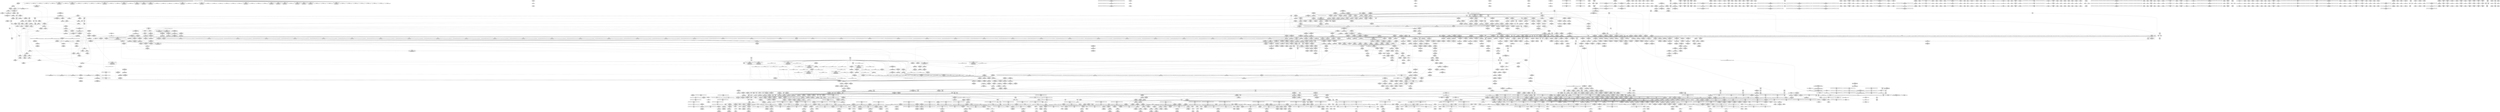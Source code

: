 digraph {
	CE0x88e40e0 [shape=record,shape=Mrecord,label="{CE0x88e40e0|GLOBAL:_current_task|Global_var:current_task|*SummSink*}"]
	CE0x5218a50 [shape=record,shape=Mrecord,label="{CE0x5218a50|tomoyo_audit_net_log:_address|Function::tomoyo_audit_net_log&Arg::address::}"]
	CE0x6fdddb0 [shape=record,shape=Mrecord,label="{CE0x6fdddb0|COLLAPSED:_GCMRE___llvm_gcov_ctr5229_internal_global_11_x_i64_zeroinitializer:_elem_0:default:}"]
	CE0x7067ee0 [shape=record,shape=Mrecord,label="{CE0x7067ee0|_call_void_mcount()_#3|*SummSink*}"]
	CE0x6c82440 [shape=record,shape=Mrecord,label="{CE0x6c82440|i64*_getelementptr_inbounds_(_2_x_i64_,_2_x_i64_*___llvm_gcov_ctr4632,_i64_0,_i64_1)|*Constant*|*SummSource*}"]
	CE0x5304e50 [shape=record,shape=Mrecord,label="{CE0x5304e50|_call_void_lockdep_rcu_suspicious(i8*_getelementptr_inbounds_(_25_x_i8_,_25_x_i8_*_.str12,_i32_0,_i32_0),_i32_1205,_i8*_getelementptr_inbounds_(_45_x_i8_,_45_x_i8_*_.str13,_i32_0,_i32_0))_#9,_!dbg_!38917|security/tomoyo/common.h,1205}"]
	CE0x6cc66f0 [shape=record,shape=Mrecord,label="{CE0x6cc66f0|tomoyo_inet_entry:_entry}"]
	CE0x536e290 [shape=record,shape=Mrecord,label="{CE0x536e290|tomoyo_inet_entry:_tmp2|security/tomoyo/network.c,469}"]
	CE0x8695960 [shape=record,shape=Mrecord,label="{CE0x8695960|tomoyo_check_inet_address:_arraydecay|security/tomoyo/network.c,513|*SummSink*}"]
	CE0x5fbc3b0 [shape=record,shape=Mrecord,label="{CE0x5fbc3b0|i64*_getelementptr_inbounds_(_19_x_i64_,_19_x_i64_*___llvm_gcov_ctr4846,_i64_0,_i64_10)|*Constant*|*SummSink*}"]
	CE0x5f35310 [shape=record,shape=Mrecord,label="{CE0x5f35310|rcu_lock_acquire18:_entry}"]
	CE0x70b6900 [shape=record,shape=Mrecord,label="{CE0x70b6900|tomoyo_get_mode:_tmp24|security/tomoyo/util.c,986|*SummSink*}"]
	CE0x7190870 [shape=record,shape=Mrecord,label="{CE0x7190870|rcu_lock_release21:_tmp7}"]
	CE0x713f6c0 [shape=record,shape=Mrecord,label="{CE0x713f6c0|tomoyo_inet_entry:_tmp18|security/tomoyo/network.c,478}"]
	CE0x5154660 [shape=record,shape=Mrecord,label="{CE0x5154660|tomoyo_get_mode:_return|*SummSource*}"]
	CE0x87d98f0 [shape=record,shape=Mrecord,label="{CE0x87d98f0|i64*_getelementptr_inbounds_(_6_x_i64_,_6_x_i64_*___llvm_gcov_ctr5427,_i64_0,_i64_5)|*Constant*|*SummSink*}"]
	CE0x7087a20 [shape=record,shape=Mrecord,label="{CE0x7087a20|_call_void_mcount()_#3}"]
	CE0x52749b0 [shape=record,shape=Mrecord,label="{CE0x52749b0|i32_-1|*Constant*|*SummSource*}"]
	CE0x6c4aac0 [shape=record,shape=Mrecord,label="{CE0x6c4aac0|tomoyo_init_request_info:_call4|security/tomoyo/util.c,1010|*SummSource*}"]
	CE0x6009b70 [shape=record,shape=Mrecord,label="{CE0x6009b70|tomoyo_check_inet_address:_skip|*SummSource*}"]
	CE0x5f4afd0 [shape=record,shape=Mrecord,label="{CE0x5f4afd0|rcu_lock_acquire18:_tmp5|include/linux/rcupdate.h,418}"]
	CE0x61b8440 [shape=record,shape=Mrecord,label="{CE0x61b8440|tomoyo_print_ipv6:_max_ip|Function::tomoyo_print_ipv6&Arg::max_ip::}"]
	CE0x5f45be0 [shape=record,shape=Mrecord,label="{CE0x5f45be0|__fswab16:_tmp}"]
	CE0x50f7ff0 [shape=record,shape=Mrecord,label="{CE0x50f7ff0|i64_ptrtoint_(i8*_blockaddress(_rcu_lock_release21,_%__here)_to_i64)|*Constant*|*SummSink*}"]
	CE0x6ca2ef0 [shape=record,shape=Mrecord,label="{CE0x6ca2ef0|tomoyo_check_inet_address:_port19|security/tomoyo/network.c,528|*SummSink*}"]
	CE0x61b16a0 [shape=record,shape=Mrecord,label="{CE0x61b16a0|tomoyo_inet_entry:_tmp14|security/tomoyo/network.c,475|*SummSink*}"]
	CE0x5e71a70 [shape=record,shape=Mrecord,label="{CE0x5e71a70|__llvm_gcov_indirect_counter_increment10:_tmp2}"]
	CE0x50dca80 [shape=record,shape=Mrecord,label="{CE0x50dca80|i8*_getelementptr_inbounds_(_25_x_i8_,_25_x_i8_*_.str12,_i32_0,_i32_0)|*Constant*|*SummSink*}"]
	CE0x6ffede0 [shape=record,shape=Mrecord,label="{CE0x6ffede0|tomoyo_init_request_info:_tmp7|security/tomoyo/util.c,1005|*SummSink*}"]
	CE0x6df8f10 [shape=record,shape=Mrecord,label="{CE0x6df8f10|rcu_lock_acquire18:_bb|*SummSource*}"]
	CE0x5458260 [shape=record,shape=Mrecord,label="{CE0x5458260|GLOBAL:___fswab16|*Constant*|*SummSource*}"]
	CE0x6d9b580 [shape=record,shape=Mrecord,label="{CE0x6d9b580|tomoyo_check_inet_address:_tmp40|security/tomoyo/network.c,532|*SummSource*}"]
	CE0x867d630 [shape=record,shape=Mrecord,label="{CE0x867d630|128:_i8*,_1208:_%struct.file*,_:_CMRE_22,23_}"]
	CE0x527a2c0 [shape=record,shape=Mrecord,label="{CE0x527a2c0|tomoyo_audit_inet_log:_tmp13|security/tomoyo/network.c,388}"]
	CE0x8877bd0 [shape=record,shape=Mrecord,label="{CE0x8877bd0|tomoyo_audit_inet_log:_add.ptr|security/tomoyo/network.c,390|*SummSink*}"]
	CE0x6022180 [shape=record,shape=Mrecord,label="{CE0x6022180|24:_i32*,_32:_i16,_34:_i8,_35:_i8,_36:_i8,_72:_i8,_:_SCMRE_39,40_}"]
	CE0x536ed80 [shape=record,shape=Mrecord,label="{CE0x536ed80|tomoyo_inet_entry:_conv|security/tomoyo/network.c,473|*SummSource*}"]
	CE0x6f18020 [shape=record,shape=Mrecord,label="{CE0x6f18020|tomoyo_inet_entry:_call|security/tomoyo/network.c,468|*SummSource*}"]
	CE0x6059f90 [shape=record,shape=Mrecord,label="{CE0x6059f90|tomoyo_check_inet_address:_port12|security/tomoyo/network.c,522|*SummSource*}"]
	CE0x87d94d0 [shape=record,shape=Mrecord,label="{CE0x87d94d0|_ret_void,_!dbg_!38911|security/tomoyo/network.c,94|*SummSource*}"]
	CE0x86d2af0 [shape=record,shape=Mrecord,label="{CE0x86d2af0|i64*_getelementptr_inbounds_(_2_x_i64_,_2_x_i64_*___llvm_gcov_ctr4038,_i64_0,_i64_0)|*Constant*}"]
	CE0x866bab0 [shape=record,shape=Mrecord,label="{CE0x866bab0|_ret_void,_!dbg_!38904|security/tomoyo/common.h,1110}"]
	CE0x524be80 [shape=record,shape=Mrecord,label="{CE0x524be80|tomoyo_read_unlock19:_bb|*SummSink*}"]
	CE0x5efeb30 [shape=record,shape=Mrecord,label="{CE0x5efeb30|get_current:_entry|*SummSink*}"]
	CE0x500d200 [shape=record,shape=Mrecord,label="{CE0x500d200|tomoyo_inet_entry:_if.then|*SummSource*}"]
	CE0x5280520 [shape=record,shape=Mrecord,label="{CE0x5280520|tomoyo_read_unlock19:_bb}"]
	CE0x5391cc0 [shape=record,shape=Mrecord,label="{CE0x5391cc0|tomoyo_inet_entry:_arrayidx2|security/tomoyo/network.c,471|*SummSink*}"]
	CE0x8898490 [shape=record,shape=Mrecord,label="{CE0x8898490|tomoyo_audit_inet_log:_param8|security/tomoyo/network.c,391|*SummSource*}"]
	CE0x5f5aa50 [shape=record,shape=Mrecord,label="{CE0x5f5aa50|_call_void_mcount()_#3}"]
	CE0x5eb4eb0 [shape=record,shape=Mrecord,label="{CE0x5eb4eb0|__llvm_gcov_indirect_counter_increment10:_tmp5}"]
	CE0x718bdc0 [shape=record,shape=Mrecord,label="{CE0x718bdc0|tomoyo_inet_entry:_address16|security/tomoyo/network.c,479|*SummSource*}"]
	CE0x6cb4250 [shape=record,shape=Mrecord,label="{CE0x6cb4250|128:_i8*,_1208:_%struct.file*,_:_CMRE_29,30_}"]
	CE0x5120180 [shape=record,shape=Mrecord,label="{CE0x5120180|tomoyo_audit_net_log:_tmp4|security/tomoyo/network.c,367|*SummSink*}"]
	CE0x70afbb0 [shape=record,shape=Mrecord,label="{CE0x70afbb0|i64*_getelementptr_inbounds_(_12_x_i64_,_12_x_i64_*___llvm_gcov_ctr31133,_i64_0,_i64_9)|*Constant*|*SummSource*}"]
	CE0x6f5f7e0 [shape=record,shape=Mrecord,label="{CE0x6f5f7e0|tomoyo_init_request_info:_call|security/tomoyo/util.c,1005|*SummSink*}"]
	CE0x6c4ac40 [shape=record,shape=Mrecord,label="{CE0x6c4ac40|tomoyo_init_request_info:_call4|security/tomoyo/util.c,1010|*SummSink*}"]
	CE0x500cfd0 [shape=record,shape=Mrecord,label="{CE0x500cfd0|COLLAPSED:_GCMRE___llvm_gcov_ctr32134_internal_global_5_x_i64_zeroinitializer:_elem_0:default:}"]
	CE0x71c3da0 [shape=record,shape=Mrecord,label="{CE0x71c3da0|tomoyo_inet_entry:_conv22|security/tomoyo/network.c,480}"]
	CE0x718fe60 [shape=record,shape=Mrecord,label="{CE0x718fe60|i64*_getelementptr_inbounds_(_2_x_i64_,_2_x_i64_*___llvm_gcov_ctr53148,_i64_0,_i64_1)|*Constant*}"]
	CE0x5391da0 [shape=record,shape=Mrecord,label="{CE0x5391da0|i64*_getelementptr_inbounds_(_5_x_i64_,_5_x_i64_*___llvm_gcov_ctr32134,_i64_0,_i64_4)|*Constant*|*SummSink*}"]
	CE0x5274310 [shape=record,shape=Mrecord,label="{CE0x5274310|tomoyo_check_inet_address:_cmp6|security/tomoyo/network.c,517|*SummSink*}"]
	CE0x70b1830 [shape=record,shape=Mrecord,label="{CE0x70b1830|24:_i32*,_32:_i16,_34:_i8,_35:_i8,_36:_i8,_72:_i8,_:_SCMRE_54,55_}"]
	CE0x53e3e00 [shape=record,shape=Mrecord,label="{CE0x53e3e00|tomoyo_check_inet_address:_tmp1|*SummSink*}"]
	CE0x60faed0 [shape=record,shape=Mrecord,label="{CE0x60faed0|tomoyo_check_inet_address:_tmp31|security/tomoyo/network.c,527|*SummSource*}"]
	CE0x7060e90 [shape=record,shape=Mrecord,label="{CE0x7060e90|tomoyo_get_mode:_tmp7|security/tomoyo/util.c,979|*SummSink*}"]
	CE0x50f8550 [shape=record,shape=Mrecord,label="{CE0x50f8550|get_current:_tmp1|*SummSink*}"]
	CE0x5eb5550 [shape=record,shape=Mrecord,label="{CE0x5eb5550|tomoyo_check_inet_address:_in6_u|security/tomoyo/network.c,513}"]
	CE0x866d4e0 [shape=record,shape=Mrecord,label="{CE0x866d4e0|tomoyo_read_unlock19:_tmp2}"]
	CE0x5e86aa0 [shape=record,shape=Mrecord,label="{CE0x5e86aa0|0:_i8,_array:_GCR_tomoyo_inet2mac_internal_constant_6_x_4_x_i8_4_x_i8_zeroinitializer,_4_x_i8_c_17_18_19_00_,_4_x_i8_c_1A_00_00_1B_,_4_x_i8_c_1C_00_00_1D_,_4_x_i8_zeroinitializer,_4_x_i8_zeroinitializer_,_align_16:_elem_5::|security/tomoyo/network.c,471}"]
	CE0x6d4d2e0 [shape=record,shape=Mrecord,label="{CE0x6d4d2e0|tomoyo_domain:_tmp17|security/tomoyo/common.h,1205|*SummSink*}"]
	CE0x5f353f0 [shape=record,shape=Mrecord,label="{CE0x5f353f0|rcu_lock_acquire18:_entry|*SummSink*}"]
	CE0x8613e20 [shape=record,shape=Mrecord,label="{CE0x8613e20|tomoyo_inet_entry:_tmp29|security/tomoyo/network.c,486}"]
	CE0x87449c0 [shape=record,shape=Mrecord,label="{CE0x87449c0|COLLAPSED:_GCMRE___llvm_gcov_ctr4038_internal_global_2_x_i64_zeroinitializer:_elem_0:default:}"]
	CE0x6d4f860 [shape=record,shape=Mrecord,label="{CE0x6d4f860|tomoyo_domain:_tmp14|security/tomoyo/common.h,1205|*SummSource*}"]
	CE0x867d040 [shape=record,shape=Mrecord,label="{CE0x867d040|128:_i8*,_1208:_%struct.file*,_:_CMRE_20,21_}"]
	CE0x6c3f2c0 [shape=record,shape=Mrecord,label="{CE0x6c3f2c0|tomoyo_init_request_info:_type|security/tomoyo/util.c,1009|*SummSource*}"]
	CE0x5e6fa30 [shape=record,shape=Mrecord,label="{CE0x5e6fa30|__llvm_gcov_indirect_counter_increment10:_counter|*SummSink*}"]
	CE0x709eab0 [shape=record,shape=Mrecord,label="{CE0x709eab0|tomoyo_get_mode:_tmp19|security/tomoyo/util.c,985|*SummSource*}"]
	CE0x893f780 [shape=record,shape=Mrecord,label="{CE0x893f780|tomoyo_print_ipv4:_call|security/tomoyo/network.c,92|*SummSink*}"]
	CE0x6e22490 [shape=record,shape=Mrecord,label="{CE0x6e22490|tomoyo_init_request_info:_if.end|*SummSink*}"]
	CE0x5ef91d0 [shape=record,shape=Mrecord,label="{CE0x5ef91d0|tomoyo_check_inet_address:_u6_addr8|security/tomoyo/network.c,513|*SummSource*}"]
	CE0x6d842c0 [shape=record,shape=Mrecord,label="{CE0x6d842c0|tomoyo_print_ipv6:_buffer|Function::tomoyo_print_ipv6&Arg::buffer::|*SummSource*}"]
	CE0x5254190 [shape=record,shape=Mrecord,label="{CE0x5254190|i32_45|*Constant*}"]
	CE0x7178170 [shape=record,shape=Mrecord,label="{CE0x7178170|tomoyo_inet_entry:_tmp20|security/tomoyo/network.c,480|*SummSource*}"]
	CE0x87428d0 [shape=record,shape=Mrecord,label="{CE0x87428d0|get_current:_tmp2|*SummSource*}"]
	CE0x8607e70 [shape=record,shape=Mrecord,label="{CE0x8607e70|tomoyo_inet_entry:_tmp26|security/tomoyo/network.c,484}"]
	CE0x6e3c6f0 [shape=record,shape=Mrecord,label="{CE0x6e3c6f0|i64_2|*Constant*}"]
	CE0x8744950 [shape=record,shape=Mrecord,label="{CE0x8744950|srcu_read_lock17:_tmp}"]
	CE0x5442b10 [shape=record,shape=Mrecord,label="{CE0x5442b10|tomoyo_check_inet_address:_tmp33|security/tomoyo/network.c,527|*SummSource*}"]
	CE0x6d9b7b0 [shape=record,shape=Mrecord,label="{CE0x6d9b7b0|tomoyo_check_inet_address:_retval.0|*SummSource*}"]
	CE0x6123fa0 [shape=record,shape=Mrecord,label="{CE0x6123fa0|tomoyo_audit_inet_log:_r|Function::tomoyo_audit_inet_log&Arg::r::|*SummSink*}"]
	CE0x6d3c610 [shape=record,shape=Mrecord,label="{CE0x6d3c610|tomoyo_get_mode:_arrayidx|security/tomoyo/util.c,981}"]
	CE0x5ec5fd0 [shape=record,shape=Mrecord,label="{CE0x5ec5fd0|tomoyo_check_inet_address:_is_ipv610|security/tomoyo/network.c,519}"]
	CE0x5eb5010 [shape=record,shape=Mrecord,label="{CE0x5eb5010|__llvm_gcov_indirect_counter_increment10:_tmp5|*SummSource*}"]
	CE0x6e3c590 [shape=record,shape=Mrecord,label="{CE0x6e3c590|tomoyo_inet_entry:_conv|security/tomoyo/network.c,473|*SummSink*}"]
	CE0x5e28530 [shape=record,shape=Mrecord,label="{CE0x5e28530|i64*_getelementptr_inbounds_(_11_x_i64_,_11_x_i64_*___llvm_gcov_ctr54147,_i64_0,_i64_1)|*Constant*|*SummSink*}"]
	CE0x6d7afb0 [shape=record,shape=Mrecord,label="{CE0x6d7afb0|tomoyo_domain:_tmp1|*SummSource*}"]
	CE0x710cf80 [shape=record,shape=Mrecord,label="{CE0x710cf80|i32_3|*Constant*}"]
	CE0x6cfe350 [shape=record,shape=Mrecord,label="{CE0x6cfe350|tomoyo_audit_inet_log:_tmp16|security/tomoyo/network.c,389|*SummSource*}"]
	CE0x51e2e50 [shape=record,shape=Mrecord,label="{CE0x51e2e50|rcu_lock_release21:___here|*SummSink*}"]
	CE0x5efe940 [shape=record,shape=Mrecord,label="{CE0x5efe940|get_current:_entry}"]
	CE0x6d84500 [shape=record,shape=Mrecord,label="{CE0x6d84500|tomoyo_print_ipv6:_buffer_len|Function::tomoyo_print_ipv6&Arg::buffer_len::}"]
	CE0x52806f0 [shape=record,shape=Mrecord,label="{CE0x52806f0|tomoyo_read_unlock19:_bb|*SummSource*}"]
	CE0x7032180 [shape=record,shape=Mrecord,label="{CE0x7032180|__fswab16:_tmp3}"]
	CE0x87085f0 [shape=record,shape=Mrecord,label="{CE0x87085f0|tomoyo_audit_net_log:_tmp|*SummSource*}"]
	CE0x5efe2b0 [shape=record,shape=Mrecord,label="{CE0x5efe2b0|tomoyo_domain:_call3|security/tomoyo/common.h,1205|*SummSink*}"]
	CE0x87c8050 [shape=record,shape=Mrecord,label="{CE0x87c8050|GLOBAL:_tomoyo_print_ipv4|*Constant*|*SummSink*}"]
	CE0x60fad10 [shape=record,shape=Mrecord,label="{CE0x60fad10|tomoyo_check_inet_address:_tmp31|security/tomoyo/network.c,527}"]
	CE0x5e84020 [shape=record,shape=Mrecord,label="{CE0x5e84020|tomoyo_audit_net_log:_tmp5|security/tomoyo/network.c,368|*SummSource*}"]
	CE0x872b3f0 [shape=record,shape=Mrecord,label="{CE0x872b3f0|GLOBAL:_rcu_lock_release21|*Constant*|*SummSource*}"]
	CE0x5e71bd0 [shape=record,shape=Mrecord,label="{CE0x5e71bd0|__llvm_gcov_indirect_counter_increment10:_tmp2|*SummSource*}"]
	CE0x500cf60 [shape=record,shape=Mrecord,label="{CE0x500cf60|tomoyo_init_request_info:_tmp}"]
	CE0x7228d00 [shape=record,shape=Mrecord,label="{CE0x7228d00|i64*_getelementptr_inbounds_(_4_x_i64_,_4_x_i64_*___llvm_gcov_ctr4137,_i64_0,_i64_3)|*Constant*}"]
	CE0x7177ed0 [shape=record,shape=Mrecord,label="{CE0x7177ed0|tomoyo_inet_entry:_port|security/tomoyo/network.c,480|*SummSink*}"]
	CE0x7178970 [shape=record,shape=Mrecord,label="{CE0x7178970|tomoyo_inet_entry:_inet15|security/tomoyo/network.c,479|*SummSink*}"]
	CE0x7000ca0 [shape=record,shape=Mrecord,label="{CE0x7000ca0|i64*_getelementptr_inbounds_(_2_x_i64_,_2_x_i64_*___llvm_gcov_ctr4038,_i64_0,_i64_1)|*Constant*}"]
	CE0x72291d0 [shape=record,shape=Mrecord,label="{CE0x72291d0|rcu_lock_release21:_tmp1|*SummSink*}"]
	CE0x53921d0 [shape=record,shape=Mrecord,label="{CE0x53921d0|tomoyo_check_inet_address:_inet|security/tomoyo/network.c,505|*SummSink*}"]
	CE0x864b680 [shape=record,shape=Mrecord,label="{CE0x864b680|tomoyo_get_mode:_tmp28|security/tomoyo/util.c,988}"]
	CE0x5f441b0 [shape=record,shape=Mrecord,label="{CE0x5f441b0|tomoyo_print_ipv4:_conv|security/tomoyo/network.c,92}"]
	CE0x5463440 [shape=record,shape=Mrecord,label="{CE0x5463440|tomoyo_check_inet_address:_tmp1}"]
	CE0x6d48570 [shape=record,shape=Mrecord,label="{CE0x6d48570|tomoyo_domain:_tmp15|security/tomoyo/common.h,1205}"]
	CE0x52a4af0 [shape=record,shape=Mrecord,label="{CE0x52a4af0|tomoyo_get_mode:_tmp9|security/tomoyo/util.c,981|*SummSink*}"]
	CE0x720feb0 [shape=record,shape=Mrecord,label="{CE0x720feb0|i64*_getelementptr_inbounds_(_4_x_i64_,_4_x_i64_*___llvm_gcov_ctr4137,_i64_0,_i64_1)|*Constant*}"]
	CE0x6d47b60 [shape=record,shape=Mrecord,label="{CE0x6d47b60|GLOBAL:_tomoyo_domain.__warned|Global_var:tomoyo_domain.__warned|*SummSource*}"]
	CE0x712f180 [shape=record,shape=Mrecord,label="{CE0x712f180|tomoyo_inet_entry:_param|security/tomoyo/network.c,476}"]
	CE0x6fdb8b0 [shape=record,shape=Mrecord,label="{CE0x6fdb8b0|i64_80|*Constant*}"]
	CE0x88b0c20 [shape=record,shape=Mrecord,label="{CE0x88b0c20|GLOBAL:_lock_release|*Constant*|*SummSource*}"]
	CE0x5e39ba0 [shape=record,shape=Mrecord,label="{CE0x5e39ba0|128:_i8*,_1208:_%struct.file*,_:_CMRE_4,5_}"]
	CE0x6d6edb0 [shape=record,shape=Mrecord,label="{CE0x6d6edb0|rcu_lock_release21:_entry}"]
	CE0x6e175d0 [shape=record,shape=Mrecord,label="{CE0x6e175d0|_ret_void,_!dbg_!38907|include/linux/srcu.h,238|*SummSource*}"]
	CE0x5d74120 [shape=record,shape=Mrecord,label="{CE0x5d74120|tomoyo_inet_entry:_tmp13|security/tomoyo/network.c,473|*SummSink*}"]
	CE0x60396d0 [shape=record,shape=Mrecord,label="{CE0x60396d0|tomoyo_audit_inet_log:_param|security/tomoyo/network.c,382|*SummSource*}"]
	CE0x6fa9ff0 [shape=record,shape=Mrecord,label="{CE0x6fa9ff0|__fswab16:_and2|include/uapi/linux/swab.h,53}"]
	CE0x5d85890 [shape=record,shape=Mrecord,label="{CE0x5d85890|tomoyo_inet_entry:_tmp5|security/tomoyo/network.c,471|*SummSource*}"]
	CE0x5eb8240 [shape=record,shape=Mrecord,label="{CE0x5eb8240|i64_1|*Constant*}"]
	CE0x8616df0 [shape=record,shape=Mrecord,label="{CE0x8616df0|tomoyo_inet_entry:_tmp29|security/tomoyo/network.c,486|*SummSink*}"]
	CE0x60ae780 [shape=record,shape=Mrecord,label="{CE0x60ae780|i64*_getelementptr_inbounds_(_19_x_i64_,_19_x_i64_*___llvm_gcov_ctr4846,_i64_0,_i64_12)|*Constant*|*SummSink*}"]
	CE0x5eb8540 [shape=record,shape=Mrecord,label="{CE0x5eb8540|tomoyo_check_inet_address:_tmp16|security/tomoyo/network.c,517}"]
	CE0x6ca4560 [shape=record,shape=Mrecord,label="{CE0x6ca4560|i64*_getelementptr_inbounds_(_19_x_i64_,_19_x_i64_*___llvm_gcov_ctr4846,_i64_0,_i64_16)|*Constant*|*SummSink*}"]
	CE0x71689c0 [shape=record,shape=Mrecord,label="{CE0x71689c0|tomoyo_inet_entry:_port|security/tomoyo/network.c,480}"]
	CE0x70edd50 [shape=record,shape=Mrecord,label="{CE0x70edd50|tomoyo_get_mode:_mode.1|*SummSource*}"]
	CE0x5eed7e0 [shape=record,shape=Mrecord,label="{CE0x5eed7e0|tomoyo_check_inet_address:_tmp15|security/tomoyo/network.c,517|*SummSink*}"]
	CE0x7c45670 [shape=record,shape=Mrecord,label="{CE0x7c45670|i64*_getelementptr_inbounds_(_11_x_i64_,_11_x_i64_*___llvm_gcov_ctr54147,_i64_0,_i64_0)|*Constant*}"]
	CE0x6fb3420 [shape=record,shape=Mrecord,label="{CE0x6fb3420|tomoyo_audit_inet_log:_if.else}"]
	CE0x7222f90 [shape=record,shape=Mrecord,label="{CE0x7222f90|i64*_getelementptr_inbounds_(_11_x_i64_,_11_x_i64_*___llvm_gcov_ctr5229,_i64_0,_i64_6)|*Constant*}"]
	CE0x8966390 [shape=record,shape=Mrecord,label="{CE0x8966390|tomoyo_check_inet_address:_tmp2|*LoadInst*|security/tomoyo/network.c,507}"]
	CE0x614e190 [shape=record,shape=Mrecord,label="{CE0x614e190|tomoyo_get_mode:_retval.0|*SummSource*}"]
	CE0x70a0740 [shape=record,shape=Mrecord,label="{CE0x70a0740|24:_i32*,_32:_i16,_34:_i8,_35:_i8,_36:_i8,_72:_i8,_:_SCMRE_44,45_}"]
	CE0x5f4ce10 [shape=record,shape=Mrecord,label="{CE0x5f4ce10|i64*_getelementptr_inbounds_(_11_x_i64_,_11_x_i64_*___llvm_gcov_ctr54147,_i64_0,_i64_6)|*Constant*}"]
	CE0x6ce8e40 [shape=record,shape=Mrecord,label="{CE0x6ce8e40|tomoyo_domain:_tmp4|security/tomoyo/common.h,1205|*SummSource*}"]
	CE0x5f107b0 [shape=record,shape=Mrecord,label="{CE0x5f107b0|i64*_getelementptr_inbounds_(_12_x_i64_,_12_x_i64_*___llvm_gcov_ctr31133,_i64_0,_i64_6)|*Constant*|*SummSink*}"]
	CE0x87cb7b0 [shape=record,shape=Mrecord,label="{CE0x87cb7b0|tomoyo_check_inet_address:_if.end9|*SummSource*}"]
	CE0x60dbeb0 [shape=record,shape=Mrecord,label="{CE0x60dbeb0|i64_13|*Constant*}"]
	CE0x50c6930 [shape=record,shape=Mrecord,label="{CE0x50c6930|tomoyo_inet_entry:_tmp4|*LoadInst*|security/tomoyo/network.c,471|*SummSink*}"]
	CE0x6ff29f0 [shape=record,shape=Mrecord,label="{CE0x6ff29f0|tomoyo_inet_entry:_tmp8|security/tomoyo/network.c,473|*SummSource*}"]
	CE0x6eaf410 [shape=record,shape=Mrecord,label="{CE0x6eaf410|24:_i32*,_32:_i16,_34:_i8,_35:_i8,_36:_i8,_72:_i8,_:_SCMRE_24,25_}"]
	CE0x7024490 [shape=record,shape=Mrecord,label="{CE0x7024490|24:_i32*,_32:_i16,_34:_i8,_35:_i8,_36:_i8,_72:_i8,_:_SCMRE_16,24_|*MultipleSource*|security/tomoyo/network.c, 469|security/tomoyo/network.c,469|Function::tomoyo_init_request_info&Arg::r::|security/tomoyo/network.c,475}"]
	CE0x5283d60 [shape=record,shape=Mrecord,label="{CE0x5283d60|_call_void_lockdep_rcu_suspicious(i8*_getelementptr_inbounds_(_25_x_i8_,_25_x_i8_*_.str12,_i32_0,_i32_0),_i32_1205,_i8*_getelementptr_inbounds_(_45_x_i8_,_45_x_i8_*_.str13,_i32_0,_i32_0))_#9,_!dbg_!38917|security/tomoyo/common.h,1205|*SummSource*}"]
	CE0x6d07680 [shape=record,shape=Mrecord,label="{CE0x6d07680|srcu_read_unlock20:_tmp3|*SummSink*}"]
	CE0x60224c0 [shape=record,shape=Mrecord,label="{CE0x60224c0|24:_i32*,_32:_i16,_34:_i8,_35:_i8,_36:_i8,_72:_i8,_:_SCMRE_41,42_}"]
	CE0x88f67f0 [shape=record,shape=Mrecord,label="{CE0x88f67f0|tomoyo_print_ipv4:_cmp|security/tomoyo/network.c,93|*SummSource*}"]
	CE0x6ca33c0 [shape=record,shape=Mrecord,label="{CE0x6ca33c0|i64*_getelementptr_inbounds_(_19_x_i64_,_19_x_i64_*___llvm_gcov_ctr4846,_i64_0,_i64_16)|*Constant*}"]
	CE0x88e4e50 [shape=record,shape=Mrecord,label="{CE0x88e4e50|rcu_lock_release21:_tmp|*SummSource*}"]
	CE0x6f77a40 [shape=record,shape=Mrecord,label="{CE0x6f77a40|tomoyo_audit_inet_log:_is_ipv6|security/tomoyo/network.c,384|*SummSource*}"]
	CE0x70a0c20 [shape=record,shape=Mrecord,label="{CE0x70a0c20|24:_i32*,_32:_i16,_34:_i8,_35:_i8,_36:_i8,_72:_i8,_:_SCMRE_47,48_}"]
	CE0x718c020 [shape=record,shape=Mrecord,label="{CE0x718c020|tomoyo_inet_entry:_tmp19|security/tomoyo/network.c,479|*SummSink*}"]
	CE0x720ffb0 [shape=record,shape=Mrecord,label="{CE0x720ffb0|i64*_getelementptr_inbounds_(_4_x_i64_,_4_x_i64_*___llvm_gcov_ctr4137,_i64_0,_i64_1)|*Constant*|*SummSource*}"]
	CE0x5f1fed0 [shape=record,shape=Mrecord,label="{CE0x5f1fed0|i64_1|*Constant*}"]
	CE0x7021080 [shape=record,shape=Mrecord,label="{CE0x7021080|tomoyo_inet_entry:_land.lhs.true|*SummSink*}"]
	CE0x6cb4b10 [shape=record,shape=Mrecord,label="{CE0x6cb4b10|128:_i8*,_1208:_%struct.file*,_:_CMRE_36,37_}"]
	CE0x52949a0 [shape=record,shape=Mrecord,label="{CE0x52949a0|i64*_getelementptr_inbounds_(_2_x_i64_,_2_x_i64_*___llvm_gcov_ctr2253,_i64_0,_i64_0)|*Constant*|*SummSink*}"]
	CE0x5462c40 [shape=record,shape=Mrecord,label="{CE0x5462c40|tomoyo_check_inet_address:_tmp4|security/tomoyo/network.c,509|*SummSink*}"]
	CE0x6dd14d0 [shape=record,shape=Mrecord,label="{CE0x6dd14d0|0:_i8,_array:_GCRE_tomoyo_index2category_constant_39_x_i8_c_00_00_00_00_00_00_00_00_00_00_00_00_00_00_00_00_00_00_00_00_00_00_00_01_01_01_01_01_01_01_01_01_01_01_01_01_01_01_02_,_align_16:_elem_36::|security/tomoyo/util.c,983}"]
	CE0x53d7a10 [shape=record,shape=Mrecord,label="{CE0x53d7a10|i64_1|*Constant*|*SummSource*}"]
	CE0x886d8a0 [shape=record,shape=Mrecord,label="{CE0x886d8a0|tomoyo_check_inet_address:_addr_len|Function::tomoyo_check_inet_address&Arg::addr_len::|*SummSink*}"]
	CE0x60ddcc0 [shape=record,shape=Mrecord,label="{CE0x60ddcc0|tomoyo_check_inet_address:_tmp29|*LoadInst*|security/tomoyo/network.c,527}"]
	CE0x5efe580 [shape=record,shape=Mrecord,label="{CE0x5efe580|GLOBAL:_get_current|*Constant*}"]
	CE0x6c4df50 [shape=record,shape=Mrecord,label="{CE0x6c4df50|tomoyo_get_mode:_ns|Function::tomoyo_get_mode&Arg::ns::|*SummSink*}"]
	CE0x6e28e90 [shape=record,shape=Mrecord,label="{CE0x6e28e90|24:_i32*,_32:_i16,_34:_i8,_35:_i8,_36:_i8,_72:_i8,_:_SCMRE_38,39_}"]
	CE0x88736a0 [shape=record,shape=Mrecord,label="{CE0x88736a0|tomoyo_check_inet_address:_tmp7|security/tomoyo/network.c,510|*SummSource*}"]
	CE0x6fff110 [shape=record,shape=Mrecord,label="{CE0x6fff110|tomoyo_inet_entry:_tmp15|security/tomoyo/network.c,475|*SummSink*}"]
	CE0x6bfd470 [shape=record,shape=Mrecord,label="{CE0x6bfd470|tomoyo_read_lock16:_tmp}"]
	CE0x5fc4f80 [shape=record,shape=Mrecord,label="{CE0x5fc4f80|tomoyo_domain:_tmp10|security/tomoyo/common.h,1205|*SummSource*}"]
	CE0x71903a0 [shape=record,shape=Mrecord,label="{CE0x71903a0|rcu_lock_release21:_tmp6|*SummSource*}"]
	CE0x70685d0 [shape=record,shape=Mrecord,label="{CE0x70685d0|tomoyo_domain:_if.end}"]
	CE0x87c76d0 [shape=record,shape=Mrecord,label="{CE0x87c76d0|i32_10|*Constant*|*SummSink*}"]
	CE0x526d710 [shape=record,shape=Mrecord,label="{CE0x526d710|tomoyo_get_mode:_if.end9|*SummSource*}"]
	CE0x8774c90 [shape=record,shape=Mrecord,label="{CE0x8774c90|tomoyo_check_inet_address:_conv|security/tomoyo/network.c,507|*SummSource*}"]
	CE0x5143820 [shape=record,shape=Mrecord,label="{CE0x5143820|i32_1|*Constant*}"]
	CE0x6cb9d00 [shape=record,shape=Mrecord,label="{CE0x6cb9d00|__fswab16:_val|Function::__fswab16&Arg::val::|*SummSink*}"]
	CE0x86b4b70 [shape=record,shape=Mrecord,label="{CE0x86b4b70|tomoyo_audit_inet_log:_if.else|*SummSink*}"]
	CE0x864af50 [shape=record,shape=Mrecord,label="{CE0x864af50|i64*_getelementptr_inbounds_(_12_x_i64_,_12_x_i64_*___llvm_gcov_ctr31133,_i64_0,_i64_11)|*Constant*|*SummSink*}"]
	CE0x5de3880 [shape=record,shape=Mrecord,label="{CE0x5de3880|srcu_read_lock17:_entry|*SummSink*}"]
	CE0x6b9e060 [shape=record,shape=Mrecord,label="{CE0x6b9e060|rcu_lock_acquire18:___here|*SummSink*}"]
	CE0x872b9a0 [shape=record,shape=Mrecord,label="{CE0x872b9a0|tomoyo_audit_net_log:_tmp}"]
	CE0x5f2b9d0 [shape=record,shape=Mrecord,label="{CE0x5f2b9d0|i32_24|*Constant*|*SummSink*}"]
	CE0x70ee540 [shape=record,shape=Mrecord,label="{CE0x70ee540|tomoyo_get_mode:_tmp25|security/tomoyo/util.c,987|*SummSource*}"]
	CE0x5e9a5e0 [shape=record,shape=Mrecord,label="{CE0x5e9a5e0|i64_4|*Constant*}"]
	CE0x6cc62d0 [shape=record,shape=Mrecord,label="{CE0x6cc62d0|GLOBAL:_tomoyo_inet_entry|*Constant*}"]
	CE0x866c210 [shape=record,shape=Mrecord,label="{CE0x866c210|tomoyo_read_lock16:_bb|*SummSource*}"]
	CE0x7031a40 [shape=record,shape=Mrecord,label="{CE0x7031a40|_call_void_mcount()_#3|*SummSink*}"]
	CE0x5dfe000 [shape=record,shape=Mrecord,label="{CE0x5dfe000|_ret_void|*SummSink*}"]
	CE0x8897d70 [shape=record,shape=Mrecord,label="{CE0x8897d70|i64_128|*Constant*|*SummSink*}"]
	CE0x86c1d80 [shape=record,shape=Mrecord,label="{CE0x86c1d80|tomoyo_audit_inet_log:_tmp11|security/tomoyo/network.c,385}"]
	CE0x86f83b0 [shape=record,shape=Mrecord,label="{CE0x86f83b0|tomoyo_print_ipv6:_entry}"]
	CE0x7247ec0 [shape=record,shape=Mrecord,label="{CE0x7247ec0|srcu_read_lock17:_tmp2|*SummSink*}"]
	CE0x5153ab0 [shape=record,shape=Mrecord,label="{CE0x5153ab0|128:_i8*,_1208:_%struct.file*,_:_CMRE_160,168_|*MultipleSource*|security/tomoyo/common.h,1205|security/tomoyo/common.h,1205}"]
	CE0x6bf76f0 [shape=record,shape=Mrecord,label="{CE0x6bf76f0|tomoyo_inet_entry:_do.end|*SummSource*}"]
	CE0x85c1bc0 [shape=record,shape=Mrecord,label="{CE0x85c1bc0|0:_i8,_array:_GCRE_tomoyo_index2category_constant_39_x_i8_c_00_00_00_00_00_00_00_00_00_00_00_00_00_00_00_00_00_00_00_00_00_00_00_01_01_01_01_01_01_01_01_01_01_01_01_01_01_01_02_,_align_16:_elem_5::|security/tomoyo/util.c,983}"]
	CE0x614d760 [shape=record,shape=Mrecord,label="{CE0x614d760|tomoyo_get_mode:_conv15|security/tomoyo/util.c,987|*SummSource*}"]
	CE0x867d860 [shape=record,shape=Mrecord,label="{CE0x867d860|128:_i8*,_1208:_%struct.file*,_:_CMRE_24,25_}"]
	CE0x5218430 [shape=record,shape=Mrecord,label="{CE0x5218430|GLOBAL:_tomoyo_audit_net_log|*Constant*|*SummSource*}"]
	CE0x7078020 [shape=record,shape=Mrecord,label="{CE0x7078020|tomoyo_get_mode:_tmp18|security/tomoyo/util.c,985|*SummSink*}"]
	CE0x866c0d0 [shape=record,shape=Mrecord,label="{CE0x866c0d0|tomoyo_read_lock16:_bb}"]
	CE0x86077a0 [shape=record,shape=Mrecord,label="{CE0x86077a0|tomoyo_inet_entry:_tmp24|security/tomoyo/network.c,484|*SummSink*}"]
	CE0x614dc60 [shape=record,shape=Mrecord,label="{CE0x614dc60|tomoyo_get_mode:_and|security/tomoyo/util.c,987|*SummSource*}"]
	CE0x70b01d0 [shape=record,shape=Mrecord,label="{CE0x70b01d0|tomoyo_get_mode:_tmp23|security/tomoyo/util.c,986}"]
	CE0x528d950 [shape=record,shape=Mrecord,label="{CE0x528d950|i32_0|*Constant*}"]
	CE0x86b3ff0 [shape=record,shape=Mrecord,label="{CE0x86b3ff0|_call_void_mcount()_#3|*SummSink*}"]
	CE0x5421c30 [shape=record,shape=Mrecord,label="{CE0x5421c30|i32_255|*Constant*}"]
	CE0x709ec00 [shape=record,shape=Mrecord,label="{CE0x709ec00|tomoyo_get_mode:_tmp19|security/tomoyo/util.c,985|*SummSink*}"]
	CE0x6059b90 [shape=record,shape=Mrecord,label="{CE0x6059b90|tomoyo_check_inet_address:_tmp26|security/tomoyo/network.c,522|*SummSink*}"]
	CE0x5d73b20 [shape=record,shape=Mrecord,label="{CE0x5d73b20|i64*_getelementptr_inbounds_(_2_x_i64_,_2_x_i64_*___llvm_gcov_ctr3939,_i64_0,_i64_1)|*Constant*}"]
	CE0x6083220 [shape=record,shape=Mrecord,label="{CE0x6083220|i64**_getelementptr_inbounds_(_3_x_i64*_,_3_x_i64*_*___llvm_gcda_edge_table49,_i64_0,_i64_1)|*Constant*|*SummSource*}"]
	CE0x5143c00 [shape=record,shape=Mrecord,label="{CE0x5143c00|i32_1|*Constant*|*SummSink*}"]
	CE0x5eb8730 [shape=record,shape=Mrecord,label="{CE0x5eb8730|tomoyo_check_inet_address:_tmp16|security/tomoyo/network.c,517|*SummSource*}"]
	CE0x5f45dd0 [shape=record,shape=Mrecord,label="{CE0x5f45dd0|tomoyo_check_inet_address:_sin_port|security/tomoyo/network.c,522|*SummSource*}"]
	CE0x6d02b00 [shape=record,shape=Mrecord,label="{CE0x6d02b00|tomoyo_check_inet_address:_sw.epilog}"]
	CE0x5f463a0 [shape=record,shape=Mrecord,label="{CE0x5f463a0|tomoyo_check_inet_address:_tmp26|security/tomoyo/network.c,522}"]
	CE0x53d78e0 [shape=record,shape=Mrecord,label="{CE0x53d78e0|__fswab16:_and2|include/uapi/linux/swab.h,53|*SummSink*}"]
	CE0x5211a20 [shape=record,shape=Mrecord,label="{CE0x5211a20|tomoyo_audit_inet_log:_tmp19|security/tomoyo/network.c,393|*SummSource*}"]
	CE0x8608100 [shape=record,shape=Mrecord,label="{CE0x8608100|tomoyo_inet_entry:_tmp26|security/tomoyo/network.c,484|*SummSink*}"]
	CE0x87a5440 [shape=record,shape=Mrecord,label="{CE0x87a5440|tomoyo_check_inet_address:_entry}"]
	CE0x7071870 [shape=record,shape=Mrecord,label="{CE0x7071870|tomoyo_get_mode:_conv5|security/tomoyo/util.c,983|*SummSink*}"]
	CE0x6d94a40 [shape=record,shape=Mrecord,label="{CE0x6d94a40|i64*_getelementptr_inbounds_(_19_x_i64_,_19_x_i64_*___llvm_gcov_ctr4846,_i64_0,_i64_17)|*Constant*|*SummSink*}"]
	CE0x5274500 [shape=record,shape=Mrecord,label="{CE0x5274500|i64_16|*Constant*|*SummSource*}"]
	CE0x6d027e0 [shape=record,shape=Mrecord,label="{CE0x6d027e0|tomoyo_inet_entry:_idxprom1|security/tomoyo/network.c,471|*SummSink*}"]
	CE0x6124820 [shape=record,shape=Mrecord,label="{CE0x6124820|_ret_i32_%call17,_!dbg_!38941|security/tomoyo/network.c,394|*SummSink*}"]
	CE0x6f05680 [shape=record,shape=Mrecord,label="{CE0x6f05680|GLOBAL:___llvm_gcov_ctr5229|Global_var:__llvm_gcov_ctr5229|*SummSink*}"]
	CE0x5e4f910 [shape=record,shape=Mrecord,label="{CE0x5e4f910|tomoyo_get_mode:_idxprom3|security/tomoyo/util.c,983|*SummSource*}"]
	CE0x613e9c0 [shape=record,shape=Mrecord,label="{CE0x613e9c0|tomoyo_inet_entry:_cmp28|security/tomoyo/network.c,484|*SummSink*}"]
	CE0x5304d70 [shape=record,shape=Mrecord,label="{CE0x5304d70|i64*_getelementptr_inbounds_(_11_x_i64_,_11_x_i64_*___llvm_gcov_ctr54147,_i64_0,_i64_8)|*Constant*|*SummSink*}"]
	CE0x529d760 [shape=record,shape=Mrecord,label="{CE0x529d760|GLOBAL:___llvm_gcov_ctr31133|Global_var:__llvm_gcov_ctr31133|*SummSink*}"]
	CE0x6e28c00 [shape=record,shape=Mrecord,label="{CE0x6e28c00|i64*_getelementptr_inbounds_(_2_x_i64_,_2_x_i64_*___llvm_gcov_ctr4038,_i64_0,_i64_1)|*Constant*|*SummSink*}"]
	CE0x60fb030 [shape=record,shape=Mrecord,label="{CE0x60fb030|tomoyo_check_inet_address:_tmp31|security/tomoyo/network.c,527|*SummSink*}"]
	CE0x6fb34f0 [shape=record,shape=Mrecord,label="{CE0x6fb34f0|__fswab16:_shl|include/uapi/linux/swab.h,53}"]
	CE0x50cbf10 [shape=record,shape=Mrecord,label="{CE0x50cbf10|tomoyo_inet_entry:_tmp12|security/tomoyo/network.c,473|*SummSource*}"]
	CE0x87a1a60 [shape=record,shape=Mrecord,label="{CE0x87a1a60|srcu_read_unlock20:_tmp1|*SummSource*}"]
	CE0x6dd0f70 [shape=record,shape=Mrecord,label="{CE0x6dd0f70|0:_i8,_array:_GCRE_tomoyo_index2category_constant_39_x_i8_c_00_00_00_00_00_00_00_00_00_00_00_00_00_00_00_00_00_00_00_00_00_00_00_01_01_01_01_01_01_01_01_01_01_01_01_01_01_01_02_,_align_16:_elem_34::|security/tomoyo/util.c,983}"]
	CE0x6c71050 [shape=record,shape=Mrecord,label="{CE0x6c71050|tomoyo_init_request_info:_conv|security/tomoyo/util.c,1010|*SummSource*}"]
	CE0x6fb3870 [shape=record,shape=Mrecord,label="{CE0x6fb3870|tomoyo_inet_entry:_bb|*SummSink*}"]
	CE0x6f77640 [shape=record,shape=Mrecord,label="{CE0x6f77640|tomoyo_inet_entry:_r|security/tomoyo/network.c, 469}"]
	CE0x866de80 [shape=record,shape=Mrecord,label="{CE0x866de80|tomoyo_read_unlock19:_tmp3}"]
	CE0x6fdb780 [shape=record,shape=Mrecord,label="{CE0x6fdb780|i32_8|*Constant*}"]
	CE0x712eae0 [shape=record,shape=Mrecord,label="{CE0x712eae0|tomoyo_inet_entry:_is_ipv6|security/tomoyo/network.c,478|*SummSource*}"]
	CE0x7c4ed80 [shape=record,shape=Mrecord,label="{CE0x7c4ed80|get_current:_tmp3|*SummSource*}"]
	CE0x6022320 [shape=record,shape=Mrecord,label="{CE0x6022320|24:_i32*,_32:_i16,_34:_i8,_35:_i8,_36:_i8,_72:_i8,_:_SCMRE_40,41_}"]
	CE0x7190110 [shape=record,shape=Mrecord,label="{CE0x7190110|rcu_lock_release21:_tmp6}"]
	CE0x709f350 [shape=record,shape=Mrecord,label="{CE0x709f350|tomoyo_get_mode:_tmp21|security/tomoyo/util.c,985|*SummSource*}"]
	CE0x6022660 [shape=record,shape=Mrecord,label="{CE0x6022660|24:_i32*,_32:_i16,_34:_i8,_35:_i8,_36:_i8,_72:_i8,_:_SCMRE_42,43_}"]
	CE0x52a5110 [shape=record,shape=Mrecord,label="{CE0x52a5110|tomoyo_print_ipv4:_tmp2|*SummSink*}"]
	CE0x7071480 [shape=record,shape=Mrecord,label="{CE0x7071480|tomoyo_get_mode:_mode.0|*SummSource*}"]
	CE0x6fb32f0 [shape=record,shape=Mrecord,label="{CE0x6fb32f0|%struct.tomoyo_domain_info*_null|*Constant*|*SummSink*}"]
	CE0x6fb3160 [shape=record,shape=Mrecord,label="{CE0x6fb3160|%struct.tomoyo_domain_info*_null|*Constant*|*SummSource*}"]
	CE0x60ae620 [shape=record,shape=Mrecord,label="{CE0x60ae620|i64*_getelementptr_inbounds_(_19_x_i64_,_19_x_i64_*___llvm_gcov_ctr4846,_i64_0,_i64_12)|*Constant*|*SummSource*}"]
	CE0x6c3e7e0 [shape=record,shape=Mrecord,label="{CE0x6c3e7e0|tomoyo_init_request_info:_mode5|security/tomoyo/util.c,1011|*SummSink*}"]
	CE0x7021120 [shape=record,shape=Mrecord,label="{CE0x7021120|tomoyo_inet_entry:_do.body}"]
	CE0x5f45950 [shape=record,shape=Mrecord,label="{CE0x5f45950|i64*_getelementptr_inbounds_(_2_x_i64_,_2_x_i64_*___llvm_gcov_ctr5130,_i64_0,_i64_0)|*Constant*|*SummSource*}"]
	CE0x6d9a010 [shape=record,shape=Mrecord,label="{CE0x6d9a010|0:_i8,_array:_GCRE_tomoyo_index2category_constant_39_x_i8_c_00_00_00_00_00_00_00_00_00_00_00_00_00_00_00_00_00_00_00_00_00_00_00_01_01_01_01_01_01_01_01_01_01_01_01_01_01_01_02_,_align_16:_elem_32::|security/tomoyo/util.c,983}"]
	CE0x6d9b5f0 [shape=record,shape=Mrecord,label="{CE0x6d9b5f0|tomoyo_check_inet_address:_retval.0}"]
	CE0x51f3f60 [shape=record,shape=Mrecord,label="{CE0x51f3f60|tomoyo_audit_net_log:_protocol|Function::tomoyo_audit_net_log&Arg::protocol::|*SummSource*}"]
	CE0x87d3710 [shape=record,shape=Mrecord,label="{CE0x87d3710|tomoyo_print_ipv4:_max_ip|Function::tomoyo_print_ipv4&Arg::max_ip::|*SummSink*}"]
	CE0x8897e70 [shape=record,shape=Mrecord,label="{CE0x8897e70|tomoyo_audit_inet_log:_sub|security/tomoyo/network.c,390}"]
	CE0x6f6e7b0 [shape=record,shape=Mrecord,label="{CE0x6f6e7b0|get_current:_tmp4|./arch/x86/include/asm/current.h,14|*SummSink*}"]
	CE0x6d07330 [shape=record,shape=Mrecord,label="{CE0x6d07330|i32_0|*Constant*}"]
	CE0x5296540 [shape=record,shape=Mrecord,label="{CE0x5296540|i32_4|*Constant*}"]
	CE0x8955920 [shape=record,shape=Mrecord,label="{CE0x8955920|tomoyo_init_request_info:_tmp9|security/tomoyo/util.c,1006|*SummSource*}"]
	CE0x87d3380 [shape=record,shape=Mrecord,label="{CE0x87d3380|i64*_getelementptr_inbounds_(_6_x_i64_,_6_x_i64_*___llvm_gcov_ctr5427,_i64_0,_i64_5)|*Constant*|*SummSource*}"]
	CE0x70b6dc0 [shape=record,shape=Mrecord,label="{CE0x70b6dc0|tomoyo_get_mode:_mode.1}"]
	CE0x5fbbb40 [shape=record,shape=Mrecord,label="{CE0x5fbbb40|i64*_getelementptr_inbounds_(_2_x_i64_,_2_x_i64_*___llvm_gcov_ctr5130,_i64_0,_i64_1)|*Constant*}"]
	CE0x6c4b360 [shape=record,shape=Mrecord,label="{CE0x6c4b360|tomoyo_get_mode:_profile|Function::tomoyo_get_mode&Arg::profile::|*SummSink*}"]
	CE0x7054f30 [shape=record,shape=Mrecord,label="{CE0x7054f30|tomoyo_print_ipv6:_buffer_len|Function::tomoyo_print_ipv6&Arg::buffer_len::|*SummSink*}"]
	CE0x873be30 [shape=record,shape=Mrecord,label="{CE0x873be30|0:_i8*,_array:_GCRE_tomoyo_proto_keyword_constant_6_x_i8*_i8*_getelementptr_inbounds_(_2_x_i8_,_2_x_i8_*_.str22,_i32_0,_i32_0),_i8*_getelementptr_inbounds_(_7_x_i8_,_7_x_i8_*_.str123,_i32_0,_i32_0),_i8*_getelementptr_inbounds_(_6_x_i8_,_6_x_i8_*_.str224,_i32_0,_i32_0),_i8*_getelementptr_inbounds_(_4_x_i8_,_4_x_i8_*_.str325,_i32_0,_i32_0),_i8*_getelementptr_inbounds_(_2_x_i8_,_2_x_i8_*_.str22,_i32_0,_i32_0),_i8*_getelementptr_inbounds_(_10_x_i8_,_10_x_i8_*_.str426,_i32_0,_i32_0)_,_align_16:_elem_3::|security/tomoyo/network.c,367}"]
	CE0x8729140 [shape=record,shape=Mrecord,label="{CE0x8729140|_switch_i32_%conv,_label_%sw.default_i32_10,_label_%sw.bb_i32_2,_label_%sw.bb4_,_!dbg_!38910|security/tomoyo/network.c,507}"]
	CE0x5dfbc20 [shape=record,shape=Mrecord,label="{CE0x5dfbc20|__fswab16:_tmp2|*SummSource*}"]
	CE0x6faa170 [shape=record,shape=Mrecord,label="{CE0x6faa170|__fswab16:_or|include/uapi/linux/swab.h,53}"]
	CE0x86cdab0 [shape=record,shape=Mrecord,label="{CE0x86cdab0|tomoyo_check_inet_address:_bb}"]
	CE0x70b81e0 [shape=record,shape=Mrecord,label="{CE0x70b81e0|24:_i32*,_32:_i16,_34:_i8,_35:_i8,_36:_i8,_72:_i8,_:_SCMRE_60,61_}"]
	CE0x5127f70 [shape=record,shape=Mrecord,label="{CE0x5127f70|128:_i8*,_1208:_%struct.file*,_:_CMRE_152,160_|*MultipleSource*|security/tomoyo/common.h,1205|security/tomoyo/common.h,1205}"]
	CE0x621d630 [shape=record,shape=Mrecord,label="{CE0x621d630|get_current:_tmp4|./arch/x86/include/asm/current.h,14|*SummSource*}"]
	CE0x527a4e0 [shape=record,shape=Mrecord,label="{CE0x527a4e0|tomoyo_audit_inet_log:_tmp13|security/tomoyo/network.c,388|*SummSource*}"]
	CE0x86b0fa0 [shape=record,shape=Mrecord,label="{CE0x86b0fa0|tomoyo_audit_inet_log:_tobool|security/tomoyo/network.c,384|*SummSource*}"]
	CE0x5f26b90 [shape=record,shape=Mrecord,label="{CE0x5f26b90|tomoyo_check_inet_address:_return|*SummSource*}"]
	CE0x5457e30 [shape=record,shape=Mrecord,label="{CE0x5457e30|tomoyo_check_inet_address:_call|security/tomoyo/network.c,528|*SummSink*}"]
	CE0x60ae430 [shape=record,shape=Mrecord,label="{CE0x60ae430|tomoyo_check_inet_address:_tmp27|security/tomoyo/network.c,525|*SummSource*}"]
	CE0x85e5ef0 [shape=record,shape=Mrecord,label="{CE0x85e5ef0|i64*_getelementptr_inbounds_(_19_x_i64_,_19_x_i64_*___llvm_gcov_ctr4846,_i64_0,_i64_11)|*Constant*|*SummSink*}"]
	CE0x5dfc740 [shape=record,shape=Mrecord,label="{CE0x5dfc740|tomoyo_check_inet_address:_tmp25|security/tomoyo/network.c,522|*SummSource*}"]
	CE0x86f7cf0 [shape=record,shape=Mrecord,label="{CE0x86f7cf0|_call_void_tomoyo_print_ipv6(i8*_%arraydecay,_i32_128,_%struct.in6_addr*_%tmp11,_%struct.in6_addr*_%tmp12)_#9,_!dbg_!38918|security/tomoyo/network.c,385|*SummSource*}"]
	CE0x536ec00 [shape=record,shape=Mrecord,label="{CE0x536ec00|tomoyo_inet_entry:_tobool|security/tomoyo/network.c,473|*SummSink*}"]
	CE0x5324910 [shape=record,shape=Mrecord,label="{CE0x5324910|GLOBAL:___llvm_gcov_ctr32134|Global_var:__llvm_gcov_ctr32134|*SummSink*}"]
	CE0x51b94b0 [shape=record,shape=Mrecord,label="{CE0x51b94b0|128:_i8*,_1208:_%struct.file*,_:_CMRE_48,49_}"]
	CE0x7c4dbd0 [shape=record,shape=Mrecord,label="{CE0x7c4dbd0|tomoyo_check_inet_address:_tmp28|security/tomoyo/network.c,525|*SummSource*}"]
	CE0x873db40 [shape=record,shape=Mrecord,label="{CE0x873db40|tomoyo_audit_inet_log:_tmp5|security/tomoyo/network.c,384|*SummSource*}"]
	CE0x5280a20 [shape=record,shape=Mrecord,label="{CE0x5280a20|i64*_getelementptr_inbounds_(_2_x_i64_,_2_x_i64_*___llvm_gcov_ctr4533,_i64_0,_i64_0)|*Constant*|*SummSink*}"]
	CE0x6fdbd20 [shape=record,shape=Mrecord,label="{CE0x6fdbd20|tomoyo_inet_entry:_tobool11|security/tomoyo/network.c,478}"]
	CE0x525c5b0 [shape=record,shape=Mrecord,label="{CE0x525c5b0|tomoyo_domain:_tmp23|security/tomoyo/common.h,1205|*SummSink*}"]
	CE0x5178450 [shape=record,shape=Mrecord,label="{CE0x5178450|tomoyo_domain:_bb|*SummSource*}"]
	CE0x709ee40 [shape=record,shape=Mrecord,label="{CE0x709ee40|tomoyo_get_mode:_tmp20|security/tomoyo/util.c,985}"]
	CE0x7190010 [shape=record,shape=Mrecord,label="{CE0x7190010|i64*_getelementptr_inbounds_(_4_x_i64_,_4_x_i64_*___llvm_gcov_ctr4731,_i64_0,_i64_3)|*Constant*|*SummSource*}"]
	CE0x6bf7580 [shape=record,shape=Mrecord,label="{CE0x6bf7580|tomoyo_inet_entry:_if.then|*SummSink*}"]
	CE0x52d14d0 [shape=record,shape=Mrecord,label="{CE0x52d14d0|tomoyo_print_ipv4:_tmp3|*SummSource*}"]
	CE0x5e83f30 [shape=record,shape=Mrecord,label="{CE0x5e83f30|tomoyo_audit_net_log:_tmp5|security/tomoyo/network.c,368}"]
	CE0x6d1b860 [shape=record,shape=Mrecord,label="{CE0x6d1b860|tomoyo_audit_inet_log:_arraydecay6|security/tomoyo/network.c,390}"]
	CE0x7065cc0 [shape=record,shape=Mrecord,label="{CE0x7065cc0|i8*_getelementptr_inbounds_(_45_x_i8_,_45_x_i8_*_.str13,_i32_0,_i32_0)|*Constant*|*SummSource*}"]
	CE0x526e060 [shape=record,shape=Mrecord,label="{CE0x526e060|tomoyo_get_mode:_if.then2}"]
	CE0x54580a0 [shape=record,shape=Mrecord,label="{CE0x54580a0|GLOBAL:___fswab16|*Constant*}"]
	CE0x6eaf070 [shape=record,shape=Mrecord,label="{CE0x6eaf070|i64*_getelementptr_inbounds_(_2_x_i64_,_2_x_i64_*___llvm_gcov_ctr4533,_i64_0,_i64_1)|*Constant*|*SummSink*}"]
	CE0x7071150 [shape=record,shape=Mrecord,label="{CE0x7071150|tomoyo_get_mode:_tmp17|security/tomoyo/util.c,983}"]
	CE0x5143aa0 [shape=record,shape=Mrecord,label="{CE0x5143aa0|i32_1|*Constant*|*SummSource*}"]
	CE0x5f206a0 [shape=record,shape=Mrecord,label="{CE0x5f206a0|srcu_read_unlock20:_bb|*SummSink*}"]
	CE0x6c40ca0 [shape=record,shape=Mrecord,label="{CE0x6c40ca0|tomoyo_init_request_info:_ns|security/tomoyo/util.c,1010}"]
	CE0x71ecda0 [shape=record,shape=Mrecord,label="{CE0x71ecda0|tomoyo_inet_entry:_inet_network25|security/tomoyo/network.c,480|*SummSink*}"]
	CE0x7031910 [shape=record,shape=Mrecord,label="{CE0x7031910|_call_void_mcount()_#3|*SummSource*}"]
	CE0x5f09ec0 [shape=record,shape=Mrecord,label="{CE0x5f09ec0|tomoyo_audit_net_log:_tmp1|*SummSink*}"]
	CE0x87d9bd0 [shape=record,shape=Mrecord,label="{CE0x87d9bd0|tomoyo_audit_inet_log:_tmp15|security/tomoyo/network.c,389|*SummSource*}"]
	CE0x6c409b0 [shape=record,shape=Mrecord,label="{CE0x6c409b0|tomoyo_init_request_info:_ns|security/tomoyo/util.c,1010|*SummSink*}"]
	CE0x516eb10 [shape=record,shape=Mrecord,label="{CE0x516eb10|_ret_i32_%conv6,_!dbg_!38926|security/tomoyo/util.c,1011|*SummSource*}"]
	CE0x8707f90 [shape=record,shape=Mrecord,label="{CE0x8707f90|rcu_lock_acquire18:_tmp1}"]
	CE0x6009980 [shape=record,shape=Mrecord,label="{CE0x6009980|__llvm_gcov_indirect_counter_increment10:_tmp3}"]
	CE0x5f5a7d0 [shape=record,shape=Mrecord,label="{CE0x5f5a7d0|i64*_getelementptr_inbounds_(_2_x_i64_,_2_x_i64_*___llvm_gcov_ctr53148,_i64_0,_i64_1)|*Constant*|*SummSource*}"]
	CE0x53ddea0 [shape=record,shape=Mrecord,label="{CE0x53ddea0|tomoyo_check_inet_address:_sin6_port|security/tomoyo/network.c,514|*SummSource*}"]
	CE0x874be60 [shape=record,shape=Mrecord,label="{CE0x874be60|tomoyo_audit_inet_log:_if.then}"]
	CE0x5e285a0 [shape=record,shape=Mrecord,label="{CE0x5e285a0|tomoyo_domain:_tmp2|*SummSink*}"]
	CE0x6fdc130 [shape=record,shape=Mrecord,label="{CE0x6fdc130|tomoyo_inet_entry:_if.end|*SummSource*}"]
	CE0x8744fb0 [shape=record,shape=Mrecord,label="{CE0x8744fb0|tomoyo_audit_inet_log:_tmp6|security/tomoyo/network.c,384|*SummSource*}"]
	CE0x874bbd0 [shape=record,shape=Mrecord,label="{CE0x874bbd0|tomoyo_get_mode:_tmp|*SummSource*}"]
	CE0x7087740 [shape=record,shape=Mrecord,label="{CE0x7087740|rcu_lock_acquire18:_tmp3|*SummSource*}"]
	CE0x6cc65f0 [shape=record,shape=Mrecord,label="{CE0x6cc65f0|GLOBAL:_tomoyo_inet_entry|*Constant*|*SummSink*}"]
	CE0x5f1fe60 [shape=record,shape=Mrecord,label="{CE0x5f1fe60|i64*_getelementptr_inbounds_(_2_x_i64_,_2_x_i64_*___llvm_gcov_ctr4632,_i64_0,_i64_1)|*Constant*|*SummSink*}"]
	CE0x712ee20 [shape=record,shape=Mrecord,label="{CE0x712ee20|tomoyo_inet_entry:_tmp16|*LoadInst*|security/tomoyo/network.c,476}"]
	CE0x867ff50 [shape=record,shape=Mrecord,label="{CE0x867ff50|i8*_getelementptr_inbounds_(_21_x_i8_,_21_x_i8_*_.str9,_i32_0,_i32_0)|*Constant*|*SummSink*}"]
	CE0x6d6f4f0 [shape=record,shape=Mrecord,label="{CE0x6d6f4f0|_call_void___srcu_read_unlock(%struct.srcu_struct*_%sp,_i32_%idx)_#9,_!dbg_!38906|include/linux/srcu.h,237|*SummSource*}"]
	CE0x5206180 [shape=record,shape=Mrecord,label="{CE0x5206180|tomoyo_check_inet_address:_tmp|*SummSink*}"]
	CE0x6d82440 [shape=record,shape=Mrecord,label="{CE0x6d82440|0:_i8,_array:_GCRE_tomoyo_index2category_constant_39_x_i8_c_00_00_00_00_00_00_00_00_00_00_00_00_00_00_00_00_00_00_00_00_00_00_00_01_01_01_01_01_01_01_01_01_01_01_01_01_01_01_02_,_align_16:_elem_20::|security/tomoyo/util.c,983}"]
	CE0x6d3c890 [shape=record,shape=Mrecord,label="{CE0x6d3c890|tomoyo_domain:_land.lhs.true2|*SummSink*}"]
	CE0x51b8ab0 [shape=record,shape=Mrecord,label="{CE0x51b8ab0|128:_i8*,_1208:_%struct.file*,_:_CMRE_40,41_}"]
	CE0x6f446d0 [shape=record,shape=Mrecord,label="{CE0x6f446d0|_call_void_mcount()_#3|*SummSource*}"]
	CE0x5e4f460 [shape=record,shape=Mrecord,label="{CE0x5e4f460|tomoyo_get_mode:_tmp15|security/tomoyo/util.c,983|*SummSink*}"]
	CE0x6c7a600 [shape=record,shape=Mrecord,label="{CE0x6c7a600|tomoyo_audit_net_log:_tmp3|*SummSink*}"]
	CE0x5280130 [shape=record,shape=Mrecord,label="{CE0x5280130|tomoyo_audit_inet_log:_tmp20|security/tomoyo/network.c,394|*SummSource*}"]
	CE0x5fefb30 [shape=record,shape=Mrecord,label="{CE0x5fefb30|0:_i8,_array:_GCRE_tomoyo_index2category_constant_39_x_i8_c_00_00_00_00_00_00_00_00_00_00_00_00_00_00_00_00_00_00_00_00_00_00_00_01_01_01_01_01_01_01_01_01_01_01_01_01_01_01_02_,_align_16:_elem_16::|security/tomoyo/util.c,983}"]
	CE0x85e5e80 [shape=record,shape=Mrecord,label="{CE0x85e5e80|i64*_getelementptr_inbounds_(_19_x_i64_,_19_x_i64_*___llvm_gcov_ctr4846,_i64_0,_i64_11)|*Constant*|*SummSource*}"]
	CE0x85ef080 [shape=record,shape=Mrecord,label="{CE0x85ef080|get_current:_bb}"]
	CE0x5e9a3e0 [shape=record,shape=Mrecord,label="{CE0x5e9a3e0|i64_5|*Constant*|*SummSource*}"]
	CE0x5eed330 [shape=record,shape=Mrecord,label="{CE0x5eed330|i64_8|*Constant*|*SummSink*}"]
	CE0x5e86f20 [shape=record,shape=Mrecord,label="{CE0x5e86f20|tomoyo_audit_inet_log:_tmp4|security/tomoyo/network.c,384|*SummSource*}"]
	CE0x70716a0 [shape=record,shape=Mrecord,label="{CE0x70716a0|tomoyo_get_mode:_conv5|security/tomoyo/util.c,983}"]
	CE0x5274b00 [shape=record,shape=Mrecord,label="{CE0x5274b00|tomoyo_check_inet_address:_sw.default|*SummSink*}"]
	CE0x8782530 [shape=record,shape=Mrecord,label="{CE0x8782530|tomoyo_audit_net_log:_arrayidx|security/tomoyo/network.c,367|*SummSource*}"]
	CE0x6e4b8a0 [shape=record,shape=Mrecord,label="{CE0x6e4b8a0|i64_2|*Constant*|*SummSource*}"]
	CE0x70607e0 [shape=record,shape=Mrecord,label="{CE0x70607e0|tomoyo_domain:_tmp7|security/tomoyo/common.h,1205}"]
	CE0x5df3130 [shape=record,shape=Mrecord,label="{CE0x5df3130|COLLAPSED:_GCMRE___llvm_gcov_ctr4137_internal_global_4_x_i64_zeroinitializer:_elem_0:default:}"]
	CE0x8680380 [shape=record,shape=Mrecord,label="{CE0x8680380|rcu_lock_release21:_indirectgoto|*SummSink*}"]
	CE0x5f5b040 [shape=record,shape=Mrecord,label="{CE0x5f5b040|tomoyo_domain:_tmp11|security/tomoyo/common.h,1205|*SummSource*}"]
	CE0x70ee410 [shape=record,shape=Mrecord,label="{CE0x70ee410|i64*_getelementptr_inbounds_(_12_x_i64_,_12_x_i64_*___llvm_gcov_ctr31133,_i64_0,_i64_10)|*Constant*|*SummSource*}"]
	CE0x713f2b0 [shape=record,shape=Mrecord,label="{CE0x713f2b0|tomoyo_inet_entry:_is_ipv6|security/tomoyo/network.c,478}"]
	CE0x6cc7db0 [shape=record,shape=Mrecord,label="{CE0x6cc7db0|_ret_i32_%error.0,_!dbg_!38961|security/tomoyo/network.c,488|*SummSink*}"]
	CE0x86c19b0 [shape=record,shape=Mrecord,label="{CE0x86c19b0|tomoyo_domain:_tobool1|security/tomoyo/common.h,1205|*SummSource*}"]
	CE0x5e4f790 [shape=record,shape=Mrecord,label="{CE0x5e4f790|tomoyo_get_mode:_arrayidx4|security/tomoyo/util.c,983}"]
	CE0x529b410 [shape=record,shape=Mrecord,label="{CE0x529b410|tomoyo_print_ipv4:_bb|*SummSink*}"]
	CE0x5178ca0 [shape=record,shape=Mrecord,label="{CE0x5178ca0|tomoyo_domain:_do.end}"]
	CE0x5fbbf50 [shape=record,shape=Mrecord,label="{CE0x5fbbf50|tomoyo_check_inet_address:_tmp19|security/tomoyo/network.c,518|*SummSource*}"]
	CE0x8707bd0 [shape=record,shape=Mrecord,label="{CE0x8707bd0|%struct.task_struct*_(%struct.task_struct**)*_asm_movq_%gs:$_1:P_,$0_,_r,im,_dirflag_,_fpsr_,_flags_|*SummSource*}"]
	CE0x6c81d00 [shape=record,shape=Mrecord,label="{CE0x6c81d00|tomoyo_audit_net_log:_tmp1|*SummSource*}"]
	CE0x5f5ad00 [shape=record,shape=Mrecord,label="{CE0x5f5ad00|tomoyo_get_mode:_idxprom|security/tomoyo/util.c,981|*SummSink*}"]
	CE0x8744c50 [shape=record,shape=Mrecord,label="{CE0x8744c50|GLOBAL:___llvm_gcov_ctr5427|Global_var:__llvm_gcov_ctr5427|*SummSink*}"]
	CE0x6e08c20 [shape=record,shape=Mrecord,label="{CE0x6e08c20|__llvm_gcov_indirect_counter_increment10:_exit}"]
	CE0x6e73180 [shape=record,shape=Mrecord,label="{CE0x6e73180|i64*_getelementptr_inbounds_(_4_x_i64_,_4_x_i64_*___llvm_gcov_ctr4731,_i64_0,_i64_0)|*Constant*|*SummSink*}"]
	CE0x5e84860 [shape=record,shape=Mrecord,label="{CE0x5e84860|tomoyo_audit_net_log:_call|security/tomoyo/network.c,366|*SummSource*}"]
	CE0x8723830 [shape=record,shape=Mrecord,label="{CE0x8723830|0:_i32,_8:_%struct.srcu_struct_array*,_16:_i32,_20:_i32,_24:_i32,_32:_i8*,_40:_%struct.lock_class_key*,_48:_2_x_%struct.lock_class*_,_64:_i8*,_72:_i32,_80:_i64,_88:_i8,_96:_%struct.callback_head*,_104:_%struct.callback_head**,_112:_%struct.callback_head*,_120:_%struct.callback_head**,_128:_%struct.callback_head*,_136:_%struct.callback_head**,_144:_%struct.callback_head*,_152:_%struct.callback_head**,_160:_i64,_168:_%struct.list_head*,_176:_%struct.list_head*,_184:_void_(%struct.work_struct*)*,_192:_%struct.lock_class_key*,_200:_2_x_%struct.lock_class*_,_216:_i8*,_224:_i32,_232:_i64,_240:_%struct.list_head*,_248:_%struct.list_head*,_256:_i64,_264:_%struct.tvec_base*,_272:_void_(i64)*,_280:_i64,_288:_i32,_292:_i32,_296:_i8*,_304:_16_x_i8_,_320:_%struct.lock_class_key*,_328:_2_x_%struct.lock_class*_,_344:_i8*,_352:_i32,_360:_i64,_368:_%struct.workqueue_struct*,_376:_i32,_384:_%struct.lock_class_key*,_392:_2_x_%struct.lock_class*_,_408:_i8*,_416:_i32,_424:_i64,_:_GCE_tomoyo_ss_global_%struct.srcu_struct_i32_-300,_%struct.srcu_struct_array*_tomoyo_ss_srcu_array,_%struct.spinlock_%union.anon.14_%struct.raw_spinlock_%struct.arch_spinlock_zeroinitializer,_i32_-559067475,_i32_-1,_i8*_inttoptr_(i64_-1_to_i8*),_%struct.lockdep_map_%struct.lock_class_key*_null,_2_x_%struct.lock_class*_zeroinitializer,_i8*_getelementptr_inbounds_(_21_x_i8_,_21_x_i8_*_.str171,_i32_0,_i32_0),_i32_0,_i64_0_,_i8_0,_%struct.rcu_batch_%struct.callback_head*_null,_%struct.callback_head**_bitcast_(i8*_getelementptr_(i8,_i8*_bitcast_(%struct.srcu_struct*_tomoyo_ss_to_i8*),_i64_96)_to_%struct.callback_head**)_,_%struct.rcu_batch_%struct.callback_head*_null,_%struct.callback_head**_bitcast_(i8*_getelementptr_(i8,_i8*_bitcast_(%struct.srcu_struct*_tomoyo_ss_to_i8*),_i64_112)_to_%struct.callback_head**)_,_%struct.rcu_batch_%struct.callback_head*_null,_%struct.callback_head**_bitcast_(i8*_getelementptr_(i8,_i8*_bitcast_(%struct.srcu_struct*_tomoyo_ss_to_i8*),_i64_128)_to_%struct.callback_head**)_,_%struct.rcu_batch_%struct.callback_head*_null,_%struct.callback_head**_bitcast_(i8*_getelementptr_(i8,_i8*_bitcast_(%struct.srcu_struct*_tomoyo_ss_to_i8*),_i64_144)_to_%struct.callback_head**)_,_%struct.delayed_work_%struct.work_struct_%struct.atomic64_t_i64_137438953424_,_%struct.list_head_%struct.list_head*_bitcast_(i8*_getelementptr_(i8,_i8*_bitcast_(%struct.srcu_struct*_tomoyo_ss_to_i8*),_i64_168)_to_%struct.list_head*),_%struct.list_head*_bitcast_(i8*_getelementptr_(i8,_i8*_bitcast_(%struct.srcu_struct*_tomoyo_ss_to_i8*),_i64_168)_to_%struct.list_head*)_,_void_(%struct.work_struct*)*_process_srcu,_%struct.lockdep_map_%struct.lock_class_key*_bitcast_(i8*_getelementptr_(i8,_i8*_bitcast_(%struct.srcu_struct*_tomoyo_ss_to_i8*),_i64_160)_to_%struct.lock_class_key*),_2_x_%struct.lock_class*_zeroinitializer,_i8*_getelementptr_inbounds_(_22_x_i8_,_22_x_i8_*_.str1172,_i32_0,_i32_0),_i32_0,_i64_0_,_%struct.timer_list_%struct.list_head_%struct.list_head*_null,_%struct.list_head*_inttoptr_(i64_1953723489_to_%struct.list_head*)_,_i64_0,_%struct.tvec_base*_bitcast_(i8*_getelementptr_(i8,_i8*_bitcast_(%struct.tvec_base*_boot_tvec_bases_to_i8*),_i64_2)_to_%struct.tvec_base*),_void_(i64)*_delayed_work_timer_fn,_i64_ptrtoint_(i8*_getelementptr_(i8,_i8*_bitcast_(%struct.srcu_struct*_tomoyo_ss_to_i8*),_i64_160)_to_i64),_i32_-1,_i32_0,_i8*_null,_16_x_i8_zeroinitializer,_%struct.lockdep_map_%struct.lock_class_key*_bitcast_(_29_x_i8_*_.str2173_to_%struct.lock_class_key*),_2_x_%struct.lock_class*_zeroinitializer,_i8*_getelementptr_inbounds_(_29_x_i8_,_29_x_i8_*_.str2173,_i32_0,_i32_0),_i32_0,_i64_0_,_%struct.workqueue_struct*_null,_i32_0_,_%struct.lockdep_map_%struct.lock_class_key*_null,_2_x_%struct.lock_class*_zeroinitializer,_i8*_getelementptr_inbounds_(_10_x_i8_,_10_x_i8_*_.str3174,_i32_0,_i32_0),_i32_0,_i64_0_,_align_8:_elem_0:default:}"]
	CE0x6cb7880 [shape=record,shape=Mrecord,label="{CE0x6cb7880|tomoyo_audit_net_log:_idxprom1|security/tomoyo/network.c,368|*SummSink*}"]
	CE0x6d841a0 [shape=record,shape=Mrecord,label="{CE0x6d841a0|srcu_read_lock17:_bb|*SummSink*}"]
	CE0x87a1050 [shape=record,shape=Mrecord,label="{CE0x87a1050|rcu_lock_acquire18:_tmp5|include/linux/rcupdate.h,418|*SummSource*}"]
	CE0x6ca2ba0 [shape=record,shape=Mrecord,label="{CE0x6ca2ba0|tomoyo_check_inet_address:_port19|security/tomoyo/network.c,528}"]
	CE0x8616d80 [shape=record,shape=Mrecord,label="{CE0x8616d80|tomoyo_inet_entry:_tmp29|security/tomoyo/network.c,486|*SummSource*}"]
	CE0x5df2f40 [shape=record,shape=Mrecord,label="{CE0x5df2f40|_call_void_mcount()_#3}"]
	CE0x867dae0 [shape=record,shape=Mrecord,label="{CE0x867dae0|128:_i8*,_1208:_%struct.file*,_:_CMRE_26,27_}"]
	CE0x85c2f10 [shape=record,shape=Mrecord,label="{CE0x85c2f10|tomoyo_inet_entry:_if.end}"]
	CE0x6d94b20 [shape=record,shape=Mrecord,label="{CE0x6d94b20|tomoyo_check_inet_address:_tmp39|security/tomoyo/network.c,531|*SummSink*}"]
	CE0x6cb49d0 [shape=record,shape=Mrecord,label="{CE0x6cb49d0|128:_i8*,_1208:_%struct.file*,_:_CMRE_35,36_}"]
	CE0x5f44250 [shape=record,shape=Mrecord,label="{CE0x5f44250|tomoyo_print_ipv4:_conv|security/tomoyo/network.c,92|*SummSource*}"]
	CE0x5115550 [shape=record,shape=Mrecord,label="{CE0x5115550|GLOBAL:_tomoyo_domain|*Constant*|*SummSource*}"]
	CE0x6cb7750 [shape=record,shape=Mrecord,label="{CE0x6cb7750|tomoyo_audit_net_log:_idxprom1|security/tomoyo/network.c,368}"]
	CE0x70ed9e0 [shape=record,shape=Mrecord,label="{CE0x70ed9e0|tomoyo_get_mode:_tmp24|security/tomoyo/util.c,986}"]
	CE0x6d6f110 [shape=record,shape=Mrecord,label="{CE0x6d6f110|_call_void___srcu_read_unlock(%struct.srcu_struct*_%sp,_i32_%idx)_#9,_!dbg_!38906|include/linux/srcu.h,237}"]
	CE0x53d7430 [shape=record,shape=Mrecord,label="{CE0x53d7430|__fswab16:_or|include/uapi/linux/swab.h,53|*SummSource*}"]
	CE0x87d5b80 [shape=record,shape=Mrecord,label="{CE0x87d5b80|tomoyo_check_inet_address:_sw.bb4|*SummSink*}"]
	CE0x86f7c50 [shape=record,shape=Mrecord,label="{CE0x86f7c50|_call_void_tomoyo_print_ipv6(i8*_%arraydecay,_i32_128,_%struct.in6_addr*_%tmp11,_%struct.in6_addr*_%tmp12)_#9,_!dbg_!38918|security/tomoyo/network.c,385}"]
	CE0x70b8a00 [shape=record,shape=Mrecord,label="{CE0x70b8a00|24:_i32*,_32:_i16,_34:_i8,_35:_i8,_36:_i8,_72:_i8,_:_SCMRE_72,73_|*MultipleSource*|security/tomoyo/network.c, 469|security/tomoyo/network.c,469|Function::tomoyo_init_request_info&Arg::r::|security/tomoyo/network.c,475}"]
	CE0x7055300 [shape=record,shape=Mrecord,label="{CE0x7055300|tomoyo_print_ipv6:_min_ip|Function::tomoyo_print_ipv6&Arg::min_ip::|*SummSink*}"]
	CE0x5eb8180 [shape=record,shape=Mrecord,label="{CE0x5eb8180|__llvm_gcov_indirect_counter_increment10:_tmp3|*SummSink*}"]
	CE0x6d6ee60 [shape=record,shape=Mrecord,label="{CE0x6d6ee60|rcu_lock_release21:_entry|*SummSource*}"]
	CE0x8873c10 [shape=record,shape=Mrecord,label="{CE0x8873c10|i64_0|*Constant*|*SummSource*}"]
	CE0x527a980 [shape=record,shape=Mrecord,label="{CE0x527a980|tomoyo_init_request_info:_tmp10|security/tomoyo/util.c,1006|*SummSource*}"]
	CE0x5e84c10 [shape=record,shape=Mrecord,label="{CE0x5e84c10|i32_(%struct.tomoyo_request_info.524*,_i8*,_...)*_bitcast_(i32_(%struct.tomoyo_request_info*,_i8*,_...)*_tomoyo_supervisor_to_i32_(%struct.tomoyo_request_info.524*,_i8*,_...)*)|*Constant*|*SummSource*}"]
	CE0x6ba4c70 [shape=record,shape=Mrecord,label="{CE0x6ba4c70|rcu_lock_release21:_tmp5|include/linux/rcupdate.h,423}"]
	CE0x6f83b60 [shape=record,shape=Mrecord,label="{CE0x6f83b60|tomoyo_init_request_info:_tmp4|security/tomoyo/util.c,1004|*SummSink*}"]
	CE0x5fa12a0 [shape=record,shape=Mrecord,label="{CE0x5fa12a0|tomoyo_audit_net_log:_tmp2|*SummSink*}"]
	CE0x53de180 [shape=record,shape=Mrecord,label="{CE0x53de180|tomoyo_check_inet_address:_conv5|security/tomoyo/network.c,517|*SummSource*}"]
	CE0x71683b0 [shape=record,shape=Mrecord,label="{CE0x71683b0|i32_4|*Constant*|*SummSource*}"]
	CE0x7060e20 [shape=record,shape=Mrecord,label="{CE0x7060e20|i64*_getelementptr_inbounds_(_12_x_i64_,_12_x_i64_*___llvm_gcov_ctr31133,_i64_0,_i64_3)|*Constant*|*SummSink*}"]
	CE0x70b19d0 [shape=record,shape=Mrecord,label="{CE0x70b19d0|24:_i32*,_32:_i16,_34:_i8,_35:_i8,_36:_i8,_72:_i8,_:_SCMRE_55,56_}"]
	CE0x86ffb80 [shape=record,shape=Mrecord,label="{CE0x86ffb80|_switch_i32_%conv,_label_%sw.default_i32_10,_label_%sw.bb_i32_2,_label_%sw.bb4_,_!dbg_!38910|security/tomoyo/network.c,507|*SummSink*}"]
	CE0x873b9a0 [shape=record,shape=Mrecord,label="{CE0x873b9a0|tomoyo_audit_net_log:_arrayidx2|security/tomoyo/network.c,368|*SummSink*}"]
	CE0x712f020 [shape=record,shape=Mrecord,label="{CE0x712f020|tomoyo_inet_entry:_inet_network|security/tomoyo/network.c,476}"]
	CE0x71ec7c0 [shape=record,shape=Mrecord,label="{CE0x71ec7c0|tomoyo_inet_entry:_param24|security/tomoyo/network.c,480|*SummSink*}"]
	CE0x71a3d50 [shape=record,shape=Mrecord,label="{CE0x71a3d50|tomoyo_inet_entry:_call21|security/tomoyo/network.c,480|*SummSink*}"]
	CE0x6f5f690 [shape=record,shape=Mrecord,label="{CE0x6f5f690|tomoyo_init_request_info:_domain.addr.0}"]
	CE0x51320f0 [shape=record,shape=Mrecord,label="{CE0x51320f0|tomoyo_audit_inet_log:_call11|security/tomoyo/network.c,390}"]
	CE0x6009470 [shape=record,shape=Mrecord,label="{CE0x6009470|tomoyo_check_inet_address:_cmp6|security/tomoyo/network.c,517|*SummSource*}"]
	CE0x6e08e80 [shape=record,shape=Mrecord,label="{CE0x6e08e80|__fswab16:_conv|include/uapi/linux/swab.h,53|*SummSource*}"]
	CE0x7133f70 [shape=record,shape=Mrecord,label="{CE0x7133f70|tomoyo_inet_entry:_tmp17|*LoadInst*|security/tomoyo/network.c,477}"]
	CE0x6ff2640 [shape=record,shape=Mrecord,label="{CE0x6ff2640|GLOBAL:___llvm_gcov_ctr32134|Global_var:__llvm_gcov_ctr32134}"]
	CE0x6e17410 [shape=record,shape=Mrecord,label="{CE0x6e17410|_ret_void,_!dbg_!38907|include/linux/srcu.h,238}"]
	CE0x52823c0 [shape=record,shape=Mrecord,label="{CE0x52823c0|tomoyo_print_ipv4:_bb}"]
	CE0x6d846a0 [shape=record,shape=Mrecord,label="{CE0x6d846a0|i32_128|*Constant*|*SummSink*}"]
	CE0x6c045e0 [shape=record,shape=Mrecord,label="{CE0x6c045e0|i64*_getelementptr_inbounds_(_2_x_i64_,_2_x_i64_*___llvm_gcov_ctr53148,_i64_0,_i64_0)|*Constant*|*SummSource*}"]
	CE0x53d73c0 [shape=record,shape=Mrecord,label="{CE0x53d73c0|__fswab16:_conv1|include/uapi/linux/swab.h,53|*SummSink*}"]
	CE0x52188e0 [shape=record,shape=Mrecord,label="{CE0x52188e0|tomoyo_audit_net_log:_operation|Function::tomoyo_audit_net_log&Arg::operation::|*SummSource*}"]
	CE0x6eff360 [shape=record,shape=Mrecord,label="{CE0x6eff360|tomoyo_get_mode:_conv10|security/tomoyo/util.c,985|*SummSink*}"]
	CE0x709ef50 [shape=record,shape=Mrecord,label="{CE0x709ef50|tomoyo_get_mode:_tmp20|security/tomoyo/util.c,985|*SummSource*}"]
	CE0x6ccd6e0 [shape=record,shape=Mrecord,label="{CE0x6ccd6e0|tomoyo_check_inet_address:_if.then16}"]
	CE0x6e17310 [shape=record,shape=Mrecord,label="{CE0x6e17310|srcu_read_unlock20:_idx|Function::srcu_read_unlock20&Arg::idx::|*SummSink*}"]
	CE0x5296860 [shape=record,shape=Mrecord,label="{CE0x5296860|tomoyo_init_request_info:_profile2|security/tomoyo/util.c,1007}"]
	CE0x7248170 [shape=record,shape=Mrecord,label="{CE0x7248170|COLLAPSED:_GCMRE___llvm_gcov_ctr5427_internal_global_6_x_i64_zeroinitializer:_elem_0:default:}"]
	CE0x51f9320 [shape=record,shape=Mrecord,label="{CE0x51f9320|tomoyo_audit_inet_log:_inet_network15|security/tomoyo/network.c,393|*SummSource*}"]
	CE0x85c2e50 [shape=record,shape=Mrecord,label="{CE0x85c2e50|tomoyo_inet_entry:_do.end|*SummSink*}"]
	CE0x6faa660 [shape=record,shape=Mrecord,label="{CE0x6faa660|24:_i32*,_32:_i16,_34:_i8,_35:_i8,_36:_i8,_72:_i8,_:_SCMRE_27,28_}"]
	CE0x8873960 [shape=record,shape=Mrecord,label="{CE0x8873960|tomoyo_check_inet_address:_tmp8|security/tomoyo/network.c,510|*SummSink*}"]
	CE0x5e92ed0 [shape=record,shape=Mrecord,label="{CE0x5e92ed0|i64*_null|*Constant*|*SummSource*}"]
	CE0x5e817c0 [shape=record,shape=Mrecord,label="{CE0x5e817c0|i32_78|*Constant*|*SummSource*}"]
	CE0x5fd5740 [shape=record,shape=Mrecord,label="{CE0x5fd5740|i8_1|*Constant*}"]
	CE0x718bd50 [shape=record,shape=Mrecord,label="{CE0x718bd50|tomoyo_inet_entry:_param17|security/tomoyo/network.c,479}"]
	CE0x6e870d0 [shape=record,shape=Mrecord,label="{CE0x6e870d0|tomoyo_init_request_info:_tmp6|security/tomoyo/util.c,1004|*SummSink*}"]
	CE0x529dae0 [shape=record,shape=Mrecord,label="{CE0x529dae0|tomoyo_domain:_tmp16|security/tomoyo/common.h,1205|*SummSource*}"]
	CE0x6fed160 [shape=record,shape=Mrecord,label="{CE0x6fed160|tomoyo_domain:_tmp21|security/tomoyo/common.h,1205|*SummSink*}"]
	CE0x5d8ac10 [shape=record,shape=Mrecord,label="{CE0x5d8ac10|tomoyo_inet_entry:_tmp6|security/tomoyo/network.c,473|*SummSource*}"]
	CE0x71c4180 [shape=record,shape=Mrecord,label="{CE0x71c4180|tomoyo_inet_entry:_conv23|security/tomoyo/network.c,480}"]
	CE0x51e2960 [shape=record,shape=Mrecord,label="{CE0x51e2960|get_current:_tmp|*SummSink*}"]
	CE0x60fa8b0 [shape=record,shape=Mrecord,label="{CE0x60fa8b0|tomoyo_check_inet_address:_tmp30|security/tomoyo/network.c,527}"]
	CE0x524c9f0 [shape=record,shape=Mrecord,label="{CE0x524c9f0|tomoyo_audit_inet_log:_tmp20|security/tomoyo/network.c,394}"]
	CE0x5205990 [shape=record,shape=Mrecord,label="{CE0x5205990|srcu_read_lock17:_sp|Function::srcu_read_lock17&Arg::sp::}"]
	CE0x6f2fe50 [shape=record,shape=Mrecord,label="{CE0x6f2fe50|tomoyo_inet_entry:_tmp7|security/tomoyo/network.c,473}"]
	CE0x5115c40 [shape=record,shape=Mrecord,label="{CE0x5115c40|i64*_getelementptr_inbounds_(_5_x_i64_,_5_x_i64_*___llvm_gcov_ctr32134,_i64_0,_i64_0)|*Constant*|*SummSink*}"]
	CE0x86f0f40 [shape=record,shape=Mrecord,label="{CE0x86f0f40|GLOBAL:_srcu_read_unlock20|*Constant*|*SummSink*}"]
	CE0x8943ec0 [shape=record,shape=Mrecord,label="{CE0x8943ec0|128:_i8*,_1208:_%struct.file*,_:_CMRE_56,64_|*MultipleSource*|security/tomoyo/common.h,1205|security/tomoyo/common.h,1205}"]
	CE0x6cb4150 [shape=record,shape=Mrecord,label="{CE0x6cb4150|128:_i8*,_1208:_%struct.file*,_:_CMRE_28,29_}"]
	CE0x7172eb0 [shape=record,shape=Mrecord,label="{CE0x7172eb0|tomoyo_check_inet_address:_protocol|security/tomoyo/network.c,527|*SummSink*}"]
	CE0x88e4de0 [shape=record,shape=Mrecord,label="{CE0x88e4de0|COLLAPSED:_GCMRE___llvm_gcov_ctr4731_internal_global_4_x_i64_zeroinitializer:_elem_0:default:}"]
	CE0x86f86c0 [shape=record,shape=Mrecord,label="{CE0x86f86c0|i32_128|*Constant*}"]
	CE0x51b8e70 [shape=record,shape=Mrecord,label="{CE0x51b8e70|128:_i8*,_1208:_%struct.file*,_:_CMRE_43,44_}"]
	CE0x5ef8a10 [shape=record,shape=Mrecord,label="{CE0x5ef8a10|tomoyo_check_inet_address:_tmp5|security/tomoyo/network.c,509|*SummSource*}"]
	CE0x6c26dd0 [shape=record,shape=Mrecord,label="{CE0x6c26dd0|tomoyo_check_inet_address:_conv18|security/tomoyo/network.c,528}"]
	CE0x87c84a0 [shape=record,shape=Mrecord,label="{CE0x87c84a0|tomoyo_print_ipv4:_entry}"]
	CE0x6d59100 [shape=record,shape=Mrecord,label="{CE0x6d59100|tomoyo_get_mode:_tmp12|security/tomoyo/util.c,982|*SummSink*}"]
	CE0x5274b70 [shape=record,shape=Mrecord,label="{CE0x5274b70|COLLAPSED:_GCMRE___llvm_gcov_ctr4846_internal_global_19_x_i64_zeroinitializer:_elem_0:default:}"]
	CE0x6e73770 [shape=record,shape=Mrecord,label="{CE0x6e73770|get_current:_tmp2}"]
	CE0x5211f80 [shape=record,shape=Mrecord,label="{CE0x5211f80|tomoyo_audit_inet_log:_arraydecay16|security/tomoyo/network.c,393|*SummSink*}"]
	CE0x86c24b0 [shape=record,shape=Mrecord,label="{CE0x86c24b0|tomoyo_get_mode:_tmp6|security/tomoyo/util.c,978}"]
	CE0x5dfbbb0 [shape=record,shape=Mrecord,label="{CE0x5dfbbb0|__fswab16:_tmp2}"]
	CE0x5e4f2e0 [shape=record,shape=Mrecord,label="{CE0x5e4f2e0|_call_void_mcount()_#3|*SummSink*}"]
	CE0x86f5e20 [shape=record,shape=Mrecord,label="{CE0x86f5e20|tomoyo_domain:_tmp19|security/tomoyo/common.h,1205|*SummSource*}"]
	CE0x6ce8640 [shape=record,shape=Mrecord,label="{CE0x6ce8640|tomoyo_domain:_tobool1|security/tomoyo/common.h,1205|*SummSink*}"]
	CE0x5f4b180 [shape=record,shape=Mrecord,label="{CE0x5f4b180|tomoyo_get_mode:_if.end14}"]
	CE0x51a8100 [shape=record,shape=Mrecord,label="{CE0x51a8100|tomoyo_domain:_tmp5|security/tomoyo/common.h,1205|*SummSource*}"]
	CE0x529b8a0 [shape=record,shape=Mrecord,label="{CE0x529b8a0|0:_i8,_array:_GCRE_tomoyo_index2category_constant_39_x_i8_c_00_00_00_00_00_00_00_00_00_00_00_00_00_00_00_00_00_00_00_00_00_00_00_01_01_01_01_01_01_01_01_01_01_01_01_01_01_01_02_,_align_16:_elem_9::|security/tomoyo/util.c,983}"]
	CE0x860a380 [shape=record,shape=Mrecord,label="{CE0x860a380|tomoyo_inet_entry:_tmp28|security/tomoyo/network.c,485}"]
	CE0x6cc6980 [shape=record,shape=Mrecord,label="{CE0x6cc6980|tomoyo_inet_entry:_address|Function::tomoyo_inet_entry&Arg::address::}"]
	CE0x6fb3060 [shape=record,shape=Mrecord,label="{CE0x6fb3060|%struct.tomoyo_domain_info*_null|*Constant*}"]
	CE0x867fe50 [shape=record,shape=Mrecord,label="{CE0x867fe50|i8*_getelementptr_inbounds_(_21_x_i8_,_21_x_i8_*_.str9,_i32_0,_i32_0)|*Constant*|*SummSource*}"]
	CE0x5d8b420 [shape=record,shape=Mrecord,label="{CE0x5d8b420|_call_void_mcount()_#3}"]
	CE0x6f30160 [shape=record,shape=Mrecord,label="{CE0x6f30160|tomoyo_init_request_info:_tmp2|security/tomoyo/util.c,1003|*SummSource*}"]
	CE0x85c2c50 [shape=record,shape=Mrecord,label="{CE0x85c2c50|i64*_getelementptr_inbounds_(_6_x_i64_,_6_x_i64_*___llvm_gcov_ctr5427,_i64_0,_i64_0)|*Constant*|*SummSource*}"]
	CE0x50f6100 [shape=record,shape=Mrecord,label="{CE0x50f6100|tomoyo_audit_inet_log:_tmp17|security/tomoyo/network.c,391}"]
	CE0x5f4d150 [shape=record,shape=Mrecord,label="{CE0x5f4d150|tomoyo_domain:_tmp13|security/tomoyo/common.h,1205|*SummSink*}"]
	CE0x872b0c0 [shape=record,shape=Mrecord,label="{CE0x872b0c0|_call_void_mcount()_#3|*SummSink*}"]
	CE0x5ef9330 [shape=record,shape=Mrecord,label="{CE0x5ef9330|tomoyo_check_inet_address:_u6_addr8|security/tomoyo/network.c,513|*SummSink*}"]
	CE0x6c7a020 [shape=record,shape=Mrecord,label="{CE0x6c7a020|tomoyo_domain:_tmp10|security/tomoyo/common.h,1205|*SummSink*}"]
	CE0x5e2c3e0 [shape=record,shape=Mrecord,label="{CE0x5e2c3e0|tomoyo_audit_net_log:_arrayidx|security/tomoyo/network.c,367|*SummSink*}"]
	CE0x6fb3720 [shape=record,shape=Mrecord,label="{CE0x6fb3720|i32_65280|*Constant*}"]
	CE0x5fefde0 [shape=record,shape=Mrecord,label="{CE0x5fefde0|0:_i8,_array:_GCRE_tomoyo_index2category_constant_39_x_i8_c_00_00_00_00_00_00_00_00_00_00_00_00_00_00_00_00_00_00_00_00_00_00_00_01_01_01_01_01_01_01_01_01_01_01_01_01_01_01_02_,_align_16:_elem_17::|security/tomoyo/util.c,983}"]
	CE0x61241b0 [shape=record,shape=Mrecord,label="{CE0x61241b0|tomoyo_audit_inet_log:_entry|*SummSink*}"]
	CE0x8690b30 [shape=record,shape=Mrecord,label="{CE0x8690b30|tomoyo_read_unlock19:_tmp3|*SummSink*}"]
	CE0x6d48690 [shape=record,shape=Mrecord,label="{CE0x6d48690|i64*_getelementptr_inbounds_(_11_x_i64_,_11_x_i64_*___llvm_gcov_ctr54147,_i64_0,_i64_8)|*Constant*}"]
	CE0x61f2160 [shape=record,shape=Mrecord,label="{CE0x61f2160|rcu_lock_acquire18:_tmp6}"]
	CE0x5131da0 [shape=record,shape=Mrecord,label="{CE0x5131da0|tomoyo_audit_inet_log:_conv10|security/tomoyo/network.c,391|*SummSource*}"]
	CE0x5f00440 [shape=record,shape=Mrecord,label="{CE0x5f00440|tomoyo_check_inet_address:_tmp22|security/tomoyo/network.c,519|*SummSource*}"]
	CE0x7042780 [shape=record,shape=Mrecord,label="{CE0x7042780|_ret_void,_!dbg_!38912|security/tomoyo/network.c,112}"]
	CE0x5ffe340 [shape=record,shape=Mrecord,label="{CE0x5ffe340|tomoyo_inet_entry:_do.cond|*SummSource*}"]
	CE0x86b1270 [shape=record,shape=Mrecord,label="{CE0x86b1270|tomoyo_audit_inet_log:_tmp5|security/tomoyo/network.c,384}"]
	CE0x5154050 [shape=record,shape=Mrecord,label="{CE0x5154050|tomoyo_domain:_tmp22|security/tomoyo/common.h,1205|*SummSource*}"]
	CE0x6ccccf0 [shape=record,shape=Mrecord,label="{CE0x6ccccf0|i64**_getelementptr_inbounds_(_3_x_i64*_,_3_x_i64*_*___llvm_gcda_edge_table49,_i64_0,_i64_1)|*Constant*}"]
	CE0x532b100 [shape=record,shape=Mrecord,label="{CE0x532b100|i32_255|*Constant*|*SummSink*}"]
	CE0x7054a10 [shape=record,shape=Mrecord,label="{CE0x7054a10|tomoyo_read_unlock19:_tmp1}"]
	CE0x5df2d90 [shape=record,shape=Mrecord,label="{CE0x5df2d90|rcu_lock_release21:_tmp3|*SummSink*}"]
	CE0x5e0b9a0 [shape=record,shape=Mrecord,label="{CE0x5e0b9a0|__llvm_gcov_indirect_counter_increment10:_tmp|*SummSource*}"]
	CE0x5dc98a0 [shape=record,shape=Mrecord,label="{CE0x5dc98a0|srcu_read_lock17:_entry}"]
	CE0x86f87c0 [shape=record,shape=Mrecord,label="{CE0x86f87c0|tomoyo_print_ipv6:_buffer|Function::tomoyo_print_ipv6&Arg::buffer::}"]
	CE0x70712a0 [shape=record,shape=Mrecord,label="{CE0x70712a0|tomoyo_get_mode:_tmp17|security/tomoyo/util.c,983|*SummSource*}"]
	CE0x5115a70 [shape=record,shape=Mrecord,label="{CE0x5115a70|tomoyo_audit_inet_log:_tmp9|security/tomoyo/network.c,385|*SummSource*}"]
	CE0x6d99ab0 [shape=record,shape=Mrecord,label="{CE0x6d99ab0|0:_i8,_array:_GCRE_tomoyo_index2category_constant_39_x_i8_c_00_00_00_00_00_00_00_00_00_00_00_00_00_00_00_00_00_00_00_00_00_00_00_01_01_01_01_01_01_01_01_01_01_01_01_01_01_01_02_,_align_16:_elem_30::|security/tomoyo/util.c,983}"]
	CE0x6e73ce0 [shape=record,shape=Mrecord,label="{CE0x6e73ce0|i64*_getelementptr_inbounds_(_4_x_i64_,_4_x_i64_*___llvm_gcov_ctr4731,_i64_0,_i64_2)|*Constant*|*SummSource*}"]
	CE0x6e11ee0 [shape=record,shape=Mrecord,label="{CE0x6e11ee0|tomoyo_init_request_info:_tmp13|*LoadInst*|security/tomoyo/util.c,1011|*SummSource*}"]
	CE0x5e6faa0 [shape=record,shape=Mrecord,label="{CE0x5e6faa0|__llvm_gcov_indirect_counter_increment10:_tmp1}"]
	CE0x85e67f0 [shape=record,shape=Mrecord,label="{CE0x85e67f0|_call_void_mcount()_#3}"]
	CE0x866bbe0 [shape=record,shape=Mrecord,label="{CE0x866bbe0|_ret_void,_!dbg_!38904|security/tomoyo/common.h,1110|*SummSource*}"]
	CE0x529b1b0 [shape=record,shape=Mrecord,label="{CE0x529b1b0|VOIDTB_TE_array:_GCR_.str5_private_unnamed_addr_constant_13_x_i8_c_%pI6c%c%pI6c_00_,_align_1:_elem_0:default:}"]
	CE0x8877870 [shape=record,shape=Mrecord,label="{CE0x8877870|tomoyo_audit_inet_log:_add.ptr|security/tomoyo/network.c,390}"]
	CE0x5330270 [shape=record,shape=Mrecord,label="{CE0x5330270|i64*_getelementptr_inbounds_(_2_x_i64_,_2_x_i64_*___llvm_gcov_ctr4632,_i64_0,_i64_0)|*Constant*|*SummSource*}"]
	CE0x87b9c30 [shape=record,shape=Mrecord,label="{CE0x87b9c30|tomoyo_domain:_bb}"]
	CE0x6d48230 [shape=record,shape=Mrecord,label="{CE0x6d48230|i1_true|*Constant*|*SummSource*}"]
	CE0x5d74460 [shape=record,shape=Mrecord,label="{CE0x5d74460|tomoyo_init_request_info:_domain.addr.0|*SummSource*}"]
	CE0x52d6120 [shape=record,shape=Mrecord,label="{CE0x52d6120|srcu_read_unlock20:_tmp2}"]
	CE0x5421760 [shape=record,shape=Mrecord,label="{CE0x5421760|tomoyo_inet_entry:_idxprom1|security/tomoyo/network.c,471}"]
	CE0x6ba4810 [shape=record,shape=Mrecord,label="{CE0x6ba4810|get_current:_tmp1}"]
	CE0x7223b30 [shape=record,shape=Mrecord,label="{CE0x7223b30|_call_void_bitcast_(void_(%struct.tomoyo_request_info*,_i1_(%struct.tomoyo_request_info*,_%struct.tomoyo_acl_info*)*)*_tomoyo_check_acl_to_void_(%struct.tomoyo_request_info.524*,_i1_(%struct.tomoyo_request_info.524*,_%struct.tomoyo_acl_info*)*)*)(%struct.tomoyo_request_info.524*_%r,_i1_(%struct.tomoyo_request_info.524*,_%struct.tomoyo_acl_info*)*_tomoyo_check_inet_acl)_#9,_!dbg_!38953|security/tomoyo/network.c,482|*SummSink*}"]
	CE0x70321f0 [shape=record,shape=Mrecord,label="{CE0x70321f0|__fswab16:_tmp2}"]
	CE0x5442820 [shape=record,shape=Mrecord,label="{CE0x5442820|tomoyo_check_inet_address:_tmp32|security/tomoyo/network.c,527|*SummSink*}"]
	CE0x532b1e0 [shape=record,shape=Mrecord,label="{CE0x532b1e0|__fswab16:_and|include/uapi/linux/swab.h,53}"]
	CE0x7060ac0 [shape=record,shape=Mrecord,label="{CE0x7060ac0|tomoyo_print_ipv6:_tmp4|security/tomoyo/network.c,111|*SummSource*}"]
	CE0x6d3c240 [shape=record,shape=Mrecord,label="{CE0x6d3c240|tomoyo_print_ipv6:_conv|security/tomoyo/network.c,110|*SummSink*}"]
	CE0x8756b10 [shape=record,shape=Mrecord,label="{CE0x8756b10|tomoyo_check_inet_address:_return}"]
	CE0x5f44710 [shape=record,shape=Mrecord,label="{CE0x5f44710|tomoyo_get_mode:_tmp11|security/tomoyo/util.c,982|*SummSink*}"]
	CE0x85ef8b0 [shape=record,shape=Mrecord,label="{CE0x85ef8b0|rcu_lock_release21:_bb|*SummSource*}"]
	CE0x536ef30 [shape=record,shape=Mrecord,label="{CE0x536ef30|i64*_getelementptr_inbounds_(_19_x_i64_,_19_x_i64_*___llvm_gcov_ctr4846,_i64_0,_i64_0)|*Constant*|*SummSink*}"]
	CE0x5e0be40 [shape=record,shape=Mrecord,label="{CE0x5e0be40|tomoyo_check_inet_address:_tmp9|security/tomoyo/network.c,511|*SummSource*}"]
	CE0x6f87380 [shape=record,shape=Mrecord,label="{CE0x6f87380|tomoyo_domain:_entry|*SummSink*}"]
	CE0x8955990 [shape=record,shape=Mrecord,label="{CE0x8955990|tomoyo_init_request_info:_tmp9|security/tomoyo/util.c,1006|*SummSink*}"]
	CE0x7228a80 [shape=record,shape=Mrecord,label="{CE0x7228a80|GLOBAL:_lock_acquire|*Constant*|*SummSink*}"]
	CE0x5294db0 [shape=record,shape=Mrecord,label="{CE0x5294db0|tomoyo_get_mode:_if.then2|*SummSource*}"]
	CE0x866dd20 [shape=record,shape=Mrecord,label="{CE0x866dd20|GLOBAL:_srcu_read_unlock20|*Constant*}"]
	CE0x5d8b660 [shape=record,shape=Mrecord,label="{CE0x5d8b660|i32_0|*Constant*|*SummSource*}"]
	CE0x70b1390 [shape=record,shape=Mrecord,label="{CE0x70b1390|24:_i32*,_32:_i16,_34:_i8,_35:_i8,_36:_i8,_72:_i8,_:_SCMRE_51,52_}"]
	CE0x6eaed30 [shape=record,shape=Mrecord,label="{CE0x6eaed30|tomoyo_inet_entry:_cmp|security/tomoyo/network.c,474}"]
	CE0x6f775a0 [shape=record,shape=Mrecord,label="{CE0x6f775a0|i32_1|*Constant*}"]
	CE0x87b9960 [shape=record,shape=Mrecord,label="{CE0x87b9960|rcu_lock_acquire18:_map|Function::rcu_lock_acquire18&Arg::map::}"]
	CE0x536eec0 [shape=record,shape=Mrecord,label="{CE0x536eec0|tomoyo_check_inet_address:_tmp|*SummSource*}"]
	CE0x7115ab0 [shape=record,shape=Mrecord,label="{CE0x7115ab0|i32_9|*Constant*}"]
	CE0x51157a0 [shape=record,shape=Mrecord,label="{CE0x51157a0|tomoyo_domain:_entry}"]
	CE0x60ae2d0 [shape=record,shape=Mrecord,label="{CE0x60ae2d0|i64**_getelementptr_inbounds_(_3_x_i64*_,_3_x_i64*_*___llvm_gcda_edge_table49,_i64_0,_i64_0)|*Constant*|*SummSink*}"]
	CE0x5f53c30 [shape=record,shape=Mrecord,label="{CE0x5f53c30|tomoyo_check_inet_address:_in6_u|security/tomoyo/network.c,513|*SummSource*}"]
	CE0x8897ee0 [shape=record,shape=Mrecord,label="{CE0x8897ee0|tomoyo_audit_inet_log:_sub|security/tomoyo/network.c,390|*SummSource*}"]
	CE0x7145640 [shape=record,shape=Mrecord,label="{CE0x7145640|tomoyo_inet_entry:_is_ipv614|security/tomoyo/network.c,478|*SummSource*}"]
	CE0x864aa10 [shape=record,shape=Mrecord,label="{CE0x864aa10|tomoyo_get_mode:_retval.0|*SummSink*}"]
	CE0x70a0a80 [shape=record,shape=Mrecord,label="{CE0x70a0a80|24:_i32*,_32:_i16,_34:_i8,_35:_i8,_36:_i8,_72:_i8,_:_SCMRE_46,47_}"]
	CE0x88ed940 [shape=record,shape=Mrecord,label="{CE0x88ed940|tomoyo_audit_inet_log:_port|security/tomoyo/network.c,391|*SummSource*}"]
	CE0x5282960 [shape=record,shape=Mrecord,label="{CE0x5282960|tomoyo_get_mode:_tmp10|security/tomoyo/util.c,982}"]
	CE0x88f7210 [shape=record,shape=Mrecord,label="{CE0x88f7210|tomoyo_print_ipv4:_call|security/tomoyo/network.c,92}"]
	CE0x6f17ed0 [shape=record,shape=Mrecord,label="{CE0x6f17ed0|_call_void_mcount()_#3|*SummSink*}"]
	CE0x5e849b0 [shape=record,shape=Mrecord,label="{CE0x5e849b0|tomoyo_audit_net_log:_call|security/tomoyo/network.c,366|*SummSink*}"]
	CE0x6d1b500 [shape=record,shape=Mrecord,label="{CE0x6d1b500|tomoyo_audit_inet_log:_conv|security/tomoyo/network.c,389|*SummSink*}"]
	CE0x6d58ea0 [shape=record,shape=Mrecord,label="{CE0x6d58ea0|tomoyo_get_mode:_tmp12|security/tomoyo/util.c,982}"]
	CE0x86f7b90 [shape=record,shape=Mrecord,label="{CE0x86f7b90|tomoyo_audit_inet_log:_tmp12|security/tomoyo/network.c,386|*SummSink*}"]
	CE0x5280240 [shape=record,shape=Mrecord,label="{CE0x5280240|tomoyo_audit_inet_log:_tmp20|security/tomoyo/network.c,394|*SummSink*}"]
	CE0x86911a0 [shape=record,shape=Mrecord,label="{CE0x86911a0|tomoyo_audit_inet_log:_tmp7|security/tomoyo/network.c,384}"]
	CE0x8944000 [shape=record,shape=Mrecord,label="{CE0x8944000|128:_i8*,_1208:_%struct.file*,_:_CMRE_64,72_|*MultipleSource*|security/tomoyo/common.h,1205|security/tomoyo/common.h,1205}"]
	CE0x867d9a0 [shape=record,shape=Mrecord,label="{CE0x867d9a0|128:_i8*,_1208:_%struct.file*,_:_CMRE_25,26_}"]
	CE0x6f77730 [shape=record,shape=Mrecord,label="{CE0x6f77730|tomoyo_inet_entry:_r|security/tomoyo/network.c, 469|*SummSource*}"]
	CE0x5ed7250 [shape=record,shape=Mrecord,label="{CE0x5ed7250|tomoyo_check_inet_address:_sin6_addr|security/tomoyo/network.c,513|*SummSink*}"]
	CE0x524c0a0 [shape=record,shape=Mrecord,label="{CE0x524c0a0|tomoyo_print_ipv4:_tmp1}"]
	CE0x5e951b0 [shape=record,shape=Mrecord,label="{CE0x5e951b0|tomoyo_check_inet_address:_tmp11|security/tomoyo/network.c,513}"]
	CE0x5274380 [shape=record,shape=Mrecord,label="{CE0x5274380|i64_16|*Constant*}"]
	CE0x5de4070 [shape=record,shape=Mrecord,label="{CE0x5de4070|GLOBAL:_tomoyo_ss|Global_var:tomoyo_ss|*SummSource*}"]
	CE0x5e2bd10 [shape=record,shape=Mrecord,label="{CE0x5e2bd10|tomoyo_get_mode:_tmp2|security/tomoyo/util.c,978}"]
	CE0x5ec5ba0 [shape=record,shape=Mrecord,label="{CE0x5ec5ba0|__llvm_gcov_indirect_counter_increment10:_tmp5|*SummSink*}"]
	CE0x51785d0 [shape=record,shape=Mrecord,label="{CE0x51785d0|tomoyo_domain:_land.lhs.true|*SummSource*}"]
	CE0x50f7bb0 [shape=record,shape=Mrecord,label="{CE0x50f7bb0|i64_ptrtoint_(i8*_blockaddress(_rcu_lock_release21,_%__here)_to_i64)|*Constant*}"]
	CE0x5218870 [shape=record,shape=Mrecord,label="{CE0x5218870|tomoyo_audit_net_log:_operation|Function::tomoyo_audit_net_log&Arg::operation::|*SummSink*}"]
	CE0x6c4e9f0 [shape=record,shape=Mrecord,label="{CE0x6c4e9f0|_ret_i32_%retval.0,_!dbg_!38935|security/tomoyo/util.c,988|*SummSource*}"]
	CE0x6d99800 [shape=record,shape=Mrecord,label="{CE0x6d99800|0:_i8,_array:_GCRE_tomoyo_index2category_constant_39_x_i8_c_00_00_00_00_00_00_00_00_00_00_00_00_00_00_00_00_00_00_00_00_00_00_00_01_01_01_01_01_01_01_01_01_01_01_01_01_01_01_02_,_align_16:_elem_29::|security/tomoyo/util.c,983}"]
	CE0x524c2d0 [shape=record,shape=Mrecord,label="{CE0x524c2d0|tomoyo_print_ipv4:_tmp1|*SummSink*}"]
	CE0x86ffd20 [shape=record,shape=Mrecord,label="{CE0x86ffd20|_call_void___llvm_gcov_indirect_counter_increment10(i32*___llvm_gcov_global_state_pred50,_i64**_getelementptr_inbounds_(_3_x_i64*_,_3_x_i64*_*___llvm_gcda_edge_table49,_i64_0,_i64_1)),_!dbg_!38911|security/tomoyo/network.c,509|*SummSource*}"]
	CE0x5e81360 [shape=record,shape=Mrecord,label="{CE0x5e81360|_ret_%struct.task_struct*_%tmp4,_!dbg_!38905|./arch/x86/include/asm/current.h,14|*SummSink*}"]
	CE0x6e22060 [shape=record,shape=Mrecord,label="{CE0x6e22060|tomoyo_inet_entry:_tmp10|security/tomoyo/network.c,473}"]
	CE0x712e8e0 [shape=record,shape=Mrecord,label="{CE0x712e8e0|tomoyo_inet_entry:_inet_network|security/tomoyo/network.c,476|*SummSink*}"]
	CE0x88a2cf0 [shape=record,shape=Mrecord,label="{CE0x88a2cf0|tomoyo_check_inet_address:_tmp1|*SummSource*}"]
	CE0x5e84b00 [shape=record,shape=Mrecord,label="{CE0x5e84b00|i32_(%struct.tomoyo_request_info.524*,_i8*,_...)*_bitcast_(i32_(%struct.tomoyo_request_info*,_i8*,_...)*_tomoyo_supervisor_to_i32_(%struct.tomoyo_request_info.524*,_i8*,_...)*)|*Constant*}"]
	CE0x8723730 [shape=record,shape=Mrecord,label="{CE0x8723730|srcu_read_lock17:_call|include/linux/srcu.h,220|*SummSink*}"]
	CE0x70ee5b0 [shape=record,shape=Mrecord,label="{CE0x70ee5b0|tomoyo_get_mode:_tmp25|security/tomoyo/util.c,987|*SummSink*}"]
	CE0x8877fa0 [shape=record,shape=Mrecord,label="{CE0x8877fa0|tomoyo_audit_inet_log:_conv7|security/tomoyo/network.c,390|*SummSource*}"]
	CE0x511fd00 [shape=record,shape=Mrecord,label="{CE0x511fd00|tomoyo_audit_net_log:_tmp4|security/tomoyo/network.c,367|*SummSource*}"]
	CE0x86b4790 [shape=record,shape=Mrecord,label="{CE0x86b4790|_call_void_srcu_read_unlock20(%struct.srcu_struct*_tomoyo_ss,_i32_%idx)_#9,_!dbg_!38903|security/tomoyo/common.h,1109}"]
	CE0x6e3cf10 [shape=record,shape=Mrecord,label="{CE0x6e3cf10|tomoyo_init_request_info:_entry|*SummSink*}"]
	CE0x88773c0 [shape=record,shape=Mrecord,label="{CE0x88773c0|tomoyo_audit_inet_log:_idx.ext|security/tomoyo/network.c,390}"]
	CE0x61f1980 [shape=record,shape=Mrecord,label="{CE0x61f1980|i64_ptrtoint_(i8*_blockaddress(_rcu_lock_acquire18,_%__here)_to_i64)|*Constant*|*SummSource*}"]
	CE0x864b1b0 [shape=record,shape=Mrecord,label="{CE0x864b1b0|tomoyo_get_mode:_tmp28|security/tomoyo/util.c,988|*SummSink*}"]
	CE0x6e6f280 [shape=record,shape=Mrecord,label="{CE0x6e6f280|i64*_getelementptr_inbounds_(_5_x_i64_,_5_x_i64_*___llvm_gcov_ctr32134,_i64_0,_i64_3)|*Constant*}"]
	CE0x70205a0 [shape=record,shape=Mrecord,label="{CE0x70205a0|tomoyo_print_ipv6:_tmp1}"]
	CE0x871e640 [shape=record,shape=Mrecord,label="{CE0x871e640|tomoyo_check_inet_address:_if.then16|*SummSink*}"]
	CE0x6d3bce0 [shape=record,shape=Mrecord,label="{CE0x6d3bce0|tomoyo_domain:_tmp1|*SummSink*}"]
	CE0x526d5c0 [shape=record,shape=Mrecord,label="{CE0x526d5c0|tomoyo_get_mode:_if.end|*SummSink*}"]
	CE0x61b15c0 [shape=record,shape=Mrecord,label="{CE0x61b15c0|i64*_getelementptr_inbounds_(_11_x_i64_,_11_x_i64_*___llvm_gcov_ctr5229,_i64_0,_i64_5)|*Constant*|*SummSink*}"]
	CE0x873dbb0 [shape=record,shape=Mrecord,label="{CE0x873dbb0|tomoyo_audit_inet_log:_inet_network3|security/tomoyo/network.c,384}"]
	CE0x7223920 [shape=record,shape=Mrecord,label="{CE0x7223920|GLOBAL:_tomoyo_audit_inet_log|*Constant*}"]
	CE0x5dfe2a0 [shape=record,shape=Mrecord,label="{CE0x5dfe2a0|__llvm_gcov_indirect_counter_increment10:_bb4}"]
	CE0x5e2bfd0 [shape=record,shape=Mrecord,label="{CE0x5e2bfd0|tomoyo_domain:_call|security/tomoyo/common.h,1205}"]
	CE0x86c22e0 [shape=record,shape=Mrecord,label="{CE0x86c22e0|tomoyo_get_mode:_tmp5|security/tomoyo/util.c,978|*SummSource*}"]
	CE0x6d4d7f0 [shape=record,shape=Mrecord,label="{CE0x6d4d7f0|tomoyo_domain:_tmp18|security/tomoyo/common.h,1205|*SummSink*}"]
	CE0x532aff0 [shape=record,shape=Mrecord,label="{CE0x532aff0|i32_255|*Constant*|*SummSource*}"]
	CE0x8955580 [shape=record,shape=Mrecord,label="{CE0x8955580|srcu_read_lock17:_tmp3|*SummSource*}"]
	CE0x5e93a00 [shape=record,shape=Mrecord,label="{CE0x5e93a00|i64*_getelementptr_inbounds_(_19_x_i64_,_19_x_i64_*___llvm_gcov_ctr4846,_i64_0,_i64_11)|*Constant*}"]
	CE0x53de420 [shape=record,shape=Mrecord,label="{CE0x53de420|tomoyo_check_inet_address:_tmp14|security/tomoyo/network.c,514|*SummSink*}"]
	CE0x60f3050 [shape=record,shape=Mrecord,label="{CE0x60f3050|GLOBAL:_tomoyo_index2category|Global_var:tomoyo_index2category|*SummSource*}"]
	CE0x5304730 [shape=record,shape=Mrecord,label="{CE0x5304730|i64*_getelementptr_inbounds_(_2_x_i64_,_2_x_i64_*___llvm_gcov_ctr2154,_i64_0,_i64_0)|*Constant*|*SummSource*}"]
	CE0x5dfe3d0 [shape=record,shape=Mrecord,label="{CE0x5dfe3d0|__llvm_gcov_indirect_counter_increment10:_bb|*SummSink*}"]
	CE0x874e800 [shape=record,shape=Mrecord,label="{CE0x874e800|tomoyo_check_inet_address:_sa_family|security/tomoyo/network.c,507|*SummSource*}"]
	CE0x868ebd0 [shape=record,shape=Mrecord,label="{CE0x868ebd0|tomoyo_read_lock16:_bb|*SummSink*}"]
	CE0x71c42c0 [shape=record,shape=Mrecord,label="{CE0x71c42c0|tomoyo_inet_entry:_conv23|security/tomoyo/network.c,480|*SummSource*}"]
	CE0x6bfa120 [shape=record,shape=Mrecord,label="{CE0x6bfa120|rcu_lock_acquire18:_bb}"]
	CE0x87d5e40 [shape=record,shape=Mrecord,label="{CE0x87d5e40|tomoyo_check_inet_address:_if.end9|*SummSink*}"]
	CE0x87443a0 [shape=record,shape=Mrecord,label="{CE0x87443a0|tomoyo_audit_inet_log:_arraydecay|security/tomoyo/network.c,385}"]
	CE0x5eed4a0 [shape=record,shape=Mrecord,label="{CE0x5eed4a0|i64_9|*Constant*|*SummSource*}"]
	CE0x5205a50 [shape=record,shape=Mrecord,label="{CE0x5205a50|srcu_read_lock17:_sp|Function::srcu_read_lock17&Arg::sp::|*SummSource*}"]
	CE0x6c82150 [shape=record,shape=Mrecord,label="{CE0x6c82150|VOIDTB_TE:_CE_6368,6376_|*MultipleSource*|security/tomoyo/util.c,1010|Function::tomoyo_get_mode&Arg::ns::}"]
	CE0x516e950 [shape=record,shape=Mrecord,label="{CE0x516e950|tomoyo_check_inet_address:_conv5|security/tomoyo/network.c,517}"]
	CE0x6c412b0 [shape=record,shape=Mrecord,label="{CE0x6c412b0|tomoyo_init_request_info:_tmp12|security/tomoyo/util.c,1010|*SummSource*}"]
	CE0x5fa1b90 [shape=record,shape=Mrecord,label="{CE0x5fa1b90|tomoyo_print_ipv4:_cond|security/tomoyo/network.c,93|*SummSink*}"]
	CE0x6feffe0 [shape=record,shape=Mrecord,label="{CE0x6feffe0|tomoyo_audit_net_log:_arrayidx2|security/tomoyo/network.c,368|*SummSource*}"]
	CE0x6ca2d90 [shape=record,shape=Mrecord,label="{CE0x6ca2d90|tomoyo_check_inet_address:_port19|security/tomoyo/network.c,528|*SummSource*}"]
	CE0x6cb7b20 [shape=record,shape=Mrecord,label="{CE0x6cb7b20|GLOBAL:_tomoyo_socket_keyword|Global_var:tomoyo_socket_keyword}"]
	CE0x7145f00 [shape=record,shape=Mrecord,label="{CE0x7145f00|tomoyo_inet_entry:_param12|security/tomoyo/network.c,478|*SummSink*}"]
	CE0x6e4ba20 [shape=record,shape=Mrecord,label="{CE0x6e4ba20|tomoyo_inet_entry:_tmp6|security/tomoyo/network.c,473|*SummSink*}"]
	CE0x866ba40 [shape=record,shape=Mrecord,label="{CE0x866ba40|tomoyo_inet_entry:_tmp31|security/tomoyo/network.c,488}"]
	CE0x5ffe730 [shape=record,shape=Mrecord,label="{CE0x5ffe730|tomoyo_check_inet_address:_tmp23|security/tomoyo/network.c,521}"]
	CE0x7134c20 [shape=record,shape=Mrecord,label="{CE0x7134c20|tomoyo_inet_entry:_inet|security/tomoyo/network.c,478|*SummSource*}"]
	CE0x6cc8550 [shape=record,shape=Mrecord,label="{CE0x6cc8550|i64*_getelementptr_inbounds_(_19_x_i64_,_19_x_i64_*___llvm_gcov_ctr4846,_i64_0,_i64_17)|*Constant*}"]
	CE0x6fb3560 [shape=record,shape=Mrecord,label="{CE0x6fb3560|__fswab16:_conv1|include/uapi/linux/swab.h,53}"]
	CE0x5127610 [shape=record,shape=Mrecord,label="{CE0x5127610|128:_i8*,_1208:_%struct.file*,_:_CMRE_112,120_|*MultipleSource*|security/tomoyo/common.h,1205|security/tomoyo/common.h,1205}"]
	CE0x529d1b0 [shape=record,shape=Mrecord,label="{CE0x529d1b0|GLOBAL:___llvm_gcov_ctr54147|Global_var:__llvm_gcov_ctr54147|*SummSink*}"]
	CE0x6c35aa0 [shape=record,shape=Mrecord,label="{CE0x6c35aa0|srcu_read_unlock20:_tmp|*SummSink*}"]
	CE0x7c4f0b0 [shape=record,shape=Mrecord,label="{CE0x7c4f0b0|COLLAPSED:_GCMRE___llvm_gcov_ctr53148_internal_global_2_x_i64_zeroinitializer:_elem_0:default:}"]
	CE0x6fdbb70 [shape=record,shape=Mrecord,label="{CE0x6fdbb70|tomoyo_inet_entry:_tmp18|security/tomoyo/network.c,478|*SummSink*}"]
	CE0x5f443f0 [shape=record,shape=Mrecord,label="{CE0x5f443f0|tomoyo_get_mode:_tmp11|security/tomoyo/util.c,982}"]
	CE0x8690a40 [shape=record,shape=Mrecord,label="{CE0x8690a40|tomoyo_read_unlock19:_tmp3|*SummSource*}"]
	CE0x51a8200 [shape=record,shape=Mrecord,label="{CE0x51a8200|tomoyo_domain:_tmp5|security/tomoyo/common.h,1205|*SummSink*}"]
	CE0x6e732f0 [shape=record,shape=Mrecord,label="{CE0x6e732f0|rcu_lock_release21:_indirectgoto|*SummSource*}"]
	CE0x60dc070 [shape=record,shape=Mrecord,label="{CE0x60dc070|i64_13|*Constant*|*SummSource*}"]
	CE0x86c1c60 [shape=record,shape=Mrecord,label="{CE0x86c1c60|i64_4|*Constant*}"]
	CE0x6e21e50 [shape=record,shape=Mrecord,label="{CE0x6e21e50|tomoyo_inet_entry:_tmp10|security/tomoyo/network.c,473|*SummSource*}"]
	CE0x6d3c100 [shape=record,shape=Mrecord,label="{CE0x6d3c100|tomoyo_print_ipv6:_conv|security/tomoyo/network.c,110}"]
	CE0x5db4550 [shape=record,shape=Mrecord,label="{CE0x5db4550|tomoyo_read_lock16:_call|security/tomoyo/common.h,1097}"]
	CE0x51789b0 [shape=record,shape=Mrecord,label="{CE0x51789b0|tomoyo_domain:_tmp8|security/tomoyo/common.h,1205|*SummSource*}"]
	CE0x5178d90 [shape=record,shape=Mrecord,label="{CE0x5178d90|tomoyo_domain:_do.end|*SummSource*}"]
	CE0x874baa0 [shape=record,shape=Mrecord,label="{CE0x874baa0|i64*_getelementptr_inbounds_(_12_x_i64_,_12_x_i64_*___llvm_gcov_ctr31133,_i64_0,_i64_0)|*Constant*|*SummSource*}"]
	CE0x5205820 [shape=record,shape=Mrecord,label="{CE0x5205820|tomoyo_inet_entry:_tmp11|security/tomoyo/network.c,473}"]
	CE0x6ce8bf0 [shape=record,shape=Mrecord,label="{CE0x6ce8bf0|i64_3|*Constant*}"]
	CE0x872d510 [shape=record,shape=Mrecord,label="{CE0x872d510|i64*_getelementptr_inbounds_(_6_x_i64_,_6_x_i64_*___llvm_gcov_ctr5427,_i64_0,_i64_3)|*Constant*}"]
	CE0x866be40 [shape=record,shape=Mrecord,label="{CE0x866be40|tomoyo_inet_entry:_tmp31|security/tomoyo/network.c,488|*SummSource*}"]
	CE0x5127bb0 [shape=record,shape=Mrecord,label="{CE0x5127bb0|128:_i8*,_1208:_%struct.file*,_:_CMRE_136,144_|*MultipleSource*|security/tomoyo/common.h,1205|security/tomoyo/common.h,1205}"]
	CE0x5127d90 [shape=record,shape=Mrecord,label="{CE0x5127d90|128:_i8*,_1208:_%struct.file*,_:_CMRE_144,152_|*MultipleSource*|security/tomoyo/common.h,1205|security/tomoyo/common.h,1205}"]
	CE0x720b9c0 [shape=record,shape=Mrecord,label="{CE0x720b9c0|i64*_getelementptr_inbounds_(_19_x_i64_,_19_x_i64_*___llvm_gcov_ctr4846,_i64_0,_i64_15)|*Constant*}"]
	CE0x6d9bcf0 [shape=record,shape=Mrecord,label="{CE0x6d9bcf0|i64*_getelementptr_inbounds_(_19_x_i64_,_19_x_i64_*___llvm_gcov_ctr4846,_i64_0,_i64_18)|*Constant*}"]
	CE0x5115b90 [shape=record,shape=Mrecord,label="{CE0x5115b90|tomoyo_audit_inet_log:_tobool|security/tomoyo/network.c,384}"]
	CE0x6cba2f0 [shape=record,shape=Mrecord,label="{CE0x6cba2f0|tomoyo_check_inet_address:_conv17|security/tomoyo/network.c,528}"]
	CE0x6e223e0 [shape=record,shape=Mrecord,label="{CE0x6e223e0|tomoyo_init_request_info:_if.end|*SummSource*}"]
	CE0x6eff690 [shape=record,shape=Mrecord,label="{CE0x6eff690|tomoyo_get_mode:_conv10|security/tomoyo/util.c,985|*SummSource*}"]
	CE0x60de520 [shape=record,shape=Mrecord,label="{CE0x60de520|tomoyo_check_inet_address:_conv13|security/tomoyo/network.c,527|*SummSink*}"]
	CE0x5442950 [shape=record,shape=Mrecord,label="{CE0x5442950|tomoyo_check_inet_address:_tmp33|security/tomoyo/network.c,527}"]
	CE0x5f4ae40 [shape=record,shape=Mrecord,label="{CE0x5f4ae40|_call_void_lock_acquire(%struct.lockdep_map*_%map,_i32_0,_i32_0,_i32_2,_i32_0,_%struct.lockdep_map*_null,_i64_ptrtoint_(i8*_blockaddress(_rcu_lock_acquire18,_%__here)_to_i64))_#9,_!dbg_!38907|include/linux/rcupdate.h,418}"]
	CE0x54583c0 [shape=record,shape=Mrecord,label="{CE0x54583c0|GLOBAL:___fswab16|*Constant*|*SummSink*}"]
	CE0x71ec680 [shape=record,shape=Mrecord,label="{CE0x71ec680|tomoyo_inet_entry:_param24|security/tomoyo/network.c,480|*SummSource*}"]
	CE0x86912b0 [shape=record,shape=Mrecord,label="{CE0x86912b0|tomoyo_audit_inet_log:_tmp7|security/tomoyo/network.c,384|*SummSource*}"]
	CE0x86137f0 [shape=record,shape=Mrecord,label="{CE0x86137f0|tomoyo_inet_entry:_tmp28|security/tomoyo/network.c,485|*SummSource*}"]
	CE0x6d5f980 [shape=record,shape=Mrecord,label="{CE0x6d5f980|tomoyo_get_mode:_bb|*SummSink*}"]
	CE0x6c7aae0 [shape=record,shape=Mrecord,label="{CE0x6c7aae0|tomoyo_domain:_tmp13|security/tomoyo/common.h,1205}"]
	CE0x5e2c5d0 [shape=record,shape=Mrecord,label="{CE0x5e2c5d0|GLOBAL:_tomoyo_proto_keyword|Global_var:tomoyo_proto_keyword}"]
	CE0x72207c0 [shape=record,shape=Mrecord,label="{CE0x72207c0|tomoyo_inet_entry:_tmp21|security/tomoyo/network.c,482|*SummSource*}"]
	CE0x7087870 [shape=record,shape=Mrecord,label="{CE0x7087870|rcu_lock_acquire18:_tmp3|*SummSink*}"]
	CE0x6b9dff0 [shape=record,shape=Mrecord,label="{CE0x6b9dff0|i64*_getelementptr_inbounds_(_4_x_i64_,_4_x_i64_*___llvm_gcov_ctr4137,_i64_0,_i64_0)|*Constant*|*SummSink*}"]
	CE0x527a200 [shape=record,shape=Mrecord,label="{CE0x527a200|i64*_getelementptr_inbounds_(_6_x_i64_,_6_x_i64_*___llvm_gcov_ctr5427,_i64_0,_i64_4)|*Constant*|*SummSink*}"]
	CE0x5eb84b0 [shape=record,shape=Mrecord,label="{CE0x5eb84b0|__llvm_gcov_indirect_counter_increment10:_tmp3|*SummSource*}"]
	CE0x5d73fd0 [shape=record,shape=Mrecord,label="{CE0x5d73fd0|tomoyo_inet_entry:_tmp13|security/tomoyo/network.c,473|*SummSource*}"]
	CE0x5f82000 [shape=record,shape=Mrecord,label="{CE0x5f82000|GLOBAL:_tomoyo_profile|*Constant*|*SummSource*}"]
	CE0x5e39f60 [shape=record,shape=Mrecord,label="{CE0x5e39f60|128:_i8*,_1208:_%struct.file*,_:_CMRE_7,8_}"]
	CE0x5458530 [shape=record,shape=Mrecord,label="{CE0x5458530|__fswab16:_entry|*SummSource*}"]
	CE0x60dc340 [shape=record,shape=Mrecord,label="{CE0x60dc340|i64_14|*Constant*|*SummSource*}"]
	CE0x527a840 [shape=record,shape=Mrecord,label="{CE0x527a840|tomoyo_audit_inet_log:_tmp14|security/tomoyo/network.c,388|*SummSink*}"]
	CE0x5294e50 [shape=record,shape=Mrecord,label="{CE0x5294e50|tomoyo_get_mode:_if.then2|*SummSink*}"]
	CE0x8708150 [shape=record,shape=Mrecord,label="{CE0x8708150|rcu_lock_acquire18:_tmp1|*SummSource*}"]
	CE0x6e6f950 [shape=record,shape=Mrecord,label="{CE0x6e6f950|tomoyo_audit_inet_log:_arraydecay|security/tomoyo/network.c,385|*SummSink*}"]
	CE0x6f83560 [shape=record,shape=Mrecord,label="{CE0x6f83560|tomoyo_inet_entry:_tmp1}"]
	CE0x8955b80 [shape=record,shape=Mrecord,label="{CE0x8955b80|tomoyo_init_request_info:_tmp10|security/tomoyo/util.c,1006|*SummSink*}"]
	CE0x86e5080 [shape=record,shape=Mrecord,label="{CE0x86e5080|i64*_getelementptr_inbounds_(_2_x_i64_,_2_x_i64_*___llvm_gcov_ctr2154,_i64_0,_i64_1)|*Constant*|*SummSource*}"]
	CE0x6e4b680 [shape=record,shape=Mrecord,label="{CE0x6e4b680|tomoyo_inet_entry:_tobool|security/tomoyo/network.c,473|*SummSource*}"]
	CE0x6d07930 [shape=record,shape=Mrecord,label="{CE0x6d07930|_call_void_mcount()_#3|*SummSource*}"]
	CE0x5f823f0 [shape=record,shape=Mrecord,label="{CE0x5f823f0|i64*_getelementptr_inbounds_(_2_x_i64_,_2_x_i64_*___llvm_gcov_ctr2253,_i64_0,_i64_0)|*Constant*}"]
	CE0x51f9700 [shape=record,shape=Mrecord,label="{CE0x51f9700|tomoyo_audit_inet_log:_operation|security/tomoyo/network.c,393|*SummSource*}"]
	CE0x5ec5f60 [shape=record,shape=Mrecord,label="{CE0x5ec5f60|tomoyo_check_inet_address:_sin_addr|security/tomoyo/network.c,521|*SummSink*}"]
	CE0x7071a30 [shape=record,shape=Mrecord,label="{CE0x7071a30|i32_39|*Constant*|*SummSource*}"]
	CE0x60fa980 [shape=record,shape=Mrecord,label="{CE0x60fa980|tomoyo_check_inet_address:_tmp30|security/tomoyo/network.c,527|*SummSource*}"]
	CE0x5f4d070 [shape=record,shape=Mrecord,label="{CE0x5f4d070|i64*_getelementptr_inbounds_(_11_x_i64_,_11_x_i64_*___llvm_gcov_ctr54147,_i64_0,_i64_6)|*Constant*|*SummSource*}"]
	CE0x6bfa1c0 [shape=record,shape=Mrecord,label="{CE0x6bfa1c0|i64*_getelementptr_inbounds_(_4_x_i64_,_4_x_i64_*___llvm_gcov_ctr4731,_i64_0,_i64_2)|*Constant*}"]
	CE0x53de1f0 [shape=record,shape=Mrecord,label="{CE0x53de1f0|tomoyo_check_inet_address:_tmp14|security/tomoyo/network.c,514}"]
	CE0x51a7ea0 [shape=record,shape=Mrecord,label="{CE0x51a7ea0|GLOBAL:___llvm_gcov_ctr31133|Global_var:__llvm_gcov_ctr31133}"]
	CE0x5205e70 [shape=record,shape=Mrecord,label="{CE0x5205e70|tomoyo_inet_entry:_tmp3|*LoadInst*|security/tomoyo/network.c,471}"]
	CE0x529d610 [shape=record,shape=Mrecord,label="{CE0x529d610|GLOBAL:___llvm_gcov_ctr31133|Global_var:__llvm_gcov_ctr31133|*SummSource*}"]
	CE0x52a4db0 [shape=record,shape=Mrecord,label="{CE0x52a4db0|tomoyo_domain:_tmp8|security/tomoyo/common.h,1205}"]
	CE0x53e37d0 [shape=record,shape=Mrecord,label="{CE0x53e37d0|__fswab16:_or|include/uapi/linux/swab.h,53|*SummSink*}"]
	CE0x5de36d0 [shape=record,shape=Mrecord,label="{CE0x5de36d0|srcu_read_lock17:_entry|*SummSource*}"]
	CE0x5143dd0 [shape=record,shape=Mrecord,label="{CE0x5143dd0|tomoyo_check_inet_address:_address2|security/tomoyo/network.c,512}"]
	CE0x7077730 [shape=record,shape=Mrecord,label="{CE0x7077730|i64_8|*Constant*}"]
	CE0x610fb30 [shape=record,shape=Mrecord,label="{CE0x610fb30|GLOBAL:_tomoyo_audit_inet_log|*Constant*|*SummSource*}"]
	CE0x5eb5130 [shape=record,shape=Mrecord,label="{CE0x5eb5130|tomoyo_check_inet_address:_sin6_addr|security/tomoyo/network.c,513}"]
	CE0x6d9bbc0 [shape=record,shape=Mrecord,label="{CE0x6d9bbc0|tomoyo_check_inet_address:_tmp40|security/tomoyo/network.c,532}"]
	CE0x536e680 [shape=record,shape=Mrecord,label="{CE0x536e680|i64_1|*Constant*}"]
	CE0x6da2ef0 [shape=record,shape=Mrecord,label="{CE0x6da2ef0|_ret_i32_%retval.0,_!dbg_!38967|security/tomoyo/network.c,532|*SummSource*}"]
	CE0x874f320 [shape=record,shape=Mrecord,label="{CE0x874f320|__llvm_gcov_indirect_counter_increment10:_entry|*SummSink*}"]
	CE0x5fbbc10 [shape=record,shape=Mrecord,label="{CE0x5fbbc10|i64*_getelementptr_inbounds_(_2_x_i64_,_2_x_i64_*___llvm_gcov_ctr5130,_i64_0,_i64_1)|*Constant*|*SummSource*}"]
	CE0x6d84570 [shape=record,shape=Mrecord,label="{CE0x6d84570|i32_128|*Constant*|*SummSource*}"]
	CE0x614ddb0 [shape=record,shape=Mrecord,label="{CE0x614ddb0|tomoyo_get_mode:_tmp27|security/tomoyo/util.c,988}"]
	CE0x6e7c840 [shape=record,shape=Mrecord,label="{CE0x6e7c840|tomoyo_init_request_info:_index|Function::tomoyo_init_request_info&Arg::index::|*SummSink*}"]
	CE0x6cb4890 [shape=record,shape=Mrecord,label="{CE0x6cb4890|128:_i8*,_1208:_%struct.file*,_:_CMRE_34,35_}"]
	CE0x5d743f0 [shape=record,shape=Mrecord,label="{CE0x5d743f0|tomoyo_init_request_info:_domain.addr.0|*SummSink*}"]
	CE0x6e86d30 [shape=record,shape=Mrecord,label="{CE0x6e86d30|i64_3|*Constant*|*SummSink*}"]
	CE0x71c3eb0 [shape=record,shape=Mrecord,label="{CE0x71c3eb0|tomoyo_inet_entry:_conv22|security/tomoyo/network.c,480|*SummSource*}"]
	CE0x8616ff0 [shape=record,shape=Mrecord,label="{CE0x8616ff0|_call_void_tomoyo_read_unlock19(i32_%call)_#9,_!dbg_!38960|security/tomoyo/network.c,486}"]
	CE0x6ca5090 [shape=record,shape=Mrecord,label="{CE0x6ca5090|tomoyo_check_inet_address:_tmp38|security/tomoyo/network.c,531|*SummSource*}"]
	CE0x6c3ed10 [shape=record,shape=Mrecord,label="{CE0x6c3ed10|tomoyo_init_request_info:_type|security/tomoyo/util.c,1009|*SummSink*}"]
	CE0x5f82680 [shape=record,shape=Mrecord,label="{CE0x5f82680|GLOBAL:_tomoyo_index2category|Global_var:tomoyo_index2category}"]
	CE0x6d93130 [shape=record,shape=Mrecord,label="{CE0x6d93130|0:_i8,_array:_GCRE_tomoyo_index2category_constant_39_x_i8_c_00_00_00_00_00_00_00_00_00_00_00_00_00_00_00_00_00_00_00_00_00_00_00_01_01_01_01_01_01_01_01_01_01_01_01_01_01_01_02_,_align_16:_elem_25::|security/tomoyo/util.c,983}"]
	CE0x87d2e40 [shape=record,shape=Mrecord,label="{CE0x87d2e40|i64*_getelementptr_inbounds_(_6_x_i64_,_6_x_i64_*___llvm_gcov_ctr5427,_i64_0,_i64_5)|*Constant*}"]
	CE0x6ffed70 [shape=record,shape=Mrecord,label="{CE0x6ffed70|tomoyo_init_request_info:_tmp7|security/tomoyo/util.c,1005|*SummSource*}"]
	CE0x500d040 [shape=record,shape=Mrecord,label="{CE0x500d040|tomoyo_init_request_info:_tmp|*SummSource*}"]
	CE0x5304de0 [shape=record,shape=Mrecord,label="{CE0x5304de0|tomoyo_domain:_tmp15|security/tomoyo/common.h,1205|*SummSink*}"]
	CE0x8774f70 [shape=record,shape=Mrecord,label="{CE0x8774f70|__llvm_gcov_indirect_counter_increment10:_entry}"]
	CE0x86d3360 [shape=record,shape=Mrecord,label="{CE0x86d3360|tomoyo_audit_inet_log:_arraydecay4|security/tomoyo/network.c,388}"]
	CE0x6d75030 [shape=record,shape=Mrecord,label="{CE0x6d75030|tomoyo_check_inet_address:_conv|security/tomoyo/network.c,507|*SummSink*}"]
	CE0x71a3850 [shape=record,shape=Mrecord,label="{CE0x71a3850|tomoyo_inet_entry:_tmp20|security/tomoyo/network.c,480|*SummSink*}"]
	CE0x6d47cb0 [shape=record,shape=Mrecord,label="{CE0x6d47cb0|GLOBAL:_tomoyo_domain.__warned|Global_var:tomoyo_domain.__warned|*SummSink*}"]
	CE0x5306b10 [shape=record,shape=Mrecord,label="{CE0x5306b10|40:_%struct.tomoyo_policy_namespace*,_48:_i8,_:_GCRE_tomoyo_kernel_domain_external_global_%struct.tomoyo_domain_info_48,49_|*MultipleSource*|security/tomoyo/util.c,1005|security/tomoyo/util.c,1007|Function::tomoyo_init_request_info&Arg::domain::}"]
	CE0x7c45fb0 [shape=record,shape=Mrecord,label="{CE0x7c45fb0|tomoyo_audit_inet_log:_bb|*SummSource*}"]
	CE0x5ef95e0 [shape=record,shape=Mrecord,label="{CE0x5ef95e0|tomoyo_check_inet_address:_arraydecay|security/tomoyo/network.c,513|*SummSource*}"]
	CE0x6c4b280 [shape=record,shape=Mrecord,label="{CE0x6c4b280|tomoyo_get_mode:_entry}"]
	CE0x85c2120 [shape=record,shape=Mrecord,label="{CE0x85c2120|0:_i8,_array:_GCRE_tomoyo_index2category_constant_39_x_i8_c_00_00_00_00_00_00_00_00_00_00_00_00_00_00_00_00_00_00_00_00_00_00_00_01_01_01_01_01_01_01_01_01_01_01_01_01_01_01_02_,_align_16:_elem_7::|security/tomoyo/util.c,983}"]
	CE0x6fdd580 [shape=record,shape=Mrecord,label="{CE0x6fdd580|tomoyo_init_request_info:_domain|Function::tomoyo_init_request_info&Arg::domain::}"]
	CE0x5143e70 [shape=record,shape=Mrecord,label="{CE0x5143e70|tomoyo_check_inet_address:_address2|security/tomoyo/network.c,512|*SummSource*}"]
	CE0x6f44a70 [shape=record,shape=Mrecord,label="{CE0x6f44a70|tomoyo_inet_entry:_call|security/tomoyo/network.c,468}"]
	CE0x70682a0 [shape=record,shape=Mrecord,label="{CE0x70682a0|tomoyo_get_mode:_tmp4|security/tomoyo/util.c,978|*SummSource*}"]
	CE0x529b5f0 [shape=record,shape=Mrecord,label="{CE0x529b5f0|0:_i8,_array:_GCRE_tomoyo_index2category_constant_39_x_i8_c_00_00_00_00_00_00_00_00_00_00_00_00_00_00_00_00_00_00_00_00_00_00_00_01_01_01_01_01_01_01_01_01_01_01_01_01_01_01_02_,_align_16:_elem_8::|security/tomoyo/util.c,983}"]
	CE0x51f9480 [shape=record,shape=Mrecord,label="{CE0x51f9480|tomoyo_audit_inet_log:_inet_network15|security/tomoyo/network.c,393|*SummSink*}"]
	CE0x890d370 [shape=record,shape=Mrecord,label="{CE0x890d370|tomoyo_init_request_info:_tmp|*SummSink*}"]
	CE0x72210c0 [shape=record,shape=Mrecord,label="{CE0x72210c0|tomoyo_inet_entry:_port26|security/tomoyo/network.c,480|*SummSource*}"]
	CE0x88b1560 [shape=record,shape=Mrecord,label="{CE0x88b1560|rcu_lock_release21:_tmp2}"]
	CE0x867d370 [shape=record,shape=Mrecord,label="{CE0x867d370|128:_i8*,_1208:_%struct.file*,_:_CMRE_21,22_}"]
	CE0x5115300 [shape=record,shape=Mrecord,label="{CE0x5115300|tomoyo_print_ipv4:_tmp5|security/tomoyo/network.c,93}"]
	CE0x5e70490 [shape=record,shape=Mrecord,label="{CE0x5e70490|tomoyo_check_inet_address:_tmp24|security/tomoyo/network.c,520}"]
	CE0x6e86b40 [shape=record,shape=Mrecord,label="{CE0x6e86b40|tomoyo_inet_entry:_cmp|security/tomoyo/network.c,474|*SummSink*}"]
	CE0x88c0da0 [shape=record,shape=Mrecord,label="{CE0x88c0da0|tomoyo_audit_inet_log:_inet_network9|security/tomoyo/network.c,391|*SummSource*}"]
	CE0x60ae340 [shape=record,shape=Mrecord,label="{CE0x60ae340|i64*_getelementptr_inbounds_(_19_x_i64_,_19_x_i64_*___llvm_gcov_ctr4846,_i64_0,_i64_12)|*Constant*}"]
	CE0x868f280 [shape=record,shape=Mrecord,label="{CE0x868f280|tomoyo_init_request_info:_bb|*SummSink*}"]
	CE0x50f7aa0 [shape=record,shape=Mrecord,label="{CE0x50f7aa0|i32_1|*Constant*}"]
	CE0x5ec6680 [shape=record,shape=Mrecord,label="{CE0x5ec6680|i8_0|*Constant*}"]
	CE0x528de40 [shape=record,shape=Mrecord,label="{CE0x528de40|tomoyo_get_mode:_tmp3|security/tomoyo/util.c,978|*SummSink*}"]
	CE0x5fa1ee0 [shape=record,shape=Mrecord,label="{CE0x5fa1ee0|tomoyo_get_mode:_if.end14|*SummSink*}"]
	CE0x87b9a50 [shape=record,shape=Mrecord,label="{CE0x87b9a50|rcu_lock_acquire18:_map|Function::rcu_lock_acquire18&Arg::map::|*SummSource*}"]
	CE0x50c7050 [shape=record,shape=Mrecord,label="{CE0x50c7050|_call_void_mcount()_#3}"]
	CE0x6f87530 [shape=record,shape=Mrecord,label="{CE0x6f87530|_ret_%struct.tomoyo_domain_info*_%tmp23,_!dbg_!38929|security/tomoyo/common.h,1205}"]
	CE0x88e4640 [shape=record,shape=Mrecord,label="{CE0x88e4640|rcu_lock_release21:_tmp4|include/linux/rcupdate.h,423|*SummSink*}"]
	CE0x5e81270 [shape=record,shape=Mrecord,label="{CE0x5e81270|_ret_%struct.task_struct*_%tmp4,_!dbg_!38905|./arch/x86/include/asm/current.h,14}"]
	CE0x70b67b0 [shape=record,shape=Mrecord,label="{CE0x70b67b0|tomoyo_get_mode:_default_config|security/tomoyo/util.c,986|*SummSource*}"]
	CE0x89558b0 [shape=record,shape=Mrecord,label="{CE0x89558b0|tomoyo_init_request_info:_tmp9|security/tomoyo/util.c,1006}"]
	CE0x5de38f0 [shape=record,shape=Mrecord,label="{CE0x5de38f0|tomoyo_init_request_info:_if.then|*SummSource*}"]
	CE0x6c821c0 [shape=record,shape=Mrecord,label="{CE0x6c821c0|VOIDTB_TE:_CE_6376,6384_|*MultipleSource*|security/tomoyo/util.c,1010|Function::tomoyo_get_mode&Arg::ns::}"]
	CE0x7068530 [shape=record,shape=Mrecord,label="{CE0x7068530|tomoyo_domain:_land.lhs.true|*SummSink*}"]
	CE0x6cc78b0 [shape=record,shape=Mrecord,label="{CE0x6cc78b0|tomoyo_inet_entry:_address|Function::tomoyo_inet_entry&Arg::address::|*SummSink*}"]
	CE0x893fa10 [shape=record,shape=Mrecord,label="{CE0x893fa10|tomoyo_audit_net_log:_bb|*SummSource*}"]
	CE0x5457a70 [shape=record,shape=Mrecord,label="{CE0x5457a70|__fswab16:_val|Function::__fswab16&Arg::val::}"]
	CE0x86b4580 [shape=record,shape=Mrecord,label="{CE0x86b4580|tomoyo_audit_inet_log:_tmp1|*SummSink*}"]
	CE0x53d71f0 [shape=record,shape=Mrecord,label="{CE0x53d71f0|__fswab16:_shl|include/uapi/linux/swab.h,53|*SummSink*}"]
	CE0x886ccf0 [shape=record,shape=Mrecord,label="{CE0x886ccf0|i64_5|*Constant*}"]
	CE0x5e28470 [shape=record,shape=Mrecord,label="{CE0x5e28470|i64*_getelementptr_inbounds_(_11_x_i64_,_11_x_i64_*___llvm_gcov_ctr54147,_i64_0,_i64_1)|*Constant*|*SummSource*}"]
	CE0x5282060 [shape=record,shape=Mrecord,label="{CE0x5282060|tomoyo_get_mode:_tmp6|security/tomoyo/util.c,978|*SummSink*}"]
	CE0x7066280 [shape=record,shape=Mrecord,label="{CE0x7066280|i64*_getelementptr_inbounds_(_11_x_i64_,_11_x_i64_*___llvm_gcov_ctr54147,_i64_0,_i64_9)|*Constant*}"]
	CE0x6e73280 [shape=record,shape=Mrecord,label="{CE0x6e73280|rcu_lock_release21:_indirectgoto}"]
	CE0x5dc9520 [shape=record,shape=Mrecord,label="{CE0x5dc9520|tomoyo_inet_entry:_idxprom|security/tomoyo/network.c,471}"]
	CE0x5e4f800 [shape=record,shape=Mrecord,label="{CE0x5e4f800|tomoyo_get_mode:_idxprom3|security/tomoyo/util.c,983}"]
	CE0x6f2fa70 [shape=record,shape=Mrecord,label="{CE0x6f2fa70|tomoyo_print_ipv6:_tmp2|*SummSource*}"]
	CE0x5294b70 [shape=record,shape=Mrecord,label="{CE0x5294b70|tomoyo_print_ipv6:_call1|security/tomoyo/network.c,110|*SummSource*}"]
	CE0x5f10820 [shape=record,shape=Mrecord,label="{CE0x5f10820|tomoyo_get_mode:_tmp14|security/tomoyo/util.c,983|*SummSource*}"]
	CE0x7190410 [shape=record,shape=Mrecord,label="{CE0x7190410|rcu_lock_release21:_tmp6|*SummSink*}"]
	CE0x718bed0 [shape=record,shape=Mrecord,label="{CE0x718bed0|tomoyo_inet_entry:_address16|security/tomoyo/network.c,479|*SummSink*}"]
	CE0x60f2d80 [shape=record,shape=Mrecord,label="{CE0x60f2d80|tomoyo_get_mode:_idxprom3|security/tomoyo/util.c,983|*SummSink*}"]
	CE0x7c4ee20 [shape=record,shape=Mrecord,label="{CE0x7c4ee20|get_current:_tmp3|*SummSink*}"]
	CE0x718c490 [shape=record,shape=Mrecord,label="{CE0x718c490|tomoyo_inet_entry:_tmp19|security/tomoyo/network.c,479|*SummSource*}"]
	CE0x70b1d10 [shape=record,shape=Mrecord,label="{CE0x70b1d10|24:_i32*,_32:_i16,_34:_i8,_35:_i8,_36:_i8,_72:_i8,_:_SCMRE_57,58_}"]
	CE0x6f17d90 [shape=record,shape=Mrecord,label="{CE0x6f17d90|_call_void_mcount()_#3|*SummSource*}"]
	CE0x7c4ead0 [shape=record,shape=Mrecord,label="{CE0x7c4ead0|rcu_lock_acquire18:_tmp|*SummSink*}"]
	CE0x5fa1510 [shape=record,shape=Mrecord,label="{CE0x5fa1510|tomoyo_audit_net_log:_idxprom|security/tomoyo/network.c,367}"]
	CE0x6e4b830 [shape=record,shape=Mrecord,label="{CE0x6e4b830|GLOBAL:___llvm_gcov_ctr5229|Global_var:__llvm_gcov_ctr5229}"]
	CE0x87c73c0 [shape=record,shape=Mrecord,label="{CE0x87c73c0|tomoyo_check_inet_address:_entry|*SummSink*}"]
	CE0x6f86ed0 [shape=record,shape=Mrecord,label="{CE0x6f86ed0|tomoyo_inet_entry:_tmp|*SummSource*}"]
	CE0x7c46270 [shape=record,shape=Mrecord,label="{CE0x7c46270|tomoyo_inet_entry:_do.body|*SummSink*}"]
	CE0x5efece0 [shape=record,shape=Mrecord,label="{CE0x5efece0|_ret_%struct.task_struct*_%tmp4,_!dbg_!38905|./arch/x86/include/asm/current.h,14|*SummSource*}"]
	CE0x7178510 [shape=record,shape=Mrecord,label="{CE0x7178510|tomoyo_inet_entry:_inet15|security/tomoyo/network.c,479}"]
	CE0x52ac8c0 [shape=record,shape=Mrecord,label="{CE0x52ac8c0|srcu_read_lock17:_dep_map|include/linux/srcu.h,222|*SummSource*}"]
	CE0x6ce8960 [shape=record,shape=Mrecord,label="{CE0x6ce8960|tomoyo_print_ipv4:_tmp5|security/tomoyo/network.c,93|*SummSink*}"]
	CE0x8680970 [shape=record,shape=Mrecord,label="{CE0x8680970|COLLAPSED:_GCMRE___llvm_gcov_ctr4632_internal_global_2_x_i64_zeroinitializer:_elem_0:default:}"]
	CE0x6e08f20 [shape=record,shape=Mrecord,label="{CE0x6e08f20|__fswab16:_conv|include/uapi/linux/swab.h,53|*SummSink*}"]
	CE0x70ee2a0 [shape=record,shape=Mrecord,label="{CE0x70ee2a0|i64*_getelementptr_inbounds_(_12_x_i64_,_12_x_i64_*___llvm_gcov_ctr31133,_i64_0,_i64_10)|*Constant*}"]
	CE0x61249b0 [shape=record,shape=Mrecord,label="{CE0x61249b0|tomoyo_inet_entry:_cmp28|security/tomoyo/network.c,484|*SummSource*}"]
	CE0x51323c0 [shape=record,shape=Mrecord,label="{CE0x51323c0|tomoyo_audit_inet_log:_call11|security/tomoyo/network.c,390|*SummSink*}"]
	CE0x532aee0 [shape=record,shape=Mrecord,label="{CE0x532aee0|i32_255|*Constant*}"]
	CE0x50dc810 [shape=record,shape=Mrecord,label="{CE0x50dc810|i8*_getelementptr_inbounds_(_25_x_i8_,_25_x_i8_*_.str12,_i32_0,_i32_0)|*Constant*}"]
	CE0x528e070 [shape=record,shape=Mrecord,label="{CE0x528e070|tomoyo_domain:_tmp14|security/tomoyo/common.h,1205|*SummSink*}"]
	CE0x85c2a70 [shape=record,shape=Mrecord,label="{CE0x85c2a70|_call_void_mcount()_#3|*SummSource*}"]
	CE0x7190970 [shape=record,shape=Mrecord,label="{CE0x7190970|rcu_lock_release21:_tmp7|*SummSource*}"]
	CE0x5ed6e40 [shape=record,shape=Mrecord,label="{CE0x5ed6e40|GLOBAL:_tomoyo_inet2mac|Global_var:tomoyo_inet2mac}"]
	CE0x872cc90 [shape=record,shape=Mrecord,label="{CE0x872cc90|srcu_read_unlock20:_entry|*SummSink*}"]
	CE0x5e70120 [shape=record,shape=Mrecord,label="{CE0x5e70120|tomoyo_check_inet_address:_sin_addr|security/tomoyo/network.c,521|*SummSource*}"]
	CE0x6f876f0 [shape=record,shape=Mrecord,label="{CE0x6f876f0|tomoyo_inet_entry:_bb}"]
	CE0x6fdb540 [shape=record,shape=Mrecord,label="{CE0x6fdb540|%struct.tomoyo_domain_info*_null|*Constant*}"]
	CE0x51b8d30 [shape=record,shape=Mrecord,label="{CE0x51b8d30|128:_i8*,_1208:_%struct.file*,_:_CMRE_42,43_}"]
	"CONST[source:1(input),value:2(dynamic)][purpose:{operation}]"
	CE0x5254710 [shape=record,shape=Mrecord,label="{CE0x5254710|tomoyo_print_ipv6:_lnot|security/tomoyo/network.c,111}"]
	CE0x7060530 [shape=record,shape=Mrecord,label="{CE0x7060530|tomoyo_domain:_tmp6|security/tomoyo/common.h,1205}"]
	CE0x54272c0 [shape=record,shape=Mrecord,label="{CE0x54272c0|tomoyo_check_inet_address:_sa_family|security/tomoyo/network.c,507}"]
	CE0x8643460 [shape=record,shape=Mrecord,label="{CE0x8643460|GLOBAL:_tomoyo_read_unlock19|*Constant*|*SummSink*}"]
	CE0x610fac0 [shape=record,shape=Mrecord,label="{CE0x610fac0|tomoyo_audit_inet_log:_entry}"]
	CE0x536e3a0 [shape=record,shape=Mrecord,label="{CE0x536e3a0|tomoyo_inet_entry:_tmp2|security/tomoyo/network.c,469|*SummSource*}"]
	CE0x86f6080 [shape=record,shape=Mrecord,label="{CE0x86f6080|i64*_getelementptr_inbounds_(_11_x_i64_,_11_x_i64_*___llvm_gcov_ctr54147,_i64_0,_i64_10)|*Constant*|*SummSource*}"]
	CE0x70af960 [shape=record,shape=Mrecord,label="{CE0x70af960|tomoyo_get_mode:_tmp22|security/tomoyo/util.c,986}"]
	CE0x6ed84e0 [shape=record,shape=Mrecord,label="{CE0x6ed84e0|tomoyo_inet_entry:_call3|security/tomoyo/network.c,473}"]
	CE0x5e3a0a0 [shape=record,shape=Mrecord,label="{CE0x5e3a0a0|128:_i8*,_1208:_%struct.file*,_:_CMRE_8,16_|*MultipleSource*|security/tomoyo/common.h,1205|security/tomoyo/common.h,1205}"]
	CE0x6f448e0 [shape=record,shape=Mrecord,label="{CE0x6f448e0|_call_void_mcount()_#3|*SummSink*}"]
	CE0x5e07e60 [shape=record,shape=Mrecord,label="{CE0x5e07e60|__llvm_gcov_indirect_counter_increment10:_bb4|*SummSource*}"]
	CE0x61b13f0 [shape=record,shape=Mrecord,label="{CE0x61b13f0|tomoyo_inet_entry:_tmp14|security/tomoyo/network.c,475}"]
	CE0x519a6d0 [shape=record,shape=Mrecord,label="{CE0x519a6d0|VOIDTB_TE_array:_GCR_.str10_private_unnamed_addr_constant_4_x_i8_c_%u_00_,_align_1:_elem_0:default:}"]
	CE0x6ce87c0 [shape=record,shape=Mrecord,label="{CE0x6ce87c0|tomoyo_print_ipv4:_tmp5|security/tomoyo/network.c,93|*SummSource*}"]
	CE0x6e7c8b0 [shape=record,shape=Mrecord,label="{CE0x6e7c8b0|tomoyo_init_request_info:_index|Function::tomoyo_init_request_info&Arg::index::|*SummSource*}"]
	CE0x6ed7db0 [shape=record,shape=Mrecord,label="{CE0x6ed7db0|_ret_%struct.tomoyo_domain_info*_%tmp23,_!dbg_!38929|security/tomoyo/common.h,1205|*SummSink*}"]
	CE0x70b8040 [shape=record,shape=Mrecord,label="{CE0x70b8040|tomoyo_inet_entry:_protocol5|security/tomoyo/network.c,476|*SummSink*}"]
	CE0x6efbe10 [shape=record,shape=Mrecord,label="{CE0x6efbe10|rcu_lock_acquire18:_indirectgoto}"]
	CE0x88c0c00 [shape=record,shape=Mrecord,label="{CE0x88c0c00|tomoyo_audit_inet_log:_param12|security/tomoyo/network.c,392|*SummSource*}"]
	CE0x8590ea0 [shape=record,shape=Mrecord,label="{CE0x8590ea0|tomoyo_print_ipv6:_max_ip|Function::tomoyo_print_ipv6&Arg::max_ip::|*SummSource*}"]
	CE0x5e6ffc0 [shape=record,shape=Mrecord,label="{CE0x5e6ffc0|tomoyo_check_inet_address:_sin_addr|security/tomoyo/network.c,521}"]
	CE0x6f05b40 [shape=record,shape=Mrecord,label="{CE0x6f05b40|i64_0|*Constant*}"]
	CE0x70b66a0 [shape=record,shape=Mrecord,label="{CE0x70b66a0|tomoyo_get_mode:_default_config|security/tomoyo/util.c,986}"]
	CE0x6e6f3b0 [shape=record,shape=Mrecord,label="{CE0x6e6f3b0|i64*_getelementptr_inbounds_(_5_x_i64_,_5_x_i64_*___llvm_gcov_ctr32134,_i64_0,_i64_3)|*Constant*|*SummSource*}"]
	CE0x6f840b0 [shape=record,shape=Mrecord,label="{CE0x6f840b0|24:_i32*,_32:_i16,_34:_i8,_35:_i8,_36:_i8,_72:_i8,_:_SCMRE_8,16_|*MultipleSource*|security/tomoyo/network.c, 469|security/tomoyo/network.c,469|Function::tomoyo_init_request_info&Arg::r::|security/tomoyo/network.c,475}"]
	CE0x5eb8cc0 [shape=record,shape=Mrecord,label="{CE0x5eb8cc0|tomoyo_check_inet_address:_tmp17|security/tomoyo/network.c,517|*SummSource*}"]
	CE0x6cfe970 [shape=record,shape=Mrecord,label="{CE0x6cfe970|tomoyo_audit_inet_log:_arraydecay5|security/tomoyo/network.c,389|*SummSink*}"]
	CE0x5e936e0 [shape=record,shape=Mrecord,label="{CE0x5e936e0|tomoyo_check_inet_address:_tmp21|security/tomoyo/network.c,519}"]
	CE0x6ff2360 [shape=record,shape=Mrecord,label="{CE0x6ff2360|tomoyo_init_request_info:_tmp5|security/tomoyo/util.c,1004}"]
	CE0x5fef880 [shape=record,shape=Mrecord,label="{CE0x5fef880|0:_i8,_array:_GCRE_tomoyo_index2category_constant_39_x_i8_c_00_00_00_00_00_00_00_00_00_00_00_00_00_00_00_00_00_00_00_00_00_00_00_01_01_01_01_01_01_01_01_01_01_01_01_01_01_01_02_,_align_16:_elem_15::|security/tomoyo/util.c,983}"]
	CE0x8756510 [shape=record,shape=Mrecord,label="{CE0x8756510|0:_i8,_1:_i8,_8:_i16,_16:_i32*,_24:_i8,_:_CMR_32,40_|*MultipleSource*|Function::tomoyo_check_inet_address&Arg::address::|security/tomoyo/network.c,505}"]
	CE0x89182b0 [shape=record,shape=Mrecord,label="{CE0x89182b0|GLOBAL:_lock_acquire|*Constant*|*SummSource*}"]
	CE0x8695ce0 [shape=record,shape=Mrecord,label="{CE0x8695ce0|tomoyo_check_inet_address:_tmp12|security/tomoyo/network.c,512|*SummSource*}"]
	CE0x6d95300 [shape=record,shape=Mrecord,label="{CE0x6d95300|tomoyo_check_inet_address:_tmp39|security/tomoyo/network.c,531|*SummSource*}"]
	CE0x529d910 [shape=record,shape=Mrecord,label="{CE0x529d910|tomoyo_get_mode:_tmp4|security/tomoyo/util.c,978}"]
	CE0x5e72100 [shape=record,shape=Mrecord,label="{CE0x5e72100|i32_3|*Constant*|*SummSink*}"]
	CE0x6e5bba0 [shape=record,shape=Mrecord,label="{CE0x6e5bba0|i32_(%struct.tomoyo_request_info.524*,_%struct.tomoyo_domain_info*,_i8)*_bitcast_(i32_(%struct.tomoyo_request_info*,_%struct.tomoyo_domain_info*,_i8)*_tomoyo_init_request_info_to_i32_(%struct.tomoyo_request_info.524*,_%struct.tomoyo_domain_info*,_i8)*)|*Constant*|*SummSource*}"]
	CE0x5309330 [shape=record,shape=Mrecord,label="{CE0x5309330|i64*_getelementptr_inbounds_(_2_x_i64_,_2_x_i64_*___llvm_gcov_ctr2253,_i64_0,_i64_1)|*Constant*}"]
	CE0x6df86f0 [shape=record,shape=Mrecord,label="{CE0x6df86f0|GLOBAL:___srcu_read_unlock|*Constant*}"]
	CE0x54584c0 [shape=record,shape=Mrecord,label="{CE0x54584c0|__fswab16:_entry}"]
	CE0x6fefe20 [shape=record,shape=Mrecord,label="{CE0x6fefe20|tomoyo_audit_net_log:_arrayidx2|security/tomoyo/network.c,368}"]
	CE0x7c4e7d0 [shape=record,shape=Mrecord,label="{CE0x7c4e7d0|_call_void_lock_release(%struct.lockdep_map*_%map,_i32_1,_i64_ptrtoint_(i8*_blockaddress(_rcu_lock_release21,_%__here)_to_i64))_#9,_!dbg_!38907|include/linux/rcupdate.h,423|*SummSink*}"]
	CE0x709f240 [shape=record,shape=Mrecord,label="{CE0x709f240|tomoyo_get_mode:_tmp21|security/tomoyo/util.c,985}"]
	CE0x5282690 [shape=record,shape=Mrecord,label="{CE0x5282690|tomoyo_print_ipv6:_cond|security/tomoyo/network.c,111|*SummSink*}"]
	CE0x600e360 [shape=record,shape=Mrecord,label="{CE0x600e360|tomoyo_init_request_info:_mode|security/tomoyo/util.c,1010|*SummSource*}"]
	CE0x8696200 [shape=record,shape=Mrecord,label="{CE0x8696200|__llvm_gcov_indirect_counter_increment10:_tmp6|*SummSink*}"]
	CE0x6ca48b0 [shape=record,shape=Mrecord,label="{CE0x6ca48b0|tomoyo_check_inet_address:_tmp37|security/tomoyo/network.c,529}"]
	CE0x6fa9c50 [shape=record,shape=Mrecord,label="{CE0x6fa9c50|tomoyo_init_request_info:_r|Function::tomoyo_init_request_info&Arg::r::}"]
	CE0x7168950 [shape=record,shape=Mrecord,label="{CE0x7168950|_ret_i16_%conv3,_!dbg_!38911|include/uapi/linux/swab.h,53}"]
	CE0x7042970 [shape=record,shape=Mrecord,label="{CE0x7042970|_ret_void,_!dbg_!38912|security/tomoyo/network.c,112|*SummSource*}"]
	CE0x6d93940 [shape=record,shape=Mrecord,label="{CE0x6d93940|0:_i8,_array:_GCRE_tomoyo_index2category_constant_39_x_i8_c_00_00_00_00_00_00_00_00_00_00_00_00_00_00_00_00_00_00_00_00_00_00_00_01_01_01_01_01_01_01_01_01_01_01_01_01_01_01_02_,_align_16:_elem_28::|security/tomoyo/util.c,983}"]
	CE0x7c45b10 [shape=record,shape=Mrecord,label="{CE0x7c45b10|GLOBAL:_srcu_read_unlock20|*Constant*|*SummSource*}"]
	CE0x6d2a220 [shape=record,shape=Mrecord,label="{CE0x6d2a220|tomoyo_print_ipv6:_tmp5|security/tomoyo/network.c,111|*SummSink*}"]
	CE0x6039c80 [shape=record,shape=Mrecord,label="{CE0x6039c80|tomoyo_check_inet_address:_tmp25|security/tomoyo/network.c,522|*SummSink*}"]
	CE0x5f82580 [shape=record,shape=Mrecord,label="{CE0x5f82580|tomoyo_get_mode:_tmp15|security/tomoyo/util.c,983|*SummSource*}"]
	CE0x51b90f0 [shape=record,shape=Mrecord,label="{CE0x51b90f0|128:_i8*,_1208:_%struct.file*,_:_CMRE_45,46_}"]
	CE0x85e6750 [shape=record,shape=Mrecord,label="{CE0x85e6750|__fswab16:_tmp3|*SummSink*}"]
	CE0x88f6e70 [shape=record,shape=Mrecord,label="{CE0x88f6e70|tomoyo_print_ipv4:_cond|security/tomoyo/network.c,93|*SummSource*}"]
	CE0x6f778e0 [shape=record,shape=Mrecord,label="{CE0x6f778e0|tomoyo_audit_inet_log:_is_ipv6|security/tomoyo/network.c,384}"]
	CE0x50c6520 [shape=record,shape=Mrecord,label="{CE0x50c6520|i64*_getelementptr_inbounds_(_5_x_i64_,_5_x_i64_*___llvm_gcov_ctr32134,_i64_0,_i64_3)|*Constant*|*SummSink*}"]
	CE0x6df9030 [shape=record,shape=Mrecord,label="{CE0x6df9030|rcu_lock_acquire18:_bb|*SummSink*}"]
	CE0x50f7cf0 [shape=record,shape=Mrecord,label="{CE0x50f7cf0|i64_ptrtoint_(i8*_blockaddress(_rcu_lock_release21,_%__here)_to_i64)|*Constant*|*SummSource*}"]
	CE0x5296210 [shape=record,shape=Mrecord,label="{CE0x5296210|tomoyo_init_request_info:_domain1|security/tomoyo/util.c,1006|*SummSource*}"]
	CE0x6c81c90 [shape=record,shape=Mrecord,label="{CE0x6c81c90|tomoyo_audit_net_log:_tmp1}"]
	CE0x528e330 [shape=record,shape=Mrecord,label="{CE0x528e330|i1_true|*Constant*}"]
	CE0x6c3e890 [shape=record,shape=Mrecord,label="{CE0x6c3e890|i32_8|*Constant*}"]
	CE0x85c1e70 [shape=record,shape=Mrecord,label="{CE0x85c1e70|0:_i8,_array:_GCRE_tomoyo_index2category_constant_39_x_i8_c_00_00_00_00_00_00_00_00_00_00_00_00_00_00_00_00_00_00_00_00_00_00_00_01_01_01_01_01_01_01_01_01_01_01_01_01_01_01_02_,_align_16:_elem_6::|security/tomoyo/util.c,983}"]
	CE0x5ec6310 [shape=record,shape=Mrecord,label="{CE0x5ec6310|tomoyo_check_inet_address:_is_ipv610|security/tomoyo/network.c,519|*SummSink*}"]
	CE0x7032110 [shape=record,shape=Mrecord,label="{CE0x7032110|i64*_getelementptr_inbounds_(_2_x_i64_,_2_x_i64_*___llvm_gcov_ctr5130,_i64_0,_i64_1)|*Constant*}"]
	CE0x519b110 [shape=record,shape=Mrecord,label="{CE0x519b110|tomoyo_audit_inet_log:_protocol|security/tomoyo/network.c,392|*SummSink*}"]
	CE0x6c41130 [shape=record,shape=Mrecord,label="{CE0x6c41130|tomoyo_get_mode:_entry|*SummSource*}"]
	CE0x7065c50 [shape=record,shape=Mrecord,label="{CE0x7065c50|i8*_getelementptr_inbounds_(_45_x_i8_,_45_x_i8_*_.str13,_i32_0,_i32_0)|*Constant*}"]
	CE0x5d85500 [shape=record,shape=Mrecord,label="{CE0x5d85500|tomoyo_read_lock16:_tmp2|*SummSink*}"]
	CE0x6bf7430 [shape=record,shape=Mrecord,label="{CE0x6bf7430|tomoyo_domain:_if.then}"]
	CE0x8877de0 [shape=record,shape=Mrecord,label="{CE0x8877de0|tomoyo_audit_inet_log:_conv7|security/tomoyo/network.c,390}"]
	CE0x6cb4750 [shape=record,shape=Mrecord,label="{CE0x6cb4750|128:_i8*,_1208:_%struct.file*,_:_CMRE_33,34_}"]
	CE0x5f45c70 [shape=record,shape=Mrecord,label="{CE0x5f45c70|tomoyo_check_inet_address:_sin_port|security/tomoyo/network.c,522}"]
	CE0x87c82c0 [shape=record,shape=Mrecord,label="{CE0x87c82c0|tomoyo_print_ipv4:_entry|*SummSource*}"]
	CE0x71c3820 [shape=record,shape=Mrecord,label="{CE0x71c3820|__fswab16:_entry}"]
	CE0x6ce86b0 [shape=record,shape=Mrecord,label="{CE0x6ce86b0|i64_2|*Constant*}"]
	CE0x6d5f480 [shape=record,shape=Mrecord,label="{CE0x6d5f480|_call_void_mcount()_#3|*SummSink*}"]
	CE0x70c65b0 [shape=record,shape=Mrecord,label="{CE0x70c65b0|i8_5|*Constant*|*SummSource*}"]
	CE0x8742b40 [shape=record,shape=Mrecord,label="{CE0x8742b40|rcu_lock_acquire18:_tmp4|include/linux/rcupdate.h,418}"]
	CE0x6c053e0 [shape=record,shape=Mrecord,label="{CE0x6c053e0|rcu_lock_release21:_tmp4|include/linux/rcupdate.h,423}"]
	CE0x6c4e190 [shape=record,shape=Mrecord,label="{CE0x6c4e190|_ret_i32_%retval.0,_!dbg_!38935|security/tomoyo/util.c,988}"]
	CE0x86f62d0 [shape=record,shape=Mrecord,label="{CE0x86f62d0|tomoyo_domain:_tmp20|security/tomoyo/common.h,1205}"]
	CE0x8944410 [shape=record,shape=Mrecord,label="{CE0x8944410|128:_i8*,_1208:_%struct.file*,_:_CMRE_80,88_|*MultipleSource*|security/tomoyo/common.h,1205|security/tomoyo/common.h,1205}"]
	CE0x60fb240 [shape=record,shape=Mrecord,label="{CE0x60fb240|tomoyo_check_inet_address:_tmp32|security/tomoyo/network.c,527}"]
	CE0x877ccc0 [shape=record,shape=Mrecord,label="{CE0x877ccc0|tomoyo_check_inet_address:_if.then8}"]
	CE0x6d94d90 [shape=record,shape=Mrecord,label="{CE0x6d94d90|tomoyo_check_inet_address:_tmp39|security/tomoyo/network.c,531}"]
	CE0x6fed6d0 [shape=record,shape=Mrecord,label="{CE0x6fed6d0|128:_i8*,_1208:_%struct.file*,_:_CMRE_0,1_}"]
	CE0x8712e80 [shape=record,shape=Mrecord,label="{CE0x8712e80|tomoyo_check_inet_address:_sw.bb|*SummSource*}"]
	CE0x6d9bf10 [shape=record,shape=Mrecord,label="{CE0x6d9bf10|tomoyo_check_inet_address:_tmp40|security/tomoyo/network.c,532|*SummSink*}"]
	CE0x52185d0 [shape=record,shape=Mrecord,label="{CE0x52185d0|GLOBAL:_tomoyo_audit_net_log|*Constant*|*SummSink*}"]
	"CONST[source:2(external),value:2(dynamic)][purpose:{subject}]"
	CE0x5f09cb0 [shape=record,shape=Mrecord,label="{CE0x5f09cb0|0:_i8,_array:_GCRE_tomoyo_index2category_constant_39_x_i8_c_00_00_00_00_00_00_00_00_00_00_00_00_00_00_00_00_00_00_00_00_00_00_00_01_01_01_01_01_01_01_01_01_01_01_01_01_01_01_02_,_align_16:_elem_13::|security/tomoyo/util.c,983}"]
	CE0x8873a60 [shape=record,shape=Mrecord,label="{CE0x8873a60|i64_0|*Constant*}"]
	CE0x720fdb0 [shape=record,shape=Mrecord,label="{CE0x720fdb0|rcu_lock_acquire18:_tmp1|*SummSink*}"]
	CE0x7088130 [shape=record,shape=Mrecord,label="{CE0x7088130|rcu_lock_acquire18:_tmp2}"]
	CE0x6eac7c0 [shape=record,shape=Mrecord,label="{CE0x6eac7c0|GLOBAL:___llvm_gcov_indirect_counter_increment10|*Constant*}"]
	CE0x6fed540 [shape=record,shape=Mrecord,label="{CE0x6fed540|i32_22|*Constant*|*SummSink*}"]
	CE0x6ba4dc0 [shape=record,shape=Mrecord,label="{CE0x6ba4dc0|rcu_lock_release21:_tmp5|include/linux/rcupdate.h,423|*SummSource*}"]
	CE0x7247aa0 [shape=record,shape=Mrecord,label="{CE0x7247aa0|tomoyo_audit_inet_log:_address1|security/tomoyo/network.c,382}"]
	CE0x6da9f40 [shape=record,shape=Mrecord,label="{CE0x6da9f40|__fswab16:_tmp1|*SummSink*}"]
	CE0x53d79a0 [shape=record,shape=Mrecord,label="{CE0x53d79a0|i64_1|*Constant*|*SummSink*}"]
	CE0x50ea9c0 [shape=record,shape=Mrecord,label="{CE0x50ea9c0|tomoyo_audit_inet_log:_inet_network13|security/tomoyo/network.c,392|*SummSource*}"]
	CE0x6faa770 [shape=record,shape=Mrecord,label="{CE0x6faa770|24:_i32*,_32:_i16,_34:_i8,_35:_i8,_36:_i8,_72:_i8,_:_SCMRE_28,29_}"]
	CE0x6fbb450 [shape=record,shape=Mrecord,label="{CE0x6fbb450|tomoyo_get_mode:_config7|security/tomoyo/util.c,983|*SummSink*}"]
	CE0x5d8adb0 [shape=record,shape=Mrecord,label="{CE0x5d8adb0|i64_0|*Constant*}"]
	CE0x7173950 [shape=record,shape=Mrecord,label="{CE0x7173950|tomoyo_check_inet_address:_sw.default}"]
	CE0x6f7a0a0 [shape=record,shape=Mrecord,label="{CE0x6f7a0a0|tomoyo_init_request_info:_tmp3|security/tomoyo/util.c,1004}"]
	CE0x6d84130 [shape=record,shape=Mrecord,label="{CE0x6d84130|srcu_read_lock17:_bb}"]
	CE0x6d3c5a0 [shape=record,shape=Mrecord,label="{CE0x6d3c5a0|tomoyo_get_mode:_conv|security/tomoyo/util.c,982}"]
	CE0x500c470 [shape=record,shape=Mrecord,label="{CE0x500c470|tomoyo_audit_inet_log:_bb}"]
	CE0x7168160 [shape=record,shape=Mrecord,label="{CE0x7168160|i32_4|*Constant*}"]
	CE0x5fc4e70 [shape=record,shape=Mrecord,label="{CE0x5fc4e70|tomoyo_domain:_tmp10|security/tomoyo/common.h,1205}"]
	CE0x7087c40 [shape=record,shape=Mrecord,label="{CE0x7087c40|rcu_lock_release21:_tmp|*SummSink*}"]
	CE0x600eac0 [shape=record,shape=Mrecord,label="{CE0x600eac0|tomoyo_init_request_info:_conv|security/tomoyo/util.c,1010|*SummSink*}"]
	CE0x52ac6d0 [shape=record,shape=Mrecord,label="{CE0x52ac6d0|srcu_read_lock17:_dep_map|include/linux/srcu.h,222}"]
	CE0x50dc570 [shape=record,shape=Mrecord,label="{CE0x50dc570|GLOBAL:_lockdep_rcu_suspicious|*Constant*|*SummSink*}"]
	CE0x70605a0 [shape=record,shape=Mrecord,label="{CE0x70605a0|tomoyo_domain:_tmp6|security/tomoyo/common.h,1205|*SummSource*}"]
	CE0x6ca5100 [shape=record,shape=Mrecord,label="{CE0x6ca5100|tomoyo_check_inet_address:_call21|security/tomoyo/network.c,529}"]
	CE0x6f5ef20 [shape=record,shape=Mrecord,label="{CE0x6f5ef20|tomoyo_inet_entry:_r|security/tomoyo/network.c, 469|*SummSink*}"]
	CE0x5dc9770 [shape=record,shape=Mrecord,label="{CE0x5dc9770|tomoyo_read_lock16:_call|security/tomoyo/common.h,1097|*SummSink*}"]
	CE0x5196ef0 [shape=record,shape=Mrecord,label="{CE0x5196ef0|0:_i8,_array:_GCRE_tomoyo_index2category_constant_39_x_i8_c_00_00_00_00_00_00_00_00_00_00_00_00_00_00_00_00_00_00_00_00_00_00_00_01_01_01_01_01_01_01_01_01_01_01_01_01_01_01_02_,_align_16:_elem_4::|security/tomoyo/util.c,983}"]
	CE0x5421f40 [shape=record,shape=Mrecord,label="{CE0x5421f40|0:_i8,_array:_GCR_tomoyo_inet2mac_internal_constant_6_x_4_x_i8_4_x_i8_zeroinitializer,_4_x_i8_c_17_18_19_00_,_4_x_i8_c_1A_00_00_1B_,_4_x_i8_c_1C_00_00_1D_,_4_x_i8_zeroinitializer,_4_x_i8_zeroinitializer_,_align_16:_elem_1::|security/tomoyo/network.c,471}"]
	CE0x50f6210 [shape=record,shape=Mrecord,label="{CE0x50f6210|tomoyo_audit_inet_log:_tmp17|security/tomoyo/network.c,391|*SummSource*}"]
	CE0x6f6e850 [shape=record,shape=Mrecord,label="{CE0x6f6e850|GLOBAL:_current_task|Global_var:current_task}"]
	CE0x6fb2de0 [shape=record,shape=Mrecord,label="{CE0x6fb2de0|i64_80|*Constant*|*SummSink*}"]
	CE0x867dc20 [shape=record,shape=Mrecord,label="{CE0x867dc20|128:_i8*,_1208:_%struct.file*,_:_CMRE_27,28_}"]
	CE0x6eaec40 [shape=record,shape=Mrecord,label="{CE0x6eaec40|i64_3|*Constant*}"]
	CE0x5d74650 [shape=record,shape=Mrecord,label="{CE0x5d74650|tomoyo_check_inet_address:_address|Function::tomoyo_check_inet_address&Arg::address::}"]
	CE0x6d2a340 [shape=record,shape=Mrecord,label="{CE0x6d2a340|i32_6|*Constant*|*SummSink*}"]
	CE0x5115420 [shape=record,shape=Mrecord,label="{CE0x5115420|GLOBAL:_tomoyo_domain|*Constant*}"]
	CE0x7071c90 [shape=record,shape=Mrecord,label="{CE0x7071c90|tomoyo_get_mode:_add|security/tomoyo/util.c,984|*SummSink*}"]
	CE0x6ce8d40 [shape=record,shape=Mrecord,label="{CE0x6ce8d40|tomoyo_domain:_tmp4|security/tomoyo/common.h,1205}"]
	CE0x7228700 [shape=record,shape=Mrecord,label="{CE0x7228700|_call_void_mcount()_#3|*SummSource*}"]
	CE0x519aa10 [shape=record,shape=Mrecord,label="{CE0x519aa10|tomoyo_audit_net_log:_family|Function::tomoyo_audit_net_log&Arg::family::}"]
	CE0x7020450 [shape=record,shape=Mrecord,label="{CE0x7020450|tomoyo_print_ipv6:_tmp|*SummSink*}"]
	CE0x87cb340 [shape=record,shape=Mrecord,label="{CE0x87cb340|0:_i8,_1:_i8,_8:_i16,_16:_i32*,_24:_i8,_:_CMR_16,24_|*MultipleSource*|Function::tomoyo_check_inet_address&Arg::address::|security/tomoyo/network.c,505}"]
	CE0x6c71b50 [shape=record,shape=Mrecord,label="{CE0x6c71b50|tomoyo_init_request_info:_mode|security/tomoyo/util.c,1010}"]
	CE0x6d5ece0 [shape=record,shape=Mrecord,label="{CE0x6d5ece0|_call_void_mcount()_#3}"]
	CE0x7173240 [shape=record,shape=Mrecord,label="{CE0x7173240|tomoyo_check_inet_address:_protocol|security/tomoyo/network.c,527|*SummSource*}"]
	CE0x5196870 [shape=record,shape=Mrecord,label="{CE0x5196870|tomoyo_print_ipv6:_call|security/tomoyo/network.c,111|*SummSink*}"]
	CE0x8609d60 [shape=record,shape=Mrecord,label="{CE0x8609d60|i64*_getelementptr_inbounds_(_11_x_i64_,_11_x_i64_*___llvm_gcov_ctr5229,_i64_0,_i64_9)|*Constant*|*SummSink*}"]
	CE0x613e740 [shape=record,shape=Mrecord,label="{CE0x613e740|tomoyo_inet_entry:_cmp28|security/tomoyo/network.c,484}"]
	CE0x5153e70 [shape=record,shape=Mrecord,label="{CE0x5153e70|tomoyo_domain:_tmp22|security/tomoyo/common.h,1205}"]
	CE0x6e561c0 [shape=record,shape=Mrecord,label="{CE0x6e561c0|tomoyo_check_inet_address:_tmp13|security/tomoyo/network.c,514|*SummSource*}"]
	CE0x70af810 [shape=record,shape=Mrecord,label="{CE0x70af810|i64*_getelementptr_inbounds_(_12_x_i64_,_12_x_i64_*___llvm_gcov_ctr31133,_i64_0,_i64_9)|*Constant*}"]
	CE0x50cc060 [shape=record,shape=Mrecord,label="{CE0x50cc060|tomoyo_inet_entry:_tmp12|security/tomoyo/network.c,473|*SummSink*}"]
	CE0x88ed4f0 [shape=record,shape=Mrecord,label="{CE0x88ed4f0|tomoyo_audit_net_log:_protocol|Function::tomoyo_audit_net_log&Arg::protocol::}"]
	CE0x6df0e60 [shape=record,shape=Mrecord,label="{CE0x6df0e60|tomoyo_get_mode:_add|security/tomoyo/util.c,984|*SummSource*}"]
	CE0x5d85ce0 [shape=record,shape=Mrecord,label="{CE0x5d85ce0|tomoyo_read_lock16:_tmp3}"]
	CE0x86177f0 [shape=record,shape=Mrecord,label="{CE0x86177f0|GLOBAL:_tomoyo_read_unlock19|*Constant*}"]
	CE0x6d4ee30 [shape=record,shape=Mrecord,label="{CE0x6d4ee30|tomoyo_domain:_call|security/tomoyo/common.h,1205|*SummSource*}"]
	CE0x6d3bf70 [shape=record,shape=Mrecord,label="{CE0x6d3bf70|i64*_getelementptr_inbounds_(_11_x_i64_,_11_x_i64_*___llvm_gcov_ctr54147,_i64_0,_i64_1)|*Constant*}"]
	CE0x6d588e0 [shape=record,shape=Mrecord,label="{CE0x6d588e0|i32_255|*Constant*}"]
	CE0x8701b10 [shape=record,shape=Mrecord,label="{CE0x8701b10|i64*_getelementptr_inbounds_(_2_x_i64_,_2_x_i64_*___llvm_gcov_ctr2154,_i64_0,_i64_0)|*Constant*}"]
	CE0x6d29c40 [shape=record,shape=Mrecord,label="{CE0x6d29c40|GLOBAL:___llvm_gcov_ctr54147|Global_var:__llvm_gcov_ctr54147}"]
	CE0x70bf0e0 [shape=record,shape=Mrecord,label="{CE0x70bf0e0|24:_i32*,_32:_i16,_34:_i8,_35:_i8,_36:_i8,_72:_i8,_:_SCMRE_74,75_|*MultipleSource*|security/tomoyo/network.c, 469|security/tomoyo/network.c,469|Function::tomoyo_init_request_info&Arg::r::|security/tomoyo/network.c,475}"]
	CE0x6c7a840 [shape=record,shape=Mrecord,label="{CE0x6c7a840|tomoyo_domain:_tmp12|security/tomoyo/common.h,1205|*SummSink*}"]
	CE0x5304370 [shape=record,shape=Mrecord,label="{CE0x5304370|tomoyo_domain:_tmp7|security/tomoyo/common.h,1205|*SummSource*}"]
	CE0x5f2c2d0 [shape=record,shape=Mrecord,label="{CE0x5f2c2d0|tomoyo_check_inet_address:_tmp10|security/tomoyo/network.c,511|*SummSink*}"]
	CE0x6da99d0 [shape=record,shape=Mrecord,label="{CE0x6da99d0|tomoyo_read_lock16:_tmp|*SummSource*}"]
	CE0x7126420 [shape=record,shape=Mrecord,label="{CE0x7126420|tomoyo_inet_entry:_param8|security/tomoyo/network.c,477|*SummSink*}"]
	CE0x5282800 [shape=record,shape=Mrecord,label="{CE0x5282800|tomoyo_get_mode:_tmp10|security/tomoyo/util.c,982|*SummSink*}"]
	CE0x86434d0 [shape=record,shape=Mrecord,label="{CE0x86434d0|tomoyo_read_unlock19:_entry}"]
	CE0x7077930 [shape=record,shape=Mrecord,label="{CE0x7077930|tomoyo_get_mode:_cmp11|security/tomoyo/util.c,985}"]
	CE0x5282430 [shape=record,shape=Mrecord,label="{CE0x5282430|i32_45|*Constant*|*SummSource*}"]
	CE0x8917b80 [shape=record,shape=Mrecord,label="{CE0x8917b80|tomoyo_get_mode:_arrayidx4|security/tomoyo/util.c,983|*SummSink*}"]
	CE0x5f5b330 [shape=record,shape=Mrecord,label="{CE0x5f5b330|tomoyo_domain:_tmp12|security/tomoyo/common.h,1205}"]
	CE0x5e84750 [shape=record,shape=Mrecord,label="{CE0x5e84750|tomoyo_audit_net_log:_call|security/tomoyo/network.c,366}"]
	CE0x8701c90 [shape=record,shape=Mrecord,label="{CE0x8701c90|tomoyo_print_ipv6:_bb|*SummSink*}"]
	CE0x7c4ea40 [shape=record,shape=Mrecord,label="{CE0x7c4ea40|i64*_getelementptr_inbounds_(_2_x_i64_,_2_x_i64_*___llvm_gcov_ctr53148,_i64_0,_i64_0)|*Constant*|*SummSink*}"]
	CE0x8742bb0 [shape=record,shape=Mrecord,label="{CE0x8742bb0|rcu_lock_acquire18:_tmp4|include/linux/rcupdate.h,418|*SummSource*}"]
	CE0x5d85420 [shape=record,shape=Mrecord,label="{CE0x5d85420|tomoyo_read_lock16:_tmp2}"]
	CE0x87d9f30 [shape=record,shape=Mrecord,label="{CE0x87d9f30|tomoyo_audit_inet_log:_tmp16|security/tomoyo/network.c,389|*SummSink*}"]
	CE0x5178ab0 [shape=record,shape=Mrecord,label="{CE0x5178ab0|tomoyo_domain:_tmp8|security/tomoyo/common.h,1205|*SummSink*}"]
	CE0x5eb4910 [shape=record,shape=Mrecord,label="{CE0x5eb4910|tomoyo_check_inet_address:_tmp6|security/tomoyo/network.c,509|*SummSource*}"]
	CE0x85e6240 [shape=record,shape=Mrecord,label="{CE0x85e6240|tomoyo_check_inet_address:_tmp22|security/tomoyo/network.c,519}"]
	CE0x70a1100 [shape=record,shape=Mrecord,label="{CE0x70a1100|24:_i32*,_32:_i16,_34:_i8,_35:_i8,_36:_i8,_72:_i8,_:_SCMRE_50,51_}"]
	CE0x88f6d20 [shape=record,shape=Mrecord,label="{CE0x88f6d20|tomoyo_print_ipv4:_cond|security/tomoyo/network.c,93}"]
	CE0x70777d0 [shape=record,shape=Mrecord,label="{CE0x70777d0|tomoyo_get_mode:_cmp11|security/tomoyo/util.c,985|*SummSink*}"]
	CE0x53fdbe0 [shape=record,shape=Mrecord,label="{CE0x53fdbe0|i64_1|*Constant*}"]
	CE0x50eab60 [shape=record,shape=Mrecord,label="{CE0x50eab60|tomoyo_audit_net_log:_entry|*SummSink*}"]
	CE0x6bfa2c0 [shape=record,shape=Mrecord,label="{CE0x6bfa2c0|_call_void_mcount()_#3|*SummSink*}"]
	CE0x6e28b90 [shape=record,shape=Mrecord,label="{CE0x6e28b90|srcu_read_lock17:_tmp|*SummSink*}"]
	CE0x5e71880 [shape=record,shape=Mrecord,label="{CE0x5e71880|i32_24|*Constant*|*SummSource*}"]
	CE0x54219b0 [shape=record,shape=Mrecord,label="{CE0x54219b0|__fswab16:_conv|include/uapi/linux/swab.h,53}"]
	CE0x5e71810 [shape=record,shape=Mrecord,label="{CE0x5e71810|_ret_void}"]
	CE0x5ffe630 [shape=record,shape=Mrecord,label="{CE0x5ffe630|i8_0|*Constant*|*SummSink*}"]
	CE0x8744df0 [shape=record,shape=Mrecord,label="{CE0x8744df0|tomoyo_audit_inet_log:_tmp6|security/tomoyo/network.c,384}"]
	CE0x7c3a4f0 [shape=record,shape=Mrecord,label="{CE0x7c3a4f0|tomoyo_inet_entry:_tmp9|security/tomoyo/network.c,473|*SummSource*}"]
	CE0x5f00070 [shape=record,shape=Mrecord,label="{CE0x5f00070|i64*_getelementptr_inbounds_(_2_x_i64_,_2_x_i64_*___llvm_gcov_ctr3939,_i64_0,_i64_0)|*Constant*|*SummSource*}"]
	CE0x53e3d90 [shape=record,shape=Mrecord,label="{CE0x53e3d90|i64_1|*Constant*}"]
	CE0x51782c0 [shape=record,shape=Mrecord,label="{CE0x51782c0|_ret_void,_!dbg_!38908|include/linux/rcupdate.h,419|*SummSink*}"]
	CE0x88a3060 [shape=record,shape=Mrecord,label="{CE0x88a3060|GLOBAL:___llvm_gcov_global_state_pred50|Global_var:__llvm_gcov_global_state_pred50}"]
	CE0x88a2ee0 [shape=record,shape=Mrecord,label="{CE0x88a2ee0|i32_10|*Constant*|*SummSource*}"]
	CE0x5fc5440 [shape=record,shape=Mrecord,label="{CE0x5fc5440|tomoyo_domain:_do.body}"]
	CE0x5e99e80 [shape=record,shape=Mrecord,label="{CE0x5e99e80|tomoyo_inet_entry:_call|security/tomoyo/network.c,468|*SummSink*}"]
	CE0x6ca2a70 [shape=record,shape=Mrecord,label="{CE0x6ca2a70|tomoyo_check_inet_address:_conv18|security/tomoyo/network.c,528|*SummSink*}"]
	CE0x5e289a0 [shape=record,shape=Mrecord,label="{CE0x5e289a0|i64*_getelementptr_inbounds_(_4_x_i64_,_4_x_i64_*___llvm_gcov_ctr4137,_i64_0,_i64_2)|*Constant*}"]
	CE0x6d4d200 [shape=record,shape=Mrecord,label="{CE0x6d4d200|i64*_getelementptr_inbounds_(_11_x_i64_,_11_x_i64_*___llvm_gcov_ctr54147,_i64_0,_i64_9)|*Constant*|*SummSource*}"]
	CE0x6d4d4b0 [shape=record,shape=Mrecord,label="{CE0x6d4d4b0|tomoyo_domain:_tmp18|security/tomoyo/common.h,1205|*SummSource*}"]
	CE0x6d6f220 [shape=record,shape=Mrecord,label="{CE0x6d6f220|rcu_lock_release21:_map|Function::rcu_lock_release21&Arg::map::}"]
	CE0x890d9e0 [shape=record,shape=Mrecord,label="{CE0x890d9e0|tomoyo_audit_inet_log:_param2|security/tomoyo/network.c,384}"]
	CE0x6d4f140 [shape=record,shape=Mrecord,label="{CE0x6d4f140|_call_void_mcount()_#3|*SummSource*}"]
	CE0x88e5e00 [shape=record,shape=Mrecord,label="{CE0x88e5e00|tomoyo_check_inet_address:_if.then8|*SummSink*}"]
	CE0x6cc6490 [shape=record,shape=Mrecord,label="{CE0x6cc6490|GLOBAL:_tomoyo_inet_entry|*Constant*|*SummSource*}"]
	CE0x6cc67d0 [shape=record,shape=Mrecord,label="{CE0x6cc67d0|tomoyo_inet_entry:_entry|*SummSink*}"]
	CE0x886d640 [shape=record,shape=Mrecord,label="{CE0x886d640|tomoyo_check_inet_address:_addr_len|Function::tomoyo_check_inet_address&Arg::addr_len::}"]
	CE0x532b540 [shape=record,shape=Mrecord,label="{CE0x532b540|__fswab16:_and|include/uapi/linux/swab.h,53|*SummSink*}"]
	CE0x536e500 [shape=record,shape=Mrecord,label="{CE0x536e500|GLOBAL:_tomoyo_inet2mac|Global_var:tomoyo_inet2mac|*SummSink*}"]
	CE0x536e570 [shape=record,shape=Mrecord,label="{CE0x536e570|i32_0|*Constant*}"]
	CE0x86b0cb0 [shape=record,shape=Mrecord,label="{CE0x86b0cb0|tomoyo_domain:_tobool1|security/tomoyo/common.h,1205}"]
	CE0x86d2e80 [shape=record,shape=Mrecord,label="{CE0x86d2e80|tomoyo_audit_inet_log:_tmp14|security/tomoyo/network.c,388}"]
	CE0x8695e70 [shape=record,shape=Mrecord,label="{CE0x8695e70|tomoyo_check_inet_address:_tmp12|security/tomoyo/network.c,512|*SummSink*}"]
	CE0x71c3cd0 [shape=record,shape=Mrecord,label="{CE0x71c3cd0|tomoyo_inet_entry:_param24|security/tomoyo/network.c,480}"]
	CE0x60de3c0 [shape=record,shape=Mrecord,label="{CE0x60de3c0|tomoyo_check_inet_address:_conv13|security/tomoyo/network.c,527|*SummSource*}"]
	CE0x7134550 [shape=record,shape=Mrecord,label="{CE0x7134550|tomoyo_inet_entry:_param8|security/tomoyo/network.c,477}"]
	CE0x6c4de60 [shape=record,shape=Mrecord,label="{CE0x6c4de60|tomoyo_get_mode:_ns|Function::tomoyo_get_mode&Arg::ns::|*SummSource*}"]
	CE0x6c051b0 [shape=record,shape=Mrecord,label="{CE0x6c051b0|i64*_getelementptr_inbounds_(_4_x_i64_,_4_x_i64_*___llvm_gcov_ctr4731,_i64_0,_i64_2)|*Constant*|*SummSink*}"]
	CE0x53044c0 [shape=record,shape=Mrecord,label="{CE0x53044c0|tomoyo_domain:_tmp7|security/tomoyo/common.h,1205|*SummSink*}"]
	CE0x61c6ee0 [shape=record,shape=Mrecord,label="{CE0x61c6ee0|i8*_getelementptr_inbounds_(_5_x_i8_,_5_x_i8_*_.str11,_i32_0,_i32_0)|*Constant*}"]
	CE0x5131f40 [shape=record,shape=Mrecord,label="{CE0x5131f40|tomoyo_audit_inet_log:_conv10|security/tomoyo/network.c,391|*SummSink*}"]
	CE0x6d3c720 [shape=record,shape=Mrecord,label="{CE0x6d3c720|tomoyo_get_mode:_arrayidx|security/tomoyo/util.c,981|*SummSource*}"]
	CE0x53fd930 [shape=record,shape=Mrecord,label="{CE0x53fd930|tomoyo_read_lock16:_tmp|*SummSink*}"]
	CE0x6f2fae0 [shape=record,shape=Mrecord,label="{CE0x6f2fae0|tomoyo_print_ipv6:_tmp2|*SummSink*}"]
	CE0x872d350 [shape=record,shape=Mrecord,label="{CE0x872d350|tomoyo_audit_inet_log:_tmp8|security/tomoyo/network.c,384|*SummSource*}"]
	CE0x71343f0 [shape=record,shape=Mrecord,label="{CE0x71343f0|tomoyo_inet_entry:_inet_network9|security/tomoyo/network.c,477}"]
	CE0x613ec30 [shape=record,shape=Mrecord,label="{CE0x613ec30|i64_7|*Constant*|*SummSource*}"]
	CE0x5282310 [shape=record,shape=Mrecord,label="{CE0x5282310|tomoyo_get_mode:_tmp6|security/tomoyo/util.c,978|*SummSource*}"]
	CE0x6e290e0 [shape=record,shape=Mrecord,label="{CE0x6e290e0|tomoyo_inet_entry:_param_type|security/tomoyo/network.c,475|*SummSource*}"]
	CE0x50c70c0 [shape=record,shape=Mrecord,label="{CE0x50c70c0|__fswab16:_and|include/uapi/linux/swab.h,53}"]
	CE0x525bb40 [shape=record,shape=Mrecord,label="{CE0x525bb40|tomoyo_print_ipv6:_call|security/tomoyo/network.c,111|*SummSource*}"]
	CE0x6ff0110 [shape=record,shape=Mrecord,label="{CE0x6ff0110|0:_i8*,_array:_GCRE_tomoyo_socket_keyword_external_constant_4_x_i8*_:_elem_3::|security/tomoyo/network.c,368}"]
	CE0x893f900 [shape=record,shape=Mrecord,label="{CE0x893f900|VOIDTB_TE_array:_GCR_.str6_private_unnamed_addr_constant_11_x_i8_c_%pI4%c%pI4_00_,_align_1:_elem_0:default:}"]
	CE0x5dfe310 [shape=record,shape=Mrecord,label="{CE0x5dfe310|__llvm_gcov_indirect_counter_increment10:_bb|*SummSource*}"]
	CE0x88ed380 [shape=record,shape=Mrecord,label="{CE0x88ed380|tomoyo_audit_net_log:_family|Function::tomoyo_audit_net_log&Arg::family::|*SummSink*}"]
	CE0x712edb0 [shape=record,shape=Mrecord,label="{CE0x712edb0|tomoyo_inet_entry:_param|security/tomoyo/network.c,476|*SummSink*}"]
	CE0x5e934e0 [shape=record,shape=Mrecord,label="{CE0x5e934e0|tomoyo_check_inet_address:_tmp20|security/tomoyo/network.c,518|*SummSource*}"]
	CE0x864b030 [shape=record,shape=Mrecord,label="{CE0x864b030|tomoyo_get_mode:_tmp27|security/tomoyo/util.c,988|*SummSink*}"]
	CE0x53e3760 [shape=record,shape=Mrecord,label="{CE0x53e3760|__fswab16:_conv3|include/uapi/linux/swab.h,53}"]
	CE0x6e228d0 [shape=record,shape=Mrecord,label="{CE0x6e228d0|24:_i32*,_32:_i16,_34:_i8,_35:_i8,_36:_i8,_72:_i8,_:_SCMRE_34,35_}"]
	CE0x5dc8f80 [shape=record,shape=Mrecord,label="{CE0x5dc8f80|i64_80|*Constant*|*SummSource*}"]
	CE0x5308f60 [shape=record,shape=Mrecord,label="{CE0x5308f60|tomoyo_get_mode:_config|security/tomoyo/util.c,981|*SummSource*}"]
	CE0x60f2ab0 [shape=record,shape=Mrecord,label="{CE0x60f2ab0|COLLAPSED:_GCMRE___llvm_gcov_ctr2253_internal_global_2_x_i64_zeroinitializer:_elem_0:default:}"]
	CE0x6eff5b0 [shape=record,shape=Mrecord,label="{CE0x6eff5b0|tomoyo_get_mode:_conv10|security/tomoyo/util.c,985}"]
	CE0x8696470 [shape=record,shape=Mrecord,label="{CE0x8696470|tomoyo_check_inet_address:_if.then}"]
	CE0x5ef8d60 [shape=record,shape=Mrecord,label="{CE0x5ef8d60|__fswab16:_bb|*SummSource*}"]
	CE0x6da9d20 [shape=record,shape=Mrecord,label="{CE0x6da9d20|__fswab16:_tmp1|*SummSource*}"]
	CE0x88f6c10 [shape=record,shape=Mrecord,label="{CE0x88f6c10|tomoyo_audit_net_log:_bb}"]
	CE0x87cb240 [shape=record,shape=Mrecord,label="{CE0x87cb240|0:_i8,_1:_i8,_8:_i16,_16:_i32*,_24:_i8,_:_CMR_0,1_|*MultipleSource*|Function::tomoyo_check_inet_address&Arg::address::|security/tomoyo/network.c,505}"]
	CE0x6fba910 [shape=record,shape=Mrecord,label="{CE0x6fba910|tomoyo_get_mode:_arrayidx8|security/tomoyo/util.c,983|*SummSource*}"]
	CE0x500cdf0 [shape=record,shape=Mrecord,label="{CE0x500cdf0|i64*_getelementptr_inbounds_(_5_x_i64_,_5_x_i64_*___llvm_gcov_ctr32134,_i64_0,_i64_0)|*Constant*|*SummSource*}"]
	CE0x519afb0 [shape=record,shape=Mrecord,label="{CE0x519afb0|tomoyo_audit_inet_log:_protocol|security/tomoyo/network.c,392|*SummSource*}"]
	CE0x605a330 [shape=record,shape=Mrecord,label="{CE0x605a330|_call_void___llvm_gcov_indirect_counter_increment10(i32*___llvm_gcov_global_state_pred50,_i64**_getelementptr_inbounds_(_3_x_i64*_,_3_x_i64*_*___llvm_gcda_edge_table49,_i64_0,_i64_0)),_!dbg_!38951|security/tomoyo/network.c,525}"]
	CE0x87d3060 [shape=record,shape=Mrecord,label="{CE0x87d3060|tomoyo_print_ipv4:_min_ip|Function::tomoyo_print_ipv4&Arg::min_ip::}"]
	CE0x6d1b2b0 [shape=record,shape=Mrecord,label="{CE0x6d1b2b0|tomoyo_audit_inet_log:_conv|security/tomoyo/network.c,389}"]
	CE0x6e56060 [shape=record,shape=Mrecord,label="{CE0x6e56060|tomoyo_check_inet_address:_tmp13|security/tomoyo/network.c,514}"]
	CE0x72295b0 [shape=record,shape=Mrecord,label="{CE0x72295b0|rcu_lock_acquire18:_indirectgoto|*SummSink*}"]
	CE0x532ae40 [shape=record,shape=Mrecord,label="{CE0x532ae40|__fswab16:_and|include/uapi/linux/swab.h,53|*SummSource*}"]
	CE0x7220ad0 [shape=record,shape=Mrecord,label="{CE0x7220ad0|i64*_getelementptr_inbounds_(_11_x_i64_,_11_x_i64_*___llvm_gcov_ctr5229,_i64_0,_i64_6)|*Constant*|*SummSource*}"]
	CE0x5ffe7a0 [shape=record,shape=Mrecord,label="{CE0x5ffe7a0|tomoyo_check_inet_address:_tmp23|security/tomoyo/network.c,521|*SummSource*}"]
	CE0x5f4ca50 [shape=record,shape=Mrecord,label="{CE0x5f4ca50|tomoyo_get_mode:_tobool|security/tomoyo/util.c,978}"]
	CE0x6c3eaa0 [shape=record,shape=Mrecord,label="{CE0x6c3eaa0|tomoyo_init_request_info:_profile3|security/tomoyo/util.c,1008|*SummSource*}"]
	CE0x50dc910 [shape=record,shape=Mrecord,label="{CE0x50dc910|i8*_getelementptr_inbounds_(_25_x_i8_,_25_x_i8_*_.str12,_i32_0,_i32_0)|*Constant*|*SummSource*}"]
	CE0x52d6200 [shape=record,shape=Mrecord,label="{CE0x52d6200|srcu_read_unlock20:_tmp2|*SummSink*}"]
	CE0x61f26d0 [shape=record,shape=Mrecord,label="{CE0x61f26d0|i64*_getelementptr_inbounds_(_2_x_i64_,_2_x_i64_*___llvm_gcov_ctr53148,_i64_0,_i64_0)|*Constant*}"]
	CE0x70608f0 [shape=record,shape=Mrecord,label="{CE0x70608f0|tomoyo_print_ipv6:_tobool|security/tomoyo/network.c,111}"]
	CE0x8744b00 [shape=record,shape=Mrecord,label="{CE0x8744b00|GLOBAL:___llvm_gcov_ctr5427|Global_var:__llvm_gcov_ctr5427|*SummSource*}"]
	CE0x7054790 [shape=record,shape=Mrecord,label="{CE0x7054790|i64*_getelementptr_inbounds_(_2_x_i64_,_2_x_i64_*___llvm_gcov_ctr5130,_i64_0,_i64_0)|*Constant*}"]
	CE0x7005e90 [shape=record,shape=Mrecord,label="{CE0x7005e90|tomoyo_read_lock16:_entry|*SummSource*}"]
	CE0x6e11db0 [shape=record,shape=Mrecord,label="{CE0x6e11db0|tomoyo_init_request_info:_tmp13|*LoadInst*|security/tomoyo/util.c,1011}"]
	CE0x60dc1d0 [shape=record,shape=Mrecord,label="{CE0x60dc1d0|i64_13|*Constant*|*SummSink*}"]
	CE0x5eb4e40 [shape=record,shape=Mrecord,label="{CE0x5eb4e40|__llvm_gcov_indirect_counter_increment10:_tmp6|*SummSource*}"]
	CE0x7199a60 [shape=record,shape=Mrecord,label="{CE0x7199a60|tomoyo_inet_entry:_address19|security/tomoyo/network.c,479|*SummSink*}"]
	CE0x5178e80 [shape=record,shape=Mrecord,label="{CE0x5178e80|tomoyo_domain:_do.end|*SummSink*}"]
	CE0x7023fb0 [shape=record,shape=Mrecord,label="{CE0x7023fb0|i64*_getelementptr_inbounds_(_11_x_i64_,_11_x_i64_*___llvm_gcov_ctr5229,_i64_0,_i64_5)|*Constant*}"]
	CE0x5273fd0 [shape=record,shape=Mrecord,label="{CE0x5273fd0|i64**_getelementptr_inbounds_(_3_x_i64*_,_3_x_i64*_*___llvm_gcda_edge_table49,_i64_0,_i64_2)|*Constant*}"]
	CE0x7c3a3e0 [shape=record,shape=Mrecord,label="{CE0x7c3a3e0|tomoyo_inet_entry:_tmp9|security/tomoyo/network.c,473}"]
	CE0x6e86bb0 [shape=record,shape=Mrecord,label="{CE0x6e86bb0|i64_4|*Constant*}"]
	CE0x71ecf60 [shape=record,shape=Mrecord,label="{CE0x71ecf60|tomoyo_inet_entry:_tmp21|security/tomoyo/network.c,482|*SummSink*}"]
	CE0x605a6b0 [shape=record,shape=Mrecord,label="{CE0x605a6b0|tomoyo_check_inet_address:_addr|Function::tomoyo_check_inet_address&Arg::addr::}"]
	CE0x61c6fb0 [shape=record,shape=Mrecord,label="{CE0x61c6fb0|tomoyo_audit_net_log:_r|Function::tomoyo_audit_net_log&Arg::r::}"]
	CE0x8947820 [shape=record,shape=Mrecord,label="{CE0x8947820|COLLAPSED:_GCMRE___llvm_gcov_ctr4533_internal_global_2_x_i64_zeroinitializer:_elem_0:default:}"]
	CE0x5f82460 [shape=record,shape=Mrecord,label="{CE0x5f82460|i64*_getelementptr_inbounds_(_2_x_i64_,_2_x_i64_*___llvm_gcov_ctr2253,_i64_0,_i64_0)|*Constant*|*SummSource*}"]
	CE0x6c3eff0 [shape=record,shape=Mrecord,label="{CE0x6c3eff0|i32_9|*Constant*}"]
	CE0x70a08e0 [shape=record,shape=Mrecord,label="{CE0x70a08e0|24:_i32*,_32:_i16,_34:_i8,_35:_i8,_36:_i8,_72:_i8,_:_SCMRE_45,46_}"]
	CE0x6df8630 [shape=record,shape=Mrecord,label="{CE0x6df8630|rcu_lock_acquire18:___here}"]
	CE0x70b14f0 [shape=record,shape=Mrecord,label="{CE0x70b14f0|24:_i32*,_32:_i16,_34:_i8,_35:_i8,_36:_i8,_72:_i8,_:_SCMRE_52,53_}"]
	CE0x500c2b0 [shape=record,shape=Mrecord,label="{CE0x500c2b0|tomoyo_audit_inet_log:_if.then|*SummSource*}"]
	CE0x71994b0 [shape=record,shape=Mrecord,label="{CE0x71994b0|tomoyo_inet_entry:_inet_network18|security/tomoyo/network.c,479|*SummSink*}"]
	CE0x5308ce0 [shape=record,shape=Mrecord,label="{CE0x5308ce0|tomoyo_print_ipv6:_tmp3|*SummSink*}"]
	CE0x52548a0 [shape=record,shape=Mrecord,label="{CE0x52548a0|tomoyo_print_ipv6:_lnot|security/tomoyo/network.c,111|*SummSink*}"]
	CE0x8614430 [shape=record,shape=Mrecord,label="{CE0x8614430|i64*_getelementptr_inbounds_(_11_x_i64_,_11_x_i64_*___llvm_gcov_ctr5229,_i64_0,_i64_10)|*Constant*|*SummSource*}"]
	CE0x6f057d0 [shape=record,shape=Mrecord,label="{CE0x6f057d0|tomoyo_inet_entry:_tmp7|security/tomoyo/network.c,473|*SummSink*}"]
	CE0x872b380 [shape=record,shape=Mrecord,label="{CE0x872b380|srcu_read_unlock20:_dep_map|include/linux/srcu.h,236}"]
	CE0x7066140 [shape=record,shape=Mrecord,label="{CE0x7066140|tomoyo_domain:_tmp17|security/tomoyo/common.h,1205}"]
	CE0x53d6e30 [shape=record,shape=Mrecord,label="{CE0x53d6e30|i32_8|*Constant*|*SummSink*}"]
	CE0x52d1430 [shape=record,shape=Mrecord,label="{CE0x52d1430|tomoyo_print_ipv4:_tmp3}"]
	CE0x7031870 [shape=record,shape=Mrecord,label="{CE0x7031870|_call_void_mcount()_#3}"]
	CE0x5f4d0e0 [shape=record,shape=Mrecord,label="{CE0x5f4d0e0|i64*_getelementptr_inbounds_(_11_x_i64_,_11_x_i64_*___llvm_gcov_ctr54147,_i64_0,_i64_6)|*Constant*|*SummSink*}"]
	CE0x50f6b30 [shape=record,shape=Mrecord,label="{CE0x50f6b30|tomoyo_audit_net_log:_r|Function::tomoyo_audit_net_log&Arg::r::|*SummSource*}"]
	CE0x86d34a0 [shape=record,shape=Mrecord,label="{CE0x86d34a0|tomoyo_audit_inet_log:_tmp|*SummSink*}"]
	CE0x87c2850 [shape=record,shape=Mrecord,label="{CE0x87c2850|tomoyo_audit_inet_log:_arraydecay4|security/tomoyo/network.c,388|*SummSink*}"]
	CE0x88ed7e0 [shape=record,shape=Mrecord,label="{CE0x88ed7e0|tomoyo_audit_inet_log:_port|security/tomoyo/network.c,391}"]
	CE0x60fa810 [shape=record,shape=Mrecord,label="{CE0x60fa810|i64_14|*Constant*|*SummSink*}"]
	CE0x88e5f80 [shape=record,shape=Mrecord,label="{CE0x88e5f80|tomoyo_check_inet_address:_addr|Function::tomoyo_check_inet_address&Arg::addr::|*SummSink*}"]
	CE0x53d7350 [shape=record,shape=Mrecord,label="{CE0x53d7350|i32_65280|*Constant*}"]
	CE0x6f77ed0 [shape=record,shape=Mrecord,label="{CE0x6f77ed0|24:_i32*,_32:_i16,_34:_i8,_35:_i8,_36:_i8,_72:_i8,_:_SCMRE_37,38_}"]
	CE0x5218de0 [shape=record,shape=Mrecord,label="{CE0x5218de0|tomoyo_audit_net_log:_address|Function::tomoyo_audit_net_log&Arg::address::|*SummSource*}"]
	CE0x7168710 [shape=record,shape=Mrecord,label="{CE0x7168710|tomoyo_inet_entry:_frombool|security/tomoyo/network.c,478|*SummSource*}"]
	CE0x87c74a0 [shape=record,shape=Mrecord,label="{CE0x87c74a0|tomoyo_check_inet_address:_if.then16|*SummSource*}"]
	CE0x6f872c0 [shape=record,shape=Mrecord,label="{CE0x6f872c0|tomoyo_domain:_entry|*SummSource*}"]
	CE0x6e5b450 [shape=record,shape=Mrecord,label="{CE0x6e5b450|tomoyo_audit_inet_log:_tmp11|security/tomoyo/network.c,385|*SummSource*}"]
	CE0x871e780 [shape=record,shape=Mrecord,label="{CE0x871e780|tomoyo_check_inet_address:_if.end|*SummSink*}"]
	CE0x5e08110 [shape=record,shape=Mrecord,label="{CE0x5e08110|tomoyo_check_inet_address:_tmp17|security/tomoyo/network.c,517|*SummSink*}"]
	CE0x8701de0 [shape=record,shape=Mrecord,label="{CE0x8701de0|i64*_getelementptr_inbounds_(_2_x_i64_,_2_x_i64_*___llvm_gcov_ctr2154,_i64_0,_i64_0)|*Constant*|*SummSink*}"]
	CE0x5e39e20 [shape=record,shape=Mrecord,label="{CE0x5e39e20|128:_i8*,_1208:_%struct.file*,_:_CMRE_6,7_}"]
	CE0x6f773b0 [shape=record,shape=Mrecord,label="{CE0x6f773b0|tomoyo_inet_entry:_tmp1|*SummSink*}"]
	CE0x71349c0 [shape=record,shape=Mrecord,label="{CE0x71349c0|tomoyo_inet_entry:_inet_network9|security/tomoyo/network.c,477|*SummSource*}"]
	CE0x5294a10 [shape=record,shape=Mrecord,label="{CE0x5294a10|tomoyo_print_ipv6:_call1|security/tomoyo/network.c,110}"]
	CE0x60099f0 [shape=record,shape=Mrecord,label="{CE0x60099f0|i64*_null|*Constant*|*SummSink*}"]
	CE0x5db4ad0 [shape=record,shape=Mrecord,label="{CE0x5db4ad0|_call_void_mcount()_#3|*SummSink*}"]
	CE0x6f835d0 [shape=record,shape=Mrecord,label="{CE0x6f835d0|tomoyo_inet_entry:_tmp1|*SummSource*}"]
	CE0x866d550 [shape=record,shape=Mrecord,label="{CE0x866d550|tomoyo_read_unlock19:_tmp2|*SummSource*}"]
	CE0x5f5b190 [shape=record,shape=Mrecord,label="{CE0x5f5b190|tomoyo_domain:_tmp11|security/tomoyo/common.h,1205|*SummSink*}"]
	CE0x6d2a4a0 [shape=record,shape=Mrecord,label="{CE0x6d2a4a0|tomoyo_get_mode:_config|security/tomoyo/util.c,981|*SummSink*}"]
	CE0x6d07af0 [shape=record,shape=Mrecord,label="{CE0x6d07af0|i64*_getelementptr_inbounds_(_2_x_i64_,_2_x_i64_*___llvm_gcov_ctr4434,_i64_0,_i64_0)|*Constant*|*SummSource*}"]
	CE0x5db3f90 [shape=record,shape=Mrecord,label="{CE0x5db3f90|tomoyo_inet_entry:_idxprom|security/tomoyo/network.c,471|*SummSink*}"]
	CE0x872ae30 [shape=record,shape=Mrecord,label="{CE0x872ae30|i64*_getelementptr_inbounds_(_4_x_i64_,_4_x_i64_*___llvm_gcov_ctr4137,_i64_0,_i64_2)|*Constant*|*SummSink*}"]
	CE0x70b8ba0 [shape=record,shape=Mrecord,label="{CE0x70b8ba0|24:_i32*,_32:_i16,_34:_i8,_35:_i8,_36:_i8,_72:_i8,_:_SCMRE_73,74_|*MultipleSource*|security/tomoyo/network.c, 469|security/tomoyo/network.c,469|Function::tomoyo_init_request_info&Arg::r::|security/tomoyo/network.c,475}"]
	CE0x872b790 [shape=record,shape=Mrecord,label="{CE0x872b790|_call_void_rcu_lock_release21(%struct.lockdep_map*_%dep_map)_#9,_!dbg_!38905|include/linux/srcu.h,236}"]
	CE0x6e08d80 [shape=record,shape=Mrecord,label="{CE0x6e08d80|__llvm_gcov_indirect_counter_increment10:_exit|*SummSource*}"]
	CE0x7031690 [shape=record,shape=Mrecord,label="{CE0x7031690|srcu_read_lock17:_tmp3|*SummSink*}"]
	CE0x6cba420 [shape=record,shape=Mrecord,label="{CE0x6cba420|tomoyo_check_inet_address:_conv17|security/tomoyo/network.c,528|*SummSource*}"]
	CE0x72233b0 [shape=record,shape=Mrecord,label="{CE0x72233b0|tomoyo_inet_entry:_tmp22|security/tomoyo/network.c,482|*SummSource*}"]
	CE0x70662f0 [shape=record,shape=Mrecord,label="{CE0x70662f0|tomoyo_domain:_tmp17|security/tomoyo/common.h,1205|*SummSource*}"]
	CE0x89175f0 [shape=record,shape=Mrecord,label="{CE0x89175f0|tomoyo_get_mode:_tmp16|security/tomoyo/util.c,983|*SummSink*}"]
	CE0x88b1640 [shape=record,shape=Mrecord,label="{CE0x88b1640|rcu_lock_release21:_tmp2|*SummSink*}"]
	CE0x51b95f0 [shape=record,shape=Mrecord,label="{CE0x51b95f0|128:_i8*,_1208:_%struct.file*,_:_CMRE_49,50_}"]
	CE0x5dfc310 [shape=record,shape=Mrecord,label="{CE0x5dfc310|tomoyo_check_inet_address:_address11|security/tomoyo/network.c,520}"]
	CE0x6d94ab0 [shape=record,shape=Mrecord,label="{CE0x6d94ab0|tomoyo_check_inet_address:_tmp38|security/tomoyo/network.c,531|*SummSink*}"]
	CE0x8643540 [shape=record,shape=Mrecord,label="{CE0x8643540|tomoyo_read_unlock19:_idx|Function::tomoyo_read_unlock19&Arg::idx::|*SummSink*}"]
	CE0x6d5f890 [shape=record,shape=Mrecord,label="{CE0x6d5f890|COLLAPSED:_GCMRE___llvm_gcov_ctr31133_internal_global_12_x_i64_zeroinitializer:_elem_0:default:}"]
	CE0x6c3ef80 [shape=record,shape=Mrecord,label="{CE0x6c3ef80|tomoyo_init_request_info:_type|security/tomoyo/util.c,1009}"]
	CE0x524bda0 [shape=record,shape=Mrecord,label="{CE0x524bda0|_ret_i32_%call,_!dbg_!38910|security/tomoyo/network.c,366|*SummSource*}"]
	CE0x5e81e60 [shape=record,shape=Mrecord,label="{CE0x5e81e60|COLLAPSED:_GCRE_current_task_external_global_%struct.task_struct*:_elem_0::|security/tomoyo/common.h,1205}"]
	CE0x53de2c0 [shape=record,shape=Mrecord,label="{CE0x53de2c0|tomoyo_check_inet_address:_tmp14|security/tomoyo/network.c,514|*SummSource*}"]
	CE0x52946f0 [shape=record,shape=Mrecord,label="{CE0x52946f0|tomoyo_get_mode:_call|security/tomoyo/util.c,980|*SummSource*}"]
	CE0x87d3580 [shape=record,shape=Mrecord,label="{CE0x87d3580|tomoyo_print_ipv4:_max_ip|Function::tomoyo_print_ipv4&Arg::max_ip::|*SummSource*}"]
	CE0x7042e80 [shape=record,shape=Mrecord,label="{CE0x7042e80|tomoyo_init_request_info:_conv6|security/tomoyo/util.c,1011|*SummSource*}"]
	CE0x89179c0 [shape=record,shape=Mrecord,label="{CE0x89179c0|tomoyo_get_mode:_arrayidx4|security/tomoyo/util.c,983|*SummSource*}"]
	CE0x5e6fc00 [shape=record,shape=Mrecord,label="{CE0x5e6fc00|__llvm_gcov_indirect_counter_increment10:_tmp1|*SummSource*}"]
	CE0x7060960 [shape=record,shape=Mrecord,label="{CE0x7060960|tomoyo_print_ipv6:_tmp4|security/tomoyo/network.c,111}"]
	CE0x5e87150 [shape=record,shape=Mrecord,label="{CE0x5e87150|tomoyo_inet_entry:_tmp4|*LoadInst*|security/tomoyo/network.c,471}"]
	CE0x51e2de0 [shape=record,shape=Mrecord,label="{CE0x51e2de0|rcu_lock_release21:___here|*SummSource*}"]
	CE0x8616ef0 [shape=record,shape=Mrecord,label="{CE0x8616ef0|tomoyo_inet_entry:_tmp30|security/tomoyo/network.c,486|*SummSink*}"]
	CE0x70b86c0 [shape=record,shape=Mrecord,label="{CE0x70b86c0|24:_i32*,_32:_i16,_34:_i8,_35:_i8,_36:_i8,_72:_i8,_:_SCMRE_63,64_}"]
	CE0x712ef20 [shape=record,shape=Mrecord,label="{CE0x712ef20|i32_3|*Constant*}"]
	CE0x7125a50 [shape=record,shape=Mrecord,label="{CE0x7125a50|tomoyo_inet_entry:_protocol6|security/tomoyo/network.c,476}"]
	CE0x87c77b0 [shape=record,shape=Mrecord,label="{CE0x87c77b0|_switch_i32_%conv,_label_%sw.default_i32_10,_label_%sw.bb_i32_2,_label_%sw.bb4_,_!dbg_!38910|security/tomoyo/network.c,507|*SummSource*}"]
	CE0x8873fa0 [shape=record,shape=Mrecord,label="{CE0x8873fa0|tomoyo_check_inet_address:_return|*SummSink*}"]
	CE0x5ec5e20 [shape=record,shape=Mrecord,label="{CE0x5ec5e20|__fswab16:_bb}"]
	CE0x6d29f90 [shape=record,shape=Mrecord,label="{CE0x6d29f90|tomoyo_print_ipv6:_tmp5|security/tomoyo/network.c,111}"]
	CE0x868f420 [shape=record,shape=Mrecord,label="{CE0x868f420|tomoyo_inet_entry:_tmp31|security/tomoyo/network.c,488|*SummSink*}"]
	CE0x5efe840 [shape=record,shape=Mrecord,label="{CE0x5efe840|GLOBAL:_get_current|*Constant*|*SummSink*}"]
	CE0x8744330 [shape=record,shape=Mrecord,label="{CE0x8744330|tomoyo_audit_inet_log:_tmp11|security/tomoyo/network.c,385|*SummSink*}"]
	CE0x6d07490 [shape=record,shape=Mrecord,label="{CE0x6d07490|srcu_read_unlock20:_tmp3}"]
	CE0x7223210 [shape=record,shape=Mrecord,label="{CE0x7223210|tomoyo_inet_entry:_tmp22|security/tomoyo/network.c,482}"]
	CE0x6b9f860 [shape=record,shape=Mrecord,label="{CE0x6b9f860|i64*_getelementptr_inbounds_(_4_x_i64_,_4_x_i64_*___llvm_gcov_ctr4731,_i64_0,_i64_0)|*Constant*}"]
	CE0x519aee0 [shape=record,shape=Mrecord,label="{CE0x519aee0|tomoyo_audit_inet_log:_protocol|security/tomoyo/network.c,392}"]
	CE0x6eff9f0 [shape=record,shape=Mrecord,label="{CE0x6eff9f0|tomoyo_get_mode:_mode.0}"]
	CE0x6faa4b0 [shape=record,shape=Mrecord,label="{CE0x6faa4b0|24:_i32*,_32:_i16,_34:_i8,_35:_i8,_36:_i8,_72:_i8,_:_SCMRE_26,27_}"]
	CE0x53e3280 [shape=record,shape=Mrecord,label="{CE0x53e3280|__fswab16:_shr|include/uapi/linux/swab.h,53}"]
	CE0x6e7ccb0 [shape=record,shape=Mrecord,label="{CE0x6e7ccb0|tomoyo_init_request_info:_tmp1|*SummSink*}"]
	CE0x5de3fd0 [shape=record,shape=Mrecord,label="{CE0x5de3fd0|GLOBAL:_tomoyo_ss|Global_var:tomoyo_ss}"]
	CE0x5f204c0 [shape=record,shape=Mrecord,label="{CE0x5f204c0|VOIDTB_TE_array:_GCE_.str9_private_unnamed_addr_constant_21_x_i8_c_network_%s_%s_%s_%s_0A_00_,_align_1:_elem_0:default:}"]
	CE0x5e71fa0 [shape=record,shape=Mrecord,label="{CE0x5e71fa0|i32_3|*Constant*|*SummSource*}"]
	CE0x50c6750 [shape=record,shape=Mrecord,label="{CE0x50c6750|tomoyo_init_request_info:_tmp5|security/tomoyo/util.c,1004|*SummSink*}"]
	CE0x6fbaa20 [shape=record,shape=Mrecord,label="{CE0x6fbaa20|tomoyo_get_mode:_arrayidx8|security/tomoyo/util.c,983|*SummSink*}"]
	CE0x6e12280 [shape=record,shape=Mrecord,label="{CE0x6e12280|tomoyo_audit_inet_log:_tmp3|security/tomoyo/network.c,382|*SummSource*}"]
	CE0x87530f0 [shape=record,shape=Mrecord,label="{CE0x87530f0|i64*_getelementptr_inbounds_(_6_x_i64_,_6_x_i64_*___llvm_gcov_ctr5427,_i64_0,_i64_3)|*Constant*|*SummSource*}"]
	CE0x6d592a0 [shape=record,shape=Mrecord,label="{CE0x6d592a0|tomoyo_get_mode:_tmp13|security/tomoyo/util.c,982}"]
	CE0x6daa110 [shape=record,shape=Mrecord,label="{CE0x6daa110|i32_-1|*Constant*}"]
	CE0x8774760 [shape=record,shape=Mrecord,label="{CE0x8774760|tomoyo_check_inet_address:_bb|*SummSource*}"]
	CE0x8918580 [shape=record,shape=Mrecord,label="{CE0x8918580|i64*_getelementptr_inbounds_(_11_x_i64_,_11_x_i64_*___llvm_gcov_ctr5229,_i64_0,_i64_0)|*Constant*}"]
	CE0x7134950 [shape=record,shape=Mrecord,label="{CE0x7134950|tomoyo_inet_entry:_operation10|security/tomoyo/network.c,477}"]
	CE0x6f87760 [shape=record,shape=Mrecord,label="{CE0x6f87760|tomoyo_inet_entry:_bb|*SummSource*}"]
	CE0x53d6fd0 [shape=record,shape=Mrecord,label="{CE0x53d6fd0|__fswab16:_shl|include/uapi/linux/swab.h,53|*SummSource*}"]
	CE0x51b8fb0 [shape=record,shape=Mrecord,label="{CE0x51b8fb0|128:_i8*,_1208:_%struct.file*,_:_CMRE_44,45_}"]
	CE0x5e39690 [shape=record,shape=Mrecord,label="{CE0x5e39690|128:_i8*,_1208:_%struct.file*,_:_CMRE_1,2_}"]
	CE0x7125ce0 [shape=record,shape=Mrecord,label="{CE0x7125ce0|tomoyo_inet_entry:_protocol6|security/tomoyo/network.c,476|*SummSink*}"]
	CE0x88ed480 [shape=record,shape=Mrecord,label="{CE0x88ed480|tomoyo_audit_net_log:_operation|Function::tomoyo_audit_net_log&Arg::operation::}"]
	CE0x5ffe270 [shape=record,shape=Mrecord,label="{CE0x5ffe270|tomoyo_inet_entry:_do.cond}"]
	CE0x605a0f0 [shape=record,shape=Mrecord,label="{CE0x605a0f0|tomoyo_check_inet_address:_port12|security/tomoyo/network.c,522|*SummSink*}"]
	CE0x7042fe0 [shape=record,shape=Mrecord,label="{CE0x7042fe0|tomoyo_init_request_info:_conv6|security/tomoyo/util.c,1011|*SummSink*}"]
	CE0x54630e0 [shape=record,shape=Mrecord,label="{CE0x54630e0|tomoyo_check_inet_address:_tmp4|security/tomoyo/network.c,509}"]
	CE0x6d029f0 [shape=record,shape=Mrecord,label="{CE0x6d029f0|tomoyo_inet_entry:_arrayidx|security/tomoyo/network.c,471}"]
	CE0x5003110 [shape=record,shape=Mrecord,label="{CE0x5003110|i32_10|*Constant*}"]
	CE0x6dd1780 [shape=record,shape=Mrecord,label="{CE0x6dd1780|0:_i8,_array:_GCRE_tomoyo_index2category_constant_39_x_i8_c_00_00_00_00_00_00_00_00_00_00_00_00_00_00_00_00_00_00_00_00_00_00_00_01_01_01_01_01_01_01_01_01_01_01_01_01_01_01_02_,_align_16:_elem_37::|security/tomoyo/util.c,983}"]
	CE0x890d3e0 [shape=record,shape=Mrecord,label="{CE0x890d3e0|tomoyo_init_request_info:_tmp2|security/tomoyo/util.c,1003}"]
	CE0x6f45270 [shape=record,shape=Mrecord,label="{CE0x6f45270|24:_i32*,_32:_i16,_34:_i8,_35:_i8,_36:_i8,_72:_i8,_:_SCMRE_31,32_}"]
	CE0x70afe00 [shape=record,shape=Mrecord,label="{CE0x70afe00|tomoyo_get_mode:_tmp23|security/tomoyo/util.c,986|*SummSink*}"]
	CE0x5115900 [shape=record,shape=Mrecord,label="{CE0x5115900|tomoyo_audit_inet_log:_tmp4|security/tomoyo/network.c,384|*SummSink*}"]
	CE0x7210a10 [shape=record,shape=Mrecord,label="{CE0x7210a10|%struct.lockdep_map*_null|*Constant*|*SummSink*}"]
	CE0x5e81970 [shape=record,shape=Mrecord,label="{CE0x5e81970|tomoyo_domain:_security|security/tomoyo/common.h,1205|*SummSink*}"]
	CE0x525c4f0 [shape=record,shape=Mrecord,label="{CE0x525c4f0|tomoyo_domain:_tmp23|security/tomoyo/common.h,1205|*SummSource*}"]
	CE0x6df0680 [shape=record,shape=Mrecord,label="{CE0x6df0680|tomoyo_get_mode:_tmp16|security/tomoyo/util.c,983}"]
	CE0x5177350 [shape=record,shape=Mrecord,label="{CE0x5177350|tomoyo_check_inet_address:_tmp}"]
	"CONST[source:0(mediator),value:1(k-static)][purpose:{operation}]"
	CE0x5205ba0 [shape=record,shape=Mrecord,label="{CE0x5205ba0|srcu_read_lock17:_sp|Function::srcu_read_lock17&Arg::sp::|*SummSink*}"]
	CE0x718c5c0 [shape=record,shape=Mrecord,label="{CE0x718c5c0|tomoyo_inet_entry:_inet_network18|security/tomoyo/network.c,479}"]
	CE0x6f186a0 [shape=record,shape=Mrecord,label="{CE0x6f186a0|tomoyo_audit_inet_log:_inet_network|security/tomoyo/network.c,382}"]
	CE0x873da40 [shape=record,shape=Mrecord,label="{CE0x873da40|tomoyo_audit_inet_log:_param2|security/tomoyo/network.c,384|*SummSource*}"]
	CE0x7031d30 [shape=record,shape=Mrecord,label="{CE0x7031d30|srcu_read_lock17:_call|include/linux/srcu.h,220}"]
	CE0x6d7a9d0 [shape=record,shape=Mrecord,label="{CE0x6d7a9d0|GLOBAL:_tomoyo_policy_loaded|Global_var:tomoyo_policy_loaded|*SummSource*}"]
	CE0x5e87000 [shape=record,shape=Mrecord,label="{CE0x5e87000|tomoyo_inet_entry:_tmp3|*LoadInst*|security/tomoyo/network.c,471|*SummSink*}"]
	CE0x6d6f720 [shape=record,shape=Mrecord,label="{CE0x6d6f720|_ret_void,_!dbg_!38908|include/linux/rcupdate.h,424|*SummSource*}"]
	CE0x516e340 [shape=record,shape=Mrecord,label="{CE0x516e340|_call_void___llvm_gcov_indirect_counter_increment10(i32*___llvm_gcov_global_state_pred50,_i64**_getelementptr_inbounds_(_3_x_i64*_,_3_x_i64*_*___llvm_gcda_edge_table49,_i64_0,_i64_2)),_!dbg_!38933|security/tomoyo/network.c,517|*SummSource*}"]
	CE0x7c461d0 [shape=record,shape=Mrecord,label="{CE0x7c461d0|tomoyo_inet_entry:_do.body|*SummSource*}"]
	CE0x50cc680 [shape=record,shape=Mrecord,label="{CE0x50cc680|tomoyo_inet_entry:_protocol|security/tomoyo/network.c,471|*SummSource*}"]
	CE0x60834a0 [shape=record,shape=Mrecord,label="{CE0x60834a0|__llvm_gcov_indirect_counter_increment10:_predecessor|Function::__llvm_gcov_indirect_counter_increment10&Arg::predecessor::}"]
	CE0x6ff28e0 [shape=record,shape=Mrecord,label="{CE0x6ff28e0|tomoyo_inet_entry:_tmp8|security/tomoyo/network.c,473}"]
	CE0x6d4daf0 [shape=record,shape=Mrecord,label="{CE0x6d4daf0|tomoyo_domain:_tmp19|security/tomoyo/common.h,1205}"]
	CE0x713ef00 [shape=record,shape=Mrecord,label="{CE0x713ef00|tomoyo_inet_entry:_operation10|security/tomoyo/network.c,477|*SummSink*}"]
	CE0x61f1ac0 [shape=record,shape=Mrecord,label="{CE0x61f1ac0|i64_ptrtoint_(i8*_blockaddress(_rcu_lock_acquire18,_%__here)_to_i64)|*Constant*|*SummSink*}"]
	CE0x5196c80 [shape=record,shape=Mrecord,label="{CE0x5196c80|0:_i8,_array:_GCRE_tomoyo_index2category_constant_39_x_i8_c_00_00_00_00_00_00_00_00_00_00_00_00_00_00_00_00_00_00_00_00_00_00_00_01_01_01_01_01_01_01_01_01_01_01_01_01_01_01_02_,_align_16:_elem_3::|security/tomoyo/util.c,983}"]
	CE0x71a3ac0 [shape=record,shape=Mrecord,label="{CE0x71a3ac0|tomoyo_inet_entry:_call21|security/tomoyo/network.c,480}"]
	CE0x6da9960 [shape=record,shape=Mrecord,label="{CE0x6da9960|COLLAPSED:_GCMRE___llvm_gcov_ctr3939_internal_global_2_x_i64_zeroinitializer:_elem_0:default:}"]
	CE0x8742db0 [shape=record,shape=Mrecord,label="{CE0x8742db0|rcu_lock_acquire18:_tmp4|include/linux/rcupdate.h,418|*SummSink*}"]
	CE0x5eed540 [shape=record,shape=Mrecord,label="{CE0x5eed540|i64_9|*Constant*|*SummSink*}"]
	CE0x71738e0 [shape=record,shape=Mrecord,label="{CE0x71738e0|tomoyo_check_inet_address:_sw.default|*SummSource*}"]
	CE0x8690d10 [shape=record,shape=Mrecord,label="{CE0x8690d10|_call_void_mcount()_#3}"]
	CE0x87d3860 [shape=record,shape=Mrecord,label="{CE0x87d3860|_ret_void,_!dbg_!38911|security/tomoyo/network.c,94}"]
	CE0x6f79f40 [shape=record,shape=Mrecord,label="{CE0x6f79f40|i64_2|*Constant*}"]
	CE0x6e22730 [shape=record,shape=Mrecord,label="{CE0x6e22730|24:_i32*,_32:_i16,_34:_i8,_35:_i8,_36:_i8,_72:_i8,_:_SCMRE_33,34_}"]
	CE0x70c6860 [shape=record,shape=Mrecord,label="{CE0x70c6860|i8_5|*Constant*|*SummSink*}"]
	CE0x5ec6750 [shape=record,shape=Mrecord,label="{CE0x5ec6750|i8_0|*Constant*|*SummSource*}"]
	CE0x5f81ea0 [shape=record,shape=Mrecord,label="{CE0x5f81ea0|COLLAPSED:_CRE:_elem_0:default:}"]
	CE0x5294cc0 [shape=record,shape=Mrecord,label="{CE0x5294cc0|tomoyo_print_ipv6:_call1|security/tomoyo/network.c,110|*SummSink*}"]
	CE0x53de520 [shape=record,shape=Mrecord,label="{CE0x53de520|_call_void_mcount()_#3|*SummSource*}"]
	CE0x874f2b0 [shape=record,shape=Mrecord,label="{CE0x874f2b0|GLOBAL:___llvm_gcov_indirect_counter_increment10|*Constant*|*SummSource*}"]
	CE0x60de2c0 [shape=record,shape=Mrecord,label="{CE0x60de2c0|tomoyo_check_inet_address:_conv13|security/tomoyo/network.c,527}"]
	CE0x536e6f0 [shape=record,shape=Mrecord,label="{CE0x536e6f0|srcu_read_lock17:_tmp1}"]
	CE0x528db90 [shape=record,shape=Mrecord,label="{CE0x528db90|tomoyo_get_mode:_tmp3|security/tomoyo/util.c,978}"]
	CE0x6c4e740 [shape=record,shape=Mrecord,label="{CE0x6c4e740|tomoyo_get_mode:_index|Function::tomoyo_get_mode&Arg::index::|*SummSource*}"]
	CE0x6d9bf80 [shape=record,shape=Mrecord,label="{CE0x6d9bf80|tomoyo_check_inet_address:_tmp41|security/tomoyo/network.c,532|*SummSink*}"]
	CE0x7067c40 [shape=record,shape=Mrecord,label="{CE0x7067c40|i64_1|*Constant*}"]
	CE0x6d58ba0 [shape=record,shape=Mrecord,label="{CE0x6d58ba0|tomoyo_print_ipv4:_tmp|*SummSink*}"]
	CE0x5211c10 [shape=record,shape=Mrecord,label="{CE0x5211c10|tomoyo_audit_inet_log:_tmp19|security/tomoyo/network.c,393|*SummSink*}"]
	CE0x7068400 [shape=record,shape=Mrecord,label="{CE0x7068400|tomoyo_get_mode:_tmp4|security/tomoyo/util.c,978|*SummSink*}"]
	CE0x6e5b900 [shape=record,shape=Mrecord,label="{CE0x6e5b900|tomoyo_inet_entry:_call3|security/tomoyo/network.c,473|*SummSink*}"]
	CE0x602f380 [shape=record,shape=Mrecord,label="{CE0x602f380|tomoyo_check_inet_address:_tmp27|security/tomoyo/network.c,525}"]
	CE0x866d7e0 [shape=record,shape=Mrecord,label="{CE0x866d7e0|tomoyo_audit_inet_log:_tmp2|security/tomoyo/network.c,380|*SummSink*}"]
	CE0x5e99f70 [shape=record,shape=Mrecord,label="{CE0x5e99f70|tomoyo_read_lock16:_entry}"]
	CE0x86f8540 [shape=record,shape=Mrecord,label="{CE0x86f8540|tomoyo_print_ipv6:_entry|*SummSink*}"]
	CE0x8790680 [shape=record,shape=Mrecord,label="{CE0x8790680|tomoyo_check_inet_address:_sw.bb4|*SummSource*}"]
	CE0x6c4b2f0 [shape=record,shape=Mrecord,label="{CE0x6c4b2f0|tomoyo_get_mode:_entry|*SummSink*}"]
	CE0x6f83cb0 [shape=record,shape=Mrecord,label="{CE0x6f83cb0|tomoyo_init_request_info:_tobool|security/tomoyo/util.c,1004|*SummSink*}"]
	CE0x7067db0 [shape=record,shape=Mrecord,label="{CE0x7067db0|_call_void_mcount()_#3|*SummSource*}"]
	CE0x6d6f560 [shape=record,shape=Mrecord,label="{CE0x6d6f560|_ret_void,_!dbg_!38908|include/linux/rcupdate.h,424}"]
	CE0x6f05ca0 [shape=record,shape=Mrecord,label="{CE0x6f05ca0|tomoyo_init_request_info:_tmp4|security/tomoyo/util.c,1004}"]
	CE0x708e5a0 [shape=record,shape=Mrecord,label="{CE0x708e5a0|GLOBAL:___llvm_gcov_indirect_counter_increment10|*Constant*|*SummSink*}"]
	CE0x5274740 [shape=record,shape=Mrecord,label="{CE0x5274740|__llvm_gcov_indirect_counter_increment10:_pred|*SummSource*}"]
	CE0x5fbc680 [shape=record,shape=Mrecord,label="{CE0x5fbc680|tomoyo_check_inet_address:_tmp20|security/tomoyo/network.c,518}"]
	CE0x7178060 [shape=record,shape=Mrecord,label="{CE0x7178060|tomoyo_inet_entry:_tmp20|security/tomoyo/network.c,480}"]
	CE0x5442c70 [shape=record,shape=Mrecord,label="{CE0x5442c70|tomoyo_check_inet_address:_tmp33|security/tomoyo/network.c,527|*SummSink*}"]
	CE0x6d7ad70 [shape=record,shape=Mrecord,label="{CE0x6d7ad70|0:_i8,_:_GCRE_tomoyo_policy_loaded_global_i8_0,_align_1:_elem_0:default:}"]
	CE0x8775260 [shape=record,shape=Mrecord,label="{CE0x8775260|tomoyo_check_inet_address:_if.end}"]
	CE0x886d710 [shape=record,shape=Mrecord,label="{CE0x886d710|tomoyo_check_inet_address:_addr_len|Function::tomoyo_check_inet_address&Arg::addr_len::|*SummSource*}"]
	CE0x5e07d00 [shape=record,shape=Mrecord,label="{CE0x5e07d00|0:_i64*,_array:_GCR___llvm_gcda_edge_table49_internal_unnamed_addr_constant_3_x_i64*_i64*_getelementptr_inbounds_(_19_x_i64_,_19_x_i64_*___llvm_gcov_ctr4846,_i64_0,_i64_1),_i64*_getelementptr_inbounds_(_19_x_i64_,_19_x_i64_*___llvm_gcov_ctr4846,_i64_0,_i64_2),_i64*_getelementptr_inbounds_(_19_x_i64_,_19_x_i64_*___llvm_gcov_ctr4846,_i64_0,_i64_3)_:_elem_0::}"]
	CE0x874eca0 [shape=record,shape=Mrecord,label="{CE0x874eca0|tomoyo_check_inet_address:_addr|Function::tomoyo_check_inet_address&Arg::addr::|*SummSource*}"]
	CE0x85e6610 [shape=record,shape=Mrecord,label="{CE0x85e6610|__fswab16:_tmp3}"]
	CE0x6f77bd0 [shape=record,shape=Mrecord,label="{CE0x6f77bd0|24:_i32*,_32:_i16,_34:_i8,_35:_i8,_36:_i8,_72:_i8,_:_SCMRE_35,36_}"]
	CE0x53d4af0 [shape=record,shape=Mrecord,label="{CE0x53d4af0|tomoyo_inet_entry:_operation|security/tomoyo/network.c,471|*SummSource*}"]
	CE0x7168bb0 [shape=record,shape=Mrecord,label="{CE0x7168bb0|tomoyo_inet_entry:_port|security/tomoyo/network.c,480|*SummSource*}"]
	CE0x6d933e0 [shape=record,shape=Mrecord,label="{CE0x6d933e0|0:_i8,_array:_GCRE_tomoyo_index2category_constant_39_x_i8_c_00_00_00_00_00_00_00_00_00_00_00_00_00_00_00_00_00_00_00_00_00_00_00_01_01_01_01_01_01_01_01_01_01_01_01_01_01_01_02_,_align_16:_elem_26::|security/tomoyo/util.c,983}"]
	CE0x60ddc50 [shape=record,shape=Mrecord,label="{CE0x60ddc50|tomoyo_check_inet_address:_tmp34|security/tomoyo/network.c,528|*SummSource*}"]
	CE0x5e28ad0 [shape=record,shape=Mrecord,label="{CE0x5e28ad0|rcu_lock_acquire18:_tmp3}"]
	CE0x6cfe5f0 [shape=record,shape=Mrecord,label="{CE0x6cfe5f0|tomoyo_audit_inet_log:_arraydecay6|security/tomoyo/network.c,390|*SummSink*}"]
	CE0x87c8990 [shape=record,shape=Mrecord,label="{CE0x87c8990|tomoyo_print_ipv4:_buffer|Function::tomoyo_print_ipv4&Arg::buffer::}"]
	CE0x532b4d0 [shape=record,shape=Mrecord,label="{CE0x532b4d0|i32_8|*Constant*|*SummSource*}"]
	CE0x6d4d270 [shape=record,shape=Mrecord,label="{CE0x6d4d270|i64*_getelementptr_inbounds_(_11_x_i64_,_11_x_i64_*___llvm_gcov_ctr54147,_i64_0,_i64_9)|*Constant*|*SummSink*}"]
	CE0x53d4560 [shape=record,shape=Mrecord,label="{CE0x53d4560|_ret_i32_%call,_!dbg_!38907|include/linux/srcu.h,223|*SummSink*}"]
	CE0x60ae860 [shape=record,shape=Mrecord,label="{CE0x60ae860|tomoyo_check_inet_address:_tmp28|security/tomoyo/network.c,525|*SummSink*}"]
	CE0x6cfe170 [shape=record,shape=Mrecord,label="{CE0x6cfe170|tomoyo_audit_inet_log:_tmp16|security/tomoyo/network.c,389}"]
	CE0x7077a80 [shape=record,shape=Mrecord,label="{CE0x7077a80|tomoyo_get_mode:_cmp11|security/tomoyo/util.c,985|*SummSource*}"]
	CE0x5457ae0 [shape=record,shape=Mrecord,label="{CE0x5457ae0|tomoyo_check_inet_address:_call|security/tomoyo/network.c,528}"]
	CE0x85e6680 [shape=record,shape=Mrecord,label="{CE0x85e6680|__fswab16:_tmp3|*SummSource*}"]
	CE0x872d4a0 [shape=record,shape=Mrecord,label="{CE0x872d4a0|tomoyo_audit_inet_log:_tmp8|security/tomoyo/network.c,384|*SummSink*}"]
	CE0x52186d0 [shape=record,shape=Mrecord,label="{CE0x52186d0|tomoyo_audit_net_log:_entry}"]
	CE0x70058d0 [shape=record,shape=Mrecord,label="{CE0x70058d0|tomoyo_check_inet_address:_port3|security/tomoyo/network.c,514|*SummSource*}"]
	CE0x6124b70 [shape=record,shape=Mrecord,label="{CE0x6124b70|i64_8|*Constant*}"]
	CE0x6d5eef0 [shape=record,shape=Mrecord,label="{CE0x6d5eef0|_call_void_mcount()_#3|*SummSink*}"]
	CE0x52d65b0 [shape=record,shape=Mrecord,label="{CE0x52d65b0|tomoyo_get_mode:_tmp8|security/tomoyo/util.c,979|*SummSource*}"]
	CE0x5f43d90 [shape=record,shape=Mrecord,label="{CE0x5f43d90|tomoyo_get_mode:_idxprom|security/tomoyo/util.c,981}"]
	CE0x872cf40 [shape=record,shape=Mrecord,label="{CE0x872cf40|srcu_read_unlock20:_sp|Function::srcu_read_unlock20&Arg::sp::}"]
	CE0x872ba10 [shape=record,shape=Mrecord,label="{CE0x872ba10|COLLAPSED:_GCMRE___llvm_gcov_ctr4434_internal_global_2_x_i64_zeroinitializer:_elem_0:default:}"]
	CE0x70881a0 [shape=record,shape=Mrecord,label="{CE0x70881a0|rcu_lock_acquire18:_tmp2|*SummSource*}"]
	CE0x5294840 [shape=record,shape=Mrecord,label="{CE0x5294840|tomoyo_get_mode:_call|security/tomoyo/util.c,980|*SummSink*}"]
	CE0x8918750 [shape=record,shape=Mrecord,label="{CE0x8918750|i64*_getelementptr_inbounds_(_11_x_i64_,_11_x_i64_*___llvm_gcov_ctr5229,_i64_0,_i64_0)|*Constant*|*SummSink*}"]
	CE0x89477b0 [shape=record,shape=Mrecord,label="{CE0x89477b0|tomoyo_read_unlock19:_tmp}"]
	CE0x6effa60 [shape=record,shape=Mrecord,label="{CE0x6effa60|tomoyo_get_mode:_config7|security/tomoyo/util.c,983}"]
	CE0x6eff980 [shape=record,shape=Mrecord,label="{CE0x6eff980|tomoyo_get_mode:_idxprom6|security/tomoyo/util.c,983|*SummSource*}"]
	CE0x88958d0 [shape=record,shape=Mrecord,label="{CE0x88958d0|tomoyo_check_inet_address:_tmp3|security/tomoyo/network.c,509|*SummSource*}"]
	CE0x54433f0 [shape=record,shape=Mrecord,label="{CE0x54433f0|tomoyo_check_inet_address:_tmp35|security/tomoyo/network.c,528|*SummSink*}"]
	CE0x6d82c50 [shape=record,shape=Mrecord,label="{CE0x6d82c50|0:_i8,_array:_GCRE_tomoyo_index2category_constant_39_x_i8_c_00_00_00_00_00_00_00_00_00_00_00_00_00_00_00_00_00_00_00_00_00_00_00_01_01_01_01_01_01_01_01_01_01_01_01_01_01_01_02_,_align_16:_elem_23::|security/tomoyo/util.c,983}"]
	CE0x87238a0 [shape=record,shape=Mrecord,label="{CE0x87238a0|GLOBAL:___srcu_read_lock|*Constant*|*SummSink*}"]
	CE0x6e7d0a0 [shape=record,shape=Mrecord,label="{CE0x6e7d0a0|tomoyo_inet_entry:_param_type|security/tomoyo/network.c,475}"]
	CE0x5e81900 [shape=record,shape=Mrecord,label="{CE0x5e81900|tomoyo_domain:_cred|security/tomoyo/common.h,1205}"]
	CE0x5dfc5e0 [shape=record,shape=Mrecord,label="{CE0x5dfc5e0|tomoyo_check_inet_address:_tmp25|security/tomoyo/network.c,522}"]
	CE0x5144450 [shape=record,shape=Mrecord,label="{CE0x5144450|tomoyo_check_inet_address:_if.end20|*SummSink*}"]
	CE0x5ffe4d0 [shape=record,shape=Mrecord,label="{CE0x5ffe4d0|tomoyo_inet_entry:_tmp}"]
	CE0x5db4840 [shape=record,shape=Mrecord,label="{CE0x5db4840|0:_i8,_array:_GCR_tomoyo_inet2mac_internal_constant_6_x_4_x_i8_4_x_i8_zeroinitializer,_4_x_i8_c_17_18_19_00_,_4_x_i8_c_1A_00_00_1B_,_4_x_i8_c_1C_00_00_1D_,_4_x_i8_zeroinitializer,_4_x_i8_zeroinitializer_,_align_16:_elem_4::|security/tomoyo/network.c,471}"]
	CE0x87c2e60 [shape=record,shape=Mrecord,label="{CE0x87c2e60|_call_void_tomoyo_print_ipv4(i8*_%arraydecay4,_i32_128,_i32*_%tmp3,_i32*_%tmp3)_#9,_!dbg_!38920|security/tomoyo/network.c,388}"]
	CE0x87c26c0 [shape=record,shape=Mrecord,label="{CE0x87c26c0|tomoyo_audit_inet_log:_arraydecay4|security/tomoyo/network.c,388|*SummSource*}"]
	CE0x88b9830 [shape=record,shape=Mrecord,label="{CE0x88b9830|tomoyo_check_inet_address:_tmp35|security/tomoyo/network.c,528}"]
	CE0x5f09750 [shape=record,shape=Mrecord,label="{CE0x5f09750|0:_i8,_array:_GCRE_tomoyo_index2category_constant_39_x_i8_c_00_00_00_00_00_00_00_00_00_00_00_00_00_00_00_00_00_00_00_00_00_00_00_01_01_01_01_01_01_01_01_01_01_01_01_01_01_01_02_,_align_16:_elem_11::|security/tomoyo/util.c,983}"]
	CE0x87a1330 [shape=record,shape=Mrecord,label="{CE0x87a1330|_call_void_lock_acquire(%struct.lockdep_map*_%map,_i32_0,_i32_0,_i32_2,_i32_0,_%struct.lockdep_map*_null,_i64_ptrtoint_(i8*_blockaddress(_rcu_lock_acquire18,_%__here)_to_i64))_#9,_!dbg_!38907|include/linux/rcupdate.h,418|*SummSource*}"]
	CE0x7060db0 [shape=record,shape=Mrecord,label="{CE0x7060db0|i64*_getelementptr_inbounds_(_12_x_i64_,_12_x_i64_*___llvm_gcov_ctr31133,_i64_0,_i64_3)|*Constant*|*SummSource*}"]
	CE0x7134240 [shape=record,shape=Mrecord,label="{CE0x7134240|tomoyo_inet_entry:_tmp17|*LoadInst*|security/tomoyo/network.c,477|*SummSink*}"]
	CE0x866bd40 [shape=record,shape=Mrecord,label="{CE0x866bd40|_ret_void,_!dbg_!38904|security/tomoyo/common.h,1110|*SummSink*}"]
	CE0x7078460 [shape=record,shape=Mrecord,label="{CE0x7078460|tomoyo_get_mode:_tmp19|security/tomoyo/util.c,985}"]
	CE0x5fa1a00 [shape=record,shape=Mrecord,label="{CE0x5fa1a00|tomoyo_print_ipv4:_conv|security/tomoyo/network.c,92|*SummSink*}"]
	CE0x88884a0 [shape=record,shape=Mrecord,label="{CE0x88884a0|tomoyo_check_inet_address:_skip|*SummSink*}"]
	CE0x86f11b0 [shape=record,shape=Mrecord,label="{CE0x86f11b0|srcu_read_unlock20:_sp|Function::srcu_read_unlock20&Arg::sp::|*SummSink*}"]
	CE0x6fed740 [shape=record,shape=Mrecord,label="{CE0x6fed740|tomoyo_domain:_security|security/tomoyo/common.h,1205}"]
	CE0x87a5d50 [shape=record,shape=Mrecord,label="{CE0x87a5d50|tomoyo_check_inet_address:_if.end20|*SummSource*}"]
	CE0x5de4240 [shape=record,shape=Mrecord,label="{CE0x5de4240|tomoyo_check_inet_address:_address|Function::tomoyo_check_inet_address&Arg::address::|*SummSink*}"]
	CE0x5e86b80 [shape=record,shape=Mrecord,label="{CE0x5e86b80|tomoyo_audit_inet_log:_is_ipv6|security/tomoyo/network.c,384|*SummSink*}"]
	CE0x7067a00 [shape=record,shape=Mrecord,label="{CE0x7067a00|tomoyo_domain:_tmp2|*SummSource*}"]
	CE0x52d6ca0 [shape=record,shape=Mrecord,label="{CE0x52d6ca0|tomoyo_get_mode:_if.end14|*SummSource*}"]
	CE0x600e430 [shape=record,shape=Mrecord,label="{CE0x600e430|tomoyo_init_request_info:_mode|security/tomoyo/util.c,1010|*SummSink*}"]
	CE0x7042cc0 [shape=record,shape=Mrecord,label="{CE0x7042cc0|tomoyo_init_request_info:_conv6|security/tomoyo/util.c,1011}"]
	CE0x7199cf0 [shape=record,shape=Mrecord,label="{CE0x7199cf0|GLOBAL:___fswab16|*Constant*}"]
	CE0x6f44e20 [shape=record,shape=Mrecord,label="{CE0x6f44e20|tomoyo_domain:_tobool|security/tomoyo/common.h,1205}"]
	CE0x5e99ad0 [shape=record,shape=Mrecord,label="{CE0x5e99ad0|tomoyo_check_inet_address:_tmp5|security/tomoyo/network.c,509|*SummSink*}"]
	CE0x7145850 [shape=record,shape=Mrecord,label="{CE0x7145850|tomoyo_inet_entry:_param12|security/tomoyo/network.c,478}"]
	CE0x70548e0 [shape=record,shape=Mrecord,label="{CE0x70548e0|__fswab16:_tmp}"]
	CE0x5f1fbf0 [shape=record,shape=Mrecord,label="{CE0x5f1fbf0|i32_2|*Constant*}"]
	CE0x6fa9240 [shape=record,shape=Mrecord,label="{CE0x6fa9240|tomoyo_check_inet_address:_if.then8|*SummSource*}"]
	CE0x6d4f6e0 [shape=record,shape=Mrecord,label="{CE0x6d4f6e0|tomoyo_domain:_tmp14|security/tomoyo/common.h,1205}"]
	CE0x7c4e920 [shape=record,shape=Mrecord,label="{CE0x7c4e920|i64*_getelementptr_inbounds_(_4_x_i64_,_4_x_i64_*___llvm_gcov_ctr4731,_i64_0,_i64_3)|*Constant*}"]
	CE0x7223050 [shape=record,shape=Mrecord,label="{CE0x7223050|tomoyo_inet_entry:_tmp21|security/tomoyo/network.c,482}"]
	CE0x50cc3e0 [shape=record,shape=Mrecord,label="{CE0x50cc3e0|tomoyo_read_lock16:_tmp1|*SummSource*}"]
	CE0x5e95500 [shape=record,shape=Mrecord,label="{CE0x5e95500|i32_3|*Constant*}"]
	CE0x86c23a0 [shape=record,shape=Mrecord,label="{CE0x86c23a0|tomoyo_get_mode:_tmp5|security/tomoyo/util.c,978|*SummSink*}"]
	CE0x5f0fc80 [shape=record,shape=Mrecord,label="{CE0x5f0fc80|tomoyo_get_mode:_tmp8|security/tomoyo/util.c,979}"]
	CE0x5f5aaf0 [shape=record,shape=Mrecord,label="{CE0x5f5aaf0|_call_void_mcount()_#3|*SummSource*}"]
	CE0x5e70420 [shape=record,shape=Mrecord,label="{CE0x5e70420|tomoyo_check_inet_address:_address11|security/tomoyo/network.c,520|*SummSink*}"]
	CE0x5eed710 [shape=record,shape=Mrecord,label="{CE0x5eed710|tomoyo_check_inet_address:_tmp15|security/tomoyo/network.c,517|*SummSource*}"]
	CE0x8873d70 [shape=record,shape=Mrecord,label="{CE0x8873d70|i64_0|*Constant*|*SummSink*}"]
	CE0x7247de0 [shape=record,shape=Mrecord,label="{CE0x7247de0|srcu_read_lock17:_tmp2}"]
	CE0x6e22330 [shape=record,shape=Mrecord,label="{CE0x6e22330|tomoyo_init_request_info:_if.end}"]
	CE0x86f0d50 [shape=record,shape=Mrecord,label="{CE0x86f0d50|tomoyo_audit_inet_log:_tmp12|security/tomoyo/network.c,386|*SummSource*}"]
	CE0x7159510 [shape=record,shape=Mrecord,label="{CE0x7159510|tomoyo_inet_entry:_inet_network13|security/tomoyo/network.c,478}"]
	CE0x536e8d0 [shape=record,shape=Mrecord,label="{CE0x536e8d0|srcu_read_lock17:_tmp1|*SummSource*}"]
	CE0x6d593b0 [shape=record,shape=Mrecord,label="{CE0x6d593b0|tomoyo_get_mode:_tmp13|security/tomoyo/util.c,982|*SummSource*}"]
	CE0x7223990 [shape=record,shape=Mrecord,label="{CE0x7223990|_call_void_bitcast_(void_(%struct.tomoyo_request_info*,_i1_(%struct.tomoyo_request_info*,_%struct.tomoyo_acl_info*)*)*_tomoyo_check_acl_to_void_(%struct.tomoyo_request_info.524*,_i1_(%struct.tomoyo_request_info.524*,_%struct.tomoyo_acl_info*)*)*)(%struct.tomoyo_request_info.524*_%r,_i1_(%struct.tomoyo_request_info.524*,_%struct.tomoyo_acl_info*)*_tomoyo_check_inet_acl)_#9,_!dbg_!38953|security/tomoyo/network.c,482|*SummSource*}"]
	CE0x86b1060 [shape=record,shape=Mrecord,label="{CE0x86b1060|tomoyo_audit_inet_log:_tobool|security/tomoyo/network.c,384|*SummSink*}"]
	CE0x602ffb0 [shape=record,shape=Mrecord,label="{CE0x602ffb0|tomoyo_check_inet_address:_inet|security/tomoyo/network.c,505}"]
	CE0x5ed7470 [shape=record,shape=Mrecord,label="{CE0x5ed7470|tomoyo_check_inet_address:_is_ipv6|security/tomoyo/network.c,511|*SummSource*}"]
	CE0x6c40a20 [shape=record,shape=Mrecord,label="{CE0x6c40a20|i32_3|*Constant*}"]
	CE0x8682890 [shape=record,shape=Mrecord,label="{CE0x8682890|tomoyo_audit_inet_log:_tmp2|security/tomoyo/network.c,380|*SummSource*}"]
	CE0x5304fd0 [shape=record,shape=Mrecord,label="{CE0x5304fd0|tomoyo_domain:_tmp16|security/tomoyo/common.h,1205}"]
	CE0x5f33bb0 [shape=record,shape=Mrecord,label="{CE0x5f33bb0|tomoyo_get_mode:_if.then13|*SummSink*}"]
	CE0x6df8d70 [shape=record,shape=Mrecord,label="{CE0x6df8d70|GLOBAL:___srcu_read_unlock|*Constant*|*SummSink*}"]
	CE0x527a550 [shape=record,shape=Mrecord,label="{CE0x527a550|tomoyo_audit_inet_log:_tmp13|security/tomoyo/network.c,388|*SummSink*}"]
	CE0x6e4b9b0 [shape=record,shape=Mrecord,label="{CE0x6e4b9b0|i64_2|*Constant*|*SummSink*}"]
	CE0x5e93670 [shape=record,shape=Mrecord,label="{CE0x5e93670|tomoyo_check_inet_address:_tmp21|security/tomoyo/network.c,519|*SummSource*}"]
	CE0x6c4b180 [shape=record,shape=Mrecord,label="{CE0x6c4b180|GLOBAL:_tomoyo_get_mode|*Constant*|*SummSource*}"]
	CE0x6d6ecb0 [shape=record,shape=Mrecord,label="{CE0x6d6ecb0|GLOBAL:_rcu_lock_release21|*Constant*|*SummSink*}"]
	CE0x86ff8d0 [shape=record,shape=Mrecord,label="{CE0x86ff8d0|tomoyo_check_inet_address:_tmp2|*LoadInst*|security/tomoyo/network.c,507|*SummSink*}"]
	CE0x8873e70 [shape=record,shape=Mrecord,label="{CE0x8873e70|GLOBAL:___llvm_gcov_ctr4846|Global_var:__llvm_gcov_ctr4846}"]
	CE0x7145b50 [shape=record,shape=Mrecord,label="{CE0x7145b50|tomoyo_inet_entry:_inet15|security/tomoyo/network.c,479|*SummSource*}"]
	CE0x5e86d60 [shape=record,shape=Mrecord,label="{CE0x5e86d60|tomoyo_audit_inet_log:_tmp4|security/tomoyo/network.c,384}"]
	CE0x5dfe230 [shape=record,shape=Mrecord,label="{CE0x5dfe230|__llvm_gcov_indirect_counter_increment10:_bb}"]
	CE0x86c25c0 [shape=record,shape=Mrecord,label="{CE0x86c25c0|tomoyo_audit_inet_log:_if.end}"]
	CE0x5284630 [shape=record,shape=Mrecord,label="{CE0x5284630|i64*_getelementptr_inbounds_(_11_x_i64_,_11_x_i64_*___llvm_gcov_ctr54147,_i64_0,_i64_0)|*Constant*|*SummSource*}"]
	CE0x88776e0 [shape=record,shape=Mrecord,label="{CE0x88776e0|tomoyo_audit_inet_log:_idx.ext|security/tomoyo/network.c,390|*SummSink*}"]
	CE0x6f83f80 [shape=record,shape=Mrecord,label="{CE0x6f83f80|24:_i32*,_32:_i16,_34:_i8,_35:_i8,_36:_i8,_72:_i8,_:_SCMRE_0,8_|*MultipleSource*|security/tomoyo/network.c, 469|security/tomoyo/network.c,469|Function::tomoyo_init_request_info&Arg::r::|security/tomoyo/network.c,475}"]
	CE0x7054e20 [shape=record,shape=Mrecord,label="{CE0x7054e20|i64*_getelementptr_inbounds_(_6_x_i64_,_6_x_i64_*___llvm_gcov_ctr5427,_i64_0,_i64_4)|*Constant*}"]
	CE0x87d33f0 [shape=record,shape=Mrecord,label="{CE0x87d33f0|tomoyo_print_ipv4:_max_ip|Function::tomoyo_print_ipv4&Arg::max_ip::}"]
	CE0x6ce8460 [shape=record,shape=Mrecord,label="{CE0x6ce8460|tomoyo_domain:_tobool|security/tomoyo/common.h,1205|*SummSource*}"]
	CE0x70b6630 [shape=record,shape=Mrecord,label="{CE0x70b6630|tomoyo_get_mode:_default_config|security/tomoyo/util.c,986|*SummSink*}"]
	CE0x6d2a740 [shape=record,shape=Mrecord,label="{CE0x6d2a740|tomoyo_domain:_land.lhs.true2|*SummSource*}"]
	CE0x8724130 [shape=record,shape=Mrecord,label="{CE0x8724130|tomoyo_audit_inet_log:_tmp10|security/tomoyo/network.c,385}"]
	CE0x70b0320 [shape=record,shape=Mrecord,label="{CE0x70b0320|tomoyo_get_mode:_tmp23|security/tomoyo/util.c,986|*SummSource*}"]
	CE0x70a05a0 [shape=record,shape=Mrecord,label="{CE0x70a05a0|24:_i32*,_32:_i16,_34:_i8,_35:_i8,_36:_i8,_72:_i8,_:_SCMRE_43,44_}"]
	CE0x70c6ec0 [shape=record,shape=Mrecord,label="{CE0x70c6ec0|tomoyo_inet_entry:_protocol5|security/tomoyo/network.c,476|*SummSource*}"]
	CE0x5e08800 [shape=record,shape=Mrecord,label="{CE0x5e08800|tomoyo_check_inet_address:_tmp19|security/tomoyo/network.c,518}"]
	CE0x6f05f80 [shape=record,shape=Mrecord,label="{CE0x6f05f80|tomoyo_init_request_info:_entry}"]
	CE0x6f44c00 [shape=record,shape=Mrecord,label="{CE0x6f44c00|i32_0|*Constant*}"]
	CE0x6ce8eb0 [shape=record,shape=Mrecord,label="{CE0x6ce8eb0|tomoyo_domain:_tmp4|security/tomoyo/common.h,1205|*SummSink*}"]
	CE0x87d30d0 [shape=record,shape=Mrecord,label="{CE0x87d30d0|tomoyo_print_ipv4:_min_ip|Function::tomoyo_print_ipv4&Arg::min_ip::|*SummSource*}"]
	CE0x5e2bf00 [shape=record,shape=Mrecord,label="{CE0x5e2bf00|tomoyo_get_mode:_tmp2|security/tomoyo/util.c,978|*SummSource*}"]
	CE0x6d4f330 [shape=record,shape=Mrecord,label="{CE0x6d4f330|tomoyo_get_mode:_tmp2|security/tomoyo/util.c,978|*SummSink*}"]
	CE0x70afc90 [shape=record,shape=Mrecord,label="{CE0x70afc90|tomoyo_get_mode:_tmp22|security/tomoyo/util.c,986|*SummSource*}"]
	CE0x5d85820 [shape=record,shape=Mrecord,label="{CE0x5d85820|0:_i8,_array:_GCR_tomoyo_inet2mac_internal_constant_6_x_4_x_i8_4_x_i8_zeroinitializer,_4_x_i8_c_17_18_19_00_,_4_x_i8_c_1A_00_00_1B_,_4_x_i8_c_1C_00_00_1D_,_4_x_i8_zeroinitializer,_4_x_i8_zeroinitializer_,_align_16:_elem_3::|security/tomoyo/network.c,471}"]
	CE0x5ed72c0 [shape=record,shape=Mrecord,label="{CE0x5ed72c0|tomoyo_check_inet_address:_is_ipv6|security/tomoyo/network.c,511}"]
	CE0x6f86f40 [shape=record,shape=Mrecord,label="{CE0x6f86f40|tomoyo_inet_entry:_tmp|*SummSink*}"]
	CE0x602f940 [shape=record,shape=Mrecord,label="{CE0x602f940|i64**_getelementptr_inbounds_(_3_x_i64*_,_3_x_i64*_*___llvm_gcda_edge_table49,_i64_0,_i64_0)|*Constant*}"]
	CE0x7c4e2b0 [shape=record,shape=Mrecord,label="{CE0x7c4e2b0|get_current:_tmp4|./arch/x86/include/asm/current.h,14}"]
	"CONST[source:0(mediator),value:2(dynamic)][purpose:{object}]"
	CE0x6d48380 [shape=record,shape=Mrecord,label="{CE0x6d48380|i1_true|*Constant*|*SummSink*}"]
	CE0x50f6a30 [shape=record,shape=Mrecord,label="{CE0x50f6a30|tomoyo_audit_inet_log:_tmp18|security/tomoyo/network.c,392|*SummSink*}"]
	CE0x86e53e0 [shape=record,shape=Mrecord,label="{CE0x86e53e0|GLOBAL:_tomoyo_print_ipv6|*Constant*|*SummSource*}"]
	CE0x6d1b9b0 [shape=record,shape=Mrecord,label="{CE0x6d1b9b0|tomoyo_audit_inet_log:_arraydecay6|security/tomoyo/network.c,390|*SummSource*}"]
	CE0x51f9160 [shape=record,shape=Mrecord,label="{CE0x51f9160|tomoyo_audit_inet_log:_inet_network15|security/tomoyo/network.c,393}"]
	CE0x5e3a1e0 [shape=record,shape=Mrecord,label="{CE0x5e3a1e0|128:_i8*,_1208:_%struct.file*,_:_CMRE_16,20_|*MultipleSource*|security/tomoyo/common.h,1205|security/tomoyo/common.h,1205}"]
	CE0x60dc2d0 [shape=record,shape=Mrecord,label="{CE0x60dc2d0|i64_14|*Constant*}"]
	CE0x61f2460 [shape=record,shape=Mrecord,label="{CE0x61f2460|rcu_lock_acquire18:_tmp6|*SummSink*}"]
	CE0x6c81bb0 [shape=record,shape=Mrecord,label="{CE0x6c81bb0|tomoyo_audit_net_log:_tmp|*SummSink*}"]
	CE0x5e0b810 [shape=record,shape=Mrecord,label="{CE0x5e0b810|__llvm_gcov_indirect_counter_increment10:_tmp|*SummSink*}"]
	CE0x529d3f0 [shape=record,shape=Mrecord,label="{CE0x529d3f0|i64_0|*Constant*}"]
	CE0x8895730 [shape=record,shape=Mrecord,label="{CE0x8895730|i64_4|*Constant*|*SummSink*}"]
	CE0x8609e40 [shape=record,shape=Mrecord,label="{CE0x8609e40|tomoyo_inet_entry:_tmp27|security/tomoyo/network.c,485|*SummSink*}"]
	CE0x5f334e0 [shape=record,shape=Mrecord,label="{CE0x5f334e0|VOIDTB_TE:_CE_2048,2096_|*MultipleSource*|security/tomoyo/util.c,1010|Function::tomoyo_get_mode&Arg::ns::}"]
	CE0x86f7ec0 [shape=record,shape=Mrecord,label="{CE0x86f7ec0|_call_void_tomoyo_print_ipv6(i8*_%arraydecay,_i32_128,_%struct.in6_addr*_%tmp11,_%struct.in6_addr*_%tmp12)_#9,_!dbg_!38918|security/tomoyo/network.c,385|*SummSink*}"]
	CE0x877d170 [shape=record,shape=Mrecord,label="{CE0x877d170|tomoyo_check_inet_address:_tmp6|security/tomoyo/network.c,509}"]
	CE0x53fdb70 [shape=record,shape=Mrecord,label="{CE0x53fdb70|tomoyo_read_lock16:_tmp1|*SummSink*}"]
	CE0x71c4410 [shape=record,shape=Mrecord,label="{CE0x71c4410|tomoyo_inet_entry:_conv23|security/tomoyo/network.c,480|*SummSink*}"]
	CE0x5e0b300 [shape=record,shape=Mrecord,label="{CE0x5e0b300|tomoyo_check_inet_address:_tmp5|security/tomoyo/network.c,509}"]
	CE0x53d6f60 [shape=record,shape=Mrecord,label="{CE0x53d6f60|__fswab16:_conv1|include/uapi/linux/swab.h,53}"]
	CE0x5324ba0 [shape=record,shape=Mrecord,label="{CE0x5324ba0|COLLAPSED:_GCMRE___llvm_gcov_ctr5130_internal_global_2_x_i64_zeroinitializer:_elem_0:default:}"]
	CE0x6cb44d0 [shape=record,shape=Mrecord,label="{CE0x6cb44d0|128:_i8*,_1208:_%struct.file*,_:_CMRE_31,32_}"]
	CE0x50eb0b0 [shape=record,shape=Mrecord,label="{CE0x50eb0b0|tomoyo_audit_inet_log:_param12|security/tomoyo/network.c,392|*SummSink*}"]
	CE0x7145e90 [shape=record,shape=Mrecord,label="{CE0x7145e90|tomoyo_inet_entry:_param12|security/tomoyo/network.c,478|*SummSource*}"]
	CE0x710d2c0 [shape=record,shape=Mrecord,label="{CE0x710d2c0|tomoyo_get_mode:_tmp26|security/tomoyo/util.c,987}"]
	CE0x6c40e60 [shape=record,shape=Mrecord,label="{CE0x6c40e60|tomoyo_init_request_info:_ns|security/tomoyo/util.c,1010|*SummSource*}"]
	CE0x5eb8b00 [shape=record,shape=Mrecord,label="{CE0x5eb8b00|tomoyo_check_inet_address:_tmp17|security/tomoyo/network.c,517}"]
	CE0x50030a0 [shape=record,shape=Mrecord,label="{CE0x50030a0|tomoyo_check_inet_address:_tmp2|*LoadInst*|security/tomoyo/network.c,507|*SummSource*}"]
	CE0x87cad50 [shape=record,shape=Mrecord,label="{CE0x87cad50|tomoyo_check_inet_address:_tmp8|security/tomoyo/network.c,510}"]
	CE0x5e4ee40 [shape=record,shape=Mrecord,label="{CE0x5e4ee40|VOIDTB_TE:_CE_6392,6400_|*MultipleSource*|security/tomoyo/util.c,1010|Function::tomoyo_get_mode&Arg::ns::}"]
	CE0x5d745a0 [shape=record,shape=Mrecord,label="{CE0x5d745a0|i64*_getelementptr_inbounds_(_5_x_i64_,_5_x_i64_*___llvm_gcov_ctr32134,_i64_0,_i64_4)|*Constant*}"]
	CE0x6e7d110 [shape=record,shape=Mrecord,label="{CE0x6e7d110|i32_5|*Constant*|*SummSource*}"]
	CE0x53fdf40 [shape=record,shape=Mrecord,label="{CE0x53fdf40|i32_0|*Constant*}"]
	CE0x605a3a0 [shape=record,shape=Mrecord,label="{CE0x605a3a0|_call_void___llvm_gcov_indirect_counter_increment10(i32*___llvm_gcov_global_state_pred50,_i64**_getelementptr_inbounds_(_3_x_i64*_,_3_x_i64*_*___llvm_gcda_edge_table49,_i64_0,_i64_0)),_!dbg_!38951|security/tomoyo/network.c,525|*SummSource*}"]
	CE0x8609f40 [shape=record,shape=Mrecord,label="{CE0x8609f40|tomoyo_inet_entry:_tmp28|security/tomoyo/network.c,485|*SummSink*}"]
	CE0x886cc10 [shape=record,shape=Mrecord,label="{CE0x886cc10|tomoyo_check_inet_address:_cmp|security/tomoyo/network.c,509|*SummSink*}"]
	CE0x50cbe00 [shape=record,shape=Mrecord,label="{CE0x50cbe00|tomoyo_inet_entry:_tmp12|security/tomoyo/network.c,473}"]
	CE0x6df0930 [shape=record,shape=Mrecord,label="{CE0x6df0930|tomoyo_get_mode:_tmp16|security/tomoyo/util.c,983|*SummSource*}"]
	CE0x5f2c440 [shape=record,shape=Mrecord,label="{CE0x5f2c440|tomoyo_check_inet_address:_tmp10|security/tomoyo/network.c,511}"]
	CE0x50dc500 [shape=record,shape=Mrecord,label="{CE0x50dc500|GLOBAL:_lockdep_rcu_suspicious|*Constant*|*SummSource*}"]
	CE0x5e2c150 [shape=record,shape=Mrecord,label="{CE0x5e2c150|tomoyo_domain:_tobool|security/tomoyo/common.h,1205|*SummSink*}"]
	CE0x50f68d0 [shape=record,shape=Mrecord,label="{CE0x50f68d0|tomoyo_audit_inet_log:_tmp18|security/tomoyo/network.c,392|*SummSource*}"]
	CE0x52accd0 [shape=record,shape=Mrecord,label="{CE0x52accd0|rcu_lock_acquire18:_map|Function::rcu_lock_acquire18&Arg::map::|*SummSink*}"]
	CE0x6f5f0e0 [shape=record,shape=Mrecord,label="{CE0x6f5f0e0|_call_void_mcount()_#3}"]
	CE0x71340a0 [shape=record,shape=Mrecord,label="{CE0x71340a0|tomoyo_inet_entry:_tmp17|*LoadInst*|security/tomoyo/network.c,477|*SummSource*}"]
	CE0x6c827a0 [shape=record,shape=Mrecord,label="{CE0x6c827a0|tomoyo_get_mode:_bb}"]
	CE0x6fff210 [shape=record,shape=Mrecord,label="{CE0x6fff210|i32_5|*Constant*}"]
	CE0x500c920 [shape=record,shape=Mrecord,label="{CE0x500c920|tomoyo_audit_inet_log:_inet_network|security/tomoyo/network.c,382|*SummSource*}"]
	CE0x6cb4c50 [shape=record,shape=Mrecord,label="{CE0x6cb4c50|128:_i8*,_1208:_%struct.file*,_:_CMRE_37,38_}"]
	CE0x52846f0 [shape=record,shape=Mrecord,label="{CE0x52846f0|i64*_getelementptr_inbounds_(_11_x_i64_,_11_x_i64_*___llvm_gcov_ctr54147,_i64_0,_i64_0)|*Constant*|*SummSink*}"]
	CE0x6e74060 [shape=record,shape=Mrecord,label="{CE0x6e74060|%struct.task_struct*_(%struct.task_struct**)*_asm_movq_%gs:$_1:P_,$0_,_r,im,_dirflag_,_fpsr_,_flags_|*SummSink*}"]
	CE0x525c3f0 [shape=record,shape=Mrecord,label="{CE0x525c3f0|i64*_getelementptr_inbounds_(_12_x_i64_,_12_x_i64_*___llvm_gcov_ctr31133,_i64_0,_i64_0)|*Constant*}"]
	CE0x5ec61b0 [shape=record,shape=Mrecord,label="{CE0x5ec61b0|tomoyo_check_inet_address:_is_ipv610|security/tomoyo/network.c,519|*SummSource*}"]
	CE0x8711ef0 [shape=record,shape=Mrecord,label="{CE0x8711ef0|tomoyo_check_inet_address:_if.end20}"]
	CE0x6e56350 [shape=record,shape=Mrecord,label="{CE0x6e56350|tomoyo_check_inet_address:_tmp13|security/tomoyo/network.c,514|*SummSink*}"]
	CE0x516ec80 [shape=record,shape=Mrecord,label="{CE0x516ec80|tomoyo_inet_entry:_cmp|security/tomoyo/network.c,474|*SummSource*}"]
	CE0x53d7740 [shape=record,shape=Mrecord,label="{CE0x53d7740|i32_65280|*Constant*|*SummSink*}"]
	CE0x6d58fb0 [shape=record,shape=Mrecord,label="{CE0x6d58fb0|tomoyo_get_mode:_tmp12|security/tomoyo/util.c,982|*SummSource*}"]
	CE0x5ffe3e0 [shape=record,shape=Mrecord,label="{CE0x5ffe3e0|tomoyo_inet_entry:_do.cond|*SummSink*}"]
	CE0x5218790 [shape=record,shape=Mrecord,label="{CE0x5218790|tomoyo_audit_net_log:_entry|*SummSource*}"]
	CE0x868f080 [shape=record,shape=Mrecord,label="{CE0x868f080|srcu_read_unlock20:_idx|Function::srcu_read_unlock20&Arg::idx::|*SummSource*}"]
	CE0x500c110 [shape=record,shape=Mrecord,label="{CE0x500c110|COLLAPSED:_GCMRE___llvm_gcov_ctr54147_internal_global_11_x_i64_zeroinitializer:_elem_0:default:}"]
	CE0x718c8f0 [shape=record,shape=Mrecord,label="{CE0x718c8f0|tomoyo_inet_entry:_inet20|security/tomoyo/network.c,480|*SummSource*}"]
	CE0x5e28c50 [shape=record,shape=Mrecord,label="{CE0x5e28c50|tomoyo_domain:_tmp16|security/tomoyo/common.h,1205|*SummSink*}"]
	CE0x51e33e0 [shape=record,shape=Mrecord,label="{CE0x51e33e0|rcu_lock_release21:___here}"]
	CE0x5115a00 [shape=record,shape=Mrecord,label="{CE0x5115a00|tomoyo_audit_inet_log:_tmp9|security/tomoyo/network.c,385}"]
	CE0x5f53f30 [shape=record,shape=Mrecord,label="{CE0x5f53f30|tomoyo_check_inet_address:_u6_addr8|security/tomoyo/network.c,513}"]
	CE0x72209a0 [shape=record,shape=Mrecord,label="{CE0x72209a0|tomoyo_inet_entry:_tmp22|security/tomoyo/network.c,482|*SummSink*}"]
	CE0x5e9a200 [shape=record,shape=Mrecord,label="{CE0x5e9a200|_ret_i32_%call,_!dbg_!38902|security/tomoyo/common.h,1097}"]
	CE0x5dc9690 [shape=record,shape=Mrecord,label="{CE0x5dc9690|tomoyo_read_lock16:_call|security/tomoyo/common.h,1097|*SummSource*}"]
	CE0x70c6c10 [shape=record,shape=Mrecord,label="{CE0x70c6c10|tomoyo_inet_entry:_inet|security/tomoyo/network.c,478|*SummSink*}"]
	CE0x5f0a290 [shape=record,shape=Mrecord,label="{CE0x5f0a290|tomoyo_get_mode:_if.then13}"]
	CE0x5f104f0 [shape=record,shape=Mrecord,label="{CE0x5f104f0|tomoyo_get_mode:_tmp14|security/tomoyo/util.c,983}"]
	CE0x5304a70 [shape=record,shape=Mrecord,label="{CE0x5304a70|tomoyo_print_ipv6:_tmp|*SummSource*}"]
	CE0x6fefad0 [shape=record,shape=Mrecord,label="{CE0x6fefad0|GLOBAL:_tomoyo_socket_keyword|Global_var:tomoyo_socket_keyword|*SummSink*}"]
	CE0x613ea30 [shape=record,shape=Mrecord,label="{CE0x613ea30|i64_7|*Constant*|*SummSink*}"]
	CE0x6f05570 [shape=record,shape=Mrecord,label="{CE0x6f05570|GLOBAL:___llvm_gcov_ctr5229|Global_var:__llvm_gcov_ctr5229|*SummSource*}"]
	CE0x6bfaca0 [shape=record,shape=Mrecord,label="{CE0x6bfaca0|GLOBAL:___llvm_gcov_global_state_pred50|Global_var:__llvm_gcov_global_state_pred50|*SummSink*}"]
	CE0x6c7a440 [shape=record,shape=Mrecord,label="{CE0x6c7a440|tomoyo_audit_net_log:_tmp3}"]
	CE0x6df8ba0 [shape=record,shape=Mrecord,label="{CE0x6df8ba0|GLOBAL:___srcu_read_unlock|*Constant*|*SummSource*}"]
	CE0x60dbcf0 [shape=record,shape=Mrecord,label="{CE0x60dbcf0|tomoyo_check_inet_address:_cmp14|security/tomoyo/network.c,527|*SummSink*}"]
	CE0x8756960 [shape=record,shape=Mrecord,label="{CE0x8756960|__llvm_gcov_indirect_counter_increment10:_predecessor|Function::__llvm_gcov_indirect_counter_increment10&Arg::predecessor::|*SummSink*}"]
	CE0x532b2b0 [shape=record,shape=Mrecord,label="{CE0x532b2b0|i32_8|*Constant*}"]
	CE0x71ed060 [shape=record,shape=Mrecord,label="{CE0x71ed060|_call_void_bitcast_(void_(%struct.tomoyo_request_info*,_i1_(%struct.tomoyo_request_info*,_%struct.tomoyo_acl_info*)*)*_tomoyo_check_acl_to_void_(%struct.tomoyo_request_info.524*,_i1_(%struct.tomoyo_request_info.524*,_%struct.tomoyo_acl_info*)*)*)(%struct.tomoyo_request_info.524*_%r,_i1_(%struct.tomoyo_request_info.524*,_%struct.tomoyo_acl_info*)*_tomoyo_check_inet_acl)_#9,_!dbg_!38953|security/tomoyo/network.c,482}"]
	CE0x71260c0 [shape=record,shape=Mrecord,label="{CE0x71260c0|tomoyo_inet_entry:_operation7|security/tomoyo/network.c,477|*SummSource*}"]
	CE0x6c4af00 [shape=record,shape=Mrecord,label="{CE0x6c4af00|GLOBAL:_tomoyo_get_mode|*Constant*}"]
	CE0x5274230 [shape=record,shape=Mrecord,label="{CE0x5274230|i64**_getelementptr_inbounds_(_3_x_i64*_,_3_x_i64*_*___llvm_gcda_edge_table49,_i64_0,_i64_2)|*Constant*|*SummSink*}"]
	CE0x6059d40 [shape=record,shape=Mrecord,label="{CE0x6059d40|tomoyo_check_inet_address:_port12|security/tomoyo/network.c,522}"]
	CE0x8724280 [shape=record,shape=Mrecord,label="{CE0x8724280|tomoyo_audit_inet_log:_tmp10|security/tomoyo/network.c,385|*SummSource*}"]
	CE0x6d6ef90 [shape=record,shape=Mrecord,label="{CE0x6d6ef90|rcu_lock_release21:_entry|*SummSink*}"]
	CE0x6c70ef0 [shape=record,shape=Mrecord,label="{CE0x6c70ef0|_ret_i32_%retval.0,_!dbg_!38935|security/tomoyo/util.c,988|*SummSink*}"]
	CE0x7248100 [shape=record,shape=Mrecord,label="{CE0x7248100|tomoyo_audit_inet_log:_tmp}"]
	CE0x6ca44f0 [shape=record,shape=Mrecord,label="{CE0x6ca44f0|i64*_getelementptr_inbounds_(_19_x_i64_,_19_x_i64_*___llvm_gcov_ctr4846,_i64_0,_i64_16)|*Constant*|*SummSource*}"]
	CE0x86960b0 [shape=record,shape=Mrecord,label="{CE0x86960b0|__llvm_gcov_indirect_counter_increment10:_tmp6}"]
	CE0x6f87040 [shape=record,shape=Mrecord,label="{CE0x6f87040|GLOBAL:_tomoyo_read_lock16|*Constant*}"]
	CE0x6f2fd00 [shape=record,shape=Mrecord,label="{CE0x6f2fd00|i32_(%struct.tomoyo_request_info.524*,_%struct.tomoyo_domain_info*,_i8)*_bitcast_(i32_(%struct.tomoyo_request_info*,_%struct.tomoyo_domain_info*,_i8)*_tomoyo_init_request_info_to_i32_(%struct.tomoyo_request_info.524*,_%struct.tomoyo_domain_info*,_i8)*)|*Constant*}"]
	CE0x5f2be70 [shape=record,shape=Mrecord,label="{CE0x5f2be70|i64*_getelementptr_inbounds_(_2_x_i64_,_2_x_i64_*___llvm_gcov_ctr5130,_i64_0,_i64_1)|*Constant*|*SummSink*}"]
	CE0x527aca0 [shape=record,shape=Mrecord,label="{CE0x527aca0|tomoyo_init_request_info:_profile2|security/tomoyo/util.c,1007|*SummSink*}"]
	CE0x8701b80 [shape=record,shape=Mrecord,label="{CE0x8701b80|tomoyo_print_ipv6:_bb|*SummSource*}"]
	CE0x61243d0 [shape=record,shape=Mrecord,label="{CE0x61243d0|tomoyo_audit_inet_log:_r|Function::tomoyo_audit_inet_log&Arg::r::}"]
	CE0x85ef200 [shape=record,shape=Mrecord,label="{CE0x85ef200|get_current:_bb|*SummSink*}"]
	CE0x6e22590 [shape=record,shape=Mrecord,label="{CE0x6e22590|24:_i32*,_32:_i16,_34:_i8,_35:_i8,_36:_i8,_72:_i8,_:_SCMRE_32,33_}"]
	CE0x5212630 [shape=record,shape=Mrecord,label="{CE0x5212630|GLOBAL:_tomoyo_audit_net_log|*Constant*}"]
	CE0x6c26b70 [shape=record,shape=Mrecord,label="{CE0x6c26b70|tomoyo_check_inet_address:_conv17|security/tomoyo/network.c,528|*SummSink*}"]
	CE0x519a870 [shape=record,shape=Mrecord,label="{CE0x519a870|tomoyo_audit_inet_log:_param12|security/tomoyo/network.c,392}"]
	CE0x5e4f110 [shape=record,shape=Mrecord,label="{CE0x5e4f110|_call_void_mcount()_#3}"]
	CE0x8680900 [shape=record,shape=Mrecord,label="{CE0x8680900|srcu_read_unlock20:_tmp}"]
	CE0x6e3c800 [shape=record,shape=Mrecord,label="{CE0x6e3c800|tomoyo_inet_entry:_tobool|security/tomoyo/network.c,473}"]
	CE0x5f10740 [shape=record,shape=Mrecord,label="{CE0x5f10740|i64*_getelementptr_inbounds_(_12_x_i64_,_12_x_i64_*___llvm_gcov_ctr31133,_i64_0,_i64_6)|*Constant*|*SummSource*}"]
	CE0x886cd60 [shape=record,shape=Mrecord,label="{CE0x886cd60|i64*_getelementptr_inbounds_(_19_x_i64_,_19_x_i64_*___llvm_gcov_ctr4846,_i64_0,_i64_6)|*Constant*}"]
	CE0x886e180 [shape=record,shape=Mrecord,label="{CE0x886e180|tomoyo_check_inet_address:_if.then|*SummSink*}"]
	CE0x5f4d1c0 [shape=record,shape=Mrecord,label="{CE0x5f4d1c0|tomoyo_domain:_tmp15|security/tomoyo/common.h,1205|*SummSource*}"]
	CE0x6c4b560 [shape=record,shape=Mrecord,label="{CE0x6c4b560|tomoyo_get_mode:_ns|Function::tomoyo_get_mode&Arg::ns::}"]
	CE0x86f8450 [shape=record,shape=Mrecord,label="{CE0x86f8450|tomoyo_print_ipv6:_entry|*SummSource*}"]
	CE0x5efe160 [shape=record,shape=Mrecord,label="{CE0x5efe160|tomoyo_domain:_call3|security/tomoyo/common.h,1205|*SummSource*}"]
	CE0x7190a50 [shape=record,shape=Mrecord,label="{CE0x7190a50|rcu_lock_release21:_tmp7|*SummSink*}"]
	CE0x86f60f0 [shape=record,shape=Mrecord,label="{CE0x86f60f0|i64*_getelementptr_inbounds_(_11_x_i64_,_11_x_i64_*___llvm_gcov_ctr54147,_i64_0,_i64_10)|*Constant*|*SummSink*}"]
	CE0x614d8b0 [shape=record,shape=Mrecord,label="{CE0x614d8b0|tomoyo_get_mode:_conv15|security/tomoyo/util.c,987|*SummSink*}"]
	CE0x6d5ee00 [shape=record,shape=Mrecord,label="{CE0x6d5ee00|_call_void_mcount()_#3|*SummSource*}"]
	CE0x6d7ade0 [shape=record,shape=Mrecord,label="{CE0x6d7ade0|tomoyo_domain:_tmp1}"]
	CE0x5fa1df0 [shape=record,shape=Mrecord,label="{CE0x5fa1df0|tomoyo_get_mode:_bb|*SummSource*}"]
	CE0x85c2290 [shape=record,shape=Mrecord,label="{CE0x85c2290|0:_i8,_array:_GCRE_tomoyo_index2category_constant_39_x_i8_c_00_00_00_00_00_00_00_00_00_00_00_00_00_00_00_00_00_00_00_00_00_00_00_01_01_01_01_01_01_01_01_01_01_01_01_01_01_01_02_,_align_16:_elem_18::|security/tomoyo/util.c,983}"]
	CE0x864b330 [shape=record,shape=Mrecord,label="{CE0x864b330|tomoyo_print_ipv6:_bb}"]
	CE0x6fb2ba0 [shape=record,shape=Mrecord,label="{CE0x6fb2ba0|tomoyo_init_request_info:_tobool|security/tomoyo/util.c,1004|*SummSource*}"]
	CE0x86809e0 [shape=record,shape=Mrecord,label="{CE0x86809e0|srcu_read_unlock20:_tmp|*SummSource*}"]
	CE0x528dcf0 [shape=record,shape=Mrecord,label="{CE0x528dcf0|tomoyo_get_mode:_tmp3|security/tomoyo/util.c,978|*SummSource*}"]
	CE0x5e397f0 [shape=record,shape=Mrecord,label="{CE0x5e397f0|128:_i8*,_1208:_%struct.file*,_:_CMRE_2,3_}"]
	CE0x53d4df0 [shape=record,shape=Mrecord,label="{CE0x53d4df0|i32_2|*Constant*}"]
	CE0x8690630 [shape=record,shape=Mrecord,label="{CE0x8690630|i32_1|*Constant*}"]
	CE0x8682ae0 [shape=record,shape=Mrecord,label="{CE0x8682ae0|i64*_getelementptr_inbounds_(_2_x_i64_,_2_x_i64_*___llvm_gcov_ctr4533,_i64_0,_i64_1)|*Constant*|*SummSource*}"]
	CE0x6f2fa00 [shape=record,shape=Mrecord,label="{CE0x6f2fa00|tomoyo_print_ipv6:_tmp2}"]
	CE0x6ca45d0 [shape=record,shape=Mrecord,label="{CE0x6ca45d0|tomoyo_check_inet_address:_tmp36|security/tomoyo/network.c,529|*SummSink*}"]
	CE0x5e2c070 [shape=record,shape=Mrecord,label="{CE0x5e2c070|tomoyo_domain:_call|security/tomoyo/common.h,1205|*SummSink*}"]
	CE0x7168610 [shape=record,shape=Mrecord,label="{CE0x7168610|tomoyo_inet_entry:_frombool|security/tomoyo/network.c,478}"]
	CE0x5f82100 [shape=record,shape=Mrecord,label="{CE0x5f82100|GLOBAL:_tomoyo_profile|*Constant*}"]
	CE0x872d060 [shape=record,shape=Mrecord,label="{CE0x872d060|tomoyo_audit_inet_log:_tmp7|security/tomoyo/network.c,384|*SummSink*}"]
	CE0x5324c10 [shape=record,shape=Mrecord,label="{CE0x5324c10|__fswab16:_tmp|*SummSource*}"]
	CE0x50cc9f0 [shape=record,shape=Mrecord,label="{CE0x50cc9f0|i32_2|*Constant*|*SummSource*}"]
	CE0x6e86f80 [shape=record,shape=Mrecord,label="{CE0x6e86f80|tomoyo_init_request_info:_tmp6|security/tomoyo/util.c,1004|*SummSource*}"]
	CE0x7c4e620 [shape=record,shape=Mrecord,label="{CE0x7c4e620|GLOBAL:_lock_release|*Constant*}"]
	CE0x6d2a5f0 [shape=record,shape=Mrecord,label="{CE0x6d2a5f0|tomoyo_get_mode:_config|security/tomoyo/util.c,981}"]
	CE0x7159770 [shape=record,shape=Mrecord,label="{CE0x7159770|tomoyo_inet_entry:_inet_network13|security/tomoyo/network.c,478|*SummSink*}"]
	CE0x500bc50 [shape=record,shape=Mrecord,label="{CE0x500bc50|0:_i8,_array:_GCRE_tomoyo_index2category_constant_39_x_i8_c_00_00_00_00_00_00_00_00_00_00_00_00_00_00_00_00_00_00_00_00_00_00_00_01_01_01_01_01_01_01_01_01_01_01_01_01_01_01_02_,_align_16:_elem_0::|security/tomoyo/util.c,983}"]
	CE0x6d826f0 [shape=record,shape=Mrecord,label="{CE0x6d826f0|0:_i8,_array:_GCRE_tomoyo_index2category_constant_39_x_i8_c_00_00_00_00_00_00_00_00_00_00_00_00_00_00_00_00_00_00_00_00_00_00_00_01_01_01_01_01_01_01_01_01_01_01_01_01_01_01_02_,_align_16:_elem_21::|security/tomoyo/util.c,983}"]
	CE0x8607ca0 [shape=record,shape=Mrecord,label="{CE0x8607ca0|tomoyo_inet_entry:_tmp25|security/tomoyo/network.c,484|*SummSink*}"]
	CE0x70a0f60 [shape=record,shape=Mrecord,label="{CE0x70a0f60|24:_i32*,_32:_i16,_34:_i8,_35:_i8,_36:_i8,_72:_i8,_:_SCMRE_49,50_}"]
	CE0x7000d40 [shape=record,shape=Mrecord,label="{CE0x7000d40|i64*_getelementptr_inbounds_(_2_x_i64_,_2_x_i64_*___llvm_gcov_ctr4038,_i64_0,_i64_1)|*Constant*|*SummSource*}"]
	CE0x88f71a0 [shape=record,shape=Mrecord,label="{CE0x88f71a0|i64*_getelementptr_inbounds_(_2_x_i64_,_2_x_i64_*___llvm_gcov_ctr4434,_i64_0,_i64_0)|*Constant*|*SummSink*}"]
	CE0x5e95290 [shape=record,shape=Mrecord,label="{CE0x5e95290|tomoyo_check_inet_address:_tmp11|security/tomoyo/network.c,513|*SummSink*}"]
	CE0x86b3f00 [shape=record,shape=Mrecord,label="{CE0x86b3f00|_call_void_mcount()_#3|*SummSource*}"]
	CE0x6d06ec0 [shape=record,shape=Mrecord,label="{CE0x6d06ec0|i64*_getelementptr_inbounds_(_2_x_i64_,_2_x_i64_*___llvm_gcov_ctr4434,_i64_0,_i64_1)|*Constant*|*SummSink*}"]
	CE0x710ce00 [shape=record,shape=Mrecord,label="{CE0x710ce00|tomoyo_get_mode:_tmp26|security/tomoyo/util.c,987|*SummSink*}"]
	CE0x8947550 [shape=record,shape=Mrecord,label="{CE0x8947550|i64*_getelementptr_inbounds_(_2_x_i64_,_2_x_i64_*___llvm_gcov_ctr4533,_i64_0,_i64_0)|*Constant*|*SummSource*}"]
	CE0x5f34de0 [shape=record,shape=Mrecord,label="{CE0x5f34de0|GLOBAL:_rcu_lock_acquire18|*Constant*|*SummSource*}"]
	CE0x5eed1d0 [shape=record,shape=Mrecord,label="{CE0x5eed1d0|i64_8|*Constant*|*SummSource*}"]
	CE0x5127430 [shape=record,shape=Mrecord,label="{CE0x5127430|128:_i8*,_1208:_%struct.file*,_:_CMRE_104,112_|*MultipleSource*|security/tomoyo/common.h,1205|security/tomoyo/common.h,1205}"]
	CE0x6d4d3c0 [shape=record,shape=Mrecord,label="{CE0x6d4d3c0|tomoyo_domain:_tmp18|security/tomoyo/common.h,1205}"]
	CE0x5fdb4c0 [shape=record,shape=Mrecord,label="{CE0x5fdb4c0|tomoyo_init_request_info:_profile3|security/tomoyo/util.c,1008|*SummSink*}"]
	CE0x86cdbe0 [shape=record,shape=Mrecord,label="{CE0x86cdbe0|tomoyo_check_inet_address:_if.end9}"]
	CE0x7199360 [shape=record,shape=Mrecord,label="{CE0x7199360|tomoyo_inet_entry:_inet_network18|security/tomoyo/network.c,479|*SummSource*}"]
	CE0x87c8a80 [shape=record,shape=Mrecord,label="{CE0x87c8a80|tomoyo_print_ipv4:_buffer|Function::tomoyo_print_ipv4&Arg::buffer::|*SummSource*}"]
	CE0x6ed81e0 [shape=record,shape=Mrecord,label="{CE0x6ed81e0|tomoyo_inet_entry:_tmp9|security/tomoyo/network.c,473|*SummSink*}"]
	CE0x873bd30 [shape=record,shape=Mrecord,label="{CE0x873bd30|0:_i8*,_array:_GCRE_tomoyo_proto_keyword_constant_6_x_i8*_i8*_getelementptr_inbounds_(_2_x_i8_,_2_x_i8_*_.str22,_i32_0,_i32_0),_i8*_getelementptr_inbounds_(_7_x_i8_,_7_x_i8_*_.str123,_i32_0,_i32_0),_i8*_getelementptr_inbounds_(_6_x_i8_,_6_x_i8_*_.str224,_i32_0,_i32_0),_i8*_getelementptr_inbounds_(_4_x_i8_,_4_x_i8_*_.str325,_i32_0,_i32_0),_i8*_getelementptr_inbounds_(_2_x_i8_,_2_x_i8_*_.str22,_i32_0,_i32_0),_i8*_getelementptr_inbounds_(_10_x_i8_,_10_x_i8_*_.str426,_i32_0,_i32_0)_,_align_16:_elem_2::|security/tomoyo/network.c,367}"]
	CE0x88b1b40 [shape=record,shape=Mrecord,label="{CE0x88b1b40|i64*_getelementptr_inbounds_(_2_x_i64_,_2_x_i64_*___llvm_gcov_ctr53148,_i64_0,_i64_1)|*Constant*|*SummSink*}"]
	CE0x70edb30 [shape=record,shape=Mrecord,label="{CE0x70edb30|tomoyo_get_mode:_tmp24|security/tomoyo/util.c,986|*SummSource*}"]
	CE0x527ad10 [shape=record,shape=Mrecord,label="{CE0x527ad10|i32_2|*Constant*}"]
	CE0x6e29190 [shape=record,shape=Mrecord,label="{CE0x6e29190|tomoyo_inet_entry:_param_type|security/tomoyo/network.c,475|*SummSink*}"]
	CE0x886cc80 [shape=record,shape=Mrecord,label="{CE0x886cc80|tomoyo_check_inet_address:_cmp|security/tomoyo/network.c,509|*SummSource*}"]
	CE0x864ad20 [shape=record,shape=Mrecord,label="{CE0x864ad20|i64*_getelementptr_inbounds_(_12_x_i64_,_12_x_i64_*___llvm_gcov_ctr31133,_i64_0,_i64_11)|*Constant*}"]
	CE0x5e0beb0 [shape=record,shape=Mrecord,label="{CE0x5e0beb0|tomoyo_check_inet_address:_tmp9|security/tomoyo/network.c,511}"]
	CE0x525ba30 [shape=record,shape=Mrecord,label="{CE0x525ba30|tomoyo_print_ipv6:_call|security/tomoyo/network.c,111}"]
	CE0x6df0b90 [shape=record,shape=Mrecord,label="{CE0x6df0b90|tomoyo_get_mode:_arrayidx8|security/tomoyo/util.c,983}"]
	CE0x5df2500 [shape=record,shape=Mrecord,label="{CE0x5df2500|rcu_lock_release21:_tmp1}"]
	CE0x6fa9d90 [shape=record,shape=Mrecord,label="{CE0x6fa9d90|tomoyo_init_request_info:_r|Function::tomoyo_init_request_info&Arg::r::|*SummSource*}"]
	CE0x8713850 [shape=record,shape=Mrecord,label="{CE0x8713850|tomoyo_check_inet_address:_sw.bb|*SummSink*}"]
	CE0x6cfe660 [shape=record,shape=Mrecord,label="{CE0x6cfe660|tomoyo_audit_inet_log:_arraydecay5|security/tomoyo/network.c,389}"]
	CE0x8642f80 [shape=record,shape=Mrecord,label="{CE0x8642f80|tomoyo_init_request_info:_tmp8|security/tomoyo/util.c,1005}"]
	CE0x5d73a20 [shape=record,shape=Mrecord,label="{CE0x5d73a20|i64*_getelementptr_inbounds_(_2_x_i64_,_2_x_i64_*___llvm_gcov_ctr3939,_i64_0,_i64_1)|*Constant*|*SummSink*}"]
	CE0x52d67f0 [shape=record,shape=Mrecord,label="{CE0x52d67f0|GLOBAL:_tomoyo_profile|*Constant*|*SummSink*}"]
	CE0x7060b80 [shape=record,shape=Mrecord,label="{CE0x7060b80|tomoyo_print_ipv6:_tmp4|security/tomoyo/network.c,111|*SummSink*}"]
	CE0x71c3a80 [shape=record,shape=Mrecord,label="{CE0x71c3a80|tomoyo_inet_entry:_conv22|security/tomoyo/network.c,480|*SummSink*}"]
	CE0x7c4e690 [shape=record,shape=Mrecord,label="{CE0x7c4e690|_call_void_lock_release(%struct.lockdep_map*_%map,_i32_1,_i64_ptrtoint_(i8*_blockaddress(_rcu_lock_release21,_%__here)_to_i64))_#9,_!dbg_!38907|include/linux/rcupdate.h,423|*SummSource*}"]
	CE0x8616d10 [shape=record,shape=Mrecord,label="{CE0x8616d10|i64*_getelementptr_inbounds_(_11_x_i64_,_11_x_i64_*___llvm_gcov_ctr5229,_i64_0,_i64_10)|*Constant*|*SummSink*}"]
	CE0x874f020 [shape=record,shape=Mrecord,label="{CE0x874f020|0:_i8,_1:_i8,_8:_i16,_16:_i32*,_24:_i8,_:_CMR_24,25_|*MultipleSource*|Function::tomoyo_check_inet_address&Arg::address::|security/tomoyo/network.c,505}"]
	CE0x6ec8c70 [shape=record,shape=Mrecord,label="{CE0x6ec8c70|_call_void___llvm_gcov_indirect_counter_increment10(i32*___llvm_gcov_global_state_pred50,_i64**_getelementptr_inbounds_(_3_x_i64*_,_3_x_i64*_*___llvm_gcda_edge_table49,_i64_0,_i64_0)),_!dbg_!38951|security/tomoyo/network.c,525|*SummSink*}"]
	CE0x5153c90 [shape=record,shape=Mrecord,label="{CE0x5153c90|128:_i8*,_1208:_%struct.file*,_:_CMRE_168,176_|*MultipleSource*|security/tomoyo/common.h,1205|security/tomoyo/common.h,1205}"]
	CE0x8774ae0 [shape=record,shape=Mrecord,label="{CE0x8774ae0|tomoyo_check_inet_address:_bb|*SummSink*}"]
	CE0x5d73e90 [shape=record,shape=Mrecord,label="{CE0x5d73e90|tomoyo_inet_entry:_tmp13|security/tomoyo/network.c,473}"]
	CE0x6d83fa0 [shape=record,shape=Mrecord,label="{CE0x6d83fa0|_ret_void,_!dbg_!38907|include/linux/srcu.h,238|*SummSink*}"]
	CE0x6cba230 [shape=record,shape=Mrecord,label="{CE0x6cba230|_ret_i16_%conv3,_!dbg_!38911|include/uapi/linux/swab.h,53|*SummSink*}"]
	CE0x519aa80 [shape=record,shape=Mrecord,label="{CE0x519aa80|i8*_getelementptr_inbounds_(_5_x_i8_,_5_x_i8_*_.str11,_i32_0,_i32_0)|*Constant*|*SummSource*}"]
	CE0x866d8b0 [shape=record,shape=Mrecord,label="{CE0x866d8b0|tomoyo_audit_inet_log:_param|security/tomoyo/network.c,382|*SummSink*}"]
	CE0x70204c0 [shape=record,shape=Mrecord,label="{CE0x70204c0|i64*_getelementptr_inbounds_(_2_x_i64_,_2_x_i64_*___llvm_gcov_ctr2154,_i64_0,_i64_1)|*Constant*|*SummSink*}"]
	CE0x6d2a580 [shape=record,shape=Mrecord,label="{CE0x6d2a580|tomoyo_get_mode:_tmp9|security/tomoyo/util.c,981}"]
	CE0x60093d0 [shape=record,shape=Mrecord,label="{CE0x60093d0|tomoyo_check_inet_address:_cmp6|security/tomoyo/network.c,517}"]
	CE0x5f82960 [shape=record,shape=Mrecord,label="{CE0x5f82960|tomoyo_get_mode:_tmp15|security/tomoyo/util.c,983}"]
	CE0x5d8b6d0 [shape=record,shape=Mrecord,label="{CE0x5d8b6d0|_call_void_mcount()_#3}"]
	CE0x72296c0 [shape=record,shape=Mrecord,label="{CE0x72296c0|i64*_getelementptr_inbounds_(_4_x_i64_,_4_x_i64_*___llvm_gcov_ctr4137,_i64_0,_i64_0)|*Constant*}"]
	CE0x8943d80 [shape=record,shape=Mrecord,label="{CE0x8943d80|128:_i8*,_1208:_%struct.file*,_:_CMRE_52,56_|*MultipleSource*|security/tomoyo/common.h,1205|security/tomoyo/common.h,1205}"]
	CE0x5e717a0 [shape=record,shape=Mrecord,label="{CE0x5e717a0|i64**_getelementptr_inbounds_(_3_x_i64*_,_3_x_i64*_*___llvm_gcda_edge_table49,_i64_0,_i64_1)|*Constant*|*SummSink*}"]
	CE0x6ca4dc0 [shape=record,shape=Mrecord,label="{CE0x6ca4dc0|tomoyo_check_inet_address:_tmp37|security/tomoyo/network.c,529|*SummSource*}"]
	CE0x88b15d0 [shape=record,shape=Mrecord,label="{CE0x88b15d0|rcu_lock_release21:_tmp2|*SummSource*}"]
	CE0x5f4a9d0 [shape=record,shape=Mrecord,label="{CE0x5f4a9d0|tomoyo_get_mode:_tmp1}"]
	CE0x5e718f0 [shape=record,shape=Mrecord,label="{CE0x5e718f0|_ret_void|*SummSource*}"]
	CE0x6f6e970 [shape=record,shape=Mrecord,label="{CE0x6f6e970|i64*_getelementptr_inbounds_(_4_x_i64_,_4_x_i64_*___llvm_gcov_ctr4137,_i64_0,_i64_0)|*Constant*|*SummSource*}"]
	CE0x6d92e80 [shape=record,shape=Mrecord,label="{CE0x6d92e80|0:_i8,_array:_GCRE_tomoyo_index2category_constant_39_x_i8_c_00_00_00_00_00_00_00_00_00_00_00_00_00_00_00_00_00_00_00_00_00_00_00_01_01_01_01_01_01_01_01_01_01_01_01_01_01_01_02_,_align_16:_elem_24::|security/tomoyo/util.c,983}"]
	CE0x5eb4a70 [shape=record,shape=Mrecord,label="{CE0x5eb4a70|tomoyo_check_inet_address:_tmp6|security/tomoyo/network.c,509|*SummSink*}"]
	CE0x6d9c1f0 [shape=record,shape=Mrecord,label="{CE0x6d9c1f0|tomoyo_check_inet_address:_tmp41|security/tomoyo/network.c,532}"]
	CE0x5e39620 [shape=record,shape=Mrecord,label="{CE0x5e39620|128:_i8*,_1208:_%struct.file*,_:_CMRE_3,4_}"]
	CE0x7060610 [shape=record,shape=Mrecord,label="{CE0x7060610|tomoyo_domain:_tmp6|security/tomoyo/common.h,1205|*SummSink*}"]
	CE0x52ace50 [shape=record,shape=Mrecord,label="{CE0x52ace50|GLOBAL:_rcu_lock_acquire18|*Constant*|*SummSink*}"]
	CE0x52540b0 [shape=record,shape=Mrecord,label="{CE0x52540b0|tomoyo_print_ipv6:_tobool|security/tomoyo/network.c,111|*SummSink*}"]
	CE0x86d3020 [shape=record,shape=Mrecord,label="{CE0x86d3020|tomoyo_audit_inet_log:_tmp14|security/tomoyo/network.c,388|*SummSource*}"]
	CE0x86f6160 [shape=record,shape=Mrecord,label="{CE0x86f6160|tomoyo_domain:_tmp19|security/tomoyo/common.h,1205|*SummSink*}"]
	CE0x873c090 [shape=record,shape=Mrecord,label="{CE0x873c090|0:_i8*,_array:_GCRE_tomoyo_proto_keyword_constant_6_x_i8*_i8*_getelementptr_inbounds_(_2_x_i8_,_2_x_i8_*_.str22,_i32_0,_i32_0),_i8*_getelementptr_inbounds_(_7_x_i8_,_7_x_i8_*_.str123,_i32_0,_i32_0),_i8*_getelementptr_inbounds_(_6_x_i8_,_6_x_i8_*_.str224,_i32_0,_i32_0),_i8*_getelementptr_inbounds_(_4_x_i8_,_4_x_i8_*_.str325,_i32_0,_i32_0),_i8*_getelementptr_inbounds_(_2_x_i8_,_2_x_i8_*_.str22,_i32_0,_i32_0),_i8*_getelementptr_inbounds_(_10_x_i8_,_10_x_i8_*_.str426,_i32_0,_i32_0)_,_align_16:_elem_4::|security/tomoyo/network.c,367}"]
	CE0x7168850 [shape=record,shape=Mrecord,label="{CE0x7168850|tomoyo_inet_entry:_frombool|security/tomoyo/network.c,478|*SummSink*}"]
	CE0x51f9630 [shape=record,shape=Mrecord,label="{CE0x51f9630|tomoyo_audit_inet_log:_operation|security/tomoyo/network.c,393}"]
	CE0x53fd5f0 [shape=record,shape=Mrecord,label="{CE0x53fd5f0|_ret_i32_%call,_!dbg_!38902|security/tomoyo/common.h,1097|*SummSource*}"]
	CE0x53917e0 [shape=record,shape=Mrecord,label="{CE0x53917e0|_ret_i32_%call,_!dbg_!38907|include/linux/srcu.h,223|*SummSource*}"]
	CE0x5f0a0a0 [shape=record,shape=Mrecord,label="{CE0x5f0a0a0|i64*_getelementptr_inbounds_(_2_x_i64_,_2_x_i64_*___llvm_gcov_ctr4434,_i64_0,_i64_1)|*Constant*}"]
	CE0x70c6300 [shape=record,shape=Mrecord,label="{CE0x70c6300|i8_5|*Constant*}"]
	CE0x529bb50 [shape=record,shape=Mrecord,label="{CE0x529bb50|0:_i8,_array:_GCRE_tomoyo_index2category_constant_39_x_i8_c_00_00_00_00_00_00_00_00_00_00_00_00_00_00_00_00_00_00_00_00_00_00_00_01_01_01_01_01_01_01_01_01_01_01_01_01_01_01_02_,_align_16:_elem_10::|security/tomoyo/util.c,983}"]
	CE0x5ffec20 [shape=record,shape=Mrecord,label="{CE0x5ffec20|tomoyo_check_inet_address:_tmp23|security/tomoyo/network.c,521|*SummSink*}"]
	CE0x5efe050 [shape=record,shape=Mrecord,label="{CE0x5efe050|tomoyo_domain:_call3|security/tomoyo/common.h,1205}"]
	CE0x60ae260 [shape=record,shape=Mrecord,label="{CE0x60ae260|i64**_getelementptr_inbounds_(_3_x_i64*_,_3_x_i64*_*___llvm_gcda_edge_table49,_i64_0,_i64_0)|*Constant*|*SummSource*}"]
	CE0x6bf7620 [shape=record,shape=Mrecord,label="{CE0x6bf7620|tomoyo_inet_entry:_do.end}"]
	CE0x5fa1230 [shape=record,shape=Mrecord,label="{CE0x5fa1230|tomoyo_audit_net_log:_tmp2|*SummSource*}"]
	CE0x51f9860 [shape=record,shape=Mrecord,label="{CE0x51f9860|tomoyo_audit_inet_log:_operation|security/tomoyo/network.c,393|*SummSink*}"]
	CE0x5e0b930 [shape=record,shape=Mrecord,label="{CE0x5e0b930|__llvm_gcov_indirect_counter_increment10:_tmp}"]
	CE0x5de3610 [shape=record,shape=Mrecord,label="{CE0x5de3610|GLOBAL:_srcu_read_lock17|*Constant*|*SummSource*}"]
	CE0x5e81b40 [shape=record,shape=Mrecord,label="{CE0x5e81b40|tomoyo_domain:_cred|security/tomoyo/common.h,1205|*SummSink*}"]
	CE0x87c7850 [shape=record,shape=Mrecord,label="{CE0x87c7850|GLOBAL:___llvm_gcov_global_state_pred50|Global_var:__llvm_gcov_global_state_pred50|*SummSource*}"]
	CE0x6dd1220 [shape=record,shape=Mrecord,label="{CE0x6dd1220|0:_i8,_array:_GCRE_tomoyo_index2category_constant_39_x_i8_c_00_00_00_00_00_00_00_00_00_00_00_00_00_00_00_00_00_00_00_00_00_00_00_01_01_01_01_01_01_01_01_01_01_01_01_01_01_01_02_,_align_16:_elem_35::|security/tomoyo/util.c,983}"]
	CE0x8695b80 [shape=record,shape=Mrecord,label="{CE0x8695b80|tomoyo_check_inet_address:_tmp12|security/tomoyo/network.c,512}"]
	CE0x5d85ec0 [shape=record,shape=Mrecord,label="{CE0x5d85ec0|tomoyo_check_inet_address:_address|Function::tomoyo_check_inet_address&Arg::address::|*SummSource*}"]
	CE0x86f80a0 [shape=record,shape=Mrecord,label="{CE0x86f80a0|srcu_read_unlock20:_entry}"]
	CE0x6d9be30 [shape=record,shape=Mrecord,label="{CE0x6d9be30|i64*_getelementptr_inbounds_(_19_x_i64_,_19_x_i64_*___llvm_gcov_ctr4846,_i64_0,_i64_18)|*Constant*|*SummSource*}"]
	CE0x71730e0 [shape=record,shape=Mrecord,label="{CE0x71730e0|tomoyo_check_inet_address:_protocol|security/tomoyo/network.c,527}"]
	CE0x6c4e250 [shape=record,shape=Mrecord,label="{CE0x6c4e250|tomoyo_get_mode:_profile|Function::tomoyo_get_mode&Arg::profile::}"]
	CE0x86430d0 [shape=record,shape=Mrecord,label="{CE0x86430d0|tomoyo_init_request_info:_tmp8|security/tomoyo/util.c,1005|*SummSource*}"]
	CE0x5196bc0 [shape=record,shape=Mrecord,label="{CE0x5196bc0|tomoyo_print_ipv6:_tobool|security/tomoyo/network.c,111|*SummSource*}"]
	CE0x600df30 [shape=record,shape=Mrecord,label="{CE0x600df30|tomoyo_init_request_info:_tmp11|security/tomoyo/util.c,1007}"]
	CE0x53de5f0 [shape=record,shape=Mrecord,label="{CE0x53de5f0|_call_void_mcount()_#3|*SummSink*}"]
	CE0x70717b0 [shape=record,shape=Mrecord,label="{CE0x70717b0|tomoyo_get_mode:_conv5|security/tomoyo/util.c,983|*SummSource*}"]
	CE0x6c3ed80 [shape=record,shape=Mrecord,label="{CE0x6c3ed80|i32_10|*Constant*}"]
	CE0x5e08560 [shape=record,shape=Mrecord,label="{CE0x5e08560|tomoyo_check_inet_address:_tmp18|security/tomoyo/network.c,517|*SummSink*}"]
	CE0x5fef5d0 [shape=record,shape=Mrecord,label="{CE0x5fef5d0|0:_i8,_array:_GCRE_tomoyo_index2category_constant_39_x_i8_c_00_00_00_00_00_00_00_00_00_00_00_00_00_00_00_00_00_00_00_00_00_00_00_01_01_01_01_01_01_01_01_01_01_01_01_01_01_01_02_,_align_16:_elem_14::|security/tomoyo/util.c,983}"]
	CE0x71ec910 [shape=record,shape=Mrecord,label="{CE0x71ec910|tomoyo_inet_entry:_port26|security/tomoyo/network.c,480|*SummSink*}"]
	CE0x5f33340 [shape=record,shape=Mrecord,label="{CE0x5f33340|VOIDTB_TE:_CE_0,2048_|*MultipleSource*|security/tomoyo/util.c,1010|Function::tomoyo_get_mode&Arg::ns::}"]
	CE0x5d85b50 [shape=record,shape=Mrecord,label="{CE0x5d85b50|GLOBAL:_srcu_read_lock17|*Constant*}"]
	CE0x6fdd7d0 [shape=record,shape=Mrecord,label="{CE0x6fdd7d0|tomoyo_init_request_info:_domain|Function::tomoyo_init_request_info&Arg::domain::|*SummSink*}"]
	CE0x85eeea0 [shape=record,shape=Mrecord,label="{CE0x85eeea0|i8*_undef|*Constant*|*SummSink*}"]
	CE0x6d7aaa0 [shape=record,shape=Mrecord,label="{CE0x6d7aaa0|GLOBAL:_tomoyo_policy_loaded|Global_var:tomoyo_policy_loaded|*SummSink*}"]
	CE0x8607fb0 [shape=record,shape=Mrecord,label="{CE0x8607fb0|tomoyo_inet_entry:_tmp26|security/tomoyo/network.c,484|*SummSource*}"]
	CE0x51f4800 [shape=record,shape=Mrecord,label="{CE0x51f4800|tomoyo_audit_inet_log:_param14|security/tomoyo/network.c,393}"]
	CE0x5391d30 [shape=record,shape=Mrecord,label="{CE0x5391d30|tomoyo_inet_entry:_tmp5|security/tomoyo/network.c,471}"]
	CE0x60dddf0 [shape=record,shape=Mrecord,label="{CE0x60dddf0|tomoyo_check_inet_address:_tmp29|*LoadInst*|security/tomoyo/network.c,527|*SummSource*}"]
	CE0x6d2a6d0 [shape=record,shape=Mrecord,label="{CE0x6d2a6d0|tomoyo_domain:_land.lhs.true2}"]
	CE0x52a47c0 [shape=record,shape=Mrecord,label="{CE0x52a47c0|tomoyo_get_mode:_arrayidx|security/tomoyo/util.c,981|*SummSink*}"]
	CE0x89445f0 [shape=record,shape=Mrecord,label="{CE0x89445f0|128:_i8*,_1208:_%struct.file*,_:_CMRE_88,89_|*MultipleSource*|security/tomoyo/common.h,1205|security/tomoyo/common.h,1205}"]
	CE0x6f6e230 [shape=record,shape=Mrecord,label="{CE0x6f6e230|_call_void_mcount()_#3|*SummSink*}"]
	CE0x53417b0 [shape=record,shape=Mrecord,label="{CE0x53417b0|i64*_getelementptr_inbounds_(_12_x_i64_,_12_x_i64_*___llvm_gcov_ctr31133,_i64_0,_i64_6)|*Constant*}"]
	CE0x5254ad0 [shape=record,shape=Mrecord,label="{CE0x5254ad0|tomoyo_get_mode:_if.then|*SummSource*}"]
	CE0x6082950 [shape=record,shape=Mrecord,label="{CE0x6082950|i32_1205|*Constant*|*SummSource*}"]
	CE0x86e51e0 [shape=record,shape=Mrecord,label="{CE0x86e51e0|GLOBAL:_tomoyo_print_ipv6|*Constant*}"]
	CE0x52ac7e0 [shape=record,shape=Mrecord,label="{CE0x52ac7e0|_call_void_rcu_lock_acquire18(%struct.lockdep_map*_%dep_map)_#9,_!dbg_!38906|include/linux/srcu.h,222}"]
	CE0x86c1bf0 [shape=record,shape=Mrecord,label="{CE0x86c1bf0|tomoyo_domain:_tmp9|security/tomoyo/common.h,1205|*SummSource*}"]
	CE0x5efe9f0 [shape=record,shape=Mrecord,label="{CE0x5efe9f0|get_current:_entry|*SummSource*}"]
	CE0x718c770 [shape=record,shape=Mrecord,label="{CE0x718c770|tomoyo_inet_entry:_param17|security/tomoyo/network.c,479|*SummSink*}"]
	CE0x85ef140 [shape=record,shape=Mrecord,label="{CE0x85ef140|get_current:_bb|*SummSource*}"]
	CE0x87c8710 [shape=record,shape=Mrecord,label="{CE0x87c8710|tomoyo_print_ipv4:_entry|*SummSink*}"]
	CE0x5f2c1f0 [shape=record,shape=Mrecord,label="{CE0x5f2c1f0|i64*_getelementptr_inbounds_(_19_x_i64_,_19_x_i64_*___llvm_gcov_ctr4846,_i64_0,_i64_7)|*Constant*|*SummSink*}"]
	CE0x52123d0 [shape=record,shape=Mrecord,label="{CE0x52123d0|tomoyo_audit_inet_log:_call17|security/tomoyo/network.c,392|*SummSource*}"]
	CE0x5ef8dd0 [shape=record,shape=Mrecord,label="{CE0x5ef8dd0|i64*_getelementptr_inbounds_(_2_x_i64_,_2_x_i64_*___llvm_gcov_ctr5130,_i64_0,_i64_0)|*Constant*}"]
	CE0x5296280 [shape=record,shape=Mrecord,label="{CE0x5296280|tomoyo_init_request_info:_domain1|security/tomoyo/util.c,1006|*SummSink*}"]
	CE0x886c3a0 [shape=record,shape=Mrecord,label="{CE0x886c3a0|tomoyo_check_inet_address:_tmp7|security/tomoyo/network.c,510}"]
	CE0x53e3650 [shape=record,shape=Mrecord,label="{CE0x53e3650|__fswab16:_shr|include/uapi/linux/swab.h,53|*SummSink*}"]
	CE0x86d32f0 [shape=record,shape=Mrecord,label="{CE0x86d32f0|GLOBAL:_tomoyo_print_ipv4|*Constant*|*SummSource*}"]
	CE0x5f4c6b0 [shape=record,shape=Mrecord,label="{CE0x5f4c6b0|tomoyo_domain:_tmp13|security/tomoyo/common.h,1205|*SummSource*}"]
	CE0x5ff00c0 [shape=record,shape=Mrecord,label="{CE0x5ff00c0|tomoyo_domain:_if.end|*SummSink*}"]
	CE0x88ed310 [shape=record,shape=Mrecord,label="{CE0x88ed310|tomoyo_audit_net_log:_family|Function::tomoyo_audit_net_log&Arg::family::|*SummSource*}"]
	CE0x6d82190 [shape=record,shape=Mrecord,label="{CE0x6d82190|0:_i8,_array:_GCRE_tomoyo_index2category_constant_39_x_i8_c_00_00_00_00_00_00_00_00_00_00_00_00_00_00_00_00_00_00_00_00_00_00_00_01_01_01_01_01_01_01_01_01_01_01_01_01_01_01_02_,_align_16:_elem_19::|security/tomoyo/util.c,983}"]
	CE0x85e64b0 [shape=record,shape=Mrecord,label="{CE0x85e64b0|__fswab16:_conv|include/uapi/linux/swab.h,53}"]
	CE0x500d130 [shape=record,shape=Mrecord,label="{CE0x500d130|tomoyo_inet_entry:_if.then}"]
	CE0x51f90f0 [shape=record,shape=Mrecord,label="{CE0x51f90f0|tomoyo_audit_net_log:_r|Function::tomoyo_audit_net_log&Arg::r::|*SummSink*}"]
	CE0x5205fa0 [shape=record,shape=Mrecord,label="{CE0x5205fa0|tomoyo_inet_entry:_tmp3|*LoadInst*|security/tomoyo/network.c,471|*SummSource*}"]
	CE0x5d85490 [shape=record,shape=Mrecord,label="{CE0x5d85490|tomoyo_read_lock16:_tmp2|*SummSource*}"]
	CE0x7042600 [shape=record,shape=Mrecord,label="{CE0x7042600|tomoyo_print_ipv6:_max_ip|Function::tomoyo_print_ipv6&Arg::max_ip::|*SummSink*}"]
	CE0x85c2820 [shape=record,shape=Mrecord,label="{CE0x85c2820|tomoyo_get_mode:_tmp1|*SummSink*}"]
	CE0x52d6d90 [shape=record,shape=Mrecord,label="{CE0x52d6d90|tomoyo_get_mode:_if.end9|*SummSink*}"]
	CE0x7210580 [shape=record,shape=Mrecord,label="{CE0x7210580|%struct.lockdep_map*_null|*Constant*}"]
	CE0x5283fe0 [shape=record,shape=Mrecord,label="{CE0x5283fe0|_call_void_lockdep_rcu_suspicious(i8*_getelementptr_inbounds_(_25_x_i8_,_25_x_i8_*_.str12,_i32_0,_i32_0),_i32_1205,_i8*_getelementptr_inbounds_(_45_x_i8_,_45_x_i8_*_.str13,_i32_0,_i32_0))_#9,_!dbg_!38917|security/tomoyo/common.h,1205|*SummSink*}"]
	CE0x53ddd40 [shape=record,shape=Mrecord,label="{CE0x53ddd40|tomoyo_check_inet_address:_sin6_port|security/tomoyo/network.c,514}"]
	CE0x6f05e30 [shape=record,shape=Mrecord,label="{CE0x6f05e30|i32_(%struct.tomoyo_request_info.524*,_%struct.tomoyo_domain_info*,_i8)*_bitcast_(i32_(%struct.tomoyo_request_info*,_%struct.tomoyo_domain_info*,_i8)*_tomoyo_init_request_info_to_i32_(%struct.tomoyo_request_info.524*,_%struct.tomoyo_domain_info*,_i8)*)|*Constant*|*SummSink*}"]
	CE0x72292a0 [shape=record,shape=Mrecord,label="{CE0x72292a0|i64*_getelementptr_inbounds_(_4_x_i64_,_4_x_i64_*___llvm_gcov_ctr4731,_i64_0,_i64_1)|*Constant*}"]
	CE0x8607b50 [shape=record,shape=Mrecord,label="{CE0x8607b50|tomoyo_inet_entry:_tmp25|security/tomoyo/network.c,484|*SummSource*}"]
	CE0x6124490 [shape=record,shape=Mrecord,label="{CE0x6124490|tomoyo_audit_inet_log:_r|Function::tomoyo_audit_inet_log&Arg::r::|*SummSource*}"]
	CE0x5284760 [shape=record,shape=Mrecord,label="{CE0x5284760|tomoyo_domain:_tmp|*SummSource*}"]
	CE0x7042b00 [shape=record,shape=Mrecord,label="{CE0x7042b00|_ret_void,_!dbg_!38912|security/tomoyo/network.c,112|*SummSink*}"]
	CE0x6f44ef0 [shape=record,shape=Mrecord,label="{CE0x6f44ef0|24:_i32*,_32:_i16,_34:_i8,_35:_i8,_36:_i8,_72:_i8,_:_SCMRE_29,30_}"]
	CE0x53fd550 [shape=record,shape=Mrecord,label="{CE0x53fd550|tomoyo_inet_entry:_tmp2|security/tomoyo/network.c,469|*SummSink*}"]
	CE0x54220c0 [shape=record,shape=Mrecord,label="{CE0x54220c0|0:_i8,_array:_GCR_tomoyo_inet2mac_internal_constant_6_x_4_x_i8_4_x_i8_zeroinitializer,_4_x_i8_c_17_18_19_00_,_4_x_i8_c_1A_00_00_1B_,_4_x_i8_c_1C_00_00_1D_,_4_x_i8_zeroinitializer,_4_x_i8_zeroinitializer_,_align_16:_elem_2::|security/tomoyo/network.c,471}"]
	CE0x866bf00 [shape=record,shape=Mrecord,label="{CE0x866bf00|i64*_getelementptr_inbounds_(_2_x_i64_,_2_x_i64_*___llvm_gcov_ctr3939,_i64_0,_i64_0)|*Constant*|*SummSink*}"]
	CE0x8947940 [shape=record,shape=Mrecord,label="{CE0x8947940|tomoyo_init_request_info:_if.then|*SummSink*}"]
	CE0x511f880 [shape=record,shape=Mrecord,label="{CE0x511f880|tomoyo_audit_net_log:_tmp4|security/tomoyo/network.c,367}"]
	CE0x6e17bb0 [shape=record,shape=Mrecord,label="{CE0x6e17bb0|tomoyo_init_request_info:_if.then}"]
	CE0x60f2a40 [shape=record,shape=Mrecord,label="{CE0x60f2a40|tomoyo_print_ipv4:_tmp}"]
	CE0x6fff4d0 [shape=record,shape=Mrecord,label="{CE0x6fff4d0|tomoyo_inet_entry:_tmp15|security/tomoyo/network.c,475}"]
	CE0x85ef7a0 [shape=record,shape=Mrecord,label="{CE0x85ef7a0|rcu_lock_release21:_bb}"]
	CE0x60f3160 [shape=record,shape=Mrecord,label="{CE0x60f3160|GLOBAL:_tomoyo_index2category|Global_var:tomoyo_index2category|*SummSink*}"]
	CE0x6d3bde0 [shape=record,shape=Mrecord,label="{CE0x6d3bde0|tomoyo_domain:_tmp2}"]
	CE0x5f20710 [shape=record,shape=Mrecord,label="{CE0x5f20710|srcu_read_unlock20:_bb|*SummSource*}"]
	CE0x88a2da0 [shape=record,shape=Mrecord,label="{CE0x88a2da0|tomoyo_check_inet_address:_sw.bb}"]
	CE0x5294590 [shape=record,shape=Mrecord,label="{CE0x5294590|tomoyo_get_mode:_call|security/tomoyo/util.c,980}"]
	CE0x5308bb0 [shape=record,shape=Mrecord,label="{CE0x5308bb0|tomoyo_print_ipv6:_tmp3|*SummSource*}"]
	CE0x6f6dfd0 [shape=record,shape=Mrecord,label="{CE0x6f6dfd0|%struct.task_struct*_(%struct.task_struct**)*_asm_movq_%gs:$_1:P_,$0_,_r,im,_dirflag_,_fpsr_,_flags_}"]
	CE0x87b9e60 [shape=record,shape=Mrecord,label="{CE0x87b9e60|_ret_void,_!dbg_!38908|include/linux/rcupdate.h,419|*SummSource*}"]
	CE0x524c5c0 [shape=record,shape=Mrecord,label="{CE0x524c5c0|tomoyo_domain:_tmp3|*SummSource*}"]
	CE0x5e28610 [shape=record,shape=Mrecord,label="{CE0x5e28610|tomoyo_domain:_tmp3|*SummSink*}"]
	CE0x7067d10 [shape=record,shape=Mrecord,label="{CE0x7067d10|_call_void_mcount()_#3}"]
	CE0x6f30230 [shape=record,shape=Mrecord,label="{CE0x6f30230|tomoyo_init_request_info:_tmp2|security/tomoyo/util.c,1003|*SummSink*}"]
	CE0x8617860 [shape=record,shape=Mrecord,label="{CE0x8617860|_call_void_tomoyo_read_unlock19(i32_%call)_#9,_!dbg_!38960|security/tomoyo/network.c,486|*SummSource*}"]
	CE0x52ac850 [shape=record,shape=Mrecord,label="{CE0x52ac850|srcu_read_lock17:_dep_map|include/linux/srcu.h,222|*SummSink*}"]
	CE0x6fed2e0 [shape=record,shape=Mrecord,label="{CE0x6fed2e0|i32_22|*Constant*}"]
	CE0x6ff2870 [shape=record,shape=Mrecord,label="{CE0x6ff2870|tomoyo_init_request_info:_entry|*SummSource*}"]
	CE0x6d2a510 [shape=record,shape=Mrecord,label="{CE0x6d2a510|i32_6|*Constant*}"]
	CE0x524c110 [shape=record,shape=Mrecord,label="{CE0x524c110|tomoyo_print_ipv4:_tmp1|*SummSource*}"]
	CE0x8790980 [shape=record,shape=Mrecord,label="{CE0x8790980|_call_void___llvm_gcov_indirect_counter_increment10(i32*___llvm_gcov_global_state_pred50,_i64**_getelementptr_inbounds_(_3_x_i64*_,_3_x_i64*_*___llvm_gcda_edge_table49,_i64_0,_i64_1)),_!dbg_!38911|security/tomoyo/network.c,509|*SummSink*}"]
	CE0x8643ad0 [shape=record,shape=Mrecord,label="{CE0x8643ad0|tomoyo_read_unlock19:_idx|Function::tomoyo_read_unlock19&Arg::idx::}"]
	CE0x712e870 [shape=record,shape=Mrecord,label="{CE0x712e870|tomoyo_inet_entry:_inet_network|security/tomoyo/network.c,476|*SummSource*}"]
	CE0x7115580 [shape=record,shape=Mrecord,label="{CE0x7115580|_call_void_rcu_lock_release21(%struct.lockdep_map*_%dep_map)_#9,_!dbg_!38905|include/linux/srcu.h,236|*SummSource*}"]
	CE0x6d4d350 [shape=record,shape=Mrecord,label="{CE0x6d4d350|i64*_getelementptr_inbounds_(_11_x_i64_,_11_x_i64_*___llvm_gcov_ctr54147,_i64_0,_i64_10)|*Constant*}"]
	CE0x8744500 [shape=record,shape=Mrecord,label="{CE0x8744500|tomoyo_audit_inet_log:_arraydecay|security/tomoyo/network.c,385|*SummSource*}"]
	CE0x6e7cd80 [shape=record,shape=Mrecord,label="{CE0x6e7cd80|tomoyo_inet_entry:_tmp15|security/tomoyo/network.c,475|*SummSource*}"]
	CE0x874bd40 [shape=record,shape=Mrecord,label="{CE0x874bd40|tomoyo_get_mode:_tmp|*SummSink*}"]
	CE0x6fb2ef0 [shape=record,shape=Mrecord,label="{CE0x6fb2ef0|tomoyo_init_request_info:_tobool|security/tomoyo/util.c,1004}"]
	CE0x5dc9aa0 [shape=record,shape=Mrecord,label="{CE0x5dc9aa0|_call_void_mcount()_#3|*SummSource*}"]
	CE0x70afd00 [shape=record,shape=Mrecord,label="{CE0x70afd00|tomoyo_get_mode:_tmp22|security/tomoyo/util.c,986|*SummSink*}"]
	CE0x7134ad0 [shape=record,shape=Mrecord,label="{CE0x7134ad0|tomoyo_inet_entry:_inet_network9|security/tomoyo/network.c,477|*SummSink*}"]
	CE0x5ed75d0 [shape=record,shape=Mrecord,label="{CE0x5ed75d0|tomoyo_check_inet_address:_is_ipv6|security/tomoyo/network.c,511|*SummSink*}"]
	CE0x6e12030 [shape=record,shape=Mrecord,label="{CE0x6e12030|tomoyo_init_request_info:_tmp13|*LoadInst*|security/tomoyo/util.c,1011|*SummSink*}"]
	CE0x6ba57b0 [shape=record,shape=Mrecord,label="{CE0x6ba57b0|i64*_getelementptr_inbounds_(_4_x_i64_,_4_x_i64_*___llvm_gcov_ctr4731,_i64_0,_i64_0)|*Constant*|*SummSource*}"]
	CE0x527d9b0 [shape=record,shape=Mrecord,label="{CE0x527d9b0|tomoyo_init_request_info:_profile2|security/tomoyo/util.c,1007|*SummSource*}"]
	CE0x86c1fd0 [shape=record,shape=Mrecord,label="{CE0x86c1fd0|COLLAPSED:_SGCMRE_.str22_private_unnamed_addr_constant_2_x_i8_c_00_,_align_1_+_6_EC:_elem_0::|security/tomoyo/network.c,385}"]
	CE0x6d9b910 [shape=record,shape=Mrecord,label="{CE0x6d9b910|tomoyo_check_inet_address:_retval.0|*SummSink*}"]
	CE0x61b1630 [shape=record,shape=Mrecord,label="{CE0x61b1630|tomoyo_inet_entry:_tmp14|security/tomoyo/network.c,475|*SummSource*}"]
	CE0x60828e0 [shape=record,shape=Mrecord,label="{CE0x60828e0|i32_1205|*Constant*}"]
	CE0x712eb50 [shape=record,shape=Mrecord,label="{CE0x712eb50|tomoyo_inet_entry:_is_ipv6|security/tomoyo/network.c,478|*SummSink*}"]
	CE0x6ff2b40 [shape=record,shape=Mrecord,label="{CE0x6ff2b40|tomoyo_audit_inet_log:_buf|security/tomoyo/network.c, 380|*SummSink*}"]
	CE0x893fb60 [shape=record,shape=Mrecord,label="{CE0x893fb60|tomoyo_audit_net_log:_bb|*SummSink*}"]
	CE0x7167f70 [shape=record,shape=Mrecord,label="{CE0x7167f70|tomoyo_inet_entry:_is_ipv614|security/tomoyo/network.c,478}"]
	CE0x51277f0 [shape=record,shape=Mrecord,label="{CE0x51277f0|128:_i8*,_1208:_%struct.file*,_:_CMRE_120,128_|*MultipleSource*|security/tomoyo/common.h,1205|security/tomoyo/common.h,1205}"]
	CE0x5e28710 [shape=record,shape=Mrecord,label="{CE0x5e28710|tomoyo_domain:_tmp3}"]
	CE0x5e99fe0 [shape=record,shape=Mrecord,label="{CE0x5e99fe0|GLOBAL:_tomoyo_read_lock16|*Constant*|*SummSource*}"]
	CE0x52d1220 [shape=record,shape=Mrecord,label="{CE0x52d1220|i64*_getelementptr_inbounds_(_12_x_i64_,_12_x_i64_*___llvm_gcov_ctr31133,_i64_0,_i64_3)|*Constant*}"]
	CE0x6fed3f0 [shape=record,shape=Mrecord,label="{CE0x6fed3f0|i32_22|*Constant*|*SummSource*}"]
	CE0x7177ce0 [shape=record,shape=Mrecord,label="{CE0x7177ce0|tomoyo_inet_entry:_inet20|security/tomoyo/network.c,480|*SummSink*}"]
	CE0x7228830 [shape=record,shape=Mrecord,label="{CE0x7228830|rcu_lock_release21:_tmp3}"]
	CE0x8643700 [shape=record,shape=Mrecord,label="{CE0x8643700|tomoyo_read_unlock19:_entry|*SummSource*}"]
	CE0x6021fe0 [shape=record,shape=Mrecord,label="{CE0x6021fe0|24:_i32*,_32:_i16,_34:_i8,_35:_i8,_36:_i8,_72:_i8,_:_SCMRE_59,60_}"]
	CE0x5efe690 [shape=record,shape=Mrecord,label="{CE0x5efe690|GLOBAL:_get_current|*Constant*|*SummSource*}"]
	CE0x6d6f310 [shape=record,shape=Mrecord,label="{CE0x6d6f310|rcu_lock_release21:_map|Function::rcu_lock_release21&Arg::map::|*SummSource*}"]
	CE0x516eeb0 [shape=record,shape=Mrecord,label="{CE0x516eeb0|tomoyo_check_inet_address:_if.then|*SummSource*}"]
	CE0x6ff0180 [shape=record,shape=Mrecord,label="{CE0x6ff0180|0:_i8*,_array:_GCRE_tomoyo_socket_keyword_external_constant_4_x_i8*_:_elem_0::|security/tomoyo/network.c,368}"]
	CE0x6c41370 [shape=record,shape=Mrecord,label="{CE0x6c41370|tomoyo_init_request_info:_tmp12|security/tomoyo/util.c,1010|*SummSink*}"]
	CE0x7054e90 [shape=record,shape=Mrecord,label="{CE0x7054e90|tomoyo_print_ipv6:_buffer_len|Function::tomoyo_print_ipv6&Arg::buffer_len::|*SummSource*}"]
	CE0x6d5f690 [shape=record,shape=Mrecord,label="{CE0x6d5f690|get_current:_tmp}"]
	CE0x6d83c60 [shape=record,shape=Mrecord,label="{CE0x6d83c60|tomoyo_init_request_info:_mode5|security/tomoyo/util.c,1011}"]
	CE0x6d2a0a0 [shape=record,shape=Mrecord,label="{CE0x6d2a0a0|tomoyo_print_ipv6:_tmp5|security/tomoyo/network.c,111|*SummSource*}"]
	CE0x868f180 [shape=record,shape=Mrecord,label="{CE0x868f180|tomoyo_init_request_info:_bb|*SummSource*}"]
	CE0x87c7740 [shape=record,shape=Mrecord,label="{CE0x87c7740|_call_void___llvm_gcov_indirect_counter_increment10(i32*___llvm_gcov_global_state_pred50,_i64**_getelementptr_inbounds_(_3_x_i64*_,_3_x_i64*_*___llvm_gcda_edge_table49,_i64_0,_i64_1)),_!dbg_!38911|security/tomoyo/network.c,509}"]
	CE0x71a3170 [shape=record,shape=Mrecord,label="{CE0x71a3170|tomoyo_inet_entry:_inet20|security/tomoyo/network.c,480}"]
	CE0x5304990 [shape=record,shape=Mrecord,label="{CE0x5304990|tomoyo_print_ipv6:_tmp}"]
	CE0x51a7fa0 [shape=record,shape=Mrecord,label="{CE0x51a7fa0|tomoyo_domain:_tmp5|security/tomoyo/common.h,1205}"]
	CE0x8873ee0 [shape=record,shape=Mrecord,label="{CE0x8873ee0|GLOBAL:___llvm_gcov_ctr4846|Global_var:__llvm_gcov_ctr4846|*SummSource*}"]
	CE0x86f6870 [shape=record,shape=Mrecord,label="{CE0x86f6870|tomoyo_domain:_tmp20|security/tomoyo/common.h,1205|*SummSink*}"]
	CE0x500c3b0 [shape=record,shape=Mrecord,label="{CE0x500c3b0|tomoyo_audit_inet_log:_if.then|*SummSink*}"]
	CE0x873bbd0 [shape=record,shape=Mrecord,label="{CE0x873bbd0|0:_i8*,_array:_GCRE_tomoyo_proto_keyword_constant_6_x_i8*_i8*_getelementptr_inbounds_(_2_x_i8_,_2_x_i8_*_.str22,_i32_0,_i32_0),_i8*_getelementptr_inbounds_(_7_x_i8_,_7_x_i8_*_.str123,_i32_0,_i32_0),_i8*_getelementptr_inbounds_(_6_x_i8_,_6_x_i8_*_.str224,_i32_0,_i32_0),_i8*_getelementptr_inbounds_(_4_x_i8_,_4_x_i8_*_.str325,_i32_0,_i32_0),_i8*_getelementptr_inbounds_(_2_x_i8_,_2_x_i8_*_.str22,_i32_0,_i32_0),_i8*_getelementptr_inbounds_(_10_x_i8_,_10_x_i8_*_.str426,_i32_0,_i32_0)_,_align_16:_elem_1::|security/tomoyo/network.c,367}"]
	CE0x70eded0 [shape=record,shape=Mrecord,label="{CE0x70eded0|tomoyo_get_mode:_tmp25|security/tomoyo/util.c,987}"]
	CE0x53d6ea0 [shape=record,shape=Mrecord,label="{CE0x53d6ea0|__fswab16:_conv1|include/uapi/linux/swab.h,53|*SummSource*}"]
	CE0x7220f60 [shape=record,shape=Mrecord,label="{CE0x7220f60|tomoyo_inet_entry:_port26|security/tomoyo/network.c,480}"]
	CE0x5296080 [shape=record,shape=Mrecord,label="{CE0x5296080|tomoyo_init_request_info:_domain1|security/tomoyo/util.c,1006}"]
	CE0x87013e0 [shape=record,shape=Mrecord,label="{CE0x87013e0|tomoyo_get_mode:_tmp28|security/tomoyo/util.c,988|*SummSource*}"]
	CE0x89441e0 [shape=record,shape=Mrecord,label="{CE0x89441e0|128:_i8*,_1208:_%struct.file*,_:_CMRE_72,80_|*MultipleSource*|security/tomoyo/common.h,1205|security/tomoyo/common.h,1205}"]
	CE0x87d5450 [shape=record,shape=Mrecord,label="{CE0x87d5450|tomoyo_check_inet_address:_sw.epilog|*SummSource*}"]
	CE0x6c4e8a0 [shape=record,shape=Mrecord,label="{CE0x6c4e8a0|tomoyo_get_mode:_index|Function::tomoyo_get_mode&Arg::index::|*SummSink*}"]
	CE0x867fd00 [shape=record,shape=Mrecord,label="{CE0x867fd00|i32_(%struct.tomoyo_request_info.524*,_i8*,_...)*_bitcast_(i32_(%struct.tomoyo_request_info*,_i8*,_...)*_tomoyo_supervisor_to_i32_(%struct.tomoyo_request_info.524*,_i8*,_...)*)|*Constant*|*SummSink*}"]
	CE0x5280a90 [shape=record,shape=Mrecord,label="{CE0x5280a90|i64*_getelementptr_inbounds_(_2_x_i64_,_2_x_i64_*___llvm_gcov_ctr4533,_i64_0,_i64_0)|*Constant*}"]
	CE0x86b0920 [shape=record,shape=Mrecord,label="{CE0x86b0920|tomoyo_audit_inet_log:_tmp9|security/tomoyo/network.c,385|*SummSink*}"]
	CE0x868ed30 [shape=record,shape=Mrecord,label="{CE0x868ed30|srcu_read_unlock20:_sp|Function::srcu_read_unlock20&Arg::sp::|*SummSource*}"]
	CE0x51b8970 [shape=record,shape=Mrecord,label="{CE0x51b8970|128:_i8*,_1208:_%struct.file*,_:_CMRE_39,40_}"]
	CE0x6124330 [shape=record,shape=Mrecord,label="{CE0x6124330|_ret_i32_%call17,_!dbg_!38941|security/tomoyo/network.c,394}"]
	CE0x7220750 [shape=record,shape=Mrecord,label="{CE0x7220750|i64*_getelementptr_inbounds_(_11_x_i64_,_11_x_i64_*___llvm_gcov_ctr5229,_i64_0,_i64_6)|*Constant*|*SummSink*}"]
	CE0x52a5030 [shape=record,shape=Mrecord,label="{CE0x52a5030|tomoyo_print_ipv4:_tmp2}"]
	CE0x70c6cd0 [shape=record,shape=Mrecord,label="{CE0x70c6cd0|tomoyo_inet_entry:_tmp16|*LoadInst*|security/tomoyo/network.c,476|*SummSink*}"]
	CE0x8897b50 [shape=record,shape=Mrecord,label="{CE0x8897b50|i64_128|*Constant*}"]
	CE0x6d47f20 [shape=record,shape=Mrecord,label="{CE0x6d47f20|tomoyo_get_mode:_cmp|security/tomoyo/util.c,982|*SummSource*}"]
	CE0x500bcc0 [shape=record,shape=Mrecord,label="{CE0x500bcc0|0:_i8,_array:_GCRE_tomoyo_index2category_constant_39_x_i8_c_00_00_00_00_00_00_00_00_00_00_00_00_00_00_00_00_00_00_00_00_00_00_00_01_01_01_01_01_01_01_01_01_01_01_01_01_01_01_02_,_align_16:_elem_1::|security/tomoyo/util.c,983}"]
	CE0x85eec70 [shape=record,shape=Mrecord,label="{CE0x85eec70|i8*_undef|*Constant*}"]
	CE0x5e08400 [shape=record,shape=Mrecord,label="{CE0x5e08400|tomoyo_check_inet_address:_tmp18|security/tomoyo/network.c,517|*SummSource*}"]
	CE0x6124660 [shape=record,shape=Mrecord,label="{CE0x6124660|_ret_i32_%call17,_!dbg_!38941|security/tomoyo/network.c,394|*SummSource*}"]
	CE0x867d770 [shape=record,shape=Mrecord,label="{CE0x867d770|128:_i8*,_1208:_%struct.file*,_:_CMRE_23,24_}"]
	CE0x5fc4a00 [shape=record,shape=Mrecord,label="{CE0x5fc4a00|tomoyo_audit_net_log:_idxprom|security/tomoyo/network.c,367|*SummSource*}"]
	CE0x87a14f0 [shape=record,shape=Mrecord,label="{CE0x87a14f0|GLOBAL:_tomoyo_proto_keyword|Global_var:tomoyo_proto_keyword|*SummSink*}"]
	CE0x872b290 [shape=record,shape=Mrecord,label="{CE0x872b290|srcu_read_unlock20:_dep_map|include/linux/srcu.h,236|*SummSource*}"]
	CE0x52a49e0 [shape=record,shape=Mrecord,label="{CE0x52a49e0|tomoyo_get_mode:_tmp9|security/tomoyo/util.c,981|*SummSource*}"]
	CE0x53e3b80 [shape=record,shape=Mrecord,label="{CE0x53e3b80|__fswab16:_conv3|include/uapi/linux/swab.h,53|*SummSink*}"]
	CE0x5ed6f90 [shape=record,shape=Mrecord,label="{CE0x5ed6f90|GLOBAL:_tomoyo_inet2mac|Global_var:tomoyo_inet2mac|*SummSource*}"]
	CE0x6d47eb0 [shape=record,shape=Mrecord,label="{CE0x6d47eb0|tomoyo_get_mode:_cmp|security/tomoyo/util.c,982}"]
	CE0x5de3d30 [shape=record,shape=Mrecord,label="{CE0x5de3d30|tomoyo_inet_entry:_arrayidx2|security/tomoyo/network.c,471}"]
	CE0x53d4970 [shape=record,shape=Mrecord,label="{CE0x53d4970|tomoyo_inet_entry:_operation|security/tomoyo/network.c,471}"]
	CE0x5254120 [shape=record,shape=Mrecord,label="{CE0x5254120|tomoyo_print_ipv6:_lnot|security/tomoyo/network.c,111|*SummSource*}"]
	CE0x6d83db0 [shape=record,shape=Mrecord,label="{CE0x6d83db0|tomoyo_init_request_info:_mode5|security/tomoyo/util.c,1011|*SummSource*}"]
	CE0x6d5f7c0 [shape=record,shape=Mrecord,label="{CE0x6d5f7c0|get_current:_tmp1|*SummSource*}"]
	CE0x6eaf740 [shape=record,shape=Mrecord,label="{CE0x6eaf740|24:_i32*,_32:_i16,_34:_i8,_35:_i8,_36:_i8,_72:_i8,_:_SCMRE_25,26_}"]
	CE0x70ee4d0 [shape=record,shape=Mrecord,label="{CE0x70ee4d0|i64*_getelementptr_inbounds_(_12_x_i64_,_12_x_i64_*___llvm_gcov_ctr31133,_i64_0,_i64_10)|*Constant*|*SummSink*}"]
	CE0x5de4160 [shape=record,shape=Mrecord,label="{CE0x5de4160|GLOBAL:_tomoyo_ss|Global_var:tomoyo_ss|*SummSink*}"]
	CE0x6009260 [shape=record,shape=Mrecord,label="{CE0x6009260|i64_16|*Constant*|*SummSink*}"]
	CE0x873e2a0 [shape=record,shape=Mrecord,label="{CE0x873e2a0|tomoyo_audit_inet_log:_if.end|*SummSink*}"]
	CE0x52d1600 [shape=record,shape=Mrecord,label="{CE0x52d1600|tomoyo_print_ipv4:_tmp3|*SummSink*}"]
	CE0x7054a80 [shape=record,shape=Mrecord,label="{CE0x7054a80|tomoyo_read_unlock19:_tmp1|*SummSource*}"]
	CE0x7c3a130 [shape=record,shape=Mrecord,label="{CE0x7c3a130|tomoyo_domain:_do.body|*SummSink*}"]
	CE0x6c4e3d0 [shape=record,shape=Mrecord,label="{CE0x6c4e3d0|tomoyo_get_mode:_profile|Function::tomoyo_get_mode&Arg::profile::|*SummSource*}"]
	CE0x6ccce60 [shape=record,shape=Mrecord,label="{CE0x6ccce60|__llvm_gcov_indirect_counter_increment10:_counters|Function::__llvm_gcov_indirect_counter_increment10&Arg::counters::|*SummSource*}"]
	CE0x71346b0 [shape=record,shape=Mrecord,label="{CE0x71346b0|tomoyo_inet_entry:_param8|security/tomoyo/network.c,477|*SummSource*}"]
	CE0x6e5b5e0 [shape=record,shape=Mrecord,label="{CE0x6e5b5e0|tomoyo_print_ipv6:_buffer|Function::tomoyo_print_ipv6&Arg::buffer::|*SummSink*}"]
	CE0x53fd6e0 [shape=record,shape=Mrecord,label="{CE0x53fd6e0|_ret_i32_%call,_!dbg_!38902|security/tomoyo/common.h,1097|*SummSink*}"]
	CE0x7159620 [shape=record,shape=Mrecord,label="{CE0x7159620|tomoyo_inet_entry:_inet_network13|security/tomoyo/network.c,478|*SummSource*}"]
	CE0x6efbee0 [shape=record,shape=Mrecord,label="{CE0x6efbee0|rcu_lock_acquire18:_indirectgoto|*SummSource*}"]
	CE0x7115120 [shape=record,shape=Mrecord,label="{CE0x7115120|_call_void_rcu_lock_release21(%struct.lockdep_map*_%dep_map)_#9,_!dbg_!38905|include/linux/srcu.h,236|*SummSink*}"]
	CE0x873c670 [shape=record,shape=Mrecord,label="{CE0x873c670|GLOBAL:_tomoyo_socket_keyword|Global_var:tomoyo_socket_keyword|*SummSource*}"]
	CE0x7228bf0 [shape=record,shape=Mrecord,label="{CE0x7228bf0|i32_0|*Constant*}"]
	CE0x85e5fd0 [shape=record,shape=Mrecord,label="{CE0x85e5fd0|tomoyo_check_inet_address:_tmp22|security/tomoyo/network.c,519|*SummSink*}"]
	CE0x712e9e0 [shape=record,shape=Mrecord,label="{CE0x712e9e0|tomoyo_inet_entry:_operation7|security/tomoyo/network.c,477|*SummSink*}"]
	CE0x6cb4610 [shape=record,shape=Mrecord,label="{CE0x6cb4610|128:_i8*,_1208:_%struct.file*,_:_CMRE_32,33_}"]
	CE0x7001040 [shape=record,shape=Mrecord,label="{CE0x7001040|tomoyo_inet_entry:_land.lhs.true|*SummSource*}"]
	CE0x87d2d70 [shape=record,shape=Mrecord,label="{CE0x87d2d70|tomoyo_print_ipv4:_buffer_len|Function::tomoyo_print_ipv4&Arg::buffer_len::|*SummSink*}"]
	CE0x88c0f40 [shape=record,shape=Mrecord,label="{CE0x88c0f40|tomoyo_audit_inet_log:_inet_network9|security/tomoyo/network.c,391|*SummSink*}"]
	CE0x87a1870 [shape=record,shape=Mrecord,label="{CE0x87a1870|srcu_read_unlock20:_tmp1}"]
	CE0x6d6f880 [shape=record,shape=Mrecord,label="{CE0x6d6f880|_ret_void,_!dbg_!38908|include/linux/rcupdate.h,424|*SummSink*}"]
	CE0x6e7c970 [shape=record,shape=Mrecord,label="{CE0x6e7c970|tomoyo_init_request_info:_tmp1}"]
	CE0x5f1fa50 [shape=record,shape=Mrecord,label="{CE0x5f1fa50|_call_void_lock_acquire(%struct.lockdep_map*_%map,_i32_0,_i32_0,_i32_2,_i32_0,_%struct.lockdep_map*_null,_i64_ptrtoint_(i8*_blockaddress(_rcu_lock_acquire18,_%__here)_to_i64))_#9,_!dbg_!38907|include/linux/rcupdate.h,418|*SummSink*}"]
	"CONST[source:1(input),value:2(dynamic)][purpose:{subject}]"
	CE0x7c3a280 [shape=record,shape=Mrecord,label="{CE0x7c3a280|tomoyo_inet_entry:_tmp8|security/tomoyo/network.c,473|*SummSink*}"]
	CE0x5dfc470 [shape=record,shape=Mrecord,label="{CE0x5dfc470|tomoyo_check_inet_address:_address11|security/tomoyo/network.c,520|*SummSource*}"]
	CE0x86f0fb0 [shape=record,shape=Mrecord,label="{CE0x86f0fb0|_call_void_srcu_read_unlock20(%struct.srcu_struct*_tomoyo_ss,_i32_%idx)_#9,_!dbg_!38903|security/tomoyo/common.h,1109|*SummSink*}"]
	CE0x6f6e100 [shape=record,shape=Mrecord,label="{CE0x6f6e100|_call_void_mcount()_#3|*SummSource*}"]
	CE0x71151e0 [shape=record,shape=Mrecord,label="{CE0x71151e0|GLOBAL:_rcu_lock_release21|*Constant*}"]
	CE0x6d949d0 [shape=record,shape=Mrecord,label="{CE0x6d949d0|i64*_getelementptr_inbounds_(_19_x_i64_,_19_x_i64_*___llvm_gcov_ctr4846,_i64_0,_i64_17)|*Constant*|*SummSource*}"]
	CE0x89554e0 [shape=record,shape=Mrecord,label="{CE0x89554e0|srcu_read_lock17:_tmp3}"]
	CE0x613ecf0 [shape=record,shape=Mrecord,label="{CE0x613ecf0|tomoyo_inet_entry:_tmp23|security/tomoyo/network.c,484|*SummSink*}"]
	CE0x6c4e5e0 [shape=record,shape=Mrecord,label="{CE0x6c4e5e0|tomoyo_get_mode:_index|Function::tomoyo_get_mode&Arg::index::}"]
	CE0x6cc7af0 [shape=record,shape=Mrecord,label="{CE0x6cc7af0|_ret_i32_%error.0,_!dbg_!38961|security/tomoyo/network.c,488}"]
	CE0x51787f0 [shape=record,shape=Mrecord,label="{CE0x51787f0|0:_i8,_:_GCMR_tomoyo_domain.__warned_internal_global_i8_0,_section_.data.unlikely_,_align_1:_elem_0:default:}"]
	CE0x525c260 [shape=record,shape=Mrecord,label="{CE0x525c260|tomoyo_get_mode:_tmp}"]
	CE0x60f2b20 [shape=record,shape=Mrecord,label="{CE0x60f2b20|tomoyo_print_ipv4:_tmp|*SummSource*}"]
	CE0x6df03d0 [shape=record,shape=Mrecord,label="{CE0x6df03d0|i32_39|*Constant*}"]
	CE0x5443310 [shape=record,shape=Mrecord,label="{CE0x5443310|i64*_getelementptr_inbounds_(_19_x_i64_,_19_x_i64_*___llvm_gcov_ctr4846,_i64_0,_i64_15)|*Constant*|*SummSink*}"]
	CE0x6ff26e0 [shape=record,shape=Mrecord,label="{CE0x6ff26e0|tomoyo_inet_entry:_tmp7|security/tomoyo/network.c,473|*SummSource*}"]
	CE0x6c4a900 [shape=record,shape=Mrecord,label="{CE0x6c4a900|tomoyo_init_request_info:_call4|security/tomoyo/util.c,1010}"]
	CE0x70ede10 [shape=record,shape=Mrecord,label="{CE0x70ede10|tomoyo_get_mode:_mode.1|*SummSink*}"]
	CE0x613eaa0 [shape=record,shape=Mrecord,label="{CE0x613eaa0|i64_7|*Constant*}"]
	CE0x7005650 [shape=record,shape=Mrecord,label="{CE0x7005650|tomoyo_check_inet_address:_port3|security/tomoyo/network.c,514}"]
	CE0x88f66e0 [shape=record,shape=Mrecord,label="{CE0x88f66e0|tomoyo_print_ipv4:_cmp|security/tomoyo/network.c,93}"]
	CE0x50f6680 [shape=record,shape=Mrecord,label="{CE0x50f6680|tomoyo_audit_inet_log:_tmp18|security/tomoyo/network.c,392}"]
	CE0x7c4e380 [shape=record,shape=Mrecord,label="{CE0x7c4e380|get_current:_tmp3}"]
	CE0x61240f0 [shape=record,shape=Mrecord,label="{CE0x61240f0|tomoyo_audit_inet_log:_entry|*SummSource*}"]
	CE0x5115cb0 [shape=record,shape=Mrecord,label="{CE0x5115cb0|tomoyo_init_request_info:_bb}"]
	CE0x86b4310 [shape=record,shape=Mrecord,label="{CE0x86b4310|tomoyo_audit_inet_log:_tmp1|*SummSource*}"]
	CE0x88e4880 [shape=record,shape=Mrecord,label="{CE0x88e4880|rcu_lock_release21:_tmp5|include/linux/rcupdate.h,423|*SummSink*}"]
	CE0x8682670 [shape=record,shape=Mrecord,label="{CE0x8682670|_call_void_mcount()_#3|*SummSink*}"]
	CE0x86f6450 [shape=record,shape=Mrecord,label="{CE0x86f6450|tomoyo_domain:_tmp20|security/tomoyo/common.h,1205|*SummSource*}"]
	CE0x6d9bea0 [shape=record,shape=Mrecord,label="{CE0x6d9bea0|i64*_getelementptr_inbounds_(_19_x_i64_,_19_x_i64_*___llvm_gcov_ctr4846,_i64_0,_i64_18)|*Constant*|*SummSink*}"]
	CE0x5fbc420 [shape=record,shape=Mrecord,label="{CE0x5fbc420|tomoyo_check_inet_address:_tmp19|security/tomoyo/network.c,518|*SummSink*}"]
	CE0x7065d80 [shape=record,shape=Mrecord,label="{CE0x7065d80|i8*_getelementptr_inbounds_(_45_x_i8_,_45_x_i8_*_.str13,_i32_0,_i32_0)|*Constant*|*SummSink*}"]
	CE0x5e28f50 [shape=record,shape=Mrecord,label="{CE0x5e28f50|i8_1|*Constant*}"]
	CE0x6cb9e70 [shape=record,shape=Mrecord,label="{CE0x6cb9e70|_ret_i16_%conv3,_!dbg_!38911|include/uapi/linux/swab.h,53}"]
	CE0x5fc4aa0 [shape=record,shape=Mrecord,label="{CE0x5fc4aa0|tomoyo_audit_net_log:_idxprom|security/tomoyo/network.c,367|*SummSink*}"]
	CE0x5e95220 [shape=record,shape=Mrecord,label="{CE0x5e95220|tomoyo_check_inet_address:_tmp11|security/tomoyo/network.c,513|*SummSource*}"]
	CE0x5218f50 [shape=record,shape=Mrecord,label="{CE0x5218f50|_ret_i32_%call,_!dbg_!38910|security/tomoyo/network.c,366}"]
	CE0x50f78f0 [shape=record,shape=Mrecord,label="{CE0x50f78f0|GLOBAL:_lock_release|*Constant*|*SummSink*}"]
	CE0x8946fd0 [shape=record,shape=Mrecord,label="{CE0x8946fd0|tomoyo_audit_inet_log:_tmp3|security/tomoyo/network.c,382}"]
	CE0x5f4add0 [shape=record,shape=Mrecord,label="{CE0x5f4add0|rcu_lock_acquire18:_tmp5|include/linux/rcupdate.h,418|*SummSink*}"]
	CE0x5f10920 [shape=record,shape=Mrecord,label="{CE0x5f10920|tomoyo_get_mode:_tmp14|security/tomoyo/util.c,983|*SummSink*}"]
	CE0x5ef9480 [shape=record,shape=Mrecord,label="{CE0x5ef9480|tomoyo_check_inet_address:_arraydecay|security/tomoyo/network.c,513}"]
	CE0x713eda0 [shape=record,shape=Mrecord,label="{CE0x713eda0|tomoyo_inet_entry:_operation10|security/tomoyo/network.c,477|*SummSource*}"]
	CE0x5391640 [shape=record,shape=Mrecord,label="{CE0x5391640|_ret_i32_%call,_!dbg_!38907|include/linux/srcu.h,223}"]
	CE0x5fa1870 [shape=record,shape=Mrecord,label="{CE0x5fa1870|GLOBAL:_tomoyo_policy_loaded|Global_var:tomoyo_policy_loaded}"]
	CE0x5284480 [shape=record,shape=Mrecord,label="{CE0x5284480|tomoyo_get_mode:_conv|security/tomoyo/util.c,982|*SummSource*}"]
	CE0x6ff2cb0 [shape=record,shape=Mrecord,label="{CE0x6ff2cb0|_call_void_mcount()_#3}"]
	CE0x6d07590 [shape=record,shape=Mrecord,label="{CE0x6d07590|srcu_read_unlock20:_tmp3|*SummSource*}"]
	CE0x52acb50 [shape=record,shape=Mrecord,label="{CE0x52acb50|_call_void_rcu_lock_acquire18(%struct.lockdep_map*_%dep_map)_#9,_!dbg_!38906|include/linux/srcu.h,222|*SummSource*}"]
	CE0x532b6d0 [shape=record,shape=Mrecord,label="{CE0x532b6d0|i64*_getelementptr_inbounds_(_19_x_i64_,_19_x_i64_*___llvm_gcov_ctr4846,_i64_0,_i64_0)|*Constant*|*SummSource*}"]
	CE0x7c45cb0 [shape=record,shape=Mrecord,label="{CE0x7c45cb0|_call_void_srcu_read_unlock20(%struct.srcu_struct*_tomoyo_ss,_i32_%idx)_#9,_!dbg_!38903|security/tomoyo/common.h,1109|*SummSource*}"]
	CE0x6fb2e50 [shape=record,shape=Mrecord,label="{CE0x6fb2e50|tomoyo_init_request_info:_tmp3|security/tomoyo/util.c,1004|*SummSource*}"]
	CE0x5127250 [shape=record,shape=Mrecord,label="{CE0x5127250|128:_i8*,_1208:_%struct.file*,_:_CMRE_96,104_|*MultipleSource*|security/tomoyo/common.h,1205|security/tomoyo/common.h,1205}"]
	CE0x60aeb60 [shape=record,shape=Mrecord,label="{CE0x60aeb60|tomoyo_check_inet_address:_tmp28|security/tomoyo/network.c,525}"]
	CE0x6ca2910 [shape=record,shape=Mrecord,label="{CE0x6ca2910|tomoyo_check_inet_address:_conv18|security/tomoyo/network.c,528|*SummSource*}"]
	CE0x71c3930 [shape=record,shape=Mrecord,label="{CE0x71c3930|__fswab16:_val|Function::__fswab16&Arg::val::}"]
	CE0x6ff0340 [shape=record,shape=Mrecord,label="{CE0x6ff0340|0:_i8*,_array:_GCRE_tomoyo_socket_keyword_external_constant_4_x_i8*_:_elem_1::|security/tomoyo/network.c,368}"]
	CE0x60de760 [shape=record,shape=Mrecord,label="{CE0x60de760|tomoyo_check_inet_address:_cmp14|security/tomoyo/network.c,527}"]
	CE0x6e17710 [shape=record,shape=Mrecord,label="{CE0x6e17710|tomoyo_inet_entry:_tmp11|security/tomoyo/network.c,473|*SummSource*}"]
	CE0x86c2550 [shape=record,shape=Mrecord,label="{CE0x86c2550|i64*_getelementptr_inbounds_(_6_x_i64_,_6_x_i64_*___llvm_gcov_ctr5427,_i64_0,_i64_0)|*Constant*|*SummSink*}"]
	CE0x7071de0 [shape=record,shape=Mrecord,label="{CE0x7071de0|tomoyo_get_mode:_idxprom6|security/tomoyo/util.c,983}"]
	CE0x53de970 [shape=record,shape=Mrecord,label="{CE0x53de970|tomoyo_check_inet_address:_skip}"]
	CE0x6c82340 [shape=record,shape=Mrecord,label="{CE0x6c82340|i64*_getelementptr_inbounds_(_2_x_i64_,_2_x_i64_*___llvm_gcov_ctr4632,_i64_0,_i64_1)|*Constant*}"]
	CE0x87d3140 [shape=record,shape=Mrecord,label="{CE0x87d3140|tomoyo_print_ipv4:_min_ip|Function::tomoyo_print_ipv4&Arg::min_ip::|*SummSink*}"]
	CE0x8613cd0 [shape=record,shape=Mrecord,label="{CE0x8613cd0|tomoyo_inet_entry:_error.0|*SummSink*}"]
	CE0x5d8b2a0 [shape=record,shape=Mrecord,label="{CE0x5d8b2a0|tomoyo_read_lock16:_tmp3|*SummSink*}"]
	CE0x61b83d0 [shape=record,shape=Mrecord,label="{CE0x61b83d0|i64*_getelementptr_inbounds_(_6_x_i64_,_6_x_i64_*___llvm_gcov_ctr5427,_i64_0,_i64_4)|*Constant*|*SummSource*}"]
	CE0x526e260 [shape=record,shape=Mrecord,label="{CE0x526e260|tomoyo_get_mode:_if.end}"]
	CE0x6cba120 [shape=record,shape=Mrecord,label="{CE0x6cba120|_ret_i16_%conv3,_!dbg_!38911|include/uapi/linux/swab.h,53|*SummSource*}"]
	CE0x5212210 [shape=record,shape=Mrecord,label="{CE0x5212210|tomoyo_audit_inet_log:_call17|security/tomoyo/network.c,392}"]
	CE0x6c71a50 [shape=record,shape=Mrecord,label="{CE0x6c71a50|i32_9|*Constant*|*SummSink*}"]
	CE0x87b9ca0 [shape=record,shape=Mrecord,label="{CE0x87b9ca0|_ret_void,_!dbg_!38908|include/linux/rcupdate.h,419}"]
	CE0x8774bc0 [shape=record,shape=Mrecord,label="{CE0x8774bc0|tomoyo_check_inet_address:_conv|security/tomoyo/network.c,507}"]
	CE0x872acb0 [shape=record,shape=Mrecord,label="{CE0x872acb0|i64*_getelementptr_inbounds_(_4_x_i64_,_4_x_i64_*___llvm_gcov_ctr4137,_i64_0,_i64_2)|*Constant*|*SummSource*}"]
	CE0x53301a0 [shape=record,shape=Mrecord,label="{CE0x53301a0|i64*_getelementptr_inbounds_(_2_x_i64_,_2_x_i64_*___llvm_gcov_ctr4632,_i64_0,_i64_0)|*Constant*}"]
	CE0x5efffa0 [shape=record,shape=Mrecord,label="{CE0x5efffa0|i64*_getelementptr_inbounds_(_2_x_i64_,_2_x_i64_*___llvm_gcov_ctr3939,_i64_0,_i64_0)|*Constant*}"]
	CE0x51b9230 [shape=record,shape=Mrecord,label="{CE0x51b9230|128:_i8*,_1208:_%struct.file*,_:_CMRE_46,47_}"]
	CE0x5f445c0 [shape=record,shape=Mrecord,label="{CE0x5f445c0|tomoyo_get_mode:_tmp11|security/tomoyo/util.c,982|*SummSource*}"]
	CE0x7247970 [shape=record,shape=Mrecord,label="{CE0x7247970|tomoyo_audit_inet_log:_tmp10|security/tomoyo/network.c,385|*SummSink*}"]
	CE0x87c8890 [shape=record,shape=Mrecord,label="{CE0x87c8890|tomoyo_print_ipv4:_buffer_len|Function::tomoyo_print_ipv4&Arg::buffer_len::}"]
	CE0x5df31a0 [shape=record,shape=Mrecord,label="{CE0x5df31a0|rcu_lock_acquire18:_tmp|*SummSource*}"]
	CE0x50ea800 [shape=record,shape=Mrecord,label="{CE0x50ea800|tomoyo_audit_inet_log:_inet_network13|security/tomoyo/network.c,392}"]
	CE0x6d99d60 [shape=record,shape=Mrecord,label="{CE0x6d99d60|0:_i8,_array:_GCRE_tomoyo_index2category_constant_39_x_i8_c_00_00_00_00_00_00_00_00_00_00_00_00_00_00_00_00_00_00_00_00_00_00_00_01_01_01_01_01_01_01_01_01_01_01_01_01_01_01_02_,_align_16:_elem_31::|security/tomoyo/util.c,983}"]
	CE0x8609aa0 [shape=record,shape=Mrecord,label="{CE0x8609aa0|tomoyo_inet_entry:_tmp27|security/tomoyo/network.c,485}"]
	CE0x71783c0 [shape=record,shape=Mrecord,label="{CE0x71783c0|tomoyo_inet_entry:_address16|security/tomoyo/network.c,479}"]
	CE0x5e93030 [shape=record,shape=Mrecord,label="{CE0x5e93030|__llvm_gcov_indirect_counter_increment10:_counter}"]
	CE0x52a50a0 [shape=record,shape=Mrecord,label="{CE0x52a50a0|tomoyo_print_ipv4:_tmp2|*SummSource*}"]
	CE0x6e17860 [shape=record,shape=Mrecord,label="{CE0x6e17860|tomoyo_inet_entry:_tmp11|security/tomoyo/network.c,473|*SummSink*}"]
	CE0x6ba5990 [shape=record,shape=Mrecord,label="{CE0x6ba5990|rcu_lock_release21:_tmp}"]
	CE0x52d1720 [shape=record,shape=Mrecord,label="{CE0x52d1720|tomoyo_get_mode:_if.end9}"]
	CE0x5e39940 [shape=record,shape=Mrecord,label="{CE0x5e39940|tomoyo_get_mode:_if.then}"]
	CE0x60faa50 [shape=record,shape=Mrecord,label="{CE0x60faa50|tomoyo_check_inet_address:_tmp30|security/tomoyo/network.c,527|*SummSink*}"]
	CE0x6e74250 [shape=record,shape=Mrecord,label="{CE0x6e74250|GLOBAL:_current_task|Global_var:current_task|*SummSource*}"]
	CE0x863a990 [shape=record,shape=Mrecord,label="{CE0x863a990|GLOBAL:_tomoyo_read_unlock19|*Constant*|*SummSource*}"]
	CE0x5154230 [shape=record,shape=Mrecord,label="{CE0x5154230|tomoyo_domain:_tmp22|security/tomoyo/common.h,1205|*SummSink*}"]
	CE0x7078120 [shape=record,shape=Mrecord,label="{CE0x7078120|tomoyo_get_mode:_tmp18|security/tomoyo/util.c,985|*SummSource*}"]
	CE0x70afc20 [shape=record,shape=Mrecord,label="{CE0x70afc20|i64*_getelementptr_inbounds_(_12_x_i64_,_12_x_i64_*___llvm_gcov_ctr31133,_i64_0,_i64_9)|*Constant*|*SummSink*}"]
	CE0x7077dc0 [shape=record,shape=Mrecord,label="{CE0x7077dc0|i64_7|*Constant*}"]
	CE0x54585a0 [shape=record,shape=Mrecord,label="{CE0x54585a0|__fswab16:_entry|*SummSink*}"]
	CE0x525c170 [shape=record,shape=Mrecord,label="{CE0x525c170|tomoyo_get_mode:_return|*SummSink*}"]
	CE0x6f83a60 [shape=record,shape=Mrecord,label="{CE0x6f83a60|tomoyo_init_request_info:_tmp4|security/tomoyo/util.c,1004|*SummSource*}"]
	CE0x5eed5e0 [shape=record,shape=Mrecord,label="{CE0x5eed5e0|tomoyo_check_inet_address:_tmp15|security/tomoyo/network.c,517}"]
	CE0x7168510 [shape=record,shape=Mrecord,label="{CE0x7168510|i32_4|*Constant*|*SummSink*}"]
	CE0x51f9b20 [shape=record,shape=Mrecord,label="{CE0x51f9b20|tomoyo_audit_inet_log:_tmp19|security/tomoyo/network.c,393}"]
	CE0x86b0c40 [shape=record,shape=Mrecord,label="{CE0x86b0c40|i64_5|*Constant*}"]
	CE0x70bf980 [shape=record,shape=Mrecord,label="{CE0x70bf980|24:_i32*,_32:_i16,_34:_i8,_35:_i8,_36:_i8,_72:_i8,_:_SCMRE_77,78_|*MultipleSource*|security/tomoyo/network.c, 469|security/tomoyo/network.c,469|Function::tomoyo_init_request_info&Arg::r::|security/tomoyo/network.c,475}"]
	CE0x85ee930 [shape=record,shape=Mrecord,label="{CE0x85ee930|rcu_lock_acquire18:_tmp7}"]
	CE0x5f5b440 [shape=record,shape=Mrecord,label="{CE0x5f5b440|tomoyo_domain:_tmp12|security/tomoyo/common.h,1205|*SummSource*}"]
	CE0x88b1bb0 [shape=record,shape=Mrecord,label="{CE0x88b1bb0|i64_1|*Constant*}"]
	CE0x5df2490 [shape=record,shape=Mrecord,label="{CE0x5df2490|i64_1|*Constant*}"]
	CE0x890ded0 [shape=record,shape=Mrecord,label="{CE0x890ded0|tomoyo_init_request_info:_tmp10|security/tomoyo/util.c,1006}"]
	CE0x5131c70 [shape=record,shape=Mrecord,label="{CE0x5131c70|tomoyo_audit_inet_log:_conv10|security/tomoyo/network.c,391}"]
	CE0x5d85de0 [shape=record,shape=Mrecord,label="{CE0x5d85de0|tomoyo_read_lock16:_tmp3|*SummSource*}"]
	CE0x5db4a60 [shape=record,shape=Mrecord,label="{CE0x5db4a60|i32_0|*Constant*|*SummSink*}"]
	CE0x5d8aba0 [shape=record,shape=Mrecord,label="{CE0x5d8aba0|tomoyo_inet_entry:_tmp6|security/tomoyo/network.c,473}"]
	CE0x6c81c20 [shape=record,shape=Mrecord,label="{CE0x6c81c20|i64*_getelementptr_inbounds_(_2_x_i64_,_2_x_i64_*___llvm_gcov_ctr4434,_i64_0,_i64_1)|*Constant*|*SummSource*}"]
	CE0x873dce0 [shape=record,shape=Mrecord,label="{CE0x873dce0|tomoyo_audit_inet_log:_inet_network3|security/tomoyo/network.c,384|*SummSource*}"]
	CE0x8877a30 [shape=record,shape=Mrecord,label="{CE0x8877a30|tomoyo_audit_inet_log:_add.ptr|security/tomoyo/network.c,390|*SummSource*}"]
	CE0x87c6e80 [shape=record,shape=Mrecord,label="{CE0x87c6e80|__llvm_gcov_indirect_counter_increment10:_counters|Function::__llvm_gcov_indirect_counter_increment10&Arg::counters::}"]
	CE0x8873880 [shape=record,shape=Mrecord,label="{CE0x8873880|i64*_getelementptr_inbounds_(_19_x_i64_,_19_x_i64_*___llvm_gcov_ctr4846,_i64_0,_i64_6)|*Constant*|*SummSink*}"]
	CE0x8946dc0 [shape=record,shape=Mrecord,label="{CE0x8946dc0|tomoyo_audit_inet_log:_address1|security/tomoyo/network.c,382|*SummSink*}"]
	CE0x6d586d0 [shape=record,shape=Mrecord,label="{CE0x6d586d0|tomoyo_get_mode:_conv|security/tomoyo/util.c,982|*SummSink*}"]
	CE0x873c510 [shape=record,shape=Mrecord,label="{CE0x873c510|0:_i8*,_array:_GCRE_tomoyo_proto_keyword_constant_6_x_i8*_i8*_getelementptr_inbounds_(_2_x_i8_,_2_x_i8_*_.str22,_i32_0,_i32_0),_i8*_getelementptr_inbounds_(_7_x_i8_,_7_x_i8_*_.str123,_i32_0,_i32_0),_i8*_getelementptr_inbounds_(_6_x_i8_,_6_x_i8_*_.str224,_i32_0,_i32_0),_i8*_getelementptr_inbounds_(_4_x_i8_,_4_x_i8_*_.str325,_i32_0,_i32_0),_i8*_getelementptr_inbounds_(_2_x_i8_,_2_x_i8_*_.str22,_i32_0,_i32_0),_i8*_getelementptr_inbounds_(_10_x_i8_,_10_x_i8_*_.str426,_i32_0,_i32_0)_,_align_16:_elem_5::|security/tomoyo/network.c,367}"]
	CE0x6fecdb0 [shape=record,shape=Mrecord,label="{CE0x6fecdb0|tomoyo_domain:_tmp21|security/tomoyo/common.h,1205}"]
	CE0x8897a00 [shape=record,shape=Mrecord,label="{CE0x8897a00|tomoyo_audit_inet_log:_conv7|security/tomoyo/network.c,390|*SummSink*}"]
	CE0x6ff2dc0 [shape=record,shape=Mrecord,label="{CE0x6ff2dc0|_call_void_mcount()_#3|*SummSource*}"]
	CE0x52742a0 [shape=record,shape=Mrecord,label="{CE0x52742a0|tomoyo_check_inet_address:_conv5|security/tomoyo/network.c,517|*SummSink*}"]
	CE0x88ecfd0 [shape=record,shape=Mrecord,label="{CE0x88ecfd0|tomoyo_audit_inet_log:_inet_network13|security/tomoyo/network.c,392|*SummSink*}"]
	CE0x709f4a0 [shape=record,shape=Mrecord,label="{CE0x709f4a0|tomoyo_get_mode:_tmp21|security/tomoyo/util.c,985|*SummSink*}"]
	CE0x6f77d30 [shape=record,shape=Mrecord,label="{CE0x6f77d30|24:_i32*,_32:_i16,_34:_i8,_35:_i8,_36:_i8,_72:_i8,_:_SCMRE_36,37_}"]
	CE0x52542b0 [shape=record,shape=Mrecord,label="{CE0x52542b0|_call_void_mcount()_#3|*SummSink*}"]
	CE0x5eed070 [shape=record,shape=Mrecord,label="{CE0x5eed070|i64_8|*Constant*}"]
	CE0x5443380 [shape=record,shape=Mrecord,label="{CE0x5443380|tomoyo_check_inet_address:_tmp34|security/tomoyo/network.c,528|*SummSink*}"]
	CE0x53d7820 [shape=record,shape=Mrecord,label="{CE0x53d7820|__fswab16:_and2|include/uapi/linux/swab.h,53|*SummSource*}"]
	CE0x613eff0 [shape=record,shape=Mrecord,label="{CE0x613eff0|tomoyo_inet_entry:_tmp23|security/tomoyo/network.c,484|*SummSource*}"]
	CE0x6e56810 [shape=record,shape=Mrecord,label="{CE0x6e56810|tomoyo_inet_entry:_arrayidx|security/tomoyo/network.c,471|*SummSink*}"]
	CE0x6c411a0 [shape=record,shape=Mrecord,label="{CE0x6c411a0|tomoyo_init_request_info:_tmp12|security/tomoyo/util.c,1010}"]
	CE0x52821b0 [shape=record,shape=Mrecord,label="{CE0x52821b0|tomoyo_get_mode:_tmp7|security/tomoyo/util.c,979}"]
	CE0x6f450d0 [shape=record,shape=Mrecord,label="{CE0x6f450d0|24:_i32*,_32:_i16,_34:_i8,_35:_i8,_36:_i8,_72:_i8,_:_SCMRE_30,31_}"]
	CE0x6059a00 [shape=record,shape=Mrecord,label="{CE0x6059a00|tomoyo_check_inet_address:_tmp26|security/tomoyo/network.c,522|*SummSource*}"]
	CE0x6e11d40 [shape=record,shape=Mrecord,label="{CE0x6e11d40|__fswab16:_tmp1}"]
	CE0x7071b40 [shape=record,shape=Mrecord,label="{CE0x7071b40|i32_39|*Constant*|*SummSink*}"]
	CE0x7005f80 [shape=record,shape=Mrecord,label="{CE0x7005f80|tomoyo_read_lock16:_entry|*SummSink*}"]
	CE0x5f2c260 [shape=record,shape=Mrecord,label="{CE0x5f2c260|tomoyo_check_inet_address:_tmp9|security/tomoyo/network.c,511|*SummSink*}"]
	CE0x6ca4640 [shape=record,shape=Mrecord,label="{CE0x6ca4640|tomoyo_check_inet_address:_tmp37|security/tomoyo/network.c,529|*SummSink*}"]
	CE0x718c2f0 [shape=record,shape=Mrecord,label="{CE0x718c2f0|tomoyo_inet_entry:_tmp19|security/tomoyo/network.c,479}"]
	CE0x710d410 [shape=record,shape=Mrecord,label="{CE0x710d410|tomoyo_get_mode:_tmp26|security/tomoyo/util.c,987|*SummSource*}"]
	CE0x70b1690 [shape=record,shape=Mrecord,label="{CE0x70b1690|24:_i32*,_32:_i16,_34:_i8,_35:_i8,_36:_i8,_72:_i8,_:_SCMRE_53,54_}"]
	CE0x87d5a10 [shape=record,shape=Mrecord,label="{CE0x87d5a10|tomoyo_check_inet_address:_tmp4|security/tomoyo/network.c,509|*SummSource*}"]
	CE0x5e0b6c0 [shape=record,shape=Mrecord,label="{CE0x5e0b6c0|i32_-1|*Constant*|*SummSink*}"]
	CE0x6cc6a80 [shape=record,shape=Mrecord,label="{CE0x6cc6a80|tomoyo_inet_entry:_address|Function::tomoyo_inet_entry&Arg::address::|*SummSource*}"]
	CE0x51279d0 [shape=record,shape=Mrecord,label="{CE0x51279d0|128:_i8*,_1208:_%struct.file*,_:_CMRE_128,136_|*MultipleSource*|security/tomoyo/common.h,1205|security/tomoyo/common.h,1205}"]
	CE0x6c3f150 [shape=record,shape=Mrecord,label="{CE0x6c3f150|i32_9|*Constant*|*SummSource*}"]
	CE0x536ec70 [shape=record,shape=Mrecord,label="{CE0x536ec70|tomoyo_inet_entry:_conv|security/tomoyo/network.c,473}"]
	CE0x6f18630 [shape=record,shape=Mrecord,label="{CE0x6f18630|tomoyo_audit_inet_log:_param2|security/tomoyo/network.c,384|*SummSink*}"]
	CE0x8774f00 [shape=record,shape=Mrecord,label="{CE0x8774f00|__llvm_gcov_indirect_counter_increment10:_entry|*SummSource*}"]
	CE0x88b9d40 [shape=record,shape=Mrecord,label="{CE0x88b9d40|tomoyo_check_inet_address:_tmp35|security/tomoyo/network.c,528|*SummSource*}"]
	CE0x60395e0 [shape=record,shape=Mrecord,label="{CE0x60395e0|tomoyo_audit_inet_log:_param|security/tomoyo/network.c,382}"]
	CE0x50dc390 [shape=record,shape=Mrecord,label="{CE0x50dc390|GLOBAL:_lockdep_rcu_suspicious|*Constant*}"]
	CE0x70b8520 [shape=record,shape=Mrecord,label="{CE0x70b8520|24:_i32*,_32:_i16,_34:_i8,_35:_i8,_36:_i8,_72:_i8,_:_SCMRE_62,63_}"]
	CE0x6c7a560 [shape=record,shape=Mrecord,label="{CE0x6c7a560|tomoyo_audit_net_log:_tmp3|*SummSource*}"]
	CE0x5e841a0 [shape=record,shape=Mrecord,label="{CE0x5e841a0|tomoyo_audit_net_log:_tmp5|security/tomoyo/network.c,368|*SummSink*}"]
	CE0x5154590 [shape=record,shape=Mrecord,label="{CE0x5154590|tomoyo_get_mode:_return}"]
	CE0x71a3c00 [shape=record,shape=Mrecord,label="{CE0x71a3c00|tomoyo_inet_entry:_call21|security/tomoyo/network.c,480|*SummSource*}"]
	CE0x53fded0 [shape=record,shape=Mrecord,label="{CE0x53fded0|0:_i32,_:_GCMR___llvm_gcov_global_state_pred50_internal_unnamed_addr_global_i32_-1:_elem_0:default:}"]
	CE0x613ef20 [shape=record,shape=Mrecord,label="{CE0x613ef20|tomoyo_inet_entry:_tmp23|security/tomoyo/network.c,484}"]
	CE0x516eaa0 [shape=record,shape=Mrecord,label="{CE0x516eaa0|_ret_i32_%conv6,_!dbg_!38926|security/tomoyo/util.c,1011|*SummSink*}"]
	CE0x5309290 [shape=record,shape=Mrecord,label="{CE0x5309290|i32_6|*Constant*|*SummSource*}"]
	CE0x85eea30 [shape=record,shape=Mrecord,label="{CE0x85eea30|rcu_lock_acquire18:_tmp7|*SummSource*}"]
	CE0x8617370 [shape=record,shape=Mrecord,label="{CE0x8617370|tomoyo_inet_entry:_tmp30|security/tomoyo/network.c,486}"]
	CE0x6cc7c20 [shape=record,shape=Mrecord,label="{CE0x6cc7c20|_ret_i32_%error.0,_!dbg_!38961|security/tomoyo/network.c,488|*SummSource*}"]
	CE0x5fbc490 [shape=record,shape=Mrecord,label="{CE0x5fbc490|tomoyo_check_inet_address:_tmp20|security/tomoyo/network.c,518|*SummSink*}"]
	CE0x6da2cc0 [shape=record,shape=Mrecord,label="{CE0x6da2cc0|__llvm_gcov_indirect_counter_increment10:_exit|*SummSink*}"]
	CE0x6e4bc80 [shape=record,shape=Mrecord,label="{CE0x6e4bc80|tomoyo_init_request_info:_call|security/tomoyo/util.c,1005|*SummSource*}"]
	CE0x7000fd0 [shape=record,shape=Mrecord,label="{CE0x7000fd0|tomoyo_inet_entry:_land.lhs.true}"]
	CE0x5218d70 [shape=record,shape=Mrecord,label="{CE0x5218d70|tomoyo_audit_net_log:_address|Function::tomoyo_audit_net_log&Arg::address::|*SummSink*}"]
	CE0x6faa100 [shape=record,shape=Mrecord,label="{CE0x6faa100|__fswab16:_shr|include/uapi/linux/swab.h,53}"]
	CE0x87c8330 [shape=record,shape=Mrecord,label="{CE0x87c8330|tomoyo_print_ipv4:_buffer|Function::tomoyo_print_ipv4&Arg::buffer::|*SummSink*}"]
	CE0x8943c40 [shape=record,shape=Mrecord,label="{CE0x8943c40|128:_i8*,_1208:_%struct.file*,_:_CMRE_51,52_}"]
	CE0x6fecf50 [shape=record,shape=Mrecord,label="{CE0x6fecf50|tomoyo_domain:_tmp21|security/tomoyo/common.h,1205|*SummSource*}"]
	CE0x87446f0 [shape=record,shape=Mrecord,label="{CE0x87446f0|i64*_getelementptr_inbounds_(_2_x_i64_,_2_x_i64_*___llvm_gcov_ctr4038,_i64_0,_i64_0)|*Constant*|*SummSource*}"]
	CE0x5294230 [shape=record,shape=Mrecord,label="{CE0x5294230|tomoyo_print_ipv6:_cond|security/tomoyo/network.c,111|*SummSource*}"]
	CE0x85c2fb0 [shape=record,shape=Mrecord,label="{CE0x85c2fb0|tomoyo_inet_entry:_if.end|*SummSink*}"]
	CE0x712ec20 [shape=record,shape=Mrecord,label="{CE0x712ec20|tomoyo_inet_entry:_tmp16|*LoadInst*|security/tomoyo/network.c,476|*SummSource*}"]
	CE0x6dd1a30 [shape=record,shape=Mrecord,label="{CE0x6dd1a30|0:_i8,_array:_GCRE_tomoyo_index2category_constant_39_x_i8_c_00_00_00_00_00_00_00_00_00_00_00_00_00_00_00_00_00_00_00_00_00_00_00_01_01_01_01_01_01_01_01_01_01_01_01_01_01_01_02_,_align_16:_elem_38::|security/tomoyo/util.c,983}"]
	CE0x6ca3100 [shape=record,shape=Mrecord,label="{CE0x6ca3100|tomoyo_check_inet_address:_tmp36|security/tomoyo/network.c,529}"]
	CE0x5463240 [shape=record,shape=Mrecord,label="{CE0x5463240|0:_i8,_1:_i8,_8:_i16,_16:_i32*,_24:_i8,_:_CMR_1,2_|*MultipleSource*|Function::tomoyo_check_inet_address&Arg::address::|security/tomoyo/network.c,505}"]
	CE0x86e4ee0 [shape=record,shape=Mrecord,label="{CE0x86e4ee0|tomoyo_print_ipv6:_tmp1|*SummSink*}"]
	CE0x610f440 [shape=record,shape=Mrecord,label="{CE0x610f440|tomoyo_inet_entry:_call27|security/tomoyo/network.c,483}"]
	CE0x6cb77c0 [shape=record,shape=Mrecord,label="{CE0x6cb77c0|tomoyo_audit_net_log:_idxprom1|security/tomoyo/network.c,368|*SummSource*}"]
	CE0x5d8b520 [shape=record,shape=Mrecord,label="{CE0x5d8b520|_call_void_mcount()_#3|*SummSource*}"]
	CE0x8683190 [shape=record,shape=Mrecord,label="{CE0x8683190|GLOBAL:___llvm_gcov_ctr5427|Global_var:__llvm_gcov_ctr5427}"]
	CE0x7247c60 [shape=record,shape=Mrecord,label="{CE0x7247c60|tomoyo_audit_inet_log:_address1|security/tomoyo/network.c,382|*SummSource*}"]
	CE0x886dbc0 [shape=record,shape=Mrecord,label="{CE0x886dbc0|tomoyo_check_inet_address:_entry|*SummSource*}"]
	CE0x600dfe0 [shape=record,shape=Mrecord,label="{CE0x600dfe0|tomoyo_init_request_info:_tmp11|security/tomoyo/util.c,1007|*SummSource*}"]
	CE0x86e4fe0 [shape=record,shape=Mrecord,label="{CE0x86e4fe0|i64*_getelementptr_inbounds_(_2_x_i64_,_2_x_i64_*___llvm_gcov_ctr2154,_i64_0,_i64_1)|*Constant*}"]
	CE0x500cd30 [shape=record,shape=Mrecord,label="{CE0x500cd30|i64*_getelementptr_inbounds_(_5_x_i64_,_5_x_i64_*___llvm_gcov_ctr32134,_i64_0,_i64_0)|*Constant*}"]
	CE0x868eee0 [shape=record,shape=Mrecord,label="{CE0x868eee0|srcu_read_lock17:_bb|*SummSource*}"]
	CE0x5fa11c0 [shape=record,shape=Mrecord,label="{CE0x5fa11c0|tomoyo_audit_net_log:_tmp2}"]
	CE0x5f43f50 [shape=record,shape=Mrecord,label="{CE0x5f43f50|tomoyo_get_mode:_idxprom|security/tomoyo/util.c,981|*SummSource*}"]
	"CONST[source:0(mediator),value:0(static)][purpose:{operation}]"
	CE0x87a12c0 [shape=record,shape=Mrecord,label="{CE0x87a12c0|GLOBAL:_lock_acquire|*Constant*}"]
	CE0x7055290 [shape=record,shape=Mrecord,label="{CE0x7055290|tomoyo_print_ipv6:_min_ip|Function::tomoyo_print_ipv6&Arg::min_ip::|*SummSource*}"]
	CE0x6cf73d0 [shape=record,shape=Mrecord,label="{CE0x6cf73d0|i32_0|*Constant*}"]
	CE0x5457cd0 [shape=record,shape=Mrecord,label="{CE0x5457cd0|tomoyo_check_inet_address:_call|security/tomoyo/network.c,528|*SummSource*}"]
	CE0x61f23f0 [shape=record,shape=Mrecord,label="{CE0x61f23f0|rcu_lock_acquire18:_tmp6|*SummSource*}"]
	CE0x5ed7090 [shape=record,shape=Mrecord,label="{CE0x5ed7090|0:_i8,_array:_GCR_tomoyo_inet2mac_internal_constant_6_x_4_x_i8_4_x_i8_zeroinitializer,_4_x_i8_c_17_18_19_00_,_4_x_i8_c_1A_00_00_1B_,_4_x_i8_c_1C_00_00_1D_,_4_x_i8_zeroinitializer,_4_x_i8_zeroinitializer_,_align_16:_elem_0::|security/tomoyo/network.c,471}"]
	CE0x872b460 [shape=record,shape=Mrecord,label="{CE0x872b460|srcu_read_unlock20:_dep_map|include/linux/srcu.h,236|*SummSink*}"]
	CE0x6e28d90 [shape=record,shape=Mrecord,label="{CE0x6e28d90|i32_5|*Constant*|*SummSink*}"]
	CE0x60ddf80 [shape=record,shape=Mrecord,label="{CE0x60ddf80|tomoyo_check_inet_address:_tmp29|*LoadInst*|security/tomoyo/network.c,527|*SummSink*}"]
	CE0x87c3080 [shape=record,shape=Mrecord,label="{CE0x87c3080|_call_void_tomoyo_print_ipv4(i8*_%arraydecay4,_i32_128,_i32*_%tmp3,_i32*_%tmp3)_#9,_!dbg_!38920|security/tomoyo/network.c,388|*SummSource*}"]
	CE0x6e5b800 [shape=record,shape=Mrecord,label="{CE0x6e5b800|tomoyo_inet_entry:_call3|security/tomoyo/network.c,473|*SummSource*}"]
	CE0x6b9f770 [shape=record,shape=Mrecord,label="{CE0x6b9f770|rcu_lock_release21:_bb|*SummSink*}"]
	CE0x868ef50 [shape=record,shape=Mrecord,label="{CE0x868ef50|srcu_read_unlock20:_idx|Function::srcu_read_unlock20&Arg::idx::}"]
	CE0x6d9a2c0 [shape=record,shape=Mrecord,label="{CE0x6d9a2c0|0:_i8,_array:_GCRE_tomoyo_index2category_constant_39_x_i8_c_00_00_00_00_00_00_00_00_00_00_00_00_00_00_00_00_00_00_00_00_00_00_00_01_01_01_01_01_01_01_01_01_01_01_01_01_01_01_02_,_align_16:_elem_33::|security/tomoyo/util.c,983}"]
	CE0x886cba0 [shape=record,shape=Mrecord,label="{CE0x886cba0|tomoyo_check_inet_address:_cmp|security/tomoyo/network.c,509}"]
	CE0x6f875a0 [shape=record,shape=Mrecord,label="{CE0x6f875a0|_ret_%struct.tomoyo_domain_info*_%tmp23,_!dbg_!38929|security/tomoyo/common.h,1205|*SummSource*}"]
	CE0x6e12410 [shape=record,shape=Mrecord,label="{CE0x6e12410|tomoyo_audit_inet_log:_tmp3|security/tomoyo/network.c,382|*SummSink*}"]
	CE0x50cc7d0 [shape=record,shape=Mrecord,label="{CE0x50cc7d0|tomoyo_inet_entry:_protocol|security/tomoyo/network.c,471|*SummSink*}"]
	CE0x52054e0 [shape=record,shape=Mrecord,label="{CE0x52054e0|tomoyo_inet_entry:_tmp10|security/tomoyo/network.c,473|*SummSink*}"]
	CE0x8607a40 [shape=record,shape=Mrecord,label="{CE0x8607a40|tomoyo_inet_entry:_tmp25|security/tomoyo/network.c,484}"]
	CE0x713f410 [shape=record,shape=Mrecord,label="{CE0x713f410|tomoyo_inet_entry:_inet|security/tomoyo/network.c,478}"]
	CE0x872d240 [shape=record,shape=Mrecord,label="{CE0x872d240|tomoyo_audit_inet_log:_tmp8|security/tomoyo/network.c,384}"]
	CE0x5e4f1b0 [shape=record,shape=Mrecord,label="{CE0x5e4f1b0|_call_void_mcount()_#3|*SummSource*}"]
	CE0x5df2cb0 [shape=record,shape=Mrecord,label="{CE0x5df2cb0|rcu_lock_release21:_tmp3|*SummSource*}"]
	CE0x5e71d20 [shape=record,shape=Mrecord,label="{CE0x5e71d20|__llvm_gcov_indirect_counter_increment10:_tmp2|*SummSink*}"]
	CE0x70b8380 [shape=record,shape=Mrecord,label="{CE0x70b8380|24:_i32*,_32:_i16,_34:_i8,_35:_i8,_36:_i8,_72:_i8,_:_SCMRE_61,62_}"]
	CE0x5eb54e0 [shape=record,shape=Mrecord,label="{CE0x5eb54e0|tomoyo_check_inet_address:_address2|security/tomoyo/network.c,512|*SummSink*}"]
	CE0x7c4eb40 [shape=record,shape=Mrecord,label="{CE0x7c4eb40|i64*_getelementptr_inbounds_(_4_x_i64_,_4_x_i64_*___llvm_gcov_ctr4137,_i64_0,_i64_1)|*Constant*|*SummSink*}"]
	CE0x8873810 [shape=record,shape=Mrecord,label="{CE0x8873810|i64*_getelementptr_inbounds_(_19_x_i64_,_19_x_i64_*___llvm_gcov_ctr4846,_i64_0,_i64_6)|*Constant*|*SummSource*}"]
	CE0x7c46120 [shape=record,shape=Mrecord,label="{CE0x7c46120|i64*_getelementptr_inbounds_(_6_x_i64_,_6_x_i64_*___llvm_gcov_ctr5427,_i64_0,_i64_0)|*Constant*}"]
	CE0x5fc54b0 [shape=record,shape=Mrecord,label="{CE0x5fc54b0|tomoyo_domain:_do.body|*SummSource*}"]
	CE0x874b220 [shape=record,shape=Mrecord,label="{CE0x874b220|_call_void_mcount()_#3|*SummSink*}"]
	CE0x5304d00 [shape=record,shape=Mrecord,label="{CE0x5304d00|i64*_getelementptr_inbounds_(_11_x_i64_,_11_x_i64_*___llvm_gcov_ctr54147,_i64_0,_i64_8)|*Constant*|*SummSource*}"]
	CE0x86f1390 [shape=record,shape=Mrecord,label="{CE0x86f1390|tomoyo_audit_inet_log:_if.end|*SummSource*}"]
	CE0x6d3c900 [shape=record,shape=Mrecord,label="{CE0x6d3c900|tomoyo_domain:_land.lhs.true}"]
	CE0x5e84320 [shape=record,shape=Mrecord,label="{CE0x5e84320|i8*_getelementptr_inbounds_(_21_x_i8_,_21_x_i8_*_.str9,_i32_0,_i32_0)|*Constant*}"]
	CE0x52acae0 [shape=record,shape=Mrecord,label="{CE0x52acae0|GLOBAL:_rcu_lock_acquire18|*Constant*}"]
	CE0x54432a0 [shape=record,shape=Mrecord,label="{CE0x54432a0|i64*_getelementptr_inbounds_(_19_x_i64_,_19_x_i64_*___llvm_gcov_ctr4846,_i64_0,_i64_15)|*Constant*|*SummSource*}"]
	CE0x5db41a0 [shape=record,shape=Mrecord,label="{CE0x5db41a0|tomoyo_inet_entry:_protocol|security/tomoyo/network.c,471}"]
	CE0x5e9a650 [shape=record,shape=Mrecord,label="{CE0x5e9a650|i64_4|*Constant*|*SummSource*}"]
	CE0x87d9c40 [shape=record,shape=Mrecord,label="{CE0x87d9c40|tomoyo_audit_inet_log:_tmp15|security/tomoyo/network.c,389|*SummSink*}"]
	CE0x5ed7100 [shape=record,shape=Mrecord,label="{CE0x5ed7100|tomoyo_inet_entry:_arrayidx|security/tomoyo/network.c,471|*SummSource*}"]
	CE0x5e0bb70 [shape=record,shape=Mrecord,label="{CE0x5e0bb70|tomoyo_check_inet_address:_tmp8|security/tomoyo/network.c,510|*SummSource*}"]
	CE0x52847d0 [shape=record,shape=Mrecord,label="{CE0x52847d0|tomoyo_domain:_tmp|*SummSink*}"]
	CE0x6eff210 [shape=record,shape=Mrecord,label="{CE0x6eff210|tomoyo_get_mode:_mode.0|*SummSink*}"]
	CE0x5f4c810 [shape=record,shape=Mrecord,label="{CE0x5f4c810|tomoyo_domain:_tmp9|security/tomoyo/common.h,1205|*SummSink*}"]
	CE0x86cd790 [shape=record,shape=Mrecord,label="{CE0x86cd790|tomoyo_check_inet_address:_sw.bb4}"]
	CE0x70b1eb0 [shape=record,shape=Mrecord,label="{CE0x70b1eb0|24:_i32*,_32:_i16,_34:_i8,_35:_i8,_36:_i8,_72:_i8,_:_SCMRE_58,59_}"]
	CE0x7235df0 [shape=record,shape=Mrecord,label="{CE0x7235df0|tomoyo_inet_entry:_call27|security/tomoyo/network.c,483|*SummSink*}"]
	CE0x71996b0 [shape=record,shape=Mrecord,label="{CE0x71996b0|tomoyo_inet_entry:_address19|security/tomoyo/network.c,479}"]
	CE0x53413d0 [shape=record,shape=Mrecord,label="{CE0x53413d0|tomoyo_get_mode:_tmp13|security/tomoyo/util.c,982|*SummSink*}"]
	CE0x5e9a140 [shape=record,shape=Mrecord,label="{CE0x5e9a140|GLOBAL:_tomoyo_read_lock16|*Constant*|*SummSink*}"]
	CE0x7005a30 [shape=record,shape=Mrecord,label="{CE0x7005a30|tomoyo_check_inet_address:_port3|security/tomoyo/network.c,514|*SummSink*}"]
	CE0x6cb4390 [shape=record,shape=Mrecord,label="{CE0x6cb4390|128:_i8*,_1208:_%struct.file*,_:_CMRE_30,31_}"]
	CE0x5e39ce0 [shape=record,shape=Mrecord,label="{CE0x5e39ce0|128:_i8*,_1208:_%struct.file*,_:_CMRE_5,6_}"]
	CE0x532b660 [shape=record,shape=Mrecord,label="{CE0x532b660|i64*_getelementptr_inbounds_(_19_x_i64_,_19_x_i64_*___llvm_gcov_ctr4846,_i64_0,_i64_0)|*Constant*}"]
	CE0x86ff940 [shape=record,shape=Mrecord,label="{CE0x86ff940|tomoyo_check_inet_address:_sa_family|security/tomoyo/network.c,507|*SummSink*}"]
	CE0x61f2060 [shape=record,shape=Mrecord,label="{CE0x61f2060|i64*_getelementptr_inbounds_(_4_x_i64_,_4_x_i64_*___llvm_gcov_ctr4137,_i64_0,_i64_3)|*Constant*|*SummSource*}"]
	CE0x8918690 [shape=record,shape=Mrecord,label="{CE0x8918690|i64*_getelementptr_inbounds_(_11_x_i64_,_11_x_i64_*___llvm_gcov_ctr5229,_i64_0,_i64_0)|*Constant*|*SummSource*}"]
	CE0x6d1b370 [shape=record,shape=Mrecord,label="{CE0x6d1b370|tomoyo_audit_inet_log:_conv|security/tomoyo/network.c,389|*SummSource*}"]
	CE0x71458c0 [shape=record,shape=Mrecord,label="{CE0x71458c0|tomoyo_inet_entry:_tobool11|security/tomoyo/network.c,478|*SummSource*}"]
	CE0x86e5550 [shape=record,shape=Mrecord,label="{CE0x86e5550|GLOBAL:_tomoyo_print_ipv6|*Constant*|*SummSink*}"]
	CE0x8943b00 [shape=record,shape=Mrecord,label="{CE0x8943b00|128:_i8*,_1208:_%struct.file*,_:_CMRE_50,51_}"]
	CE0x60dbb90 [shape=record,shape=Mrecord,label="{CE0x60dbb90|tomoyo_check_inet_address:_cmp14|security/tomoyo/network.c,527|*SummSource*}"]
	CE0x6df0b20 [shape=record,shape=Mrecord,label="{CE0x6df0b20|tomoyo_get_mode:_idxprom6|security/tomoyo/util.c,983|*SummSink*}"]
	CE0x5282540 [shape=record,shape=Mrecord,label="{CE0x5282540|i32_45|*Constant*|*SummSink*}"]
	CE0x8682d80 [shape=record,shape=Mrecord,label="{CE0x8682d80|i64*_getelementptr_inbounds_(_6_x_i64_,_6_x_i64_*___llvm_gcov_ctr5427,_i64_0,_i64_3)|*Constant*|*SummSink*}"]
	CE0x5132220 [shape=record,shape=Mrecord,label="{CE0x5132220|tomoyo_audit_inet_log:_call11|security/tomoyo/network.c,390|*SummSource*}"]
	CE0x5211e70 [shape=record,shape=Mrecord,label="{CE0x5211e70|tomoyo_audit_inet_log:_arraydecay16|security/tomoyo/network.c,393|*SummSource*}"]
	CE0x6fdd6e0 [shape=record,shape=Mrecord,label="{CE0x6fdd6e0|tomoyo_init_request_info:_domain|Function::tomoyo_init_request_info&Arg::domain::|*SummSource*}"]
	CE0x7190180 [shape=record,shape=Mrecord,label="{CE0x7190180|i64*_getelementptr_inbounds_(_4_x_i64_,_4_x_i64_*___llvm_gcov_ctr4731,_i64_0,_i64_3)|*Constant*|*SummSink*}"]
	CE0x7c460b0 [shape=record,shape=Mrecord,label="{CE0x7c460b0|tomoyo_audit_inet_log:_bb|*SummSink*}"]
	CE0x5212530 [shape=record,shape=Mrecord,label="{CE0x5212530|tomoyo_audit_inet_log:_call17|security/tomoyo/network.c,392|*SummSink*}"]
	CE0x52acc10 [shape=record,shape=Mrecord,label="{CE0x52acc10|_call_void_rcu_lock_acquire18(%struct.lockdep_map*_%dep_map)_#9,_!dbg_!38906|include/linux/srcu.h,222|*SummSink*}"]
	CE0x8609cf0 [shape=record,shape=Mrecord,label="{CE0x8609cf0|i64*_getelementptr_inbounds_(_11_x_i64_,_11_x_i64_*___llvm_gcov_ctr5229,_i64_0,_i64_9)|*Constant*|*SummSource*}"]
	CE0x86f0b30 [shape=record,shape=Mrecord,label="{CE0x86f0b30|tomoyo_audit_inet_log:_tmp12|security/tomoyo/network.c,386}"]
	CE0x6eaf000 [shape=record,shape=Mrecord,label="{CE0x6eaf000|tomoyo_read_unlock19:_tmp|*SummSink*}"]
	CE0x6ff04a0 [shape=record,shape=Mrecord,label="{CE0x6ff04a0|0:_i8*,_array:_GCRE_tomoyo_socket_keyword_external_constant_4_x_i8*_:_elem_2::|security/tomoyo/network.c,368}"]
	CE0x5e07f70 [shape=record,shape=Mrecord,label="{CE0x5e07f70|__llvm_gcov_indirect_counter_increment10:_bb4|*SummSink*}"]
	CE0x53e34f0 [shape=record,shape=Mrecord,label="{CE0x53e34f0|__fswab16:_shr|include/uapi/linux/swab.h,53|*SummSource*}"]
	CE0x70a0dc0 [shape=record,shape=Mrecord,label="{CE0x70a0dc0|24:_i32*,_32:_i16,_34:_i8,_35:_i8,_36:_i8,_72:_i8,_:_SCMRE_48,49_}"]
	CE0x8609dd0 [shape=record,shape=Mrecord,label="{CE0x8609dd0|tomoyo_inet_entry:_tmp27|security/tomoyo/network.c,485|*SummSource*}"]
	CE0x6cc5f50 [shape=record,shape=Mrecord,label="{CE0x6cc5f50|tomoyo_check_inet_address:_call21|security/tomoyo/network.c,529|*SummSource*}"]
	CE0x7145a00 [shape=record,shape=Mrecord,label="{CE0x7145a00|tomoyo_inet_entry:_tobool11|security/tomoyo/network.c,478|*SummSink*}"]
	"CONST[source:1(input),value:2(dynamic)][purpose:{object}]"
	CE0x86c2270 [shape=record,shape=Mrecord,label="{CE0x86c2270|tomoyo_get_mode:_tmp5|security/tomoyo/util.c,978}"]
	CE0x61f1880 [shape=record,shape=Mrecord,label="{CE0x61f1880|i64_ptrtoint_(i8*_blockaddress(_rcu_lock_acquire18,_%__here)_to_i64)|*Constant*}"]
	CE0x6d7ab40 [shape=record,shape=Mrecord,label="{CE0x6d7ab40|tomoyo_get_mode:_tobool|security/tomoyo/util.c,978|*SummSink*}"]
	CE0x6cb9ee0 [shape=record,shape=Mrecord,label="{CE0x6cb9ee0|tomoyo_check_inet_address:_tmp36|security/tomoyo/network.c,529|*SummSource*}"]
	CE0x5fa1c00 [shape=record,shape=Mrecord,label="{CE0x5fa1c00|tomoyo_print_ipv4:_tmp4|security/tomoyo/network.c,93}"]
	CE0x5304a00 [shape=record,shape=Mrecord,label="{CE0x5304a00|COLLAPSED:_GCMRE___llvm_gcov_ctr2154_internal_global_2_x_i64_zeroinitializer:_elem_0:default:}"]
	CE0x5dfc570 [shape=record,shape=Mrecord,label="{CE0x5dfc570|tomoyo_check_inet_address:_sin_port|security/tomoyo/network.c,522|*SummSink*}"]
	CE0x7088210 [shape=record,shape=Mrecord,label="{CE0x7088210|rcu_lock_acquire18:_tmp2|*SummSink*}"]
	CE0x52d6190 [shape=record,shape=Mrecord,label="{CE0x52d6190|srcu_read_unlock20:_tmp2|*SummSource*}"]
	CE0x8877580 [shape=record,shape=Mrecord,label="{CE0x8877580|tomoyo_audit_inet_log:_idx.ext|security/tomoyo/network.c,390|*SummSource*}"]
	CE0x6c7a280 [shape=record,shape=Mrecord,label="{CE0x6c7a280|tomoyo_domain:_tmp11|security/tomoyo/common.h,1205}"]
	CE0x5330130 [shape=record,shape=Mrecord,label="{CE0x5330130|i64*_getelementptr_inbounds_(_2_x_i64_,_2_x_i64_*___llvm_gcov_ctr4632,_i64_0,_i64_0)|*Constant*|*SummSink*}"]
	CE0x5f2be00 [shape=record,shape=Mrecord,label="{CE0x5f2be00|__fswab16:_tmp|*SummSink*}"]
	CE0x5f266e0 [shape=record,shape=Mrecord,label="{CE0x5f266e0|i64**_getelementptr_inbounds_(_3_x_i64*_,_3_x_i64*_*___llvm_gcda_edge_table49,_i64_0,_i64_2)|*Constant*|*SummSource*}"]
	CE0x6e86e50 [shape=record,shape=Mrecord,label="{CE0x6e86e50|tomoyo_init_request_info:_tmp6|security/tomoyo/util.c,1004}"]
	CE0x6fbb2d0 [shape=record,shape=Mrecord,label="{CE0x6fbb2d0|tomoyo_get_mode:_config7|security/tomoyo/util.c,983|*SummSource*}"]
	CE0x6da2d30 [shape=record,shape=Mrecord,label="{CE0x6da2d30|_ret_i32_%retval.0,_!dbg_!38967|security/tomoyo/network.c,532}"]
	CE0x5f53d90 [shape=record,shape=Mrecord,label="{CE0x5f53d90|tomoyo_check_inet_address:_in6_u|security/tomoyo/network.c,513|*SummSink*}"]
	CE0x5178510 [shape=record,shape=Mrecord,label="{CE0x5178510|tomoyo_domain:_bb|*SummSink*}"]
	CE0x6f86ac0 [shape=record,shape=Mrecord,label="{CE0x6f86ac0|__fswab16:_conv3|include/uapi/linux/swab.h,53}"]
	CE0x5308b10 [shape=record,shape=Mrecord,label="{CE0x5308b10|tomoyo_print_ipv6:_tmp3}"]
	CE0x70bf420 [shape=record,shape=Mrecord,label="{CE0x70bf420|24:_i32*,_32:_i16,_34:_i8,_35:_i8,_36:_i8,_72:_i8,_:_SCMRE_75,76_|*MultipleSource*|security/tomoyo/network.c, 469|security/tomoyo/network.c,469|Function::tomoyo_init_request_info&Arg::r::|security/tomoyo/network.c,475}"]
	CE0x6f05a40 [shape=record,shape=Mrecord,label="{CE0x6f05a40|GLOBAL:___llvm_gcov_ctr32134|Global_var:__llvm_gcov_ctr32134|*SummSource*}"]
	CE0x87a1be0 [shape=record,shape=Mrecord,label="{CE0x87a1be0|srcu_read_unlock20:_tmp1|*SummSink*}"]
	CE0x5f33b10 [shape=record,shape=Mrecord,label="{CE0x5f33b10|tomoyo_get_mode:_if.then13|*SummSource*}"]
	CE0x863a340 [shape=record,shape=Mrecord,label="{CE0x863a340|_call_void_tomoyo_read_unlock19(i32_%call)_#9,_!dbg_!38960|security/tomoyo/network.c,486|*SummSink*}"]
	CE0x5db3e30 [shape=record,shape=Mrecord,label="{CE0x5db3e30|tomoyo_inet_entry:_idxprom|security/tomoyo/network.c,471|*SummSource*}"]
	CE0x5309740 [shape=record,shape=Mrecord,label="{CE0x5309740|tomoyo_domain:_if.end|*SummSource*}"]
	CE0x5e71730 [shape=record,shape=Mrecord,label="{CE0x5e71730|__llvm_gcov_indirect_counter_increment10:_counters|Function::__llvm_gcov_indirect_counter_increment10&Arg::counters::|*SummSink*}"]
	CE0x6082ab0 [shape=record,shape=Mrecord,label="{CE0x6082ab0|i32_1205|*Constant*|*SummSink*}"]
	CE0x8682f20 [shape=record,shape=Mrecord,label="{CE0x8682f20|tomoyo_audit_inet_log:_tmp5|security/tomoyo/network.c,384|*SummSink*}"]
	CE0x5e705c0 [shape=record,shape=Mrecord,label="{CE0x5e705c0|tomoyo_check_inet_address:_tmp24|security/tomoyo/network.c,520|*SummSource*}"]
	CE0x5e08240 [shape=record,shape=Mrecord,label="{CE0x5e08240|tomoyo_check_inet_address:_tmp18|security/tomoyo/network.c,517}"]
	CE0x6e09770 [shape=record,shape=Mrecord,label="{CE0x6e09770|i64*_null|*Constant*}"]
	CE0x5db4240 [shape=record,shape=Mrecord,label="{CE0x5db4240|_call_void_mcount()_#3|*SummSink*}"]
	CE0x5e95080 [shape=record,shape=Mrecord,label="{CE0x5e95080|i8_1|*Constant*|*SummSink*}"]
	CE0x8756810 [shape=record,shape=Mrecord,label="{CE0x8756810|__llvm_gcov_indirect_counter_increment10:_predecessor|Function::__llvm_gcov_indirect_counter_increment10&Arg::predecessor::|*SummSource*}"]
	CE0x5dfbc90 [shape=record,shape=Mrecord,label="{CE0x5dfbc90|__fswab16:_tmp2|*SummSink*}"]
	CE0x5e2c730 [shape=record,shape=Mrecord,label="{CE0x5e2c730|GLOBAL:_tomoyo_proto_keyword|Global_var:tomoyo_proto_keyword|*SummSource*}"]
	CE0x516e4d0 [shape=record,shape=Mrecord,label="{CE0x516e4d0|_call_void___llvm_gcov_indirect_counter_increment10(i32*___llvm_gcov_global_state_pred50,_i64**_getelementptr_inbounds_(_3_x_i64*_,_3_x_i64*_*___llvm_gcda_edge_table49,_i64_0,_i64_2)),_!dbg_!38933|security/tomoyo/network.c,517|*SummSink*}"]
	CE0x87a5200 [shape=record,shape=Mrecord,label="{CE0x87a5200|tomoyo_check_inet_address:_if.end|*SummSource*}"]
	CE0x614db50 [shape=record,shape=Mrecord,label="{CE0x614db50|tomoyo_get_mode:_and|security/tomoyo/util.c,987}"]
	CE0x53093d0 [shape=record,shape=Mrecord,label="{CE0x53093d0|i64*_getelementptr_inbounds_(_2_x_i64_,_2_x_i64_*___llvm_gcov_ctr2253,_i64_0,_i64_1)|*Constant*|*SummSource*}"]
	CE0x500bd80 [shape=record,shape=Mrecord,label="{CE0x500bd80|0:_i8,_array:_GCRE_tomoyo_index2category_constant_39_x_i8_c_00_00_00_00_00_00_00_00_00_00_00_00_00_00_00_00_00_00_00_00_00_00_00_01_01_01_01_01_01_01_01_01_01_01_01_01_01_01_02_,_align_16:_elem_2::|security/tomoyo/util.c,983}"]
	CE0x6d1b050 [shape=record,shape=Mrecord,label="{CE0x6d1b050|tomoyo_audit_inet_log:_call|security/tomoyo/network.c,389|*SummSource*}"]
	CE0x7247e50 [shape=record,shape=Mrecord,label="{CE0x7247e50|srcu_read_lock17:_tmp2|*SummSource*}"]
	CE0x7115510 [shape=record,shape=Mrecord,label="{CE0x7115510|rcu_lock_release21:_map|Function::rcu_lock_release21&Arg::map::|*SummSink*}"]
	CE0x6c351b0 [shape=record,shape=Mrecord,label="{CE0x6c351b0|srcu_read_unlock20:_bb}"]
	CE0x718c630 [shape=record,shape=Mrecord,label="{CE0x718c630|tomoyo_inet_entry:_param17|security/tomoyo/network.c,479|*SummSource*}"]
	CE0x6ffed00 [shape=record,shape=Mrecord,label="{CE0x6ffed00|tomoyo_init_request_info:_tmp7|security/tomoyo/util.c,1005}"]
	CE0x86e49c0 [shape=record,shape=Mrecord,label="{CE0x86e49c0|tomoyo_audit_inet_log:_tmp2|security/tomoyo/network.c,380}"]
	CE0x70610c0 [shape=record,shape=Mrecord,label="{CE0x70610c0|tomoyo_domain:_if.then|*SummSource*}"]
	CE0x6df0ca0 [shape=record,shape=Mrecord,label="{CE0x6df0ca0|tomoyo_get_mode:_add|security/tomoyo/util.c,984}"]
	CE0x6da3050 [shape=record,shape=Mrecord,label="{CE0x6da3050|_ret_i32_%retval.0,_!dbg_!38967|security/tomoyo/network.c,532|*SummSink*}"]
	CE0x5e9a570 [shape=record,shape=Mrecord,label="{CE0x5e9a570|i64_5|*Constant*|*SummSink*}"]
	CE0x7087cb0 [shape=record,shape=Mrecord,label="{CE0x7087cb0|i64*_getelementptr_inbounds_(_4_x_i64_,_4_x_i64_*___llvm_gcov_ctr4731,_i64_0,_i64_1)|*Constant*|*SummSink*}"]
	CE0x70431c0 [shape=record,shape=Mrecord,label="{CE0x70431c0|__fswab16:_bb}"]
	CE0x87d2c40 [shape=record,shape=Mrecord,label="{CE0x87d2c40|tomoyo_print_ipv4:_buffer_len|Function::tomoyo_print_ipv4&Arg::buffer_len::|*SummSource*}"]
	CE0x5dfe700 [shape=record,shape=Mrecord,label="{CE0x5dfe700|tomoyo_check_inet_address:_tmp10|security/tomoyo/network.c,511|*SummSource*}"]
	CE0x6e569c0 [shape=record,shape=Mrecord,label="{CE0x6e569c0|tomoyo_inet_entry:_tmp5|security/tomoyo/network.c,471|*SummSink*}"]
	CE0x86829c0 [shape=record,shape=Mrecord,label="{CE0x86829c0|i64*_getelementptr_inbounds_(_2_x_i64_,_2_x_i64_*___llvm_gcov_ctr4533,_i64_0,_i64_1)|*Constant*}"]
	CE0x7000ba0 [shape=record,shape=Mrecord,label="{CE0x7000ba0|srcu_read_lock17:_tmp1|*SummSink*}"]
	CE0x864ae90 [shape=record,shape=Mrecord,label="{CE0x864ae90|i64*_getelementptr_inbounds_(_12_x_i64_,_12_x_i64_*___llvm_gcov_ctr31133,_i64_0,_i64_11)|*Constant*|*SummSource*}"]
	CE0x50f6360 [shape=record,shape=Mrecord,label="{CE0x50f6360|tomoyo_audit_inet_log:_tmp17|security/tomoyo/network.c,391|*SummSink*}"]
	CE0x8782310 [shape=record,shape=Mrecord,label="{CE0x8782310|tomoyo_audit_net_log:_arrayidx|security/tomoyo/network.c,367}"]
	CE0x6009760 [shape=record,shape=Mrecord,label="{CE0x6009760|__llvm_gcov_indirect_counter_increment10:_counter|*SummSource*}"]
	CE0x519ac40 [shape=record,shape=Mrecord,label="{CE0x519ac40|i8*_getelementptr_inbounds_(_5_x_i8_,_5_x_i8_*_.str11,_i32_0,_i32_0)|*Constant*|*SummSink*}"]
	CE0x6d58c10 [shape=record,shape=Mrecord,label="{CE0x6d58c10|i64*_getelementptr_inbounds_(_2_x_i64_,_2_x_i64_*___llvm_gcov_ctr2253,_i64_0,_i64_1)|*Constant*|*SummSink*}"]
	CE0x7199900 [shape=record,shape=Mrecord,label="{CE0x7199900|tomoyo_inet_entry:_address19|security/tomoyo/network.c,479|*SummSource*}"]
	CE0x52a4b60 [shape=record,shape=Mrecord,label="{CE0x52a4b60|tomoyo_get_mode:_cmp|security/tomoyo/util.c,982|*SummSink*}"]
	CE0x70c6e50 [shape=record,shape=Mrecord,label="{CE0x70c6e50|tomoyo_inet_entry:_protocol5|security/tomoyo/network.c,476}"]
	CE0x5274850 [shape=record,shape=Mrecord,label="{CE0x5274850|__llvm_gcov_indirect_counter_increment10:_pred|*SummSink*}"]
	CE0x6df91a0 [shape=record,shape=Mrecord,label="{CE0x6df91a0|rcu_lock_acquire18:___here|*SummSource*}"]
	CE0x6cfe790 [shape=record,shape=Mrecord,label="{CE0x6cfe790|tomoyo_audit_inet_log:_arraydecay5|security/tomoyo/network.c,389|*SummSource*}"]
	CE0x70207b0 [shape=record,shape=Mrecord,label="{CE0x70207b0|tomoyo_print_ipv6:_tmp1|*SummSource*}"]
	CE0x8607650 [shape=record,shape=Mrecord,label="{CE0x8607650|tomoyo_inet_entry:_tmp24|security/tomoyo/network.c,484|*SummSource*}"]
	CE0x866e020 [shape=record,shape=Mrecord,label="{CE0x866e020|tomoyo_audit_inet_log:_if.else|*SummSource*}"]
	CE0x6df8570 [shape=record,shape=Mrecord,label="{CE0x6df8570|_call_void___srcu_read_unlock(%struct.srcu_struct*_%sp,_i32_%idx)_#9,_!dbg_!38906|include/linux/srcu.h,237|*SummSink*}"]
	CE0x5e6fd10 [shape=record,shape=Mrecord,label="{CE0x5e6fd10|__llvm_gcov_indirect_counter_increment10:_tmp1|*SummSink*}"]
	CE0x51156a0 [shape=record,shape=Mrecord,label="{CE0x51156a0|GLOBAL:_tomoyo_domain|*Constant*|*SummSink*}"]
	CE0x5306790 [shape=record,shape=Mrecord,label="{CE0x5306790|40:_%struct.tomoyo_policy_namespace*,_48:_i8,_:_GCRE_tomoyo_kernel_domain_external_global_%struct.tomoyo_domain_info_40,48_|*MultipleSource*|security/tomoyo/util.c,1005|security/tomoyo/util.c,1007|Function::tomoyo_init_request_info&Arg::domain::}"]
	CE0x5ef9080 [shape=record,shape=Mrecord,label="{CE0x5ef9080|i64*_getelementptr_inbounds_(_2_x_i64_,_2_x_i64_*___llvm_gcov_ctr5130,_i64_0,_i64_0)|*Constant*|*SummSink*}"]
	CE0x86908d0 [shape=record,shape=Mrecord,label="{CE0x86908d0|tomoyo_audit_inet_log:_buf|security/tomoyo/network.c, 380|*SummSource*}"]
	CE0x88c0c70 [shape=record,shape=Mrecord,label="{CE0x88c0c70|tomoyo_audit_inet_log:_inet_network9|security/tomoyo/network.c,391}"]
	CE0x8897c20 [shape=record,shape=Mrecord,label="{CE0x8897c20|i64_128|*Constant*|*SummSource*}"]
	CE0x60fb400 [shape=record,shape=Mrecord,label="{CE0x60fb400|tomoyo_check_inet_address:_tmp32|security/tomoyo/network.c,527|*SummSource*}"]
	CE0x7210880 [shape=record,shape=Mrecord,label="{CE0x7210880|%struct.lockdep_map*_null|*Constant*|*SummSource*}"]
	CE0x8897f80 [shape=record,shape=Mrecord,label="{CE0x8897f80|tomoyo_audit_inet_log:_sub|security/tomoyo/network.c,390|*SummSink*}"]
	CE0x6ff23d0 [shape=record,shape=Mrecord,label="{CE0x6ff23d0|tomoyo_init_request_info:_tmp3|security/tomoyo/util.c,1004|*SummSink*}"]
	CE0x5f4cba0 [shape=record,shape=Mrecord,label="{CE0x5f4cba0|tomoyo_get_mode:_tobool|security/tomoyo/util.c,978|*SummSource*}"]
	CE0x88957d0 [shape=record,shape=Mrecord,label="{CE0x88957d0|tomoyo_check_inet_address:_tmp3|security/tomoyo/network.c,509}"]
	CE0x6da29f0 [shape=record,shape=Mrecord,label="{CE0x6da29f0|tomoyo_check_inet_address:_tmp41|security/tomoyo/network.c,532|*SummSource*}"]
	CE0x6d4f0a0 [shape=record,shape=Mrecord,label="{CE0x6d4f0a0|_call_void_mcount()_#3}"]
	CE0x613f360 [shape=record,shape=Mrecord,label="{CE0x613f360|tomoyo_inet_entry:_tmp24|security/tomoyo/network.c,484}"]
	CE0x72481e0 [shape=record,shape=Mrecord,label="{CE0x72481e0|tomoyo_audit_inet_log:_tmp|*SummSource*}"]
	CE0x5f09a00 [shape=record,shape=Mrecord,label="{CE0x5f09a00|0:_i8,_array:_GCRE_tomoyo_index2category_constant_39_x_i8_c_00_00_00_00_00_00_00_00_00_00_00_00_00_00_00_00_00_00_00_00_00_00_00_01_01_01_01_01_01_01_01_01_01_01_01_01_01_01_02_,_align_16:_elem_12::|security/tomoyo/util.c,983}"]
	CE0x5f4a960 [shape=record,shape=Mrecord,label="{CE0x5f4a960|tomoyo_get_mode:_tmp1|*SummSource*}"]
	CE0x7031da0 [shape=record,shape=Mrecord,label="{CE0x7031da0|srcu_read_lock17:_call|include/linux/srcu.h,220|*SummSource*}"]
	CE0x5fbc340 [shape=record,shape=Mrecord,label="{CE0x5fbc340|i64*_getelementptr_inbounds_(_19_x_i64_,_19_x_i64_*___llvm_gcov_ctr4846,_i64_0,_i64_10)|*Constant*|*SummSource*}"]
	CE0x6fdbf00 [shape=record,shape=Mrecord,label="{CE0x6fdbf00|tomoyo_inet_entry:_tmp18|security/tomoyo/network.c,478|*SummSource*}"]
	CE0x86f1140 [shape=record,shape=Mrecord,label="{CE0x86f1140|srcu_read_unlock20:_entry|*SummSource*}"]
	CE0x6cb99d0 [shape=record,shape=Mrecord,label="{CE0x6cb99d0|tomoyo_check_inet_address:_port|Function::tomoyo_check_inet_address&Arg::port::|*SummSink*}"]
	CE0x6ed7b20 [shape=record,shape=Mrecord,label="{CE0x6ed7b20|tomoyo_init_request_info:_index|Function::tomoyo_init_request_info&Arg::index::}"]
	CE0x5e07fe0 [shape=record,shape=Mrecord,label="{CE0x5e07fe0|__llvm_gcov_indirect_counter_increment10:_pred}"]
	CE0x5392240 [shape=record,shape=Mrecord,label="{CE0x5392240|tomoyo_check_inet_address:_inet|security/tomoyo/network.c,505|*SummSource*}"]
	CE0x5115060 [shape=record,shape=Mrecord,label="{CE0x5115060|tomoyo_print_ipv4:_tmp4|security/tomoyo/network.c,93|*SummSink*}"]
	CE0x860a040 [shape=record,shape=Mrecord,label="{CE0x860a040|tomoyo_inet_entry:_error.0}"]
	CE0x5e81a70 [shape=record,shape=Mrecord,label="{CE0x5e81a70|tomoyo_domain:_cred|security/tomoyo/common.h,1205|*SummSource*}"]
	CE0x5e816a0 [shape=record,shape=Mrecord,label="{CE0x5e816a0|i32_78|*Constant*}"]
	CE0x8744a30 [shape=record,shape=Mrecord,label="{CE0x8744a30|srcu_read_lock17:_tmp|*SummSource*}"]
	CE0x5eb5200 [shape=record,shape=Mrecord,label="{CE0x5eb5200|tomoyo_check_inet_address:_sin6_addr|security/tomoyo/network.c,513|*SummSource*}"]
	CE0x500c200 [shape=record,shape=Mrecord,label="{CE0x500c200|tomoyo_domain:_if.then|*SummSink*}"]
	CE0x6da9cb0 [shape=record,shape=Mrecord,label="{CE0x6da9cb0|__fswab16:_tmp1}"]
	CE0x6cfec60 [shape=record,shape=Mrecord,label="{CE0x6cfec60|tomoyo_audit_inet_log:_call|security/tomoyo/network.c,389}"]
	CE0x7125be0 [shape=record,shape=Mrecord,label="{CE0x7125be0|tomoyo_inet_entry:_protocol6|security/tomoyo/network.c,476|*SummSource*}"]
	CE0x6d47aa0 [shape=record,shape=Mrecord,label="{CE0x6d47aa0|GLOBAL:_tomoyo_domain.__warned|Global_var:tomoyo_domain.__warned}"]
	CE0x6cc6760 [shape=record,shape=Mrecord,label="{CE0x6cc6760|tomoyo_inet_entry:_entry|*SummSource*}"]
	CE0x6022ab0 [shape=record,shape=Mrecord,label="{CE0x6022ab0|i64*_getelementptr_inbounds_(_19_x_i64_,_19_x_i64_*___llvm_gcov_ctr4846,_i64_0,_i64_7)|*Constant*}"]
	CE0x6cc82c0 [shape=record,shape=Mrecord,label="{CE0x6cc82c0|tomoyo_check_inet_address:_tmp38|security/tomoyo/network.c,531}"]
	CE0x53d4bf0 [shape=record,shape=Mrecord,label="{CE0x53d4bf0|tomoyo_inet_entry:_operation|security/tomoyo/network.c,471|*SummSink*}"]
	CE0x866b830 [shape=record,shape=Mrecord,label="{CE0x866b830|tomoyo_read_unlock19:_idx|Function::tomoyo_read_unlock19&Arg::idx::|*SummSource*}"]
	CE0x864afc0 [shape=record,shape=Mrecord,label="{CE0x864afc0|tomoyo_get_mode:_tmp27|security/tomoyo/util.c,988|*SummSource*}"]
	CE0x8742940 [shape=record,shape=Mrecord,label="{CE0x8742940|get_current:_tmp2|*SummSink*}"]
	CE0x8790c30 [shape=record,shape=Mrecord,label="{CE0x8790c30|i32_24|*Constant*}"]
	CE0x6cc60b0 [shape=record,shape=Mrecord,label="{CE0x6cc60b0|tomoyo_check_inet_address:_call21|security/tomoyo/network.c,529|*SummSink*}"]
	CE0x5e4ec40 [shape=record,shape=Mrecord,label="{CE0x5e4ec40|VOIDTB_TE:_CE_6384,6388_|*MultipleSource*|security/tomoyo/util.c,1010|Function::tomoyo_get_mode&Arg::ns::}"]
	CE0x6c05450 [shape=record,shape=Mrecord,label="{CE0x6c05450|rcu_lock_release21:_tmp4|include/linux/rcupdate.h,423|*SummSource*}"]
	CE0x8613b90 [shape=record,shape=Mrecord,label="{CE0x8613b90|tomoyo_inet_entry:_error.0|*SummSource*}"]
	CE0x6efee80 [shape=record,shape=Mrecord,label="{CE0x6efee80|tomoyo_get_mode:_tmp17|security/tomoyo/util.c,983|*SummSink*}"]
	CE0x712e5b0 [shape=record,shape=Mrecord,label="{CE0x712e5b0|tomoyo_inet_entry:_param|security/tomoyo/network.c,476|*SummSource*}"]
	CE0x874bb60 [shape=record,shape=Mrecord,label="{CE0x874bb60|i64*_getelementptr_inbounds_(_12_x_i64_,_12_x_i64_*___llvm_gcov_ctr31133,_i64_0,_i64_0)|*Constant*|*SummSink*}"]
	CE0x5295ef0 [shape=record,shape=Mrecord,label="{CE0x5295ef0|i32_0|*Constant*}"]
	CE0x86ff9b0 [shape=record,shape=Mrecord,label="{CE0x86ff9b0|COLLAPSED:_CRE:_elem_0::|security/tomoyo/network.c,507}"]
	CE0x7054cd0 [shape=record,shape=Mrecord,label="{CE0x7054cd0|tomoyo_read_unlock19:_tmp1|*SummSink*}"]
	CE0x614d630 [shape=record,shape=Mrecord,label="{CE0x614d630|tomoyo_get_mode:_and|security/tomoyo/util.c,987|*SummSink*}"]
	CE0x6cb98e0 [shape=record,shape=Mrecord,label="{CE0x6cb98e0|tomoyo_check_inet_address:_port|Function::tomoyo_check_inet_address&Arg::port::|*SummSource*}"]
	CE0x712e800 [shape=record,shape=Mrecord,label="{CE0x712e800|i32_2|*Constant*}"]
	CE0x6d3c1a0 [shape=record,shape=Mrecord,label="{CE0x6d3c1a0|tomoyo_print_ipv6:_conv|security/tomoyo/network.c,110|*SummSource*}"]
	CE0x529b2c0 [shape=record,shape=Mrecord,label="{CE0x529b2c0|tomoyo_print_ipv4:_bb|*SummSource*}"]
	CE0x52d0f80 [shape=record,shape=Mrecord,label="{CE0x52d0f80|tomoyo_get_mode:_tmp7|security/tomoyo/util.c,979|*SummSource*}"]
	CE0x5ef8f30 [shape=record,shape=Mrecord,label="{CE0x5ef8f30|__fswab16:_bb|*SummSink*}"]
	CE0x6d1bc40 [shape=record,shape=Mrecord,label="{CE0x6d1bc40|tomoyo_audit_inet_log:_param8|security/tomoyo/network.c,391|*SummSink*}"]
	CE0x6d829a0 [shape=record,shape=Mrecord,label="{CE0x6d829a0|0:_i8,_array:_GCRE_tomoyo_index2category_constant_39_x_i8_c_00_00_00_00_00_00_00_00_00_00_00_00_00_00_00_00_00_00_00_00_00_00_00_01_01_01_01_01_01_01_01_01_01_01_01_01_01_01_02_,_align_16:_elem_22::|security/tomoyo/util.c,983}"]
	CE0x88959a0 [shape=record,shape=Mrecord,label="{CE0x88959a0|tomoyo_check_inet_address:_tmp3|security/tomoyo/network.c,509|*SummSink*}"]
	CE0x6d07830 [shape=record,shape=Mrecord,label="{CE0x6d07830|_call_void_mcount()_#3}"]
	CE0x88edaa0 [shape=record,shape=Mrecord,label="{CE0x88edaa0|tomoyo_audit_inet_log:_port|security/tomoyo/network.c,391|*SummSink*}"]
	CE0x86d2800 [shape=record,shape=Mrecord,label="{CE0x86d2800|i64*_getelementptr_inbounds_(_2_x_i64_,_2_x_i64_*___llvm_gcov_ctr4038,_i64_0,_i64_0)|*Constant*|*SummSink*}"]
	CE0x5d73c20 [shape=record,shape=Mrecord,label="{CE0x5d73c20|i64*_getelementptr_inbounds_(_2_x_i64_,_2_x_i64_*___llvm_gcov_ctr3939,_i64_0,_i64_1)|*Constant*|*SummSource*}"]
	CE0x8726dd0 [shape=record,shape=Mrecord,label="{CE0x8726dd0|0:_i8,_1:_i8,_8:_i16,_16:_i32*,_24:_i8,_:_CMR_8,10_|*MultipleSource*|Function::tomoyo_check_inet_address&Arg::address::|security/tomoyo/network.c,505}"]
	CE0x6c3ea30 [shape=record,shape=Mrecord,label="{CE0x6c3ea30|tomoyo_init_request_info:_profile3|security/tomoyo/util.c,1008}"]
	CE0x86e4a30 [shape=record,shape=Mrecord,label="{CE0x86e4a30|tomoyo_audit_inet_log:_tmp1}"]
	CE0x70aff00 [shape=record,shape=Mrecord,label="{CE0x70aff00|i32_5|*Constant*}"]
	CE0x51f40f0 [shape=record,shape=Mrecord,label="{CE0x51f40f0|tomoyo_audit_net_log:_protocol|Function::tomoyo_audit_net_log&Arg::protocol::|*SummSink*}"]
	CE0x7c4f120 [shape=record,shape=Mrecord,label="{CE0x7c4f120|get_current:_tmp|*SummSource*}"]
	CE0x6e7c9e0 [shape=record,shape=Mrecord,label="{CE0x6e7c9e0|tomoyo_init_request_info:_tmp1|*SummSource*}"]
	CE0x5e87260 [shape=record,shape=Mrecord,label="{CE0x5e87260|tomoyo_inet_entry:_tmp4|*LoadInst*|security/tomoyo/network.c,471|*SummSource*}"]
	CE0x6fa9e90 [shape=record,shape=Mrecord,label="{CE0x6fa9e90|tomoyo_init_request_info:_r|Function::tomoyo_init_request_info&Arg::r::|*SummSink*}"]
	CE0x7000910 [shape=record,shape=Mrecord,label="{CE0x7000910|_ret_i32_%conv6,_!dbg_!38926|security/tomoyo/util.c,1011}"]
	CE0x8947890 [shape=record,shape=Mrecord,label="{CE0x8947890|tomoyo_read_unlock19:_tmp|*SummSource*}"]
	CE0x5df2740 [shape=record,shape=Mrecord,label="{CE0x5df2740|rcu_lock_release21:_tmp1|*SummSource*}"]
	CE0x5196a70 [shape=record,shape=Mrecord,label="{CE0x5196a70|i1_true|*Constant*}"]
	CE0x7190bb0 [shape=record,shape=Mrecord,label="{CE0x7190bb0|i8*_undef|*Constant*}"]
	CE0x70b8860 [shape=record,shape=Mrecord,label="{CE0x70b8860|24:_i32*,_32:_i16,_34:_i8,_35:_i8,_36:_i8,_72:_i8,_:_SCMRE_64,72_|*MultipleSource*|security/tomoyo/network.c, 469|security/tomoyo/network.c,469|Function::tomoyo_init_request_info&Arg::r::|security/tomoyo/network.c,475}"]
	CE0x5211d40 [shape=record,shape=Mrecord,label="{CE0x5211d40|tomoyo_audit_inet_log:_arraydecay16|security/tomoyo/network.c,393}"]
	CE0x8643840 [shape=record,shape=Mrecord,label="{CE0x8643840|tomoyo_read_unlock19:_entry|*SummSink*}"]
	CE0x5f4c560 [shape=record,shape=Mrecord,label="{CE0x5f4c560|tomoyo_domain:_tmp9|security/tomoyo/common.h,1205}"]
	CE0x6ffef40 [shape=record,shape=Mrecord,label="{CE0x6ffef40|tomoyo_init_request_info:_tmp8|security/tomoyo/util.c,1005|*SummSink*}"]
	CE0x5e81750 [shape=record,shape=Mrecord,label="{CE0x5e81750|i32_78|*Constant*|*SummSink*}"]
	CE0x61f21d0 [shape=record,shape=Mrecord,label="{CE0x61f21d0|i64*_getelementptr_inbounds_(_4_x_i64_,_4_x_i64_*___llvm_gcov_ctr4137,_i64_0,_i64_3)|*Constant*|*SummSink*}"]
	CE0x85c2a00 [shape=record,shape=Mrecord,label="{CE0x85c2a00|_call_void_mcount()_#3}"]
	CE0x87c2b40 [shape=record,shape=Mrecord,label="{CE0x87c2b40|GLOBAL:_tomoyo_print_ipv4|*Constant*}"]
	CE0x61b1550 [shape=record,shape=Mrecord,label="{CE0x61b1550|i64*_getelementptr_inbounds_(_11_x_i64_,_11_x_i64_*___llvm_gcov_ctr5229,_i64_0,_i64_5)|*Constant*|*SummSource*}"]
	CE0x50c6650 [shape=record,shape=Mrecord,label="{CE0x50c6650|tomoyo_init_request_info:_tmp5|security/tomoyo/util.c,1004|*SummSource*}"]
	CE0x5254b40 [shape=record,shape=Mrecord,label="{CE0x5254b40|tomoyo_get_mode:_if.then|*SummSink*}"]
	CE0x86174c0 [shape=record,shape=Mrecord,label="{CE0x86174c0|tomoyo_inet_entry:_tmp30|security/tomoyo/network.c,486|*SummSource*}"]
	CE0x6cb97e0 [shape=record,shape=Mrecord,label="{CE0x6cb97e0|tomoyo_check_inet_address:_port|Function::tomoyo_check_inet_address&Arg::port::}"]
	CE0x88f6940 [shape=record,shape=Mrecord,label="{CE0x88f6940|tomoyo_print_ipv4:_cmp|security/tomoyo/network.c,93|*SummSink*}"]
	CE0x5dfbfc0 [shape=record,shape=Mrecord,label="{CE0x5dfbfc0|tomoyo_check_inet_address:_tmp24|security/tomoyo/network.c,520|*SummSink*}"]
	CE0x72368e0 [shape=record,shape=Mrecord,label="{CE0x72368e0|GLOBAL:_tomoyo_audit_inet_log|*Constant*|*SummSink*}"]
	CE0x88f7320 [shape=record,shape=Mrecord,label="{CE0x88f7320|tomoyo_print_ipv4:_call|security/tomoyo/network.c,92|*SummSource*}"]
	CE0x70bf6d0 [shape=record,shape=Mrecord,label="{CE0x70bf6d0|24:_i32*,_32:_i16,_34:_i8,_35:_i8,_36:_i8,_72:_i8,_:_SCMRE_76,77_|*MultipleSource*|security/tomoyo/network.c, 469|security/tomoyo/network.c,469|Function::tomoyo_init_request_info&Arg::r::|security/tomoyo/network.c,475}"]
	CE0x6d1b1b0 [shape=record,shape=Mrecord,label="{CE0x6d1b1b0|tomoyo_audit_inet_log:_call|security/tomoyo/network.c,389|*SummSink*}"]
	CE0x8898300 [shape=record,shape=Mrecord,label="{CE0x8898300|tomoyo_audit_inet_log:_param8|security/tomoyo/network.c,391}"]
	CE0x6cb9d70 [shape=record,shape=Mrecord,label="{CE0x6cb9d70|__fswab16:_val|Function::__fswab16&Arg::val::|*SummSource*}"]
	CE0x6d29d50 [shape=record,shape=Mrecord,label="{CE0x6d29d50|GLOBAL:___llvm_gcov_ctr54147|Global_var:__llvm_gcov_ctr54147|*SummSource*}"]
	CE0x709f0a0 [shape=record,shape=Mrecord,label="{CE0x709f0a0|tomoyo_get_mode:_tmp20|security/tomoyo/util.c,985|*SummSink*}"]
	CE0x88738f0 [shape=record,shape=Mrecord,label="{CE0x88738f0|tomoyo_check_inet_address:_tmp7|security/tomoyo/network.c,510|*SummSink*}"]
	CE0x53d4d80 [shape=record,shape=Mrecord,label="{CE0x53d4d80|i32_2|*Constant*|*SummSink*}"]
	CE0x7005cd0 [shape=record,shape=Mrecord,label="{CE0x7005cd0|_call_void___llvm_gcov_indirect_counter_increment10(i32*___llvm_gcov_global_state_pred50,_i64**_getelementptr_inbounds_(_3_x_i64*_,_3_x_i64*_*___llvm_gcda_edge_table49,_i64_0,_i64_2)),_!dbg_!38933|security/tomoyo/network.c,517}"]
	CE0x53e3b10 [shape=record,shape=Mrecord,label="{CE0x53e3b10|__fswab16:_conv3|include/uapi/linux/swab.h,53|*SummSource*}"]
	CE0x500cac0 [shape=record,shape=Mrecord,label="{CE0x500cac0|tomoyo_audit_inet_log:_inet_network|security/tomoyo/network.c,382|*SummSink*}"]
	CE0x53920b0 [shape=record,shape=Mrecord,label="{CE0x53920b0|i64*_getelementptr_inbounds_(_5_x_i64_,_5_x_i64_*___llvm_gcov_ctr32134,_i64_0,_i64_4)|*Constant*|*SummSource*}"]
	CE0x72293a0 [shape=record,shape=Mrecord,label="{CE0x72293a0|i64*_getelementptr_inbounds_(_4_x_i64_,_4_x_i64_*___llvm_gcov_ctr4731,_i64_0,_i64_1)|*Constant*|*SummSource*}"]
	CE0x6e55ff0 [shape=record,shape=Mrecord,label="{CE0x6e55ff0|tomoyo_check_inet_address:_sin6_port|security/tomoyo/network.c,514|*SummSink*}"]
	CE0x525c480 [shape=record,shape=Mrecord,label="{CE0x525c480|tomoyo_domain:_tmp23|security/tomoyo/common.h,1205}"]
	CE0x87c80c0 [shape=record,shape=Mrecord,label="{CE0x87c80c0|_call_void_tomoyo_print_ipv4(i8*_%arraydecay4,_i32_128,_i32*_%tmp3,_i32*_%tmp3)_#9,_!dbg_!38920|security/tomoyo/network.c,388|*SummSink*}"]
	CE0x5fd5870 [shape=record,shape=Mrecord,label="{CE0x5fd5870|i8_1|*Constant*|*SummSource*}"]
	CE0x6c020d0 [shape=record,shape=Mrecord,label="{CE0x6c020d0|i64*_getelementptr_inbounds_(_2_x_i64_,_2_x_i64_*___llvm_gcov_ctr4434,_i64_0,_i64_0)|*Constant*}"]
	CE0x7c454e0 [shape=record,shape=Mrecord,label="{CE0x7c454e0|tomoyo_domain:_tmp}"]
	CE0x5f33620 [shape=record,shape=Mrecord,label="{CE0x5f33620|VOIDTB_TE:_CE_2096,2272_|*MultipleSource*|security/tomoyo/util.c,1010|Function::tomoyo_get_mode&Arg::ns::}"]
	CE0x8690f30 [shape=record,shape=Mrecord,label="{CE0x8690f30|tomoyo_audit_inet_log:_tmp6|security/tomoyo/network.c,384|*SummSink*}"]
	CE0x6fed7b0 [shape=record,shape=Mrecord,label="{CE0x6fed7b0|tomoyo_domain:_security|security/tomoyo/common.h,1205|*SummSource*}"]
	CE0x86142c0 [shape=record,shape=Mrecord,label="{CE0x86142c0|i64*_getelementptr_inbounds_(_11_x_i64_,_11_x_i64_*___llvm_gcov_ctr5229,_i64_0,_i64_10)|*Constant*}"]
	CE0x614e080 [shape=record,shape=Mrecord,label="{CE0x614e080|tomoyo_get_mode:_retval.0}"]
	CE0x5fa1d60 [shape=record,shape=Mrecord,label="{CE0x5fa1d60|tomoyo_print_ipv4:_tmp4|security/tomoyo/network.c,93|*SummSource*}"]
	CE0x6e86c20 [shape=record,shape=Mrecord,label="{CE0x6e86c20|i64_3|*Constant*|*SummSource*}"]
	CE0x87d99b0 [shape=record,shape=Mrecord,label="{CE0x87d99b0|tomoyo_audit_inet_log:_tmp15|security/tomoyo/network.c,389}"]
	CE0x873ba10 [shape=record,shape=Mrecord,label="{CE0x873ba10|0:_i8*,_array:_GCRE_tomoyo_proto_keyword_constant_6_x_i8*_i8*_getelementptr_inbounds_(_2_x_i8_,_2_x_i8_*_.str22,_i32_0,_i32_0),_i8*_getelementptr_inbounds_(_7_x_i8_,_7_x_i8_*_.str123,_i32_0,_i32_0),_i8*_getelementptr_inbounds_(_6_x_i8_,_6_x_i8_*_.str224,_i32_0,_i32_0),_i8*_getelementptr_inbounds_(_4_x_i8_,_4_x_i8_*_.str325,_i32_0,_i32_0),_i8*_getelementptr_inbounds_(_2_x_i8_,_2_x_i8_*_.str22,_i32_0,_i32_0),_i8*_getelementptr_inbounds_(_10_x_i8_,_10_x_i8_*_.str426,_i32_0,_i32_0)_,_align_16:_elem_0::|security/tomoyo/network.c,367}"]
	CE0x873dde0 [shape=record,shape=Mrecord,label="{CE0x873dde0|tomoyo_audit_inet_log:_inet_network3|security/tomoyo/network.c,384|*SummSink*}"]
	CE0x71c4110 [shape=record,shape=Mrecord,label="{CE0x71c4110|tomoyo_inet_entry:_inet_network25|security/tomoyo/network.c,480}"]
	CE0x71456b0 [shape=record,shape=Mrecord,label="{CE0x71456b0|tomoyo_inet_entry:_is_ipv614|security/tomoyo/network.c,478|*SummSink*}"]
	CE0x6f17c90 [shape=record,shape=Mrecord,label="{CE0x6f17c90|_call_void_mcount()_#3}"]
	CE0x85eed70 [shape=record,shape=Mrecord,label="{CE0x85eed70|i8*_undef|*Constant*|*SummSource*}"]
	CE0x87d9660 [shape=record,shape=Mrecord,label="{CE0x87d9660|_ret_void,_!dbg_!38911|security/tomoyo/network.c,94|*SummSink*}"]
	CE0x5eb8890 [shape=record,shape=Mrecord,label="{CE0x5eb8890|tomoyo_check_inet_address:_tmp16|security/tomoyo/network.c,517|*SummSink*}"]
	CE0x85eeb10 [shape=record,shape=Mrecord,label="{CE0x85eeb10|rcu_lock_acquire18:_tmp7|*SummSink*}"]
	CE0x8723a00 [shape=record,shape=Mrecord,label="{CE0x8723a00|GLOBAL:___srcu_read_lock|*Constant*|*SummSource*}"]
	CE0x6cf76c0 [shape=record,shape=Mrecord,label="{CE0x6cf76c0|i32_9|*Constant*}"]
	CE0x53d6dc0 [shape=record,shape=Mrecord,label="{CE0x53d6dc0|__fswab16:_shl|include/uapi/linux/swab.h,53}"]
	CE0x6d93690 [shape=record,shape=Mrecord,label="{CE0x6d93690|0:_i8,_array:_GCRE_tomoyo_index2category_constant_39_x_i8_c_00_00_00_00_00_00_00_00_00_00_00_00_00_00_00_00_00_00_00_00_00_00_00_01_01_01_01_01_01_01_01_01_01_01_01_01_01_01_02_,_align_16:_elem_27::|security/tomoyo/util.c,983}"]
	CE0x5dc9910 [shape=record,shape=Mrecord,label="{CE0x5dc9910|GLOBAL:_srcu_read_lock17|*Constant*|*SummSink*}"]
	CE0x600e120 [shape=record,shape=Mrecord,label="{CE0x600e120|tomoyo_init_request_info:_tmp11|security/tomoyo/util.c,1007|*SummSink*}"]
	CE0x6c81ff0 [shape=record,shape=Mrecord,label="{CE0x6c81ff0|VOIDTB_TE:_CE_2272,6368_|*MultipleSource*|security/tomoyo/util.c,1010|Function::tomoyo_get_mode&Arg::ns::}"]
	CE0x526d500 [shape=record,shape=Mrecord,label="{CE0x526d500|tomoyo_get_mode:_if.end|*SummSource*}"]
	CE0x5442f10 [shape=record,shape=Mrecord,label="{CE0x5442f10|tomoyo_check_inet_address:_tmp34|security/tomoyo/network.c,528}"]
	CE0x610f860 [shape=record,shape=Mrecord,label="{CE0x610f860|tomoyo_inet_entry:_call27|security/tomoyo/network.c,483|*SummSource*}"]
	CE0x53e33e0 [shape=record,shape=Mrecord,label="{CE0x53e33e0|__fswab16:_or|include/uapi/linux/swab.h,53}"]
	CE0x7020530 [shape=record,shape=Mrecord,label="{CE0x7020530|i64_1|*Constant*}"]
	CE0x60ae7f0 [shape=record,shape=Mrecord,label="{CE0x60ae7f0|tomoyo_check_inet_address:_tmp27|security/tomoyo/network.c,525|*SummSink*}"]
	CE0x70b1b70 [shape=record,shape=Mrecord,label="{CE0x70b1b70|24:_i32*,_32:_i16,_34:_i8,_35:_i8,_36:_i8,_72:_i8,_:_SCMRE_56,57_}"]
	CE0x8609950 [shape=record,shape=Mrecord,label="{CE0x8609950|i64*_getelementptr_inbounds_(_11_x_i64_,_11_x_i64_*___llvm_gcov_ctr5229,_i64_0,_i64_9)|*Constant*}"]
	CE0x8690790 [shape=record,shape=Mrecord,label="{CE0x8690790|tomoyo_audit_inet_log:_buf|security/tomoyo/network.c, 380}"]
	CE0x8756640 [shape=record,shape=Mrecord,label="{CE0x8756640|0:_i8,_1:_i8,_8:_i16,_16:_i32*,_24:_i8,_:_CMR_40,44_|*MultipleSource*|Function::tomoyo_check_inet_address&Arg::address::|security/tomoyo/network.c,505}"]
	CE0x50eb3f0 [shape=record,shape=Mrecord,label="{CE0x50eb3f0|tomoyo_audit_inet_log:_param14|security/tomoyo/network.c,393|*SummSink*}"]
	CE0x5eed430 [shape=record,shape=Mrecord,label="{CE0x5eed430|i64_9|*Constant*}"]
	CE0x866d5c0 [shape=record,shape=Mrecord,label="{CE0x866d5c0|tomoyo_read_unlock19:_tmp2|*SummSink*}"]
	CE0x7077d50 [shape=record,shape=Mrecord,label="{CE0x7077d50|tomoyo_get_mode:_tmp18|security/tomoyo/util.c,985}"]
	CE0x6e4bcf0 [shape=record,shape=Mrecord,label="{CE0x6e4bcf0|tomoyo_init_request_info:_call|security/tomoyo/util.c,1005}"]
	CE0x89553b0 [shape=record,shape=Mrecord,label="{CE0x89553b0|GLOBAL:___srcu_read_lock|*Constant*}"]
	CE0x53d77b0 [shape=record,shape=Mrecord,label="{CE0x53d77b0|__fswab16:_and2|include/uapi/linux/swab.h,53}"]
	CE0x5df30c0 [shape=record,shape=Mrecord,label="{CE0x5df30c0|rcu_lock_acquire18:_tmp}"]
	CE0x7126000 [shape=record,shape=Mrecord,label="{CE0x7126000|tomoyo_inet_entry:_operation7|security/tomoyo/network.c,477}"]
	CE0x524be10 [shape=record,shape=Mrecord,label="{CE0x524be10|_ret_i32_%call,_!dbg_!38910|security/tomoyo/network.c,366|*SummSink*}"]
	CE0x88e48f0 [shape=record,shape=Mrecord,label="{CE0x88e48f0|_call_void_lock_release(%struct.lockdep_map*_%map,_i32_1,_i64_ptrtoint_(i8*_blockaddress(_rcu_lock_release21,_%__here)_to_i64))_#9,_!dbg_!38907|include/linux/rcupdate.h,423}"]
	CE0x8707f20 [shape=record,shape=Mrecord,label="{CE0x8707f20|i64_1|*Constant*}"]
	CE0x54218c0 [shape=record,shape=Mrecord,label="{CE0x54218c0|tomoyo_inet_entry:_idxprom1|security/tomoyo/network.c,471|*SummSource*}"]
	CE0x50cc1d0 [shape=record,shape=Mrecord,label="{CE0x50cc1d0|tomoyo_read_lock16:_tmp1}"]
	CE0x51b9370 [shape=record,shape=Mrecord,label="{CE0x51b9370|128:_i8*,_1208:_%struct.file*,_:_CMRE_47,48_}"]
	CE0x51f48c0 [shape=record,shape=Mrecord,label="{CE0x51f48c0|tomoyo_audit_inet_log:_param14|security/tomoyo/network.c,393|*SummSource*}"]
	CE0x5f2c180 [shape=record,shape=Mrecord,label="{CE0x5f2c180|i64*_getelementptr_inbounds_(_19_x_i64_,_19_x_i64_*___llvm_gcov_ctr4846,_i64_0,_i64_7)|*Constant*|*SummSource*}"]
	CE0x7060f00 [shape=record,shape=Mrecord,label="{CE0x7060f00|tomoyo_get_mode:_tmp8|security/tomoyo/util.c,979|*SummSink*}"]
	CE0x6c4e570 [shape=record,shape=Mrecord,label="{CE0x6c4e570|tomoyo_init_request_info:_conv|security/tomoyo/util.c,1010}"]
	CE0x614d6a0 [shape=record,shape=Mrecord,label="{CE0x614d6a0|tomoyo_get_mode:_conv15|security/tomoyo/util.c,987}"]
	CE0x532ad40 [shape=record,shape=Mrecord,label="{CE0x532ad40|tomoyo_inet_entry:_arrayidx2|security/tomoyo/network.c,471|*SummSource*}"]
	CE0x6c4b030 [shape=record,shape=Mrecord,label="{CE0x6c4b030|GLOBAL:_tomoyo_get_mode|*Constant*|*SummSink*}"]
	CE0x53d7630 [shape=record,shape=Mrecord,label="{CE0x53d7630|i32_65280|*Constant*|*SummSource*}"]
	CE0x8711e50 [shape=record,shape=Mrecord,label="{CE0x8711e50|tomoyo_check_inet_address:_sw.epilog|*SummSink*}"]
	CE0x51b8bf0 [shape=record,shape=Mrecord,label="{CE0x51b8bf0|128:_i8*,_1208:_%struct.file*,_:_CMRE_41,42_}"]
	CE0x5fbc0b0 [shape=record,shape=Mrecord,label="{CE0x5fbc0b0|i64*_getelementptr_inbounds_(_19_x_i64_,_19_x_i64_*___llvm_gcov_ctr4846,_i64_0,_i64_10)|*Constant*}"]
	CE0x85e5f60 [shape=record,shape=Mrecord,label="{CE0x85e5f60|tomoyo_check_inet_address:_tmp21|security/tomoyo/network.c,519|*SummSink*}"]
	CE0x5f35380 [shape=record,shape=Mrecord,label="{CE0x5f35380|rcu_lock_acquire18:_entry|*SummSource*}"]
	CE0x6cb4d90 [shape=record,shape=Mrecord,label="{CE0x6cb4d90|128:_i8*,_1208:_%struct.file*,_:_CMRE_38,39_}"]
	CE0x5282ab0 [shape=record,shape=Mrecord,label="{CE0x5282ab0|tomoyo_get_mode:_tmp10|security/tomoyo/util.c,982|*SummSource*}"]
	CE0x7055220 [shape=record,shape=Mrecord,label="{CE0x7055220|tomoyo_print_ipv6:_min_ip|Function::tomoyo_print_ipv6&Arg::min_ip::}"]
	CE0x5463010 [shape=record,shape=Mrecord,label="{CE0x5463010|GLOBAL:___llvm_gcov_ctr4846|Global_var:__llvm_gcov_ctr4846|*SummSink*}"]
	CE0x71ecc50 [shape=record,shape=Mrecord,label="{CE0x71ecc50|tomoyo_inet_entry:_inet_network25|security/tomoyo/network.c,480|*SummSource*}"]
	CE0x5294180 [shape=record,shape=Mrecord,label="{CE0x5294180|tomoyo_print_ipv6:_cond|security/tomoyo/network.c,111}"]
	CE0x61f2160 -> CE0x85ee930
	CE0x602ffb0 -> CE0x5ed72c0
	CE0x5eb8240 -> CE0x8607e70
	CE0x6ff2640 -> CE0x5324910
	CE0x5f4a9d0 -> CE0x85c2820
	CE0x87c3080 -> CE0x87c2e60
	CE0x60dc2d0 -> CE0x60fa8b0
	CE0x5442b10 -> CE0x5442950
	CE0x6eaec40 -> CE0x6e86d30
	"CONST[source:2(external),value:2(dynamic)][purpose:{subject}]" -> CE0x51b8d30
	CE0x86b0c40 -> CE0x5282960
	CE0x872ba10 -> CE0x5fa11c0
	CE0x5274b70 -> CE0x5e08800
	CE0x86c1fd0 -> CE0x5294a10
	CE0x519afb0 -> CE0x519aee0
	CE0x5280a90 -> CE0x89477b0
	CE0x8617860 -> CE0x8616ff0
	CE0x53e3280 -> CE0x53e33e0
	CE0x88a2cf0 -> CE0x5463440
	"CONST[source:2(external),value:2(dynamic)][purpose:{subject}]" -> CE0x8943ec0
	CE0x70eded0 -> CE0x710d2c0
	CE0x7067c40 -> CE0x6d4d3c0
	CE0x70b0320 -> CE0x70b01d0
	CE0x87085f0 -> CE0x872b9a0
	CE0x8947820 -> CE0x89477b0
	CE0x6f05b40 -> CE0x6f05ca0
	CE0x5df30c0 -> CE0x7c4ead0
	CE0x6c3ed80 -> CE0x87c76d0
	CE0x71a3ac0 -> CE0x71a3d50
	CE0x6f2fa00 -> CE0x5308b10
	CE0x71683b0 -> CE0x7168160
	CE0x85c2f10 -> CE0x85c2fb0
	CE0x8744df0 -> CE0x8690f30
	CE0x88f6e70 -> CE0x88f6d20
	CE0x5177350 -> CE0x5206180
	CE0x6c82150 -> CE0x5294590
	"CONST[source:1(input),value:2(dynamic)][purpose:{object}]" -> CE0x87cb340
	CE0x51f9160 -> CE0x51f9630
	CE0x866de80 -> CE0x8690b30
	CE0x61b83d0 -> CE0x7054e20
	CE0x5e936e0 -> CE0x85e6240
	CE0x51a7fa0 -> CE0x51a8200
	CE0x5e81e60 -> CE0x7c4e2b0
	CE0x5f0fc80 -> CE0x6d5f890
	CE0x87d3580 -> CE0x87d33f0
	CE0x6c26dd0 -> CE0x8726dd0
	CE0x5391640 -> CE0x5db4550
	CE0x87d99b0 -> CE0x6cfe170
	CE0x71903a0 -> CE0x7190110
	CE0x5e6fc00 -> CE0x5e6faa0
	CE0x6ff2640 -> CE0x6f05ca0
	CE0x6ff2360 -> CE0x50c6750
	CE0x6c82340 -> CE0x5f1fe60
	"CONST[source:2(external),value:2(dynamic)][purpose:{subject}]" -> CE0x51b8970
	CE0x6f5f690 -> CE0x7024490
	CE0x525c480 -> CE0x525c5b0
	CE0x6e73770 -> CE0x8742940
	CE0x8609950 -> CE0x8609d60
	CE0x6d7ade0 -> CE0x6d3bce0
	CE0x88f6d20 -> CE0x5fa1b90
	"CONST[source:2(external),value:2(dynamic)][purpose:{subject}]" -> CE0x8943c40
	CE0x5ec6680 -> CE0x6022660
	CE0x5274b70 -> CE0x886c3a0
	CE0x868f080 -> CE0x868ef50
	CE0x5274b70 -> CE0x5177350
	CE0x6d07490 -> CE0x6d07680
	CE0x7222f90 -> CE0x7223050
	CE0x6c3eff0 -> CE0x6c71b50
	CE0x6f87530 -> CE0x6ed7db0
	CE0x7060960 -> CE0x7060b80
	CE0x85e6610 -> CE0x5324ba0
	CE0x6faa4b0 -> CE0x5e84750
	CE0x6d3c900 -> CE0x7068530
	CE0x8782530 -> CE0x8782310
	CE0x86ff9b0 -> CE0x53de1f0
	CE0x5eed4a0 -> CE0x5eed430
	CE0x873c670 -> CE0x6cb7b20
	CE0x7c4e920 -> CE0x7190180
	CE0x51f48c0 -> CE0x51f4800
	"CONST[source:2(external),value:2(dynamic)][purpose:{subject}]" -> CE0x6cb4c50
	CE0x713f6c0 -> CE0x6fdbd20
	CE0x89477b0 -> CE0x6eaf000
	CE0x5f53f30 -> CE0x5ef9480
	CE0x872d350 -> CE0x872d240
	CE0x7066280 -> CE0x6d4d270
	CE0x5f82960 -> CE0x6d5f890
	CE0x5fc54b0 -> CE0x5fc5440
	CE0x6fa9c50 -> CE0x890d3e0
	CE0x71c4110 -> CE0x71ecda0
	CE0x5ec6680 -> CE0x70b8520
	CE0x8877870 -> CE0x8877bd0
	CE0x5e951b0 -> CE0x5e95290
	CE0x7168160 -> CE0x7168510
	CE0x6cb9e70 -> CE0x5457ae0
	CE0x5d74460 -> CE0x6f5f690
	CE0x6d94d90 -> CE0x5274b70
	CE0x5fbbb40 -> CE0x5f2be70
	CE0x5f09750 -> CE0x6df0680
	CE0x53d77b0 -> CE0x53d78e0
	CE0x6fed2e0 -> CE0x6fed540
	CE0x5dc9690 -> CE0x5db4550
	CE0x6c4e9f0 -> CE0x6c4e190
	CE0x7060ac0 -> CE0x7060960
	CE0x87a1870 -> CE0x8680970
	CE0x52a4db0 -> CE0x5178ab0
	CE0x88b15d0 -> CE0x88b1560
	CE0x6f775a0 -> CE0x53d4970
	CE0x5efffa0 -> CE0x6bfd470
	"CONST[source:2(external),value:2(dynamic)][purpose:{subject}]" -> CE0x6cb4250
	CE0x536e6f0 -> CE0x87449c0
	CE0x5e71fa0 -> CE0x5e95500
	CE0x5d74650 -> CE0x602ffb0
	CE0x5f53c30 -> CE0x5eb5550
	CE0x8873a60 -> CE0x8873d70
	CE0x6f77640 -> CE0x866ba40
	CE0x890d3e0 -> CE0x6f30230
	CE0x6f44c00 -> CE0x6d2a5f0
	CE0x86c1fd0 -> CE0x5e84750
	CE0x6cc6760 -> CE0x6cc66f0
	CE0x5e08800 -> CE0x5fbc680
	CE0x713f2b0 -> CE0x712eb50
	CE0x5ef91d0 -> CE0x5f53f30
	CE0x8790680 -> CE0x86cd790
	CE0x5de38f0 -> CE0x6e17bb0
	CE0x614e080 -> CE0x864aa10
	CE0x5efffa0 -> CE0x866bf00
	CE0x5218de0 -> CE0x5218a50
	CE0x7190110 -> CE0x7190410
	CE0x6eaed30 -> CE0x6e22060
	CE0x6d07590 -> CE0x6d07490
	CE0x6e7c970 -> CE0x500cfd0
	CE0x5db41a0 -> CE0x5e87150
	CE0x6fb2e50 -> CE0x6f7a0a0
	CE0x7021120 -> CE0x7c46270
	CE0x86e5080 -> CE0x86e4fe0
	CE0x720b9c0 -> CE0x5443310
	CE0x6cfe170 -> CE0x87d9f30
	CE0x71783c0 -> CE0x718bed0
	CE0x7126000 -> CE0x7133f70
	CE0x6d4d3c0 -> CE0x500c110
	CE0x5e936e0 -> CE0x85e5f60
	CE0x5211e70 -> CE0x5211d40
	CE0x6022320 -> CE0x5e84750
	CE0x53d4df0 -> CE0x53d4d80
	CE0x53d7a10 -> CE0x536e680
	CE0x874e800 -> CE0x54272c0
	CE0x6c81c20 -> CE0x5f0a0a0
	CE0x872b380 -> CE0x872b460
	CE0x6d6f560 -> CE0x872b790
	CE0x6f44c00 -> CE0x70b66a0
	CE0x8642f80 -> CE0x6ffef40
	CE0x525c3f0 -> CE0x874bb60
	CE0x8756b10 -> CE0x8873fa0
	CE0x5177350 -> CE0x5463440
	CE0x5d8adb0 -> CE0x6f2fe50
	CE0x6fdddb0 -> CE0x61b13f0
	CE0x519aee0 -> CE0x50f6680
	CE0x6ca2d90 -> CE0x6ca2ba0
	CE0x7c454e0 -> CE0x52847d0
	CE0x6ccce60 -> CE0x87c6e80
	CE0x6d9b5f0 -> CE0x6da2d30
	CE0x602ffb0 -> CE0x5ec5fd0
	CE0x6c4b560 -> CE0x5f81ea0
	CE0x877d170 -> CE0x5274b70
	CE0x88ed7e0 -> CE0x88edaa0
	CE0x6fdd580 -> CE0x6fdd7d0
	CE0x602ffb0 -> CE0x6059d40
	CE0x7222f90 -> CE0x7220750
	CE0x6c821c0 -> CE0x5f81ea0
	CE0x53fdf40 -> CE0x6059d40
	CE0x712ef20 -> CE0x718bd50
	CE0x6d9b5f0 -> CE0x6d9b910
	CE0x6feffe0 -> CE0x6fefe20
	CE0x536e570 -> CE0x6e7d0a0
	CE0x5f82680 -> CE0x60f3160
	CE0x5ec6680 -> CE0x6faa660
	CE0x500cfd0 -> CE0x6ff2360
	CE0x5ec6680 -> CE0x6e22730
	"CONST[source:2(external),value:2(dynamic)][purpose:{subject}]" -> CE0x5127610
	CE0x5d74650 -> CE0x5de4240
	CE0x6d4d3c0 -> CE0x6d4d7f0
	CE0x6f872c0 -> CE0x51157a0
	"CONST[source:1(input),value:2(dynamic)][purpose:{object}]" -> CE0x8756640
	CE0x87d2e40 -> CE0x87d99b0
	CE0x8898300 -> CE0x6d1bc40
	CE0x5115a00 -> CE0x8724130
	CE0x7190970 -> CE0x7190870
	CE0x5eed430 -> CE0x5eed5e0
	CE0x6c4b560 -> CE0x6c4df50
	CE0x6f450d0 -> "CONST[source:0(mediator),value:2(dynamic)][purpose:{object}]"
	CE0x5295ef0 -> CE0x5211d40
	CE0x88f66e0 -> CE0x88f6d20
	CE0x6dd1780 -> CE0x6df0680
	CE0x53d7630 -> CE0x53d7350
	CE0x6e561c0 -> CE0x6e56060
	CE0x720b9c0 -> CE0x5442f10
	CE0x87d9bd0 -> CE0x87d99b0
	"CONST[source:2(external),value:2(dynamic)][purpose:{subject}]" -> CE0x8944000
	CE0x53fdbe0 -> CE0x6f7a0a0
	CE0x87443a0 -> CE0x6e6f950
	CE0x8918580 -> CE0x5ffe4d0
	CE0x5f1fed0 -> CE0x53d79a0
	CE0x87cb7b0 -> CE0x86cdbe0
	CE0x6d826f0 -> CE0x6df0680
	CE0x5154660 -> CE0x5154590
	CE0x6f77d30 -> CE0x5e86d60
	CE0x5295ef0 -> CE0x51f9630
	CE0x87530f0 -> CE0x872d510
	CE0x5de3fd0 -> CE0x5205990
	CE0x7088130 -> CE0x7088210
	CE0x8774f70 -> CE0x874f320
	CE0x6bfa120 -> CE0x6df9030
	CE0x536e570 -> CE0x713f2b0
	CE0x6cc6980 -> CE0x7126000
	CE0x5295ef0 -> CE0x6c3ef80
	CE0x5309290 -> CE0x6d2a510
	CE0x7115ab0 -> CE0x6c71a50
	CE0x60de760 -> CE0x60dbcf0
	CE0x70a0a80 -> CE0x5e84750
	CE0x86809e0 -> CE0x8680900
	CE0x6e56060 -> CE0x53ddd40
	CE0x500cf60 -> CE0x890d370
	CE0x52ac8c0 -> CE0x52ac6d0
	CE0x6cc6980 -> CE0x713f410
	CE0x873dce0 -> CE0x873dbb0
	CE0x50dc810 -> CE0x50dca80
	CE0x88ed310 -> CE0x519aa10
	CE0x5ffe7a0 -> CE0x5ffe730
	CE0x60f2ab0 -> CE0x60f2a40
	CE0x5218a50 -> CE0x5218d70
	CE0x86c1fd0 -> CE0x6cfec60
	CE0x6e3c800 -> CE0x536ec00
	"CONST[source:2(external),value:2(dynamic)][purpose:{subject}]" -> CE0x5e39690
	CE0x86c19b0 -> CE0x86b0cb0
	CE0x5f2c440 -> CE0x5274b70
	CE0x532ae40 -> CE0x532b1e0
	CE0x5d8adb0 -> CE0x613f360
	CE0x6c81c90 -> CE0x872ba10
	CE0x6c71b50 -> CE0x600e430
	CE0x6d9bcf0 -> CE0x6d9bbc0
	CE0x712ec20 -> CE0x712ee20
	CE0x5e08240 -> CE0x5274b70
	CE0x7067c40 -> CE0x6d7ade0
	CE0x71783c0 -> CE0x718c2f0
	CE0x5f4c6b0 -> CE0x6c7aae0
	CE0x5296860 -> CE0x527aca0
	CE0x5f4afd0 -> CE0x5df3130
	CE0x8774bc0 -> CE0x6d75030
	CE0x5e71a70 -> CE0x5e93030
	CE0x6fa9240 -> CE0x877ccc0
	CE0x70b8520 -> CE0x5e84750
	CE0x5e4f1b0 -> CE0x5e4f110
	CE0x50f68d0 -> CE0x50f6680
	CE0x511f880 -> CE0x5120180
	CE0x6ff28e0 -> CE0x7c3a280
	CE0x529b5f0 -> CE0x6df0680
	CE0x720feb0 -> CE0x7c4eb40
	CE0x6d7ade0 -> CE0x500c110
	CE0x6d83c60 -> CE0x6c3e7e0
	CE0x51f9630 -> CE0x51f9b20
	CE0x613eff0 -> CE0x613ef20
	CE0x86137f0 -> CE0x860a380
	CE0x7067c40 -> CE0x5f82960
	CE0x87c8a80 -> CE0x87c8990
	CE0x874be60 -> CE0x500c3b0
	CE0x6c4a900 -> CE0x6c4ac40
	CE0x5fc4f80 -> CE0x5fc4e70
	CE0x6fdddb0 -> CE0x8613e20
	CE0x5442f10 -> CE0x5443380
	CE0x5d8aba0 -> CE0x6e4ba20
	CE0x6f2fe50 -> CE0x6ff28e0
	CE0x6d29f90 -> CE0x6d2a220
	CE0x53093d0 -> CE0x5309330
	CE0x6f44ef0 -> "CONST[source:0(mediator),value:2(dynamic)][purpose:{object}]"
	CE0x5ef9480 -> CE0x8695b80
	CE0x5f53f30 -> CE0x5ef9330
	CE0x5eb8240 -> CE0x85e6610
	CE0x71c4180 -> CE0x71c4410
	CE0x60395e0 -> CE0x6f186a0
	CE0x51f4800 -> CE0x51f9160
	CE0x709f350 -> CE0x709f240
	CE0x5fa1870 -> CE0x6d7aaa0
	CE0x6d2a580 -> CE0x6d3c5a0
	CE0x70bf6d0 -> CE0x6e11db0
	CE0x5e07fe0 -> CE0x5274850
	CE0x6ca44f0 -> CE0x6ca33c0
	CE0x886cc80 -> CE0x886cba0
	CE0x53e3d90 -> CE0x6d9c1f0
	CE0x7042780 -> CE0x7042b00
	CE0x70b01d0 -> CE0x70afe00
	CE0x7000910 -> CE0x6ed84e0
	CE0x712f020 -> CE0x7125a50
	CE0x6cc62d0 -> CE0x6cc65f0
	CE0x53fdbe0 -> CE0x6e86e50
	CE0x6daa110 -> CE0x5e0b930
	CE0x527d9b0 -> CE0x5296860
	CE0x5eed1d0 -> CE0x5eed070
	CE0x613ef20 -> CE0x613f360
	CE0x50f6680 -> CE0x50f6a30
	CE0x6d5f890 -> CE0x70af960
	CE0x85e6610 -> CE0x85e6750
	CE0x88a2ee0 -> CE0x5003110
	CE0x50f6210 -> CE0x50f6100
	CE0x6d9b580 -> CE0x6d9bbc0
	CE0x5e9a200 -> CE0x53fd6e0
	CE0x7067c40 -> CE0x53d79a0
	CE0x54580a0 -> CE0x54583c0
	CE0x5282430 -> CE0x5254190
	CE0x8742bb0 -> CE0x8742b40
	CE0x6eaf410 -> CE0x8946fd0
	CE0x5ec6680 -> CE0x70b8860
	CE0x60ddcc0 -> CE0x60ddf80
	CE0x85c2a70 -> CE0x85c2a00
	CE0x532b660 -> CE0x536ef30
	CE0x6fa9c50 -> CE0x5296080
	CE0x7020530 -> CE0x52d1430
	CE0x5fc4e70 -> CE0x6c7a280
	CE0x7060530 -> CE0x7060610
	CE0x5295ef0 -> CE0x519aee0
	CE0x5f4a9d0 -> CE0x6d5f890
	CE0x86c1bf0 -> CE0x5f4c560
	CE0x5f445c0 -> CE0x5f443f0
	CE0x6d029f0 -> CE0x5de3d30
	CE0x613f360 -> CE0x86077a0
	CE0x6da2ef0 -> CE0x6da2d30
	CE0x89558b0 -> CE0x8955990
	CE0x6f2fa70 -> CE0x6f2fa00
	CE0x6c82340 -> CE0x52d6120
	CE0x5295ef0 -> CE0x88ed7e0
	CE0x5ec6680 -> CE0x874f020
	CE0x6d2a5f0 -> CE0x6d3c610
	CE0x500c2b0 -> CE0x874be60
	CE0x7088130 -> CE0x5e28ad0
	CE0x5df2cb0 -> CE0x7228830
	CE0x88a2ee0 -> CE0x6c3ed80
	CE0x872d240 -> CE0x872d4a0
	CE0x5304730 -> CE0x8701b10
	CE0x6e21e50 -> CE0x6e22060
	CE0x5ec6680 -> CE0x6e28e90
	CE0x6f77a40 -> CE0x6f778e0
	CE0x5ed6e40 -> CE0x536e500
	CE0x5ed6f90 -> CE0x5ed6e40
	CE0x6cb7750 -> CE0x6fefe20
	CE0x7032180 -> CE0x5324ba0
	CE0x6cc6980 -> CE0x53d4970
	CE0x7067c40 -> CE0x864b680
	CE0x5f1fed0 -> CE0x6d07490
	CE0x6124330 -> CE0x610f440
	CE0x7001040 -> CE0x7000fd0
	CE0x6e12280 -> CE0x8946fd0
	CE0x529d3f0 -> CE0x5f443f0
	CE0x536e570 -> CE0x6d029f0
	CE0x519a6d0 -> CE0x51320f0
	CE0x536e680 -> CE0x53d79a0
	CE0x5f43d90 -> CE0x5f5ad00
	CE0x53fdf40 -> CE0x5db4a60
	CE0x872d510 -> CE0x8682d80
	CE0x516e950 -> CE0x60093d0
	CE0x85e67f0 -> CE0x53de5f0
	CE0x7125a50 -> CE0x7125ce0
	CE0x6ce8bf0 -> CE0x6e86d30
	CE0x86174c0 -> CE0x8617370
	CE0x70b1390 -> CE0x5e84750
	CE0x5eb84b0 -> CE0x6009980
	CE0x6eff5b0 -> CE0x7077930
	CE0x5f5aa50 -> CE0x6d5f480
	CE0x5eb4910 -> CE0x877d170
	CE0x5e95220 -> CE0x5e951b0
	CE0x6d7a9d0 -> CE0x5fa1870
	CE0x6e22590 -> "CONST[source:0(mediator),value:2(dynamic)][purpose:{object}]"
	CE0x53ddd40 -> CE0x53de1f0
	CE0x5de3d30 -> CE0x5391cc0
	CE0x70af960 -> CE0x70afd00
	CE0x6fa9c50 -> CE0x6fa9e90
	CE0x6d588e0 -> CE0x6d47eb0
	CE0x6f44e20 -> CE0x5e2c150
	CE0x53fdf40 -> CE0x5dfc310
	CE0x500cd30 -> CE0x500cf60
	CE0x5dfbbb0 -> CE0x85e6610
	CE0x866bbe0 -> CE0x866bab0
	CE0x7067c40 -> CE0x5304fd0
	CE0x85e5e80 -> CE0x5e93a00
	CE0x88c0c70 -> CE0x88ed7e0
	CE0x6faa4b0 -> "CONST[source:0(mediator),value:2(dynamic)][purpose:{object}]"
	CE0x5fc4a00 -> CE0x5fa1510
	CE0x52a5030 -> CE0x52a5110
	CE0x70b6dc0 -> CE0x70ede10
	CE0x53301a0 -> CE0x8680900
	CE0x7077d50 -> CE0x7078020
	CE0x5e08400 -> CE0x5e08240
	CE0x536e570 -> CE0x71783c0
	CE0x5306b10 -> CE0x600df30
	CE0x70685d0 -> CE0x5ff00c0
	CE0x5d73e90 -> CE0x5d74120
	CE0x5ec6680 -> CE0x70a0740
	CE0x6f79f40 -> CE0x6f7a0a0
	CE0x52ac6d0 -> CE0x52ac850
	CE0x6d48690 -> CE0x5304d70
	CE0x5e2bf00 -> CE0x5e2bd10
	CE0x6c351b0 -> CE0x5f206a0
	"CONST[source:2(external),value:2(dynamic)][purpose:{subject}]" -> CE0x51b95f0
	CE0x60fa8b0 -> CE0x60fad10
	CE0x8690d10 -> CE0x86b3ff0
	CE0x5e4f800 -> CE0x5e4f790
	CE0x54219b0 -> CE0x6e08f20
	CE0x709ee40 -> CE0x709f240
	CE0x718c5c0 -> CE0x71996b0
	CE0x528db90 -> CE0x528de40
	CE0x6f840b0 -> CE0x5e84750
	CE0x536e570 -> CE0x860a040
	CE0x53d7a10 -> CE0x8707f20
	CE0x50ea800 -> CE0x519aee0
	CE0x5218790 -> CE0x52186d0
	CE0x6c053e0 -> CE0x6ba4c70
	CE0x7031910 -> CE0x7031870
	CE0x5196c80 -> CE0x6df0680
	CE0x50f7aa0 -> CE0x5143c00
	CE0x5ec5e20 -> CE0x5ef8f30
	CE0x5295ef0 -> CE0x8898300
	"CONST[source:1(input),value:2(dynamic)][purpose:{object}]" -> CE0x86ff9b0
	CE0x8873e70 -> CE0x60fad10
	CE0x60834a0 -> CE0x8756960
	CE0x6fa9c50 -> CE0x6d83c60
	CE0x8695b80 -> CE0x87cb340
	CE0x6c4a900 -> CE0x6c4e570
	CE0x70b1830 -> CE0x5e84750
	CE0x7228700 -> CE0x5df2f40
	CE0x5dfc310 -> CE0x5e70420
	CE0x87c2b40 -> CE0x87c8050
	CE0x60faed0 -> CE0x60fad10
	CE0x8707f90 -> CE0x5df3130
	CE0x60aeb60 -> CE0x5274b70
	CE0x60de2c0 -> CE0x60de520
	CE0x71260c0 -> CE0x7126000
	CE0x6f77640 -> CE0x61243d0
	CE0x6df0930 -> CE0x6df0680
	CE0x6c3ef80 -> CE0x6c3ed10
	CE0x5e84320 -> CE0x5e84750
	CE0x53e3d90 -> CE0x5f2c440
	CE0x5fef5d0 -> CE0x6df0680
	CE0x7168610 -> CE0x6f77d30
	CE0x7168710 -> CE0x7168610
	CE0x6c4e740 -> CE0x6c4e5e0
	CE0x5e4f110 -> CE0x5e4f2e0
	CE0x525c260 -> CE0x874bd40
	CE0x51e2de0 -> CE0x51e33e0
	CE0x86911a0 -> CE0x872d240
	CE0x6cba420 -> CE0x6cba2f0
	CE0x6da9cb0 -> CE0x5324ba0
	CE0x86f8450 -> CE0x86f83b0
	CE0x87b9ca0 -> CE0x52ac7e0
	CE0x5d8adb0 -> CE0x8873d70
	CE0x87d3860 -> CE0x87c2e60
	CE0x5205e70 -> CE0x5dc9520
	CE0x5284630 -> CE0x7c45670
	CE0x500c920 -> CE0x6f186a0
	CE0x60fb240 -> CE0x5442820
	CE0x5e71fa0 -> CE0x710cf80
	CE0x7220ad0 -> CE0x7222f90
	CE0x6c4e570 -> CE0x70bf6d0
	CE0x6e11d40 -> CE0x6da9f40
	CE0x7060530 -> CE0x70607e0
	CE0x7067c40 -> CE0x86c24b0
	CE0x6c821c0 -> CE0x5294590
	CE0x53d4df0 -> CE0x602ffb0
	CE0x5421f40 -> CE0x5391d30
	CE0x5eed1d0 -> CE0x7077730
	CE0x886ccf0 -> CE0x5e9a570
	CE0x70205a0 -> CE0x86e4ee0
	CE0x6faa660 -> "CONST[source:0(mediator),value:2(dynamic)][purpose:{object}]"
	CE0x5dc8f80 -> CE0x6fdb8b0
	CE0x51157a0 -> CE0x6f87380
	CE0x6eaf740 -> CE0x8946fd0
	CE0x5f82100 -> CE0x52d67f0
	CE0x5e0b9a0 -> CE0x5e0b930
	CE0x71c3930 -> CE0x6cb9d00
	CE0x536e570 -> CE0x71689c0
	CE0x5e4f790 -> CE0x8917b80
	CE0x5ec5fd0 -> CE0x5ec6310
	CE0x7223050 -> CE0x71ecf60
	CE0x53e3d90 -> CE0x60aeb60
	CE0x6bfd470 -> CE0x50cc1d0
	CE0x70b66a0 -> CE0x70b6630
	CE0x6ff2dc0 -> CE0x6ff2cb0
	CE0x6fff210 -> CE0x6e7d0a0
	CE0x7000ca0 -> CE0x7247de0
	CE0x5ed6e40 -> CE0x6d029f0
	CE0x712ef20 -> CE0x712f180
	CE0x50f6b30 -> CE0x61c6fb0
	CE0x610fac0 -> CE0x61241b0
	CE0x532b2b0 -> CE0x53e3280
	CE0x5421760 -> CE0x6d029f0
	CE0x5274b70 -> CE0x6ca3100
	CE0x6e7c9e0 -> CE0x6e7c970
	CE0x60ddcc0 -> CE0x60de2c0
	CE0x6f44e20 -> CE0x6ce8d40
	CE0x53e3b10 -> CE0x6f86ac0
	CE0x7077d50 -> CE0x7078460
	CE0x872cf40 -> CE0x872b380
	CE0x5eb5130 -> CE0x5eb5550
	CE0x60aeb60 -> CE0x60ae860
	CE0x712e800 -> CE0x53d4d80
	CE0x864b680 -> CE0x6d5f890
	"CONST[source:1(input),value:2(dynamic)][purpose:{object}]" -> CE0x8756510
	CE0x5e84750 -> CE0x5e849b0
	"CONST[source:2(external),value:2(dynamic)][purpose:{subject}]" -> CE0x867dc20
	CE0x5d73c20 -> CE0x5d73b20
	CE0x86b0c40 -> CE0x5f4c560
	CE0x60dbeb0 -> CE0x60fa8b0
	CE0x500d130 -> CE0x6bf7580
	CE0x5308b10 -> CE0x5304a00
	CE0x53d77b0 -> CE0x53e3280
	CE0x5e93030 -> CE0x5eb4eb0
	CE0x6d2a580 -> CE0x6eff9f0
	CE0x6ca3100 -> CE0x6ca45d0
	CE0x5e07e60 -> CE0x5dfe2a0
	CE0x5ec6680 -> CE0x70a08e0
	CE0x53fdf40 -> CE0x602ffb0
	CE0x8877fa0 -> CE0x8877de0
	CE0x6cfe790 -> CE0x6cfe660
	CE0x5131c70 -> CE0x5131f40
	CE0x52ac7e0 -> CE0x52acc10
	CE0x5e84c10 -> CE0x5e84b00
	CE0x6e4b830 -> CE0x6f2fe50
	CE0x6fb34f0 -> CE0x6faa170
	CE0x6e4b830 -> CE0x613f360
	CE0x5fc5440 -> CE0x7c3a130
	CE0x52a4db0 -> CE0x86b0cb0
	CE0x6e28e90 -> CE0x5e84750
	CE0x6ce8d40 -> CE0x6ce8eb0
	CE0x60828e0 -> CE0x6082ab0
	CE0x860a040 -> CE0x6cc7af0
	CE0x7077930 -> CE0x7077d50
	CE0x6022ab0 -> CE0x5f2c1f0
	CE0x6e86f80 -> CE0x6e86e50
	CE0x8723a00 -> CE0x89553b0
	CE0x8609aa0 -> CE0x860a380
	CE0x5254190 -> CE0x5282540
	CE0x61243d0 -> CE0x60395e0
	CE0x7c45cb0 -> CE0x86b4790
	CE0x6ce8460 -> CE0x6f44e20
	CE0x5e07fe0 -> CE0x5e6faa0
	CE0x72210c0 -> CE0x7220f60
	CE0x8696470 -> CE0x886e180
	CE0x5f2c440 -> CE0x5f2c2d0
	CE0x5295ef0 -> CE0x87443a0
	CE0x532aff0 -> CE0x532aee0
	CE0x5fefb30 -> CE0x6df0680
	CE0x5218f50 -> CE0x524be10
	CE0x86430d0 -> CE0x8642f80
	CE0x8609950 -> CE0x8609aa0
	CE0x5fa1510 -> CE0x8782310
	CE0x6d2a6d0 -> CE0x6d3c890
	CE0x6ca3100 -> CE0x6ca48b0
	CE0x6fb34f0 -> CE0x53d71f0
	CE0x60f2a40 -> CE0x524c0a0
	CE0x532b6d0 -> CE0x532b660
	CE0x5e6faa0 -> CE0x5e71a70
	CE0x6c4e250 -> CE0x5f81ea0
	CE0x60f2ab0 -> CE0x52a5030
	CE0x86f5e20 -> CE0x6d4daf0
	CE0x53d7820 -> CE0x6fa9ff0
	CE0x5ec61b0 -> CE0x5ec5fd0
	CE0x61240f0 -> CE0x610fac0
	CE0x886cd60 -> CE0x8873880
	CE0x6d83db0 -> CE0x6d83c60
	CE0x5de3d30 -> CE0x5391d30
	CE0x8613e20 -> CE0x8616df0
	CE0x5f35380 -> CE0x5f35310
	CE0x5f81ea0 -> CE0x70ed9e0
	"CONST[source:2(external),value:2(dynamic)][purpose:{subject}]" -> CE0x6cb4d90
	CE0x51f9320 -> CE0x51f9160
	CE0x85c1bc0 -> CE0x6df0680
	CE0x709f240 -> CE0x6d5f890
	CE0x5205fa0 -> CE0x5205e70
	CE0x61243d0 -> CE0x890d9e0
	"CONST[source:2(external),value:2(dynamic)][purpose:{subject}]" -> CE0x867d370
	CE0x5fd5870 -> CE0x5fd5740
	CE0x718c2f0 -> CE0x6faa660
	CE0x87b9ca0 -> CE0x51782c0
	CE0x6dd0f70 -> CE0x6df0680
	CE0x70c6e50 -> CE0x712ee20
	CE0x6df0680 -> CE0x70716a0
	CE0x6cb9d70 -> CE0x5457a70
	CE0x53fdf40 -> CE0x5ec5fd0
	CE0x51e33e0 -> CE0x51e2e50
	CE0x7248170 -> CE0x87d99b0
	CE0x5115a00 -> CE0x86b0920
	CE0x7031870 -> CE0x7031a40
	CE0x5442950 -> CE0x5442c70
	CE0x6c3eaa0 -> CE0x6c3ea30
	CE0x5fa11c0 -> CE0x5fa12a0
	CE0x5458530 -> CE0x71c3820
	CE0x7190870 -> CE0x7190a50
	CE0x53d7350 -> CE0x53d7740
	CE0x536e570 -> CE0x71a3170
	CE0x5fc4e70 -> CE0x6c7a020
	CE0x5295ef0 -> CE0x60395e0
	CE0x7067c40 -> CE0x6d592a0
	CE0x6d47eb0 -> CE0x52a4b60
	CE0x51f9630 -> CE0x51f9860
	CE0x53d7350 -> CE0x53d77b0
	CE0x8607e70 -> CE0x8608100
	CE0x5db4550 -> CE0x5e9a200
	CE0x87cad50 -> CE0x8873960
	CE0x7067d10 -> CE0x7067ee0
	CE0x7210580 -> CE0x7210a10
	CE0x527ad10 -> CE0x53d4d80
	CE0x71ec680 -> CE0x71c3cd0
	CE0x7134550 -> CE0x71343f0
	CE0x6f44c00 -> CE0x5db4a60
	CE0x86e4a30 -> CE0x7248170
	CE0x6cb9e70 -> CE0x6cba230
	CE0x8946fd0 -> CE0x86c1d80
	CE0x872b9a0 -> CE0x6c81c90
	"CONST[source:2(external),value:2(dynamic)][purpose:{subject}]" -> CE0x51b9230
	CE0x5ec6680 -> CE0x6f77ed0
	CE0x5fefde0 -> CE0x6df0680
	CE0x5284760 -> CE0x7c454e0
	CE0x6f778e0 -> CE0x5e86b80
	CE0x5d73e90 -> CE0x6fdddb0
	CE0x6cf76c0 -> CE0x52ac6d0
	CE0x519aee0 -> CE0x519b110
	CE0x872b790 -> CE0x7115120
	CE0x872d510 -> CE0x5115a00
	CE0x88a3060 -> CE0x60834a0
	CE0x6ff0110 -> CE0x5e83f30
	CE0x71c3eb0 -> CE0x71c3da0
	CE0x5ec6680 -> CE0x6f44ef0
	CE0x6df0b90 -> CE0x7071150
	CE0x53d6dc0 -> CE0x53e33e0
	CE0x6d48690 -> CE0x6d48570
	CE0x70bf0e0 -> CE0x5e84750
	CE0x6ed84e0 -> CE0x6e5b900
	CE0x61b1630 -> CE0x61b13f0
	CE0x6e11d40 -> CE0x5324ba0
	CE0x7228d00 -> CE0x61f2160
	CE0x5eb4e40 -> CE0x86960b0
	CE0x720ffb0 -> CE0x720feb0
	CE0x6cba120 -> CE0x7168950
	CE0x5d85420 -> CE0x5d85500
	CE0x50f6100 -> CE0x50f6360
	CE0x86829c0 -> CE0x6eaf070
	CE0x6f77640 -> CE0x7145850
	CE0x5e81900 -> CE0x5e81b40
	CE0x6fb3160 -> CE0x6fdb540
	CE0x71c42c0 -> CE0x71c4180
	CE0x8756810 -> CE0x60834a0
	CE0x71738e0 -> CE0x7173950
	CE0x5e70490 -> CE0x87cb340
	CE0x6ed7b20 -> CE0x6e7c840
	CE0x5458260 -> CE0x7199cf0
	CE0x5284480 -> CE0x6d3c5a0
	CE0x61243d0 -> CE0x8898300
	CE0x5e95500 -> CE0x60de760
	CE0x6cc7c20 -> CE0x6cc7af0
	CE0x87c74a0 -> CE0x6ccd6e0
	CE0x86c1d80 -> CE0x8744330
	CE0x86d2e80 -> CE0x527a840
	CE0x893f900 -> CE0x88f7210
	CE0x7145e90 -> CE0x7145850
	CE0x5eb5550 -> CE0x5f53d90
	CE0x6124490 -> CE0x61243d0
	CE0x6d1b9b0 -> CE0x6d1b860
	CE0x6e17410 -> CE0x86b4790
	"CONST[source:1(input),value:2(dynamic)][purpose:{operation}]" -> CE0x5463240
	CE0x54272c0 -> CE0x86ff940
	CE0x70662f0 -> CE0x7066140
	CE0x87a5440 -> CE0x87c73c0
	CE0x713f6c0 -> CE0x6fdbb70
	CE0x5eb8240 -> CE0x860a380
	CE0x5e93670 -> CE0x5e936e0
	CE0x54218c0 -> CE0x5421760
	CE0x7247c60 -> CE0x7247aa0
	CE0x6f6e850 -> CE0x88e40e0
	CE0x6ba57b0 -> CE0x6b9f860
	CE0x6f45270 -> "CONST[source:0(mediator),value:2(dynamic)][purpose:{object}]"
	CE0x6fdbf00 -> CE0x713f6c0
	CE0x6fed3f0 -> CE0x6fed2e0
	CE0x526d500 -> CE0x526e260
	CE0x718c2f0 -> CE0x6eaf740
	CE0x602ffb0 -> CE0x6ca2ba0
	CE0x61b1550 -> CE0x7023fb0
	CE0x50030a0 -> CE0x8966390
	CE0x51a7ea0 -> CE0x5f443f0
	CE0x5304a70 -> CE0x5304990
	CE0x872cf40 -> CE0x86f11b0
	CE0x70608f0 -> CE0x5254710
	CE0x6f83560 -> CE0x6f773b0
	CE0x6d2a5f0 -> CE0x6d2a4a0
	CE0x8790c30 -> CE0x886cba0
	CE0x5212210 -> CE0x5212530
	CE0x51787f0 -> CE0x52a4db0
	CE0x5ec6680 -> CE0x70a1100
	CE0x60dc340 -> CE0x60dc2d0
	CE0x7168160 -> CE0x7167f70
	CE0x70058d0 -> CE0x7005650
	CE0x527ad10 -> CE0x519aee0
	CE0x86d3360 -> CE0x87c2850
	CE0x6e73280 -> CE0x8680380
	CE0x6f17d90 -> CE0x6f17c90
	CE0x5dfe230 -> CE0x5dfe3d0
	CE0x712f180 -> CE0x712edb0
	CE0x8873c10 -> CE0x6f05b40
	CE0x532aff0 -> CE0x6d588e0
	CE0x7065cc0 -> CE0x7065c50
	CE0x6c81ff0 -> CE0x5294590
	CE0x5ec6680 -> CE0x7024490
	CE0x529d910 -> CE0x86c2270
	CE0x5ec6680 -> CE0x70b14f0
	CE0x53fdbe0 -> CE0x8724130
	CE0x5143e70 -> CE0x5143dd0
	CE0x6c7a280 -> CE0x5f5b190
	CE0x8744950 -> CE0x6e28b90
	CE0x7173240 -> CE0x71730e0
	CE0x53d7820 -> CE0x53d77b0
	CE0x6fb3720 -> CE0x6fa9ff0
	CE0x6d592a0 -> CE0x53413d0
	CE0x7067c40 -> CE0x70b01d0
	CE0x6d3c5a0 -> CE0x6d586d0
	CE0x5e0beb0 -> CE0x5f2c440
	CE0x60fb240 -> CE0x5442950
	CE0x532b660 -> CE0x5177350
	CE0x5efe160 -> CE0x5efe050
	CE0x61f1880 -> CE0x61f1ac0
	CE0x5fa1df0 -> CE0x6c827a0
	CE0x6c020d0 -> CE0x872b9a0
	CE0x6f44c00 -> CE0x6df0b90
	CE0x519a6d0 -> CE0x86c1fd0
	CE0x5fbbb40 -> CE0x5dfbbb0
	CE0x6d5f890 -> CE0x709ee40
	CE0x71683b0 -> CE0x5296540
	CE0x70afc90 -> CE0x70af960
	CE0x86f86c0 -> CE0x87c8890
	CE0x53fdf40 -> CE0x5f45c70
	CE0x6059d40 -> CE0x605a0f0
	CE0x71ed060 -> CE0x7223b30
	CE0x886dbc0 -> CE0x87a5440
	CE0x8690630 -> CE0x88ed7e0
	CE0x6cba2f0 -> CE0x6c26b70
	CE0x6fb3720 -> CE0x53d7740
	CE0x7126000 -> CE0x712e9e0
	CE0x5457a70 -> CE0x53d6f60
	CE0x5e07fe0 -> CE0x5e0b930
	CE0x5205820 -> CE0x50cbe00
	CE0x6f77640 -> CE0x718bd50
	CE0x6fbb2d0 -> CE0x6effa60
	CE0x5eb8240 -> CE0x6fff4d0
	CE0x7c46120 -> CE0x7248100
	CE0x5e0b300 -> CE0x877d170
	CE0x6cb97e0 -> CE0x6cb99d0
	CE0x61243d0 -> CE0x519a870
	CE0x6083220 -> CE0x6ccccf0
	CE0x71730e0 -> CE0x7172eb0
	CE0x7228830 -> CE0x88e4de0
	CE0x6ff26e0 -> CE0x6f2fe50
	CE0x53301a0 -> CE0x5330130
	CE0x5ef8a10 -> CE0x5e0b300
	CE0x5ec6680 -> CE0x6f77bd0
	CE0x53e3d90 -> CE0x88b9830
	CE0x5e87150 -> CE0x50c6930
	CE0x88e4de0 -> CE0x88b1560
	CE0x6d3bf70 -> CE0x6d3bde0
	"CONST[source:2(external),value:2(dynamic)][purpose:{subject}]" -> CE0x51b8fb0
	CE0x6d3c610 -> CE0x6d2a580
	CE0x88b0c20 -> CE0x7c4e620
	CE0x532b4d0 -> CE0x6c3e890
	CE0x7c45b10 -> CE0x866dd20
	CE0x88773c0 -> CE0x88776e0
	CE0x5ec6680 -> CE0x5ffe630
	CE0x529bb50 -> CE0x6df0680
	CE0x70a0f60 -> CE0x5e84750
	CE0x6cfe170 -> CE0x7248170
	CE0x536e570 -> CE0x5de3d30
	CE0x5153e70 -> CE0x5154230
	CE0x61c6fb0 -> CE0x5e84750
	CE0x5ec6680 -> CE0x70bf0e0
	CE0x5295ef0 -> CE0x6f778e0
	CE0x87013e0 -> CE0x864b680
	CE0x87c7740 -> CE0x8790980
	CE0x60ae340 -> CE0x602f380
	CE0x86f1140 -> CE0x86f80a0
	CE0x6022180 -> CE0x5e84750
	CE0x6c4e250 -> CE0x5294590
	CE0x7042cc0 -> CE0x7000910
	CE0x6c82440 -> CE0x6c82340
	CE0x8724280 -> CE0x8724130
	CE0x7115580 -> CE0x872b790
	CE0x718c2f0 -> CE0x718c020
	CE0x6ffed00 -> CE0x8642f80
	CE0x51785d0 -> CE0x6d3c900
	CE0x5f0fc80 -> CE0x7060f00
	CE0x7077dc0 -> CE0x613ea30
	CE0x5f1fed0 -> CE0x87a1870
	CE0x6d4f140 -> CE0x6d4f0a0
	CE0x86960b0 -> CE0x8696200
	CE0x53d6fd0 -> CE0x53d6dc0
	CE0x5f4b180 -> CE0x5fa1ee0
	CE0x70afbb0 -> CE0x70af810
	CE0x6d3c5a0 -> CE0x6d47eb0
	CE0x86f62d0 -> CE0x86f6870
	CE0x60fb400 -> CE0x60fb240
	CE0x60f2a40 -> CE0x6d58ba0
	CE0x6d3bde0 -> CE0x5e28710
	CE0x6da9960 -> CE0x6bfd470
	CE0x7248170 -> CE0x86911a0
	CE0x88773c0 -> CE0x8877870
	CE0x6d29c40 -> CE0x51a7fa0
	CE0x88ed4f0 -> CE0x5fa1510
	CE0x713f410 -> CE0x713f2b0
	CE0x52d1220 -> CE0x52821b0
	CE0x88b1bb0 -> CE0x6ba4810
	CE0x5f4d1c0 -> CE0x6d48570
	CE0x50ea9c0 -> CE0x50ea800
	CE0x5282960 -> CE0x5f443f0
	CE0x72481e0 -> CE0x7248100
	CE0x529d3f0 -> CE0x529d910
	CE0x6f450d0 -> CE0x5e84750
	CE0x5ef95e0 -> CE0x5ef9480
	CE0x6f45270 -> CE0x8946fd0
	CE0x7032180 -> CE0x85e6750
	CE0x6f6e850 -> CE0x7c4e2b0
	CE0x5115550 -> CE0x5115420
	CE0x86c1c60 -> CE0x5f4c560
	CE0x5fa1870 -> CE0x5e2bd10
	CE0x5e84020 -> CE0x5e83f30
	CE0x6f05ca0 -> CE0x6f83b60
	CE0x7248100 -> CE0x86d34a0
	CE0x87443a0 -> CE0x86f87c0
	CE0x5274b70 -> CE0x5eb4eb0
	CE0x890d9e0 -> CE0x873dbb0
	CE0x6f876f0 -> CE0x6fb3870
	CE0x53de970 -> CE0x88884a0
	CE0x53e3d90 -> CE0x5463440
	CE0x85eed70 -> CE0x85eec70
	CE0x70682a0 -> CE0x529d910
	CE0x70b8ba0 -> CE0x5e84750
	CE0x6d48570 -> CE0x5304de0
	CE0x7065c50 -> CE0x7065d80
	CE0x5e816a0 -> CE0x5e81900
	CE0x7223990 -> CE0x71ed060
	CE0x536e570 -> CE0x718bd50
	CE0x7054a80 -> CE0x7054a10
	CE0x527a2c0 -> CE0x527a550
	CE0x8695ce0 -> CE0x8695b80
	CE0x5f44250 -> CE0x5f441b0
	CE0x6f44c00 -> CE0x614e080
	CE0x7031d30 -> CE0x5391640
	CE0x5eb8240 -> CE0x5d73e90
	CE0x5e84b00 -> CE0x867fd00
	CE0x6ca48b0 -> CE0x6ca4640
	CE0x6d029f0 -> CE0x6e56810
	CE0x7024490 -> "CONST[source:1(input),value:2(dynamic)][purpose:{subject}]"
	CE0x8680970 -> CE0x8680900
	"CONST[source:2(external),value:2(dynamic)][purpose:{subject}]" -> CE0x51b8ab0
	CE0x6d9b7b0 -> CE0x6d9b5f0
	CE0x6f05ca0 -> CE0x6ff2360
	CE0x6fdddb0 -> CE0x5ffe4d0
	CE0x500c110 -> CE0x6c7a280
	CE0x718c630 -> CE0x718bd50
	CE0x89477b0 -> CE0x7054a10
	CE0x5391d30 -> CE0x6e569c0
	CE0x5115b90 -> CE0x86b1060
	CE0x89554e0 -> CE0x87449c0
	CE0x6e4b8a0 -> CE0x6ce86b0
	CE0x5dfe700 -> CE0x5f2c440
	CE0x6f79f40 -> CE0x86b1270
	CE0x6d2a510 -> CE0x6effa60
	CE0x5274380 -> CE0x6009260
	CE0x6cfec60 -> CE0x6d1b2b0
	CE0x6fdd580 -> CE0x6fb2ef0
	"CONST[source:2(external),value:2(dynamic)][purpose:{subject}]" -> CE0x6fed6d0
	"CONST[source:2(external),value:2(dynamic)][purpose:{subject}]" -> CE0x5e39ba0
	CE0x7145850 -> CE0x7159510
	CE0x6c3eff0 -> CE0x6d83c60
	CE0x890d9e0 -> CE0x6f18630
	CE0x6df8f10 -> CE0x6bfa120
	CE0x88958d0 -> CE0x88957d0
	CE0x6059a00 -> CE0x5f463a0
	CE0x70b01d0 -> CE0x6d5f890
	CE0x5e9a3e0 -> CE0x86b0c40
	CE0x5115b90 -> CE0x86b1270
	CE0x5304a00 -> CE0x6f2fa00
	CE0x6fb3420 -> CE0x86b4b70
	CE0x873bd30 -> CE0x511f880
	CE0x6c411a0 -> CE0x6c41370
	CE0x7178060 -> CE0x71a3850
	CE0x6faa770 -> "CONST[source:0(mediator),value:2(dynamic)][purpose:{object}]"
	CE0x5d73b20 -> CE0x5d73a20
	CE0x6f44ef0 -> CE0x5e84750
	CE0x51f9160 -> CE0x51f9480
	CE0x8877580 -> CE0x88773c0
	CE0x602ffb0 -> CE0x5143dd0
	CE0x6e22730 -> CE0x50f6100
	CE0x6df0680 -> CE0x89175f0
	CE0x5e71810 -> CE0x605a330
	CE0x5dc9aa0 -> CE0x5d8b6d0
	CE0x873ba10 -> CE0x511f880
	CE0x6da2d30 -> CE0x6da3050
	CE0x88e4de0 -> CE0x6c053e0
	CE0x5f00070 -> CE0x5efffa0
	CE0x6d588e0 -> CE0x532b100
	CE0x53fdf40 -> CE0x7005650
	CE0x6faa4b0 -> CE0x8946fd0
	CE0x5324ba0 -> CE0x5dfbbb0
	CE0x5132220 -> CE0x51320f0
	CE0x614ddb0 -> CE0x864b680
	CE0x500c110 -> CE0x6d48570
	CE0x6d93130 -> CE0x6df0680
	CE0x53d6dc0 -> CE0x53d71f0
	CE0x7005650 -> CE0x7005a30
	CE0x5f4afd0 -> CE0x5f4add0
	CE0x7054a10 -> CE0x8947820
	CE0x5304d00 -> CE0x6d48690
	CE0x60ae620 -> CE0x60ae340
	CE0x6c020d0 -> CE0x88f71a0
	CE0x6c3f150 -> CE0x7115ab0
	CE0x890ded0 -> CE0x500cfd0
	CE0x5eb8730 -> CE0x5eb8540
	CE0x712eae0 -> CE0x713f2b0
	CE0x6009470 -> CE0x60093d0
	CE0x709ef50 -> CE0x709ee40
	CE0x709f240 -> CE0x709f4a0
	CE0x8617370 -> CE0x8616ef0
	CE0x5d85490 -> CE0x5d85420
	CE0x71c3820 -> CE0x54585a0
	CE0x70c6300 -> CE0x70c6860
	CE0x5de3fd0 -> CE0x5de4160
	CE0x54584c0 -> CE0x54585a0
	CE0x6fff4d0 -> CE0x6fdddb0
	CE0x7071150 -> CE0x6efee80
	CE0x5e86d60 -> CE0x5115900
	CE0x5e71a70 -> CE0x5e71d20
	CE0x7c3a3e0 -> CE0x6ed81e0
	CE0x53d7a10 -> CE0x5f1fed0
	CE0x5ec6680 -> CE0x70a0f60
	CE0x5115420 -> CE0x51156a0
	CE0x864afc0 -> CE0x614ddb0
	CE0x6d4d200 -> CE0x7066280
	CE0x5ef9480 -> CE0x8695960
	CE0x53d7a10 -> CE0x7020530
	CE0x7210880 -> CE0x7210580
	CE0x5e951b0 -> CE0x5eb5130
	CE0x6cc6490 -> CE0x6cc62d0
	CE0x614dc60 -> CE0x614db50
	CE0x5e08240 -> CE0x5e08560
	CE0x5fd5740 -> CE0x874f020
	CE0x5f82000 -> CE0x5f82100
	CE0x5fbbf50 -> CE0x5e08800
	CE0x86b0cb0 -> CE0x6ce8640
	CE0x86c22e0 -> CE0x86c2270
	CE0x8724130 -> CE0x7247970
	CE0x6df0ca0 -> CE0x7071de0
	CE0x6df8630 -> CE0x6b9e060
	CE0x72292a0 -> CE0x88b1560
	CE0x5153e70 -> CE0x525c480
	CE0x6e228d0 -> "CONST[source:0(mediator),value:0(static)][purpose:{operation}]"
	CE0x6c4e190 -> CE0x6c4a900
	CE0x886d640 -> CE0x516e950
	CE0x886ccf0 -> CE0x88957d0
	CE0x6c412b0 -> CE0x6c411a0
	CE0x7168950 -> CE0x6cba230
	CE0x50c70c0 -> CE0x6fb34f0
	CE0x5196ef0 -> CE0x6df0680
	CE0x8897c20 -> CE0x8897b50
	CE0x6e73ce0 -> CE0x6bfa1c0
	CE0x6eaf740 -> "CONST[source:0(mediator),value:2(dynamic)][purpose:{object}]"
	CE0x5eb8240 -> CE0x5d8aba0
	CE0x536e570 -> CE0x71c3cd0
	CE0x5f10740 -> CE0x53417b0
	CE0x713f2b0 -> CE0x713f6c0
	CE0x86434d0 -> CE0x8643840
	CE0x6fed2e0 -> CE0x6fed740
	CE0x6d949d0 -> CE0x6cc8550
	CE0x5f00440 -> CE0x85e6240
	CE0x60dddf0 -> CE0x60ddcc0
	CE0x7220f60 -> CE0x71ec910
	CE0x874f2b0 -> CE0x6eac7c0
	CE0x6d99d60 -> CE0x6df0680
	CE0x5eb8240 -> CE0x8617370
	CE0x6ca4dc0 -> CE0x6ca48b0
	CE0x86e49c0 -> CE0x866d7e0
	CE0x8946fd0 -> CE0x87d3060
	CE0x8690790 -> CE0x6ff2b40
	CE0x6c40a20 -> CE0x5e72100
	CE0x6f5f690 -> CE0x5d743f0
	CE0x5ec6680 -> CE0x70b81e0
	CE0x718c2f0 -> CE0x6f450d0
	CE0x52a50a0 -> CE0x52a5030
	CE0x5e6faa0 -> CE0x5e6fd10
	CE0x8946fd0 -> CE0x6e12410
	CE0x5ec6680 -> CE0x6f840b0
	CE0x5463240 -> CE0x5205e70
	CE0x7134550 -> CE0x7126420
	CE0x50f6680 -> CE0x88ed4f0
	CE0x60093d0 -> CE0x5eed5e0
	CE0x5f4ce10 -> CE0x6c7aae0
	CE0x6d3c720 -> CE0x6d3c610
	CE0x61f26d0 -> CE0x6d5f690
	CE0x88b1bb0 -> CE0x53d79a0
	CE0x7133f70 -> CE0x6f77bd0
	CE0x877d170 -> CE0x5eb4a70
	CE0x5f45c70 -> CE0x5dfc570
	CE0x5308b10 -> CE0x5308ce0
	CE0x6eaf410 -> CE0x5e84750
	CE0x7055290 -> CE0x7055220
	CE0x6f18020 -> CE0x6f44a70
	CE0x6ff28e0 -> CE0x7c3a3e0
	CE0x712e5b0 -> CE0x712f180
	CE0x53fdbe0 -> CE0x872d240
	CE0x86f7c50 -> CE0x86f7ec0
	CE0x5fa1c00 -> CE0x88f66e0
	CE0x7055220 -> CE0x7060960
	CE0x5f5aaf0 -> CE0x5f5aa50
	CE0x5fa1230 -> CE0x5fa11c0
	CE0x5ef8d60 -> CE0x70431c0
	CE0x88ed940 -> CE0x88ed7e0
	CE0x6f79f40 -> CE0x6e4b9b0
	CE0x7005cd0 -> CE0x516e4d0
	CE0x6f835d0 -> CE0x6f83560
	CE0x5ec6680 -> CE0x70b8380
	CE0x6d92e80 -> CE0x6df0680
	CE0x5295ef0 -> CE0x5296080
	CE0x860a380 -> CE0x8609f40
	CE0x5ec6680 -> CE0x6022320
	CE0x5e93a00 -> CE0x85e5ef0
	CE0x7066140 -> CE0x6d4d2e0
	CE0x6fdddb0 -> CE0x8607a40
	CE0x5d8adb0 -> CE0x5205820
	CE0x60dbeb0 -> CE0x60dc1d0
	CE0x866ba40 -> CE0x868f420
	CE0x500cd30 -> CE0x5115c40
	CE0x527a2c0 -> CE0x86d2e80
	CE0x6f2fe50 -> CE0x6f057d0
	CE0x8947820 -> CE0x866d4e0
	CE0x86ff9b0 -> CE0x5115300
	CE0x61249b0 -> CE0x613e740
	CE0x88b1560 -> CE0x7228830
	CE0x6c26dd0 -> CE0x6ca2a70
	CE0x5324ba0 -> CE0x5f45be0
	CE0x85e6240 -> CE0x85e5fd0
	CE0x6ff0340 -> CE0x5e83f30
	CE0x85e64b0 -> CE0x532b1e0
	CE0x5f82960 -> CE0x5e4f460
	CE0x6efbe10 -> CE0x72295b0
	CE0x6bf76f0 -> CE0x6bf7620
	CE0x6d5f890 -> CE0x614ddb0
	CE0x7c4dbd0 -> CE0x60aeb60
	CE0x5ec6680 -> CE0x70b8ba0
	CE0x8707f20 -> CE0x53d79a0
	CE0x5f5a7d0 -> CE0x718fe60
	"CONST[source:2(external),value:2(dynamic)][purpose:{subject}]" -> CE0x5153c90
	CE0x536e570 -> CE0x7145850
	CE0x5ec6680 -> CE0x70b1b70
	CE0x525ba30 -> CE0x5196870
	CE0x5e4ec40 -> CE0x5294590
	CE0x6ed7b20 -> CE0x6c4e5e0
	CE0x866bab0 -> CE0x8616ff0
	CE0x6e3c6f0 -> CE0x6e4b9b0
	"CONST[source:2(external),value:2(dynamic)][purpose:{subject}]" -> CE0x5153ab0
	CE0x86ff9b0 -> CE0x5fa1c00
	CE0x6f775a0 -> CE0x71783c0
	CE0x6f87530 -> CE0x6e4bcf0
	CE0x7c4ed80 -> CE0x7c4e380
	CE0x6c40e60 -> CE0x6c40ca0
	"CONST[source:2(external),value:2(dynamic)][purpose:{subject}]" -> CE0x867d9a0
	CE0x5457a70 -> CE0x6cb9d00
	CE0x7145b50 -> CE0x7178510
	CE0x866bab0 -> CE0x866bd40
	CE0x8946fd0 -> CE0x86f0b30
	CE0x5e2bd10 -> CE0x6d4f330
	CE0x6f86ed0 -> CE0x5ffe4d0
	CE0x6fdd580 -> CE0x6f5f690
	CE0x8607650 -> CE0x613f360
	CE0x6021fe0 -> CE0x5e84750
	CE0x5de36d0 -> CE0x5dc98a0
	"CONST[source:2(external),value:2(dynamic)][purpose:{subject}]" -> CE0x6e74250
	CE0x53fd5f0 -> CE0x5e9a200
	CE0x87cb240 -> CE0x5e87150
	CE0x71c3da0 -> CE0x71c4180
	CE0x5dfbbb0 -> CE0x5dfbc90
	CE0x8744950 -> CE0x536e6f0
	CE0x5e2c5d0 -> CE0x87a14f0
	CE0x6fa9ff0 -> CE0x6faa100
	CE0x61f2060 -> CE0x7228d00
	CE0x6cb77c0 -> CE0x6cb7750
	CE0x50cc9f0 -> CE0x53d4df0
	CE0x6fdbd20 -> CE0x7145a00
	CE0x5eed1d0 -> CE0x6124b70
	CE0x614ddb0 -> CE0x864b030
	"CONST[source:2(external),value:2(dynamic)][purpose:{subject}]" -> CE0x51b90f0
	CE0x5e87150 -> CE0x5421760
	CE0x60dbb90 -> CE0x60de760
	CE0x6c4b180 -> CE0x6c4af00
	CE0x868f180 -> CE0x5115cb0
	CE0x7c3a3e0 -> CE0x6fdddb0
	CE0x6faa770 -> CE0x5e84750
	CE0x528d950 -> CE0x8782310
	CE0x532b1e0 -> CE0x532b540
	CE0x8616ff0 -> CE0x863a340
	CE0x85ef140 -> CE0x85ef080
	CE0x5e81e60 -> CE0x5e81e60
	CE0x54432a0 -> CE0x720b9c0
	CE0x5e817c0 -> CE0x5e816a0
	CE0x6ca33c0 -> CE0x6ca3100
	CE0x8955920 -> CE0x89558b0
	CE0x874baa0 -> CE0x525c3f0
	CE0x86912b0 -> CE0x86911a0
	CE0x5d8b660 -> CE0x6d07330
	CE0x710cf80 -> CE0x614db50
	CE0x71689c0 -> CE0x7178060
	CE0x70edd50 -> CE0x70b6dc0
	CE0x6bfa1c0 -> CE0x6c051b0
	CE0x5280130 -> CE0x524c9f0
	CE0x6cf73d0 -> CE0x52ac6d0
	CE0x5ec6680 -> CE0x6eaf740
	CE0x53e3d90 -> CE0x87cad50
	CE0x85c2a00 -> CE0x52542b0
	CE0x7c4e380 -> CE0x7c4ee20
	CE0x6f2fd00 -> CE0x6f05e30
	CE0x6f87760 -> CE0x6f876f0
	CE0x6e86c20 -> CE0x6ce8bf0
	CE0x8609cf0 -> CE0x8609950
	CE0x5df3130 -> CE0x61f2160
	CE0x51f9700 -> CE0x51f9630
	CE0x8744a30 -> CE0x8744950
	CE0x5efe050 -> CE0x5e81900
	CE0x61b13f0 -> CE0x61b16a0
	"CONST[source:2(external),value:2(dynamic)][purpose:{subject}]" -> CE0x89445f0
	CE0x5295ef0 -> CE0x51f4800
	CE0x86142c0 -> CE0x8616d10
	CE0x5fa1d60 -> CE0x5fa1c00
	CE0x7190010 -> CE0x7c4e920
	CE0x86f0b30 -> CE0x61b8440
	CE0x5eb8b00 -> CE0x5e08240
	"CONST[source:2(external),value:2(dynamic)][purpose:{subject}]" -> CE0x51b94b0
	CE0x5e6ffc0 -> CE0x5ec5f60
	CE0x6faa100 -> CE0x53e3650
	CE0x866d4e0 -> CE0x866de80
	CE0x7c3a4f0 -> CE0x7c3a3e0
	CE0x6e6f3b0 -> CE0x6e6f280
	CE0x532aee0 -> CE0x532b1e0
	CE0x5db4840 -> CE0x5391d30
	CE0x8609aa0 -> CE0x8609e40
	CE0x7248170 -> CE0x5115a00
	CE0x613ec30 -> CE0x7077dc0
	CE0x87a1870 -> CE0x87a1be0
	CE0x53417b0 -> CE0x5f107b0
	CE0x6c82150 -> CE0x5f81ea0
	CE0x53d6f60 -> CE0x53d77b0
	CE0x529d610 -> CE0x51a7ea0
	CE0x610f440 -> CE0x613e740
	CE0x5295ef0 -> CE0x7247aa0
	CE0x712e800 -> CE0x71a3170
	CE0x600df30 -> CE0x70bf420
	CE0x6009b70 -> CE0x53de970
	CE0x6df0b90 -> CE0x6fbaa20
	CE0x70b81e0 -> CE0x5e84750
	CE0x7071150 -> CE0x6eff9f0
	CE0x88ed7e0 -> CE0x50f6100
	CE0x61c6ee0 -> CE0x519ac40
	CE0x5e0beb0 -> CE0x5f2c260
	CE0x5e718f0 -> CE0x5e71810
	CE0x70548e0 -> CE0x5f2be00
	CE0x5178d90 -> CE0x5178ca0
	CE0x52acb50 -> CE0x52ac7e0
	CE0x886cba0 -> CE0x886cc10
	CE0x6e09770 -> CE0x6009980
	CE0x86c1fd0 -> CE0x51320f0
	CE0x5f81ea0 -> CE0x6d2a580
	CE0x6d5f890 -> CE0x6d58ea0
	CE0x7067c40 -> CE0x5f4a9d0
	CE0x8873e70 -> CE0x5eb8540
	CE0x610fb30 -> CE0x7223920
	CE0x600e360 -> CE0x6c71b50
	CE0x5de3610 -> CE0x5d85b50
	CE0x532aff0 -> CE0x5421c30
	CE0x7247aa0 -> CE0x8946fd0
	CE0x712f180 -> CE0x712f020
	CE0x50c70c0 -> CE0x532b540
	CE0x86f6080 -> CE0x6d4d350
	CE0x6c40a20 -> CE0x51f9630
	CE0x70207b0 -> CE0x70205a0
	CE0x87d33f0 -> CE0x5115300
	CE0x5457cd0 -> CE0x5457ae0
	CE0x5218430 -> CE0x5212630
	CE0x50cc9f0 -> CE0x5f1fbf0
	CE0x85ee930 -> CE0x5df3130
	CE0x6f17c90 -> CE0x6f17ed0
	CE0x5274b70 -> CE0x5e936e0
	CE0x6df0e60 -> CE0x6df0ca0
	CE0x6d842c0 -> CE0x86f87c0
	CE0x536ed80 -> CE0x536ec70
	CE0x6d29c40 -> CE0x529d1b0
	CE0x87b9c30 -> CE0x5178510
	CE0x5e71bd0 -> CE0x5e71a70
	CE0x6fecdb0 -> CE0x6fed740
	CE0x873be30 -> CE0x511f880
	CE0x6f44c00 -> CE0x6d3c610
	"CONST[source:2(external),value:2(dynamic)][purpose:{subject}]" -> CE0x51b9370
	CE0x53fdbe0 -> CE0x7054a10
	CE0x6d07490 -> CE0x8680970
	CE0x5ffe730 -> CE0x5e6ffc0
	CE0x5f5b040 -> CE0x6c7a280
	CE0x536e290 -> CE0x53fd550
	CE0x6d5f690 -> CE0x51e2960
	CE0x87449c0 -> CE0x8744950
	CE0x70321f0 -> CE0x7032180
	CE0x8873a60 -> CE0x60fad10
	CE0x8613b90 -> CE0x860a040
	CE0x6da9cb0 -> CE0x6da9f40
	CE0x8744fb0 -> CE0x8744df0
	CE0x7173950 -> CE0x5274b00
	CE0x872b290 -> CE0x872b380
	CE0x6d83c60 -> CE0x6e11db0
	CE0x72293a0 -> CE0x72292a0
	CE0x6d4d350 -> CE0x86f60f0
	CE0x71c4180 -> CE0x6e22590
	CE0x6ce8d40 -> CE0x51a7fa0
	CE0x5282310 -> CE0x86c24b0
	CE0x6d9bbc0 -> CE0x6d9bf10
	CE0x6c40a20 -> CE0x8898300
	CE0x712ee20 -> CE0x6e228d0
	CE0x6f186a0 -> CE0x500cac0
	CE0x5f81ea0 -> CE0x7071150
	CE0x500c110 -> CE0x6d4daf0
	CE0x86c1c60 -> CE0x8895730
	CE0x5f20710 -> CE0x6c351b0
	CE0x5f4ca50 -> CE0x528db90
	CE0x5304990 -> CE0x7020450
	"CONST[source:2(external),value:2(dynamic)][purpose:{subject}]" -> CE0x6cb49d0
	CE0x53e3760 -> CE0x6cb9e70
	CE0x5143820 -> CE0x5143dd0
	CE0x51a7ea0 -> CE0x7078460
	CE0x5eb8540 -> CE0x5eb8b00
	CE0x5308bb0 -> CE0x5308b10
	CE0x6e5b800 -> CE0x6ed84e0
	CE0x6f44c00 -> CE0x6f44e20
	CE0x7190870 -> CE0x88e4de0
	CE0x8690630 -> CE0x5143c00
	CE0x5295ef0 -> CE0x6c40ca0
	CE0x5f33620 -> CE0x5f81ea0
	CE0x5ec6680 -> CE0x6021fe0
	CE0x874f020 -> CE0x713f6c0
	CE0x8877a30 -> CE0x8877870
	CE0x5efe580 -> CE0x5efe840
	CE0x7067db0 -> CE0x7067d10
	CE0x5ec6680 -> CE0x70b1eb0
	"CONST[source:2(external),value:2(dynamic)][purpose:{subject}]" -> CE0x5e397f0
	CE0x53d4af0 -> CE0x53d4970
	CE0x6d07330 -> CE0x5db4a60
	CE0x6e22590 -> CE0x50f6100
	CE0x5dfc470 -> CE0x5dfc310
	CE0x72296c0 -> CE0x5df30c0
	CE0x6d84500 -> CE0x6d3c100
	CE0x5dc9520 -> CE0x5db3f90
	CE0x6ccccf0 -> CE0x5e717a0
	CE0x8616d80 -> CE0x8613e20
	CE0x6d48230 -> CE0x528e330
	"CONST[source:2(external),value:2(dynamic)][purpose:{subject}]" -> CE0x8944410
	CE0x8607a40 -> CE0x8607e70
	CE0x866be40 -> CE0x866ba40
	CE0x53fdf40 -> CE0x54272c0
	CE0x5211d40 -> CE0x5211f80
	CE0x6f7a0a0 -> CE0x6ff23d0
	CE0x6eaf410 -> "CONST[source:0(mediator),value:2(dynamic)][purpose:{object}]"
	CE0x88e48f0 -> CE0x7c4e7d0
	CE0x5274500 -> CE0x5274380
	CE0x6d5f690 -> CE0x6ba4810
	CE0x6f05b40 -> CE0x8744df0
	CE0x8643ad0 -> CE0x868ef50
	CE0x53e3d90 -> CE0x53d79a0
	CE0x5274b70 -> CE0x60fb240
	CE0x6d29c40 -> CE0x5fc4e70
	CE0x87a1050 -> CE0x5f4afd0
	CE0x536e570 -> CE0x713f410
	CE0x52186d0 -> CE0x50eab60
	CE0x86e53e0 -> CE0x86e51e0
	CE0x5ffe270 -> CE0x5ffe3e0
	CE0x5458260 -> CE0x54580a0
	CE0x71a3170 -> CE0x71689c0
	CE0x52821b0 -> CE0x5f0fc80
	CE0x5f0a0a0 -> CE0x5fa11c0
	CE0x6c3f2c0 -> CE0x6c3ef80
	CE0x524c9f0 -> CE0x5280240
	CE0x5f4d070 -> CE0x5f4ce10
	CE0x86ff9b0 -> CE0x86c1fd0
	CE0x7248170 -> CE0x7248100
	CE0x6d4d4b0 -> CE0x6d4d3c0
	CE0x6f44ef0 -> CE0x8946fd0
	CE0x71a3c00 -> CE0x71a3ac0
	CE0x86e4a30 -> CE0x86b4580
	CE0x6c4af00 -> CE0x6c4b030
	CE0x5de4070 -> CE0x5de3fd0
	CE0x5273fd0 -> CE0x87c6e80
	CE0x51789b0 -> CE0x52a4db0
	CE0x7178060 -> CE0x71c3930
	CE0x6d07830 -> CE0x872b0c0
	CE0x86e4fe0 -> CE0x6f2fa00
	CE0x5115300 -> CE0x6ce8960
	CE0x8613e20 -> CE0x8617370
	CE0x6d1b370 -> CE0x6d1b2b0
	CE0x85e64b0 -> CE0x6e08f20
	CE0x53d7a10 -> CE0x88b1bb0
	CE0x6fdb780 -> CE0x53d6e30
	CE0x525c3f0 -> CE0x525c260
	CE0x6d84500 -> CE0x7054f30
	CE0x5ed7470 -> CE0x5ed72c0
	CE0x87d30d0 -> CE0x87d3060
	CE0x5ec6680 -> CE0x70b1830
	CE0x70af960 -> CE0x70b01d0
	CE0x8897ee0 -> CE0x8897e70
	CE0x6effa60 -> CE0x6fbb450
	CE0x6d2a740 -> CE0x6d2a6d0
	CE0x86cd790 -> CE0x87d5b80
	CE0x5295ef0 -> CE0x6cfe660
	CE0x6d6f110 -> CE0x6df8570
	CE0x60f2b20 -> CE0x60f2a40
	CE0x6c3ea30 -> CE0x5fdb4c0
	CE0x52d6190 -> CE0x52d6120
	CE0x70c6300 -> CE0x70b8a00
	CE0x6cc82c0 -> CE0x6d94d90
	CE0x5e81a70 -> CE0x5e81900
	CE0x5fa11c0 -> CE0x6c7a440
	CE0x5296540 -> CE0x6f778e0
	CE0x529d3f0 -> CE0x8873d70
	"CONST[source:2(external),value:2(dynamic)][purpose:{subject}]" -> CE0x51b8bf0
	CE0x6fb3160 -> CE0x6fb3060
	CE0x5e71fa0 -> CE0x712ef20
	CE0x53de180 -> CE0x516e950
	CE0x863a990 -> CE0x86177f0
	CE0x6c40a20 -> CE0x60395e0
	CE0x7077730 -> CE0x7077d50
	CE0x6e17bb0 -> CE0x8947940
	CE0x86c25c0 -> CE0x873e2a0
	CE0x524c5c0 -> CE0x5e28710
	CE0x7087740 -> CE0x5e28ad0
	CE0x5f0a0a0 -> CE0x6d06ec0
	CE0x70321f0 -> CE0x5dfbc90
	CE0x70881a0 -> CE0x7088130
	CE0x600df30 -> CE0x6c4e250
	CE0x5d85ec0 -> CE0x5d74650
	CE0x6d829a0 -> CE0x6df0680
	CE0x7032110 -> CE0x70321f0
	CE0x70716a0 -> CE0x6df0ca0
	CE0x6d47f20 -> CE0x6d47eb0
	CE0x5e705c0 -> CE0x5e70490
	CE0x6d1b2b0 -> CE0x88773c0
	CE0x6ce8bf0 -> CE0x6ce8d40
	CE0x532ad40 -> CE0x5de3d30
	CE0x7067c40 -> CE0x6d4f6e0
	CE0x6df86f0 -> CE0x6df8d70
	CE0x5d85420 -> CE0x5d85ce0
	CE0x70b19d0 -> CE0x5e84750
	CE0x6d99ab0 -> CE0x6df0680
	CE0x88736a0 -> CE0x886c3a0
	CE0x5143820 -> CE0x53ddd40
	CE0x536ec70 -> CE0x6e3c800
	CE0x5e28710 -> CE0x500c110
	CE0x7223050 -> CE0x7223210
	CE0x5f4c560 -> CE0x5f4c810
	CE0x6cfe350 -> CE0x6cfe170
	CE0x50cc9f0 -> CE0x527ad10
	CE0x6d6edb0 -> CE0x6d6ef90
	CE0x6ed7b20 -> CE0x70bf980
	CE0x5295ef0 -> CE0x6d83c60
	CE0x6f77d30 -> CE0x5e84750
	CE0x71c4180 -> CE0x6e22730
	CE0x718c490 -> CE0x718c2f0
	CE0x6e5b450 -> CE0x86c1d80
	CE0x54220c0 -> CE0x5391d30
	CE0x8955580 -> CE0x89554e0
	CE0x5e70490 -> CE0x5dfbfc0
	CE0x8707f20 -> CE0x5f4afd0
	CE0x877ccc0 -> CE0x88e5e00
	CE0x8774f00 -> CE0x8774f70
	CE0x5115cb0 -> CE0x868f280
	CE0x5e93030 -> CE0x5e6fa30
	CE0x60ae260 -> CE0x602f940
	CE0x6009760 -> CE0x5e93030
	CE0x6d6f220 -> CE0x7115510
	CE0x7c4e380 -> CE0x7c4f0b0
	CE0x5d73b20 -> CE0x5d85420
	CE0x6c827a0 -> CE0x6d5f980
	CE0x5fa1c00 -> CE0x5115060
	CE0x6f05f80 -> CE0x6e3cf10
	CE0x5e70120 -> CE0x5e6ffc0
	CE0x5e93030 -> CE0x6009980
	CE0x6fdb8b0 -> CE0x6fb2de0
	CE0x7247e50 -> CE0x7247de0
	CE0x6e228d0 -> CE0x5e84750
	CE0x532b1e0 -> CE0x53d6dc0
	CE0x5457a70 -> CE0x85e64b0
	CE0x86d32f0 -> CE0x87c2b40
	CE0x7032110 -> CE0x5f2be70
	CE0x5f266e0 -> CE0x5273fd0
	CE0x71c4110 -> CE0x7220f60
	CE0x53fdbe0 -> CE0x86e4a30
	CE0x6e22060 -> CE0x5205820
	CE0x6cb7b20 -> CE0x6fefe20
	CE0x5e2bd10 -> CE0x5f4ca50
	CE0x6e175d0 -> CE0x6e17410
	CE0x5283d60 -> CE0x5304e50
	CE0x527a980 -> CE0x890ded0
	CE0x88ed480 -> CE0x6cb7750
	"CONST[source:2(external),value:2(dynamic)][purpose:{subject}]" -> CE0x6cb4750
	CE0x5dfe310 -> CE0x5dfe230
	CE0x613e740 -> CE0x613e9c0
	CE0x6f44c00 -> CE0x6effa60
	CE0x5e07d00 -> CE0x5e93030
	CE0x53920b0 -> CE0x5d745a0
	CE0x5dfe2a0 -> CE0x5e07f70
	"CONST[source:2(external),value:2(dynamic)][purpose:{subject}]" -> CE0x5127430
	CE0x5274b70 -> CE0x6cc82c0
	CE0x6d6f310 -> CE0x6d6f220
	CE0x5196bc0 -> CE0x70608f0
	CE0x60dc070 -> CE0x60dbeb0
	CE0x7000d40 -> CE0x7000ca0
	CE0x7159510 -> CE0x7167f70
	"CONST[source:1(input),value:2(dynamic)][purpose:{object}]" -> CE0x874eca0
	CE0x70ed9e0 -> CE0x70b6dc0
	CE0x70a0c20 -> CE0x5e84750
	"CONST[source:2(external),value:2(dynamic)][purpose:{subject}]" -> CE0x5e39e20
	"CONST[source:2(external),value:2(dynamic)][purpose:{subject}]" -> CE0x8943d80
	CE0x6c3eff0 -> CE0x6c71a50
	CE0x709eab0 -> CE0x7078460
	CE0x70b8380 -> CE0x5e84750
	CE0x536ec70 -> CE0x6e3c590
	CE0x61f23f0 -> CE0x61f2160
	CE0x7087a20 -> CE0x6f6e230
	CE0x886d640 -> CE0x886cba0
	CE0x8947890 -> CE0x89477b0
	CE0x5fbbc10 -> CE0x5fbbb40
	CE0x53d4970 -> CE0x5205e70
	CE0x53e3b10 -> CE0x53e3760
	CE0x52d0f80 -> CE0x52821b0
	CE0x872ba10 -> CE0x872b9a0
	CE0x5d85820 -> CE0x5391d30
	CE0x5f34de0 -> CE0x52acae0
	CE0x536e570 -> CE0x7134550
	CE0x5ec6680 -> CE0x70a05a0
	CE0x6f83f80 -> CE0x5e84750
	CE0x886c3a0 -> CE0x87cad50
	CE0x85e6680 -> CE0x7032180
	CE0x70b1d10 -> CE0x5e84750
	CE0x712e870 -> CE0x712f020
	CE0x5457ae0 -> CE0x5457e30
	CE0x5205990 -> CE0x52ac6d0
	CE0x886d640 -> CE0x886d8a0
	CE0x6f44a70 -> CE0x8643ad0
	CE0x53fdf40 -> CE0x5eb5130
	CE0x70548e0 -> CE0x6e11d40
	CE0x5304e50 -> CE0x5283fe0
	CE0x6cc6980 -> CE0x71a3170
	CE0x5f45c70 -> CE0x5f463a0
	CE0x53fdbe0 -> CE0x86d2e80
	CE0x5e84860 -> CE0x5e84750
	CE0x6faa770 -> CE0x8946fd0
	CE0x51f9b20 -> CE0x88ed480
	CE0x6d58ea0 -> CE0x6d59100
	CE0x6d5ee00 -> CE0x6d5ece0
	CE0x8701b10 -> CE0x5304990
	CE0x6c40a20 -> CE0x519a870
	CE0x5f5b440 -> CE0x5f5b330
	CE0x5304fd0 -> CE0x5e28c50
	CE0x50dc390 -> CE0x50dc570
	CE0x86d3360 -> CE0x87c8990
	CE0x500bc50 -> CE0x6df0680
	CE0x60de3c0 -> CE0x60de2c0
	CE0x5e99fe0 -> CE0x6f87040
	CE0x61b13f0 -> CE0x6fff4d0
	CE0x5e9a5e0 -> CE0x88957d0
	CE0x524c0a0 -> CE0x60f2ab0
	CE0x70717b0 -> CE0x70716a0
	CE0x5f1fbf0 -> CE0x53d4d80
	CE0x53fdf40 -> CE0x5ef9480
	CE0x613eaa0 -> CE0x613ef20
	CE0x6d4f860 -> CE0x6d4f6e0
	CE0x6d5f7c0 -> CE0x6ba4810
	CE0x5178450 -> CE0x87b9c30
	CE0x6e4b8a0 -> CE0x6f79f40
	CE0x7042e80 -> CE0x7042cc0
	CE0x5131da0 -> CE0x5131c70
	CE0x6e22590 -> CE0x5e84750
	CE0x6d93940 -> CE0x6df0680
	CE0x5254710 -> CE0x5294180
	CE0x5f09a00 -> CE0x6df0680
	CE0x5df2490 -> CE0x5df2500
	CE0x5ed7100 -> CE0x6d029f0
	"CONST[source:2(external),value:2(dynamic)][purpose:{subject}]" -> CE0x6cb4890
	CE0x88b9830 -> CE0x54433f0
	CE0x712e800 -> CE0x713f2b0
	CE0x88a2da0 -> CE0x8713850
	CE0x528e330 -> CE0x6d48380
	CE0x6cc6980 -> CE0x6cc78b0
	CE0x60ae430 -> CE0x602f380
	CE0x50cc3e0 -> CE0x50cc1d0
	CE0x5f104f0 -> CE0x5f10920
	CE0x6eff5b0 -> CE0x6eff360
	CE0x53e3d90 -> CE0x5e08240
	CE0x6faa170 -> CE0x53e37d0
	CE0x71c3930 -> CE0x6fb3560
	CE0x7c45670 -> CE0x7c454e0
	CE0x7020530 -> CE0x6c7a440
	CE0x6f5f0e0 -> CE0x6f448e0
	CE0x6d2a510 -> CE0x6d2a5f0
	CE0x6ba4810 -> CE0x50f8550
	CE0x8607b50 -> CE0x8607a40
	CE0x7067c40 -> CE0x528db90
	CE0x5330270 -> CE0x53301a0
	CE0x8966390 -> CE0x8774bc0
	CE0x8643700 -> CE0x86434d0
	CE0x5f43f50 -> CE0x5f43d90
	CE0x5294590 -> CE0x6d2a5f0
	CE0x6e228d0 -> CE0x50f6680
	CE0x70c65b0 -> CE0x70c6300
	CE0x5f26b90 -> CE0x8756b10
	CE0x50cc9f0 -> CE0x712e800
	CE0x8711ef0 -> CE0x5144450
	CE0x52d14d0 -> CE0x52d1430
	CE0x5ec6680 -> CE0x6eaf410
	CE0x6ba4c70 -> CE0x88e4de0
	CE0x873c090 -> CE0x511f880
	CE0x5e28f50 -> CE0x5e95080
	CE0x7c454e0 -> CE0x6d7ade0
	CE0x6e7c970 -> CE0x6e7ccb0
	CE0x87cad50 -> CE0x5274b70
	CE0x54219b0 -> CE0x50c70c0
	CE0x50c6650 -> CE0x6ff2360
	CE0x7178510 -> CE0x71783c0
	CE0x6c4b280 -> CE0x6c4b2f0
	CE0x529b1b0 -> CE0x86c1fd0
	CE0x53fdbe0 -> CE0x53d79a0
	CE0x5e4ee40 -> CE0x5f81ea0
	CE0x6d94d90 -> CE0x6d94b20
	CE0x8707f90 -> CE0x720fdb0
	CE0x6d5f890 -> CE0x86c2270
	CE0x7077dc0 -> CE0x7077d50
	CE0x6cb9ee0 -> CE0x6ca3100
	CE0x525c4f0 -> CE0x525c480
	CE0x5143820 -> CE0x5f45c70
	CE0x6df91a0 -> CE0x6df8630
	"CONST[source:2(external),value:2(dynamic)][purpose:{subject}]" -> CE0x6cb4390
	CE0x6d4f0a0 -> CE0x874b220
	CE0x5f5b330 -> CE0x6c7a840
	CE0x86c1fd0 -> CE0x86c1fd0
	CE0x5324c10 -> CE0x70548e0
	CE0x6efbee0 -> CE0x6efbe10
	CE0x86c24b0 -> CE0x6d5f890
	CE0x5296860 -> CE0x600df30
	CE0x71343f0 -> CE0x7134950
	CE0x6f87040 -> CE0x5e9a140
	CE0x5fbc0b0 -> CE0x5fbc3b0
	CE0x536e570 -> CE0x7126000
	CE0x87b9e60 -> CE0x87b9ca0
	CE0x500c110 -> CE0x6c7aae0
	CE0x718c2f0 -> CE0x6faa4b0
	CE0x525bb40 -> CE0x525ba30
	CE0x50f7bb0 -> CE0x50f7ff0
	CE0x8782310 -> CE0x5e2c3e0
	CE0x5eb5200 -> CE0x5eb5130
	CE0x52823c0 -> CE0x529b410
	CE0x5e9a650 -> CE0x86c1c60
	CE0x5f4a960 -> CE0x5f4a9d0
	CE0x53fdf40 -> CE0x6ca2ba0
	CE0x8707f20 -> CE0x5e28ad0
	CE0x71689c0 -> CE0x7177ed0
	CE0x6e86bb0 -> CE0x6e22060
	CE0x6f2fa00 -> CE0x6f2fae0
	CE0x5f823f0 -> CE0x60f2a40
	CE0x613e740 -> CE0x613ef20
	CE0x5ec6680 -> CE0x70b8a00
	CE0x5296540 -> CE0x7168510
	CE0x6fb3560 -> CE0x6fa9ff0
	CE0x8680900 -> CE0x6c35aa0
	CE0x6d5f890 -> CE0x70eded0
	CE0x710d410 -> CE0x710d2c0
	CE0x528d950 -> CE0x88f6d20
	CE0x5421760 -> CE0x6d027e0
	CE0x5f4c560 -> CE0x5fc4e70
	CE0x6eff9f0 -> CE0x70b6dc0
	CE0x500bcc0 -> CE0x6df0680
	CE0x6cc7af0 -> CE0x6ca5100
	CE0x86c24b0 -> CE0x5282060
	CE0x5205990 -> CE0x7031d30
	CE0x6f6e850 -> CE0x5e81e60
	CE0x87c6e80 -> CE0x5e71730
	CE0x516eeb0 -> CE0x8696470
	CE0x52d6120 -> CE0x6d07490
	CE0x6bf7430 -> CE0x500c200
	CE0x529d3f0 -> CE0x51a7fa0
	CE0x70b8a00 -> CE0x5e84750
	CE0x6c4e5e0 -> CE0x6c4e8a0
	CE0x6c3e890 -> CE0x6faa100
	CE0x605a6b0 -> CE0x5e951b0
	CE0x5295ef0 -> CE0x5296860
	CE0x87c77b0 -> CE0x8729140
	CE0x718c2f0 -> CE0x6f44ef0
	CE0x6f778e0 -> CE0x5e86d60
	CE0x86ff9b0 -> CE0x5f463a0
	CE0x6cba120 -> CE0x6cb9e70
	CE0x86f0b30 -> CE0x86f7b90
	CE0x5143aa0 -> CE0x5143820
	CE0x5e28470 -> CE0x6d3bf70
	CE0x5324c10 -> CE0x5f45be0
	CE0x50cbe00 -> CE0x50cc060
	CE0x5e0be40 -> CE0x5e0beb0
	CE0x5143820 -> CE0x5dfc310
	CE0x53fdbe0 -> CE0x6cfe170
	CE0x61f2160 -> CE0x61f2460
	CE0x5d85ce0 -> CE0x6da9960
	CE0x6d82190 -> CE0x6df0680
	CE0x87d3060 -> CE0x87d3140
	CE0x525c260 -> CE0x5f4a9d0
	CE0x500cfd0 -> CE0x500cf60
	CE0x6d07af0 -> CE0x6c020d0
	CE0x5003110 -> CE0x87c76d0
	CE0x6f86ac0 -> CE0x53e3b80
	CE0x5eb5130 -> CE0x5ed7250
	CE0x5dfc5e0 -> CE0x5f45c70
	CE0x52821b0 -> CE0x7060e90
	CE0x5ed7090 -> CE0x5391d30
	CE0x529d3f0 -> CE0x7078460
	CE0x7c4e920 -> CE0x7190110
	CE0x866c210 -> CE0x866c0d0
	CE0x50ea800 -> CE0x88ecfd0
	CE0x52acae0 -> CE0x52ace50
	CE0x6c4e570 -> CE0x600eac0
	CE0x6fdddb0 -> CE0x8609aa0
	CE0x864ad20 -> CE0x614ddb0
	CE0x8774760 -> CE0x86cdab0
	CE0x6cc6980 -> CE0x7178510
	CE0x53d7630 -> CE0x6fb3720
	CE0x6f775a0 -> CE0x5143c00
	CE0x50c7050 -> CE0x53de5f0
	CE0x6fb2ef0 -> CE0x6f83cb0
	CE0x71346b0 -> CE0x7134550
	CE0x500d200 -> CE0x500d130
	CE0x5e81270 -> CE0x5efe050
	CE0x5274b70 -> CE0x6d9bbc0
	CE0x526e060 -> CE0x5294e50
	"CONST[source:2(external),value:2(dynamic)][purpose:{subject}]" -> CE0x5e39620
	CE0x6c045e0 -> CE0x61f26d0
	CE0x5309740 -> CE0x70685d0
	CE0x712ef20 -> CE0x7134950
	CE0x87c6e80 -> CE0x5e71a70
	CE0x87d99b0 -> CE0x87d9c40
	CE0x7042780 -> CE0x86f7c50
	CE0x53d7a10 -> CE0x5eb8240
	CE0x53fded0 -> CE0x5e07fe0
	CE0x5ec6680 -> CE0x70a0dc0
	CE0x6fa9d90 -> CE0x6fa9c50
	CE0x6df8ba0 -> CE0x6df86f0
	CE0x6d6ee60 -> CE0x6d6edb0
	CE0x86e4fe0 -> CE0x70204c0
	CE0x72292a0 -> CE0x7087cb0
	CE0x8695b80 -> CE0x8695e70
	CE0x5294180 -> CE0x5282690
	CE0x5205a50 -> CE0x5205990
	CE0x87446f0 -> CE0x86d2af0
	CE0x8607a40 -> CE0x8607ca0
	CE0x5f43d90 -> CE0x6d3c610
	CE0x5e6ffc0 -> CE0x5e70490
	CE0x5e9a650 -> CE0x5e9a5e0
	CE0x53de2c0 -> CE0x53de1f0
	CE0x7000ca0 -> CE0x6e28c00
	CE0x5f33340 -> CE0x5294590
	CE0x5d8aba0 -> CE0x6f2fe50
	CE0x5fbc340 -> CE0x5fbc0b0
	CE0x7159510 -> CE0x7159770
	CE0x53fdbe0 -> CE0x86b1270
	CE0x6fff4d0 -> CE0x6fff110
	CE0x53d6f60 -> CE0x53d73c0
	CE0x526e260 -> CE0x526d5c0
	CE0x536e570 -> CE0x7125a50
	CE0x516ec80 -> CE0x6eaed30
	"CONST[source:2(external),value:2(dynamic)][purpose:{subject}]" -> CE0x5e3a1e0
	CE0x6f77640 -> CE0x6e7d0a0
	CE0x5e81900 -> CE0x6fecdb0
	CE0x5309330 -> CE0x52a5030
	CE0x85c2290 -> CE0x6df0680
	CE0x5f443f0 -> CE0x5f44710
	CE0x6d3c100 -> CE0x6d3c240
	CE0x532aee0 -> CE0x532b100
	CE0x6ffed00 -> CE0x6ffede0
	CE0x5e0b300 -> CE0x5e99ad0
	CE0x5442950 -> CE0x5274b70
	CE0x536e680 -> CE0x89554e0
	CE0x6cb7b20 -> CE0x6fefad0
	CE0x5fd5870 -> CE0x5e28f50
	CE0x53d6ea0 -> CE0x6fb3560
	CE0x712ee20 -> CE0x70c6cd0
	CE0x5e87260 -> CE0x5e87150
	CE0x5296080 -> CE0x5296280
	CE0x6ca2910 -> CE0x6c26dd0
	CE0x7031da0 -> CE0x7031d30
	CE0x7077730 -> CE0x5eed330
	CE0x5eed5e0 -> CE0x5eb8540
	CE0x5274b70 -> CE0x5eb8b00
	CE0x524c0a0 -> CE0x524c2d0
	CE0x5324ba0 -> CE0x70548e0
	CE0x8742b40 -> CE0x8742db0
	CE0x6ed84e0 -> CE0x6eaed30
	CE0x6eff690 -> CE0x6eff5b0
	CE0x52d6120 -> CE0x52d6200
	CE0x5d85ce0 -> CE0x5d8b2a0
	CE0x6faa660 -> CE0x8946fd0
	CE0x5e86f20 -> CE0x5e86d60
	CE0x6f77bd0 -> CE0x5e84750
	CE0x53e3d90 -> CE0x85e6240
	CE0x6eaf740 -> CE0x5e84750
	CE0x872b9a0 -> CE0x6c81bb0
	CE0x6e17710 -> CE0x5205820
	CE0x52123d0 -> CE0x5212210
	CE0x6ff2cb0 -> CE0x8682670
	CE0x7228d00 -> CE0x61f21d0
	CE0x6d4daf0 -> CE0x86f6160
	CE0x61c6ee0 -> CE0x519aa10
	CE0x6f77d30 -> "CONST[source:0(mediator),value:2(dynamic)][purpose:{object}]"
	CE0x85c2120 -> CE0x6df0680
	CE0x70607e0 -> CE0x500c110
	CE0x86f86c0 -> CE0x6d846a0
	CE0x8774c90 -> CE0x8774bc0
	CE0x70ee540 -> CE0x70eded0
	CE0x712ef20 -> CE0x5e72100
	CE0x6fa9ff0 -> CE0x53d78e0
	CE0x7167f70 -> CE0x71456b0
	CE0x5d73fd0 -> CE0x5d73e90
	CE0x5f82580 -> CE0x5f82960
	CE0x7067c40 -> CE0x5f5b330
	CE0x5e2bfd0 -> CE0x5e2c070
	CE0x87d3380 -> CE0x87d2e40
	CE0x5e71810 -> CE0x87c7740
	CE0x6da29f0 -> CE0x6d9c1f0
	CE0x6c40a20 -> CE0x51f4800
	CE0x6c7a440 -> CE0x872ba10
	CE0x71a3170 -> CE0x7177ce0
	CE0x6d84130 -> CE0x6d841a0
	CE0x60f3050 -> CE0x5f82680
	CE0x87c2e60 -> CE0x87c80c0
	CE0x5f334e0 -> CE0x5294590
	CE0x5309330 -> CE0x6d58c10
	CE0x70ed9e0 -> CE0x70b6900
	CE0x7199900 -> CE0x71996b0
	CE0x5d8b660 -> CE0x53fdf40
	CE0x528d950 -> CE0x5db4a60
	CE0x70b1b70 -> CE0x5e84750
	CE0x85c1e70 -> CE0x6df0680
	CE0x6fb2ef0 -> CE0x6f7a0a0
	CE0x6e4b680 -> CE0x6e3c800
	CE0x7031d30 -> CE0x8723730
	CE0x5295ef0 -> CE0x6d1b860
	CE0x6f77640 -> CE0x7134550
	CE0x88e4e50 -> CE0x6ba5990
	CE0x6cc66f0 -> CE0x6cc67d0
	CE0x7054a10 -> CE0x7054cd0
	CE0x5eb4eb0 -> CE0x86960b0
	CE0x88f66e0 -> CE0x88f6940
	CE0x86f6450 -> CE0x86f62d0
	CE0x53de520 -> CE0x50c7050
	CE0x7071a30 -> CE0x6df03d0
	CE0x6c40a20 -> CE0x890d9e0
	CE0x500cdf0 -> CE0x500cd30
	CE0x5391d30 -> CE0x6ed7b20
	CE0x86d2e80 -> CE0x7248170
	CE0x6d4ee30 -> CE0x5e2bfd0
	CE0x6d1b860 -> CE0x8877870
	CE0x6e3c800 -> CE0x5d8aba0
	CE0x5fbc0b0 -> CE0x5e08800
	CE0x6d1b2b0 -> CE0x8877de0
	CE0x5274740 -> CE0x5e07fe0
	CE0x718fe60 -> CE0x6e73770
	CE0x5df2490 -> CE0x7228830
	CE0x5280520 -> CE0x524be80
	CE0x70712a0 -> CE0x7071150
	CE0x6f775a0 -> CE0x6f77640
	CE0x60395e0 -> CE0x866d8b0
	CE0x5f2c180 -> CE0x6022ab0
	CE0x86908d0 -> CE0x8690790
	"CONST[source:2(external),value:2(dynamic)][purpose:{subject}]" -> CE0x867d630
	CE0x6dd1220 -> CE0x6df0680
	CE0x53fdf40 -> CE0x5ed72c0
	CE0x536e570 -> CE0x7167f70
	CE0x8609dd0 -> CE0x8609aa0
	CE0x6e86bb0 -> CE0x8895730
	CE0x6e11ee0 -> CE0x6e11db0
	CE0x5e4f790 -> CE0x6df0680
	CE0x88f7210 -> CE0x893f780
	CE0x87d2e40 -> CE0x87d98f0
	CE0x70a1100 -> CE0x5e84750
	CE0x525ba30 -> CE0x70608f0
	CE0x718c8f0 -> CE0x71a3170
	CE0x53e33e0 -> CE0x53e3760
	CE0x7168950 -> CE0x71a3ac0
	CE0x86ff9b0 -> CE0x88f7210
	CE0x6f05b40 -> CE0x8873d70
	CE0x6c4e190 -> CE0x6c70ef0
	CE0x53fdf40 -> CE0x6d9b5f0
	CE0x5391640 -> CE0x53d4560
	CE0x6c7a280 -> CE0x5f5b330
	CE0x88957d0 -> CE0x88959a0
	CE0x8873a60 -> CE0x54630e0
	CE0x8643ad0 -> CE0x8643540
	CE0x6f186a0 -> CE0x7247aa0
	CE0x86d3020 -> CE0x86d2e80
	CE0x5d74650 -> CE0x6cc6980
	CE0x5273fd0 -> CE0x5274230
	CE0x70edb30 -> CE0x70ed9e0
	CE0x87cb240 -> CE0x60ddcc0
	CE0x6e4bcf0 -> CE0x6f5f690
	CE0x5ec6680 -> CE0x70b1690
	CE0x718c5c0 -> CE0x71994b0
	CE0x7020530 -> CE0x5308b10
	CE0x52806f0 -> CE0x5280520
	CE0x7133f70 -> CE0x7134240
	CE0x6e56060 -> CE0x6e56350
	CE0x50f7cf0 -> CE0x50f7bb0
	CE0x6e4b830 -> CE0x6f05680
	CE0x5e83f30 -> CE0x5e841a0
	CE0x7020530 -> CE0x6c81c90
	CE0x5ffe4d0 -> CE0x6f86f40
	CE0x5143aa0 -> CE0x6f775a0
	CE0x86b1270 -> CE0x8744df0
	CE0x873c510 -> CE0x511f880
	CE0x6c41130 -> CE0x6c4b280
	CE0x70431c0 -> CE0x5ef8f30
	CE0x6d7afb0 -> CE0x6d7ade0
	CE0x5ffe340 -> CE0x5ffe270
	CE0x5e2c5d0 -> CE0x8782310
	CE0x6b9f860 -> CE0x6ba5990
	CE0x5f10820 -> CE0x5f104f0
	CE0x61c6fb0 -> CE0x51f90f0
	CE0x8873c10 -> CE0x529d3f0
	CE0x6ca5090 -> CE0x6cc82c0
	CE0x536e570 -> CE0x6e3c800
	CE0x7000fd0 -> CE0x7021080
	CE0x7066280 -> CE0x7066140
	CE0x6c40ca0 -> CE0x6c411a0
	CE0x5e71810 -> CE0x7005cd0
	CE0x87c26c0 -> CE0x86d3360
	CE0x5eed710 -> CE0x5eed5e0
	CE0x6124b70 -> CE0x613ef20
	CE0x536e3a0 -> CE0x536e290
	CE0x602f380 -> CE0x60aeb60
	CE0x532b2b0 -> CE0x53d6e30
	CE0x53e3d90 -> CE0x5442950
	CE0x8690790 -> CE0x6d1b860
	CE0x7223210 -> CE0x72209a0
	CE0x5efe690 -> CE0x5efe580
	CE0x70b14f0 -> CE0x5e84750
	CE0x7023fb0 -> CE0x61b15c0
	CE0x605a6b0 -> CE0x5dfc5e0
	CE0x7223920 -> CE0x72368e0
	"CONST[source:2(external),value:2(dynamic)][purpose:{subject}]" -> CE0x51277f0
	CE0x6e7cd80 -> CE0x6fff4d0
	CE0x86cdab0 -> CE0x8774ae0
	CE0x6fa9c50 -> CE0x6c3ea30
	CE0x605a6b0 -> CE0x54272c0
	CE0x8690790 -> CE0x86e49c0
	CE0x51a7ea0 -> CE0x529d760
	CE0x5294a10 -> CE0x5294cc0
	CE0x6faa170 -> CE0x6f86ac0
	CE0x8873810 -> CE0x886cd60
	CE0x6cfec60 -> CE0x6d1b1b0
	CE0x6ff29f0 -> CE0x6ff28e0
	CE0x6f5f690 -> CE0x5296860
	CE0x8724130 -> CE0x7248170
	"CONST[source:2(external),value:2(dynamic)][purpose:{subject}]" -> CE0x8943b00
	CE0x5d8ac10 -> CE0x5d8aba0
	CE0x5e28ad0 -> CE0x5df3130
	CE0x87a5d50 -> CE0x8711ef0
	CE0x5e86d60 -> CE0x5115b90
	CE0x527ad10 -> CE0x5296080
	CE0x8918580 -> CE0x8918750
	CE0x5e84750 -> CE0x5218f50
	CE0x6cc6a80 -> CE0x6cc6980
	CE0x536e680 -> CE0x536e6f0
	CE0x5e81270 -> CE0x5e81360
	CE0x70aff00 -> CE0x6e28d90
	CE0x5db4550 -> CE0x5dc9770
	CE0x86f0d50 -> CE0x86f0b30
	CE0x7168bb0 -> CE0x71689c0
	CE0x6bfd470 -> CE0x53fd930
	CE0x61243d0 -> CE0x6123fa0
	CE0x5fbbc10 -> CE0x7032110
	CE0x5304370 -> CE0x70607e0
	CE0x5211d40 -> CE0x5218a50
	CE0x8708150 -> CE0x8707f90
	CE0x718fe60 -> CE0x88b1b40
	CE0x6d47aa0 -> CE0x6d47cb0
	CE0x8744b00 -> CE0x8683190
	CE0x6d4f6e0 -> CE0x500c110
	CE0x5e289a0 -> CE0x8742b40
	CE0x6da9d20 -> CE0x6da9cb0
	CE0x53417b0 -> CE0x5f104f0
	CE0x6ba4c70 -> CE0x88e4880
	CE0x528d950 -> CE0x70608f0
	CE0x86c2270 -> CE0x86c24b0
	CE0x86f80a0 -> CE0x872cc90
	CE0x71996b0 -> CE0x7199a60
	CE0x6df03d0 -> CE0x7071b40
	CE0x712f020 -> CE0x712e8e0
	CE0x519aa80 -> CE0x61c6ee0
	CE0x5e95500 -> CE0x5eb5130
	"CONST[source:2(external),value:2(dynamic)][purpose:{subject}]" -> CE0x6cb4b10
	CE0x5f441b0 -> CE0x5fa1a00
	CE0x86b0fa0 -> CE0x5115b90
	CE0x86f83b0 -> CE0x86f8540
	CE0x6e7d110 -> CE0x70aff00
	CE0x5218f50 -> CE0x5212210
	CE0x7c45670 -> CE0x52846f0
	CE0x89554e0 -> CE0x7031690
	CE0x52d6ca0 -> CE0x5f4b180
	CE0x6082950 -> CE0x60828e0
	CE0x602ffb0 -> CE0x7005650
	CE0x6e7d0a0 -> CE0x6e29190
	CE0x5efe940 -> CE0x5efeb30
	CE0x6ba5990 -> CE0x5df2500
	CE0x8744df0 -> CE0x86911a0
	CE0x5e28f50 -> CE0x51787f0
	CE0x86960b0 -> CE0x5274b70
	CE0x8590ea0 -> CE0x61b8440
	CE0x5df3130 -> CE0x8742b40
	CE0x6cc82c0 -> CE0x6d94ab0
	CE0x5f33340 -> CE0x5f81ea0
	CE0x6ff0180 -> CE0x5e83f30
	CE0x8918690 -> CE0x8918580
	CE0x6c3e890 -> CE0x6fb34f0
	CE0x86c2270 -> CE0x86c23a0
	CE0x50cbf10 -> CE0x50cbe00
	CE0x5ec6680 -> CE0x70a0c20
	CE0x6e09770 -> CE0x60099f0
	CE0x6eaec40 -> CE0x6e22060
	"CONST[source:1(input),value:2(dynamic)][purpose:{object}]" -> CE0x8726dd0
	CE0x718bdc0 -> CE0x71783c0
	CE0x8701b80 -> CE0x864b330
	CE0x5eb8240 -> CE0x53d79a0
	CE0x5eb8cc0 -> CE0x5eb8b00
	CE0x53e33e0 -> CE0x53e37d0
	CE0x54272c0 -> CE0x8966390
	CE0x7145640 -> CE0x7167f70
	CE0x7042cc0 -> CE0x7042fe0
	CE0x6f775a0 -> CE0x7220f60
	CE0x86b4790 -> CE0x86f0fb0
	CE0x5304fd0 -> CE0x500c110
	CE0x864ad20 -> CE0x864af50
	CE0x53917e0 -> CE0x5391640
	CE0x53d7430 -> CE0x6faa170
	CE0x6cc7af0 -> CE0x6cc7db0
	CE0x87d33f0 -> CE0x87d3710
	CE0x5eb8240 -> CE0x6f83560
	CE0x5eed5e0 -> CE0x5eed7e0
	CE0x87c8890 -> CE0x87d2d70
	CE0x53fdf40 -> CE0x53fded0
	CE0x6dd14d0 -> CE0x6df0680
	CE0x7054790 -> CE0x5ef9080
	CE0x6ffed70 -> CE0x6ffed00
	CE0x7067c40 -> CE0x5e28710
	CE0x5eb8240 -> CE0x7223210
	"CONST[source:2(external),value:2(dynamic)][purpose:{subject}]" -> CE0x5e81e60
	CE0x5274b70 -> CE0x5442f10
	CE0x53e34f0 -> CE0x6faa100
	CE0x613ec30 -> CE0x613eaa0
	CE0x85eea30 -> CE0x85ee930
	CE0x51f9b20 -> CE0x5211c10
	CE0x6ba4dc0 -> CE0x6ba4c70
	CE0x5eb8240 -> CE0x6da9cb0
	CE0x89558b0 -> CE0x890ded0
	CE0x536e570 -> CE0x53d4970
	CE0x88e4de0 -> CE0x6ba5990
	CE0x6fa9c50 -> CE0x6c71b50
	CE0x5e71810 -> CE0x5dfe000
	CE0x6f77730 -> CE0x6f77640
	CE0x529b2c0 -> CE0x52823c0
	CE0x6e4b8a0 -> CE0x6e3c6f0
	CE0x61f1980 -> CE0x61f1880
	CE0x53d4df0 -> CE0x5ec5fd0
	CE0x85ef080 -> CE0x85ef200
	CE0x86e51e0 -> CE0x86e5550
	CE0x5f0a290 -> CE0x5f33bb0
	CE0x5e92ed0 -> CE0x6e09770
	CE0x613eaa0 -> CE0x613ea30
	CE0x8873a60 -> CE0x5eb8540
	CE0x536e570 -> CE0x712f180
	CE0x6da9d20 -> CE0x6e11d40
	CE0x5154590 -> CE0x525c170
	CE0x7228830 -> CE0x5df2d90
	CE0x6effa60 -> CE0x6df0b90
	CE0x89553b0 -> CE0x87238a0
	CE0x5e2c730 -> CE0x5e2c5d0
	"CONST[source:2(external),value:2(dynamic)][purpose:{subject}]" -> CE0x5e3a0a0
	CE0x6d9a2c0 -> CE0x6df0680
	CE0x5f45950 -> CE0x5ef8dd0
	CE0x87c82c0 -> CE0x87c84a0
	CE0x86c1c60 -> CE0x5282960
	CE0x6c411a0 -> CE0x6c4b560
	CE0x6d3bf70 -> CE0x5e28530
	CE0x5f82680 -> CE0x5e4f790
	CE0x6d1b2b0 -> CE0x6d1b500
	CE0x5f443f0 -> CE0x6d58ea0
	CE0x500cfd0 -> CE0x6ffed00
	CE0x5f463a0 -> CE0x6059b90
	CE0x5ec6750 -> CE0x5ec6680
	CE0x5db41a0 -> CE0x50cc7d0
	CE0x5295ef0 -> CE0x519a870
	CE0x5e81e60 -> CE0x5153e70
	CE0x7199cf0 -> CE0x54583c0
	CE0x864ae90 -> CE0x864ad20
	"CONST[source:2(external),value:2(dynamic)][purpose:{subject}]" -> CE0x51279d0
	CE0x6d9bcf0 -> CE0x6d9bea0
	CE0x87b9a50 -> CE0x87b9960
	CE0x6eac7c0 -> CE0x708e5a0
	CE0x5d745a0 -> CE0x5391da0
	"CONST[source:2(external),value:2(dynamic)][purpose:{subject}]" -> CE0x867dae0
	CE0x6d9be30 -> CE0x6d9bcf0
	CE0x6d4f6e0 -> CE0x528e070
	CE0x5fbc680 -> CE0x5fbc490
	CE0x70a08e0 -> CE0x5e84750
	CE0x6d02b00 -> CE0x8711e50
	"CONST[source:2(external),value:2(dynamic)][purpose:{subject}]" -> CE0x867d040
	CE0x864b330 -> CE0x8701c90
	CE0x6f775a0 -> CE0x613e740
	CE0x5ec6680 -> CE0x70a0a80
	CE0x6e6f280 -> CE0x6ffed00
	CE0x5eb4eb0 -> CE0x5ec5ba0
	CE0x6d6f4f0 -> CE0x6d6f110
	CE0x7066140 -> CE0x6d4d3c0
	CE0x5442f10 -> CE0x88b9830
	CE0x70b86c0 -> CE0x5e84750
	CE0x5df2500 -> CE0x72291d0
	CE0x52749b0 -> CE0x6daa110
	CE0x7078120 -> CE0x7077d50
	CE0x6f77640 -> CE0x6fa9c50
	CE0x52d1430 -> CE0x52d1600
	CE0x886cba0 -> CE0x88957d0
	CE0x88ed4f0 -> CE0x51f40f0
	CE0x6c4e5e0 -> CE0x5f43d90
	CE0x8877de0 -> CE0x8897e70
	CE0x71730e0 -> CE0x60ddcc0
	CE0x85e6680 -> CE0x85e6610
	CE0x8897b50 -> CE0x8897e70
	CE0x519a870 -> CE0x50eb0b0
	CE0x54630e0 -> CE0x5462c40
	CE0x8898300 -> CE0x88c0c70
	CE0x51f3f60 -> CE0x88ed4f0
	CE0x50dc500 -> CE0x50dc390
	CE0x8707f20 -> CE0x85ee930
	CE0x6d2a510 -> CE0x6d2a340
	CE0x873bbd0 -> CE0x511f880
	CE0x86ff9b0 -> CE0x8966390
	CE0x86ff9b0 -> CE0x5294a10
	CE0x712e800 -> CE0x713f410
	CE0x6df0ca0 -> CE0x7071c90
	CE0x5d8b420 -> CE0x5db4240
	CE0x5212630 -> CE0x52185d0
	CE0x6faa100 -> CE0x6faa170
	CE0x86f7cf0 -> CE0x86f7c50
	CE0x6ff2360 -> CE0x6e86e50
	CE0x6da9960 -> CE0x5d85420
	CE0x873dbb0 -> CE0x6f778e0
	CE0x6d3c610 -> CE0x52a47c0
	CE0x6ca33c0 -> CE0x6ca4560
	CE0x6fdddb0 -> CE0x50cbe00
	CE0x5e08800 -> CE0x5fbc420
	CE0x536e6f0 -> CE0x7000ba0
	CE0x86829c0 -> CE0x866d4e0
	CE0x866dd20 -> CE0x86f0f40
	CE0x5196a70 -> CE0x6d48380
	CE0x5294230 -> CE0x5294180
	CE0x6f83560 -> CE0x6fdddb0
	CE0x5e4ec40 -> CE0x5f81ea0
	CE0x6ca2ba0 -> CE0x6ca2ef0
	CE0x5d8b660 -> CE0x6cf73d0
	CE0x6e86c20 -> CE0x6eaec40
	CE0x5e934e0 -> CE0x5fbc680
	CE0x874bbd0 -> CE0x525c260
	CE0x864b680 -> CE0x864b1b0
	CE0x7168610 -> CE0x7168850
	CE0x6e22330 -> CE0x6e22490
	CE0x532b4d0 -> CE0x532b2b0
	CE0x5ef8d60 -> CE0x5ec5e20
	CE0x7067c40 -> CE0x709f240
	CE0x5e9a5e0 -> CE0x8895730
	CE0x8790c30 -> CE0x5f2b9d0
	CE0x7020530 -> CE0x70205a0
	CE0x6d588e0 -> CE0x7077930
	CE0x70bf6d0 -> CE0x5e84750
	CE0x6d5f890 -> CE0x525c260
	CE0x7247de0 -> CE0x7247ec0
	CE0x70b1eb0 -> CE0x5e84750
	CE0x5ec6680 -> CE0x70b19d0
	CE0x5fa1510 -> CE0x5fc4aa0
	CE0x6f05a40 -> CE0x6ff2640
	CE0x5e4f910 -> CE0x5e4f800
	CE0x71458c0 -> CE0x6fdbd20
	CE0x6cc8550 -> CE0x6d94a40
	CE0x6c81d00 -> CE0x6c81c90
	CE0x5ef8dd0 -> CE0x5f45be0
	CE0x7223210 -> CE0x6fdddb0
	CE0x5f4ce10 -> CE0x5f4d0e0
	CE0x6fed740 -> CE0x5e81970
	CE0x70bf980 -> CE0x5e84750
	CE0x610f440 -> CE0x860a040
	CE0x6fa9c50 -> CE0x6c3ef80
	CE0x5ec6680 -> CE0x70b86c0
	"CONST[source:1(input),value:2(dynamic)][purpose:{object}]" -> CE0x874f020
	"CONST[source:2(external),value:2(dynamic)][purpose:{subject}]" -> CE0x89441e0
	CE0x718bd50 -> CE0x718c770
	CE0x5295ef0 -> CE0x890d9e0
	CE0x6c3e890 -> CE0x53d6e30
	CE0x88c0c70 -> CE0x88c0f40
	CE0x52d1720 -> CE0x52d6d90
	CE0x5eb5550 -> CE0x5f53f30
	CE0x8873e70 -> CE0x54630e0
	CE0x6cc5f50 -> CE0x6ca5100
	CE0x6ce86b0 -> CE0x6e4b9b0
	CE0x6e732f0 -> CE0x6e73280
	CE0x536e570 -> CE0x6eaed30
	CE0x5254120 -> CE0x5254710
	CE0x6e4bcf0 -> CE0x6f5f7e0
	"CONST[source:2(external),value:2(dynamic)][purpose:{subject}]" -> CE0x6cb4610
	CE0x5295ef0 -> CE0x6c71b50
	CE0x6d99800 -> CE0x6df0680
	CE0x86ffd20 -> CE0x87c7740
	CE0x5ec6680 -> CE0x6e22590
	CE0x614d6a0 -> CE0x614d8b0
	CE0x71340a0 -> CE0x7133f70
	CE0x7c461d0 -> CE0x7021120
	CE0x613f360 -> CE0x8607a40
	CE0x529dae0 -> CE0x5304fd0
	CE0x5f82460 -> CE0x5f823f0
	CE0x70af810 -> CE0x70af960
	CE0x5178ca0 -> CE0x5178e80
	CE0x709ee40 -> CE0x709f0a0
	CE0x7071de0 -> CE0x6df0b90
	CE0x6f77640 -> CE0x536e290
	CE0x868ef50 -> CE0x6e17310
	CE0x50cbe00 -> CE0x5d73e90
	CE0x886c3a0 -> CE0x88738f0
	CE0x53ddd40 -> CE0x6e55ff0
	CE0x886cd60 -> CE0x886c3a0
	CE0x7054e20 -> CE0x527a200
	CE0x87a1a60 -> CE0x87a1870
	CE0x86d2af0 -> CE0x86d2800
	CE0x5e289a0 -> CE0x872ae30
	CE0x7c4e2b0 -> CE0x5e81270
	CE0x5e9a650 -> CE0x6e86bb0
	CE0x6e74250 -> CE0x6f6e850
	CE0x5274b70 -> CE0x602f380
	CE0x7000910 -> CE0x516eaa0
	CE0x872acb0 -> CE0x5e289a0
	CE0x5e93a00 -> CE0x5e936e0
	CE0x60fa980 -> CE0x60fa8b0
	CE0x6ca5100 -> CE0x6d9b5f0
	CE0x70c6ec0 -> CE0x70c6e50
	CE0x5d8b6d0 -> CE0x5db4ad0
	CE0x5e9a3e0 -> CE0x886ccf0
	CE0x6f446d0 -> CE0x6f5f0e0
	CE0x7c4f120 -> CE0x6d5f690
	"CONST[source:2(external),value:2(dynamic)][purpose:{subject}]" -> CE0x5e39f60
	CE0x718c2f0 -> CE0x6eaf410
	CE0x86c1d80 -> CE0x7055220
	CE0x874eca0 -> CE0x605a6b0
	CE0x85ef8b0 -> CE0x85ef7a0
	CE0x5fd5740 -> CE0x5e95080
	CE0x53fdbe0 -> CE0x6e7c970
	CE0x5df2490 -> CE0x6ba4c70
	CE0x5463240 -> CE0x7133f70
	CE0x6d1b860 -> CE0x6cfe5f0
	CE0x5115a70 -> CE0x5115a00
	CE0x873dbb0 -> CE0x873dde0
	CE0x7134950 -> CE0x713ef00
	CE0x5421c30 -> CE0x50c70c0
	CE0x8707f20 -> CE0x8707f90
	CE0x6e22060 -> CE0x52054e0
	CE0x7125be0 -> CE0x7125a50
	CE0x6f77640 -> CE0x6f5ef20
	CE0x5ec6680 -> CE0x70bf420
	CE0x7248100 -> CE0x86e4a30
	CE0x5e28ad0 -> CE0x7087870
	CE0x5f45dd0 -> CE0x5f45c70
	CE0x527a4e0 -> CE0x527a2c0
	CE0x6c71050 -> CE0x6c4e570
	CE0x8897b50 -> CE0x8897d70
	CE0x6c7aae0 -> CE0x6d4f6e0
	CE0x6e08d80 -> CE0x6e08c20
	CE0x5f334e0 -> CE0x5f81ea0
	CE0x6c7a560 -> CE0x6c7a440
	CE0x53d6ea0 -> CE0x53d6f60
	CE0x53d6fd0 -> CE0x6fb34f0
	CE0x525c480 -> CE0x6f87530
	CE0x5e83f30 -> CE0x5e84750
	CE0x7055220 -> CE0x7055300
	CE0x6fdddb0 -> CE0x7223050
	CE0x70aff00 -> CE0x70b66a0
	CE0x5e9a200 -> CE0x6f44a70
	CE0x6fb3560 -> CE0x53d73c0
	CE0x6f05570 -> CE0x6e4b830
	CE0x718c2f0 -> CE0x6faa770
	CE0x710d2c0 -> CE0x710ce00
	CE0x6e11db0 -> CE0x7042cc0
	CE0x53fdf40 -> CE0x71730e0
	CE0x5ef8dd0 -> CE0x5ef9080
	CE0x6d9bbc0 -> CE0x6d9c1f0
	CE0x5154050 -> CE0x5153e70
	CE0x86b3f00 -> CE0x8690d10
	CE0x5eed430 -> CE0x5eed540
	CE0x6eff9f0 -> CE0x6eff210
	CE0x5ec6680 -> CE0x60224c0
	CE0x71349c0 -> CE0x71343f0
	CE0x85ee930 -> CE0x85eeb10
	CE0x6c4de60 -> CE0x6c4b560
	CE0x867fe50 -> CE0x5e84320
	CE0x614db50 -> CE0x614e080
	CE0x5e84320 -> CE0x867ff50
	CE0x5f204c0 -> CE0x5e84750
	CE0x8683190 -> CE0x8744df0
	CE0x872b380 -> CE0x6d6f220
	CE0x87d94d0 -> CE0x87d3860
	CE0x6cb7750 -> CE0x6cb7880
	CE0x5f45be0 -> CE0x5f2be00
	CE0x6d1b050 -> CE0x6cfec60
	CE0x6d5ece0 -> CE0x6d5eef0
	CE0x6fba910 -> CE0x6df0b90
	CE0x5ffe730 -> CE0x5ffec20
	CE0x5d8b660 -> CE0x6f44c00
	CE0x60de2c0 -> CE0x60de760
	CE0x52188e0 -> CE0x88ed480
	CE0x6f5f690 -> CE0x6c40ca0
	CE0x7178510 -> CE0x7178970
	CE0x70ee410 -> CE0x70ee2a0
	CE0x6ca5100 -> CE0x6cc60b0
	CE0x873da40 -> CE0x890d9e0
	CE0x614d760 -> CE0x614d6a0
	CE0x5254190 -> CE0x88f6d20
	CE0x6e22730 -> "CONST[source:0(mediator),value:2(dynamic)][purpose:{object}]"
	CE0x712ef20 -> CE0x7134550
	CE0x87a5200 -> CE0x8775260
	CE0x71343f0 -> CE0x7134ad0
	CE0x8690790 -> CE0x87443a0
	CE0x60093d0 -> CE0x5274310
	CE0x61243d0 -> CE0x51f4800
	CE0x5295ef0 -> CE0x5db4a60
	CE0x526d710 -> CE0x52d1720
	CE0x5458530 -> CE0x54584c0
	CE0x5db3e30 -> CE0x5dc9520
	CE0x7c4e2b0 -> CE0x6f6e7b0
	CE0x6c81c90 -> CE0x5f09ec0
	CE0x712e800 -> CE0x7178510
	CE0x8946fd0 -> CE0x87d33f0
	CE0x86b0c40 -> CE0x5e9a570
	CE0x5e28710 -> CE0x5e28610
	CE0x5d85de0 -> CE0x5d85ce0
	CE0x5f33b10 -> CE0x5f0a290
	CE0x88f6c10 -> CE0x893fb60
	CE0x5e99f70 -> CE0x7005f80
	CE0x6f77ed0 -> CE0x5e84750
	CE0x60ddc50 -> CE0x5442f10
	"CONST[source:1(input),value:2(dynamic)][purpose:{object}]" -> CE0x886d710
	CE0x602f940 -> CE0x87c6e80
	"CONST[source:2(external),value:2(dynamic)][purpose:{subject}]" -> CE0x5127bb0
	CE0x5e71fa0 -> CE0x6c40a20
	CE0x72207c0 -> CE0x7223050
	CE0x70b1690 -> CE0x5e84750
	"CONST[source:2(external),value:2(dynamic)][purpose:{subject}]" -> CE0x5127d90
	CE0x6fff210 -> CE0x6e28d90
	CE0x53fdf40 -> CE0x5143dd0
	CE0x6f7a0a0 -> CE0x6f05ca0
	CE0x5e86aa0 -> CE0x5391d30
	CE0x87d5a10 -> CE0x54630e0
	CE0x7042970 -> CE0x7042780
	CE0x8897e70 -> CE0x8897f80
	CE0x6c7a440 -> CE0x6c7a600
	CE0x6fb2ba0 -> CE0x6fb2ef0
	CE0x6f775a0 -> CE0x7126000
	CE0x60834a0 -> CE0x5e07fe0
	CE0x5efe050 -> CE0x5efe2b0
	CE0x6ba5990 -> CE0x7087c40
	CE0x519a870 -> CE0x50ea800
	CE0x60dc2d0 -> CE0x60fa810
	CE0x86142c0 -> CE0x8613e20
	CE0x5ec6680 -> CE0x6faa770
	CE0x5e816a0 -> CE0x5e81750
	CE0x5df2490 -> CE0x7190870
	CE0x5e81e60 -> CE0x6fecdb0
	CE0x5df31a0 -> CE0x5df30c0
	CE0x87428d0 -> CE0x6e73770
	CE0x602ffb0 -> CE0x53921d0
	CE0x7115ab0 -> CE0x872b380
	CE0x5254190 -> CE0x5294180
	CE0x6faa660 -> CE0x5e84750
	CE0x8873e70 -> CE0x5463010
	CE0x7199360 -> CE0x718c5c0
	CE0x87449c0 -> CE0x7247de0
	CE0x8712e80 -> CE0x88a2da0
	CE0x6f6dfd0 -> CE0x6e74060
	CE0x6d58fb0 -> CE0x6d58ea0
	CE0x7023fb0 -> CE0x61b13f0
	CE0x5ec6680 -> CE0x6e228d0
	CE0x602f940 -> CE0x60ae2d0
	CE0x516e340 -> CE0x7005cd0
	CE0x8614430 -> CE0x86142c0
	CE0x5f4ae40 -> CE0x5f1fa50
	CE0x51320f0 -> CE0x51323c0
	CE0x5ec6680 -> CE0x6f45270
	CE0x6e22730 -> CE0x5e84750
	CE0x8683190 -> CE0x8744c50
	CE0x886d710 -> CE0x886d640
	CE0x6d3c1a0 -> CE0x6d3c100
	CE0x5e71880 -> CE0x8790c30
	CE0x70a0740 -> CE0x5e84750
	CE0x5eb8240 -> CE0x86960b0
	CE0x70ee2a0 -> CE0x70ee4d0
	CE0x6e7d110 -> CE0x6fff210
	CE0x5df2f40 -> CE0x6bfa2c0
	CE0x5392240 -> CE0x602ffb0
	"CONST[source:2(external),value:2(dynamic)][purpose:{subject}]" -> CE0x6cb44d0
	CE0x6e11db0 -> CE0x6e12030
	CE0x6fefe20 -> CE0x873b9a0
	CE0x6f44c00 -> CE0x5e4f790
	CE0x5295ef0 -> CE0x6c3ea30
	CE0x6c40ca0 -> CE0x6c409b0
	CE0x5196a70 -> CE0x5254710
	CE0x6fed740 -> CE0x5153e70
	CE0x712e800 -> CE0x7125a50
	CE0x6f6e970 -> CE0x72296c0
	CE0x7071de0 -> CE0x6df0b20
	CE0x50cc1d0 -> CE0x53fdb70
	CE0x70a0dc0 -> CE0x5e84750
	CE0x70eded0 -> CE0x70ee5b0
	CE0x53e3d90 -> CE0x877d170
	CE0x5ec6680 -> CE0x6faa4b0
	CE0x6e73770 -> CE0x7c4e380
	CE0x6d4daf0 -> CE0x86f62d0
	CE0x5294590 -> CE0x6effa60
	CE0x614e080 -> CE0x6c4e190
	CE0x718c2f0 -> CE0x6f45270
	CE0x5f5b330 -> CE0x500c110
	CE0x8873c10 -> CE0x8873a60
	CE0x5e4f800 -> CE0x60f2d80
	CE0x53d7a10 -> CE0x53e3d90
	CE0x87cb240 -> CE0x712ee20
	CE0x88b9830 -> CE0x5274b70
	CE0x529d910 -> CE0x7068400
	CE0x5294db0 -> CE0x526e060
	CE0x8873c10 -> CE0x5d8adb0
	CE0x70b66a0 -> CE0x70ed9e0
	CE0x528d950 -> CE0x6fefe20
	CE0x6f77640 -> CE0x71c3cd0
	CE0x6c4e250 -> CE0x6c4b360
	CE0x5dfc740 -> CE0x5dfc5e0
	CE0x605a6b0 -> CE0x88e5f80
	CE0x5ffe4d0 -> CE0x6f83560
	CE0x605a330 -> CE0x6ec8c70
	CE0x6d9c1f0 -> CE0x6d9bf80
	CE0x7020530 -> CE0x524c0a0
	CE0x70b8860 -> CE0x5e84750
	CE0x53de1f0 -> CE0x8726dd0
	CE0x8742b40 -> CE0x5f4afd0
	CE0x7228bf0 -> CE0x5db4a60
	CE0x5457ae0 -> CE0x6cba2f0
	CE0x6cb9d70 -> CE0x71c3930
	CE0x5306790 -> CE0x6c411a0
	CE0x6fefe20 -> CE0x5e83f30
	CE0x528d950 -> CE0x5294180
	CE0x5e2bfd0 -> CE0x6f44e20
	CE0x5280a90 -> CE0x5280a20
	CE0x60fad10 -> CE0x60fb030
	CE0x70b67b0 -> CE0x70b66a0
	CE0x5f33620 -> CE0x5294590
	CE0x86911a0 -> CE0x872d060
	CE0x7248170 -> CE0x527a2c0
	CE0x712ef20 -> CE0x71c3cd0
	CE0x7247aa0 -> CE0x8946dc0
	CE0x8690790 -> CE0x524c9f0
	CE0x860a380 -> CE0x6fdddb0
	CE0x8775260 -> CE0x871e780
	CE0x71c3cd0 -> CE0x71ec7c0
	CE0x500c110 -> CE0x6d3bde0
	CE0x51f4800 -> CE0x50eb3f0
	CE0x7c46120 -> CE0x86c2550
	CE0x5e0b930 -> CE0x5e0b810
	CE0x8744500 -> CE0x87443a0
	CE0x610f440 -> CE0x7235df0
	CE0x873db40 -> CE0x86b1270
	CE0x8680900 -> CE0x87a1870
	CE0x5282ab0 -> CE0x5282960
	CE0x51279d0 -> CE0x5153e70
	CE0x52a49e0 -> CE0x6d2a580
	CE0x6d9c1f0 -> CE0x5274b70
	CE0x53de1f0 -> CE0x53de420
	CE0x5df3130 -> CE0x7088130
	CE0x87c8890 -> CE0x5f441b0
	CE0x6d592a0 -> CE0x6d5f890
	CE0x6eff9f0 -> CE0x6eff5b0
	CE0x602ffb0 -> CE0x5dfc310
	CE0x60224c0 -> CE0x5e84750
	CE0x605a3a0 -> CE0x605a330
	CE0x7054e90 -> CE0x6d84500
	CE0x529d3f0 -> CE0x5fc4e70
	CE0x53d7a10 -> CE0x5df2490
	CE0x528db90 -> CE0x529d910
	CE0x7178170 -> CE0x7178060
	CE0x720feb0 -> CE0x7088130
	CE0x6d07930 -> CE0x6d07830
	CE0x500c470 -> CE0x7c460b0
	CE0x87d3860 -> CE0x87d9660
	CE0x6c3f150 -> CE0x6cf76c0
	CE0x5eb8240 -> CE0x7c3a3e0
	CE0x6eaed30 -> CE0x6e86b40
	CE0x70ee2a0 -> CE0x70eded0
	CE0x6cb97e0 -> CE0x5457a70
	CE0x6e08c20 -> CE0x6da2cc0
	CE0x5f35310 -> CE0x5f353f0
	CE0x61b8440 -> CE0x7042600
	CE0x6c40a20 -> CE0x6c40ca0
	CE0x5d74650 -> CE0x71730e0
	CE0x5eb5010 -> CE0x5eb4eb0
	CE0x5463440 -> CE0x53e3e00
	CE0x6fdddb0 -> CE0x6ff28e0
	CE0x6cc6980 -> CE0x70c6e50
	CE0x6cb98e0 -> CE0x6cb97e0
	CE0x6f6e100 -> CE0x7087a20
	CE0x6d07330 -> CE0x872b380
	CE0x8690790 -> CE0x5211d40
	CE0x8947550 -> CE0x5280a90
	CE0x53d4970 -> CE0x53d4bf0
	CE0x5ec6680 -> CE0x6022180
	CE0x6cc8550 -> CE0x6cc82c0
	CE0x6124660 -> CE0x6124330
	CE0x50cc680 -> CE0x5db41a0
	CE0x868eee0 -> CE0x6d84130
	CE0x53d7a10 -> CE0x7067c40
	CE0x6d2a0a0 -> CE0x6d29f90
	CE0x7067a00 -> CE0x6d3bde0
	CE0x86f1390 -> CE0x86c25c0
	CE0x528dcf0 -> CE0x528db90
	CE0x87a12c0 -> CE0x7228a80
	CE0x85e6240 -> CE0x5274b70
	CE0x8707bd0 -> CE0x6f6dfd0
	CE0x7c4e620 -> CE0x50f78f0
	CE0x893fa10 -> CE0x88f6c10
	CE0x5de3fd0 -> CE0x872cf40
	CE0x53fdbe0 -> CE0x5d85ce0
	CE0x53e34f0 -> CE0x53e3280
	CE0x85c2c50 -> CE0x7c46120
	CE0x88b1bb0 -> CE0x7c4e380
	CE0x511f880 -> CE0x5e84750
	CE0x532b2b0 -> CE0x53d6dc0
	CE0x8701b10 -> CE0x8701de0
	CE0x516eb10 -> CE0x7000910
	CE0x5f4cba0 -> CE0x5f4ca50
	CE0x5304a00 -> CE0x5304990
	CE0x6cfe660 -> CE0x6cfe970
	CE0x8690790 -> CE0x6cfe660
	CE0x88957d0 -> CE0x54630e0
	CE0x500c110 -> CE0x7c454e0
	CE0x6d47b60 -> CE0x6d47aa0
	CE0x5dc9520 -> CE0x5de3d30
	CE0x5df2500 -> CE0x88e4de0
	CE0x6d6f560 -> CE0x6d6f880
	"CONST[source:2(external),value:2(dynamic)][purpose:{subject}]" -> CE0x867d860
	CE0x7005e90 -> CE0x5e99f70
	CE0x87d5450 -> CE0x6d02b00
	CE0x6d933e0 -> CE0x6df0680
	CE0x88c0c00 -> CE0x519a870
	CE0x71151e0 -> CE0x6d6ecb0
	CE0x6ccccf0 -> CE0x87c6e80
	CE0x600dfe0 -> CE0x600df30
	CE0x7071480 -> CE0x6eff9f0
	CE0x5df2490 -> CE0x53d79a0
	CE0x6ce86b0 -> CE0x528db90
	CE0x6009980 -> CE0x5eb8180
	CE0x70607e0 -> CE0x53044c0
	"CONST[source:0(mediator),value:1(k-static)][purpose:{operation}]" -> CE0x87cb240
	CE0x6e5bba0 -> CE0x6f2fd00
	CE0x5f09cb0 -> CE0x6df0680
	CE0x7247de0 -> CE0x89554e0
	CE0x5efe9f0 -> CE0x5efe940
	CE0x6d93690 -> CE0x6df0680
	CE0x6d9a010 -> CE0x6df0680
	CE0x70bf420 -> CE0x5e84750
	CE0x89179c0 -> CE0x5e4f790
	CE0x71ecc50 -> CE0x71c4110
	CE0x6f86ac0 -> CE0x7168950
	CE0x6df03d0 -> CE0x6df0ca0
	CE0x7190bb0 -> CE0x85eeea0
	CE0x85eec70 -> CE0x85eeea0
	CE0x8682890 -> CE0x86e49c0
	CE0x61f26d0 -> CE0x7c4ea40
	CE0x60de760 -> CE0x60fa8b0
	CE0x72233b0 -> CE0x7223210
	CE0x6ff04a0 -> CE0x5e83f30
	CE0x6c053e0 -> CE0x88e4640
	CE0x5391d30 -> CE0x536ec70
	CE0x6f77bd0 -> CE0x51f9b20
	CE0x86b4310 -> CE0x86e4a30
	CE0x5205e70 -> CE0x5e87000
	CE0x51a7fa0 -> CE0x7060530
	CE0x5463440 -> CE0x5274b70
	CE0x5e95500 -> CE0x5e72100
	CE0x7c4e690 -> CE0x88e48f0
	CE0x6d593b0 -> CE0x6d592a0
	CE0x7067c40 -> CE0x70607e0
	CE0x6e08e80 -> CE0x85e64b0
	CE0x536e570 -> CE0x71996b0
	CE0x71a3ac0 -> CE0x71c3da0
	CE0x6fdb540 -> CE0x6fb32f0
	CE0x8873ee0 -> CE0x8873e70
	CE0x868ed30 -> CE0x872cf40
	CE0x529b8a0 -> CE0x6df0680
	CE0x872b3f0 -> CE0x71151e0
	CE0x614d6a0 -> CE0x614db50
	CE0x713f410 -> CE0x70c6c10
	CE0x6d5f890 -> CE0x5f104f0
	CE0x536e570 -> CE0x5db41a0
	CE0x71c3930 -> CE0x54219b0
	CE0x85eed70 -> CE0x7190bb0
	CE0x5274380 -> CE0x60093d0
	CE0x6d29d50 -> CE0x6d29c40
	CE0x87d3060 -> CE0x5fa1c00
	CE0x6daa110 -> CE0x5e0b6c0
	CE0x5f104f0 -> CE0x5f82960
	CE0x8607fb0 -> CE0x8607e70
	CE0x6fecf50 -> CE0x6fecdb0
	CE0x88f7320 -> CE0x88f7210
	CE0x5ec6680 -> CE0x6f77d30
	CE0x6f45270 -> CE0x5e84750
	CE0x5296540 -> CE0x5296860
	CE0x866b830 -> CE0x8643ad0
	CE0x6e4b830 -> CE0x5205820
	CE0x53ddea0 -> CE0x53ddd40
	CE0x53d7a10 -> CE0x53fdbe0
	CE0x6e86e50 -> CE0x500cfd0
	CE0x5274b70 -> CE0x5e0beb0
	CE0x6ca48b0 -> CE0x5274b70
	"CONST[source:2(external),value:2(dynamic)][purpose:{subject}]" -> CE0x5e39ce0
	CE0x6ff2870 -> CE0x6f05f80
	CE0x89182b0 -> CE0x87a12c0
	CE0x7054e20 -> CE0x527a2c0
	CE0x6bfa1c0 -> CE0x6c053e0
	CE0x70605a0 -> CE0x7060530
	CE0x50dc910 -> CE0x50dc810
	CE0x5294590 -> CE0x5294840
	CE0x60396d0 -> CE0x60395e0
	CE0x5e0bb70 -> CE0x87cad50
	CE0x8898490 -> CE0x8898300
	CE0x500bd80 -> CE0x6df0680
	CE0x87a1330 -> CE0x5f4ae40
	CE0x5ec6680 -> CE0x6f450d0
	CE0x6c3e890 -> CE0x6c3ea30
	CE0x70a05a0 -> CE0x5e84750
	CE0x6eff980 -> CE0x7071de0
	CE0x6d47eb0 -> CE0x5282960
	CE0x5143aa0 -> CE0x8690630
	CE0x7c4f0b0 -> CE0x6d5f690
	CE0x6f450d0 -> CE0x8946fd0
	CE0x6ccd6e0 -> CE0x871e640
	CE0x6c4e5e0 -> CE0x5e4f800
	CE0x5ec6680 -> CE0x70b1390
	CE0x600df30 -> CE0x600e120
	CE0x866de80 -> CE0x8947820
	CE0x60fa8b0 -> CE0x60faa50
	CE0x6cba2f0 -> CE0x6c26dd0
	CE0x710d2c0 -> CE0x6d5f890
	CE0x6d84570 -> CE0x86f86c0
	CE0x613ef20 -> CE0x613ecf0
	CE0x61b8440 -> CE0x6d29f90
	CE0x53fdbe0 -> CE0x7032180
	CE0x536e570 -> CE0x70c6e50
	CE0x866c0d0 -> CE0x868ebd0
	CE0x5d8b660 -> CE0x536e570
	CE0x6d7ad70 -> CE0x5e2bd10
	CE0x529b1b0 -> CE0x5294a10
	CE0x87c7850 -> CE0x88a3060
	CE0x8607e70 -> CE0x6fdddb0
	CE0x5324ba0 -> CE0x70321f0
	CE0x5d8b520 -> CE0x5d8b420
	CE0x6d2a580 -> CE0x52a4af0
	CE0x532ae40 -> CE0x50c70c0
	CE0x6022ab0 -> CE0x5e0beb0
	CE0x500cfd0 -> CE0x89558b0
	CE0x5dfc5e0 -> CE0x6039c80
	CE0x8726dd0 -> CE0x7178060
	CE0x6e86e50 -> CE0x6e870d0
	CE0x6d48570 -> CE0x5304fd0
	CE0x6e223e0 -> CE0x6e22330
	CE0x5296210 -> CE0x5296080
	CE0x7c45fb0 -> CE0x500c470
	CE0x516e950 -> CE0x52742a0
	CE0x7078460 -> CE0x709ec00
	CE0x5205990 -> CE0x5205ba0
	CE0x866d550 -> CE0x866d4e0
	CE0x6d6f720 -> CE0x6d6f560
	CE0x614db50 -> CE0x614d630
	CE0x6dd1a30 -> CE0x6df0680
	CE0x87c8990 -> CE0x87c8330
	CE0x70205a0 -> CE0x5304a00
	CE0x602f380 -> CE0x60ae7f0
	CE0x5ed72c0 -> CE0x5ed75d0
	CE0x860a040 -> CE0x8613cd0
	CE0x5294b70 -> CE0x5294a10
	CE0x72296c0 -> CE0x6b9dff0
	CE0x53fdf40 -> CE0x5eb5550
	CE0x86b1270 -> CE0x8682f20
	CE0x5eb8540 -> CE0x5eb8890
	CE0x500c110 -> CE0x7060530
	CE0x6c4b560 -> CE0x5294590
	CE0x536e570 -> CE0x7178510
	CE0x872d240 -> CE0x7248170
	CE0x51a8100 -> CE0x51a7fa0
	CE0x85ef7a0 -> CE0x6b9f770
	CE0x53e3d90 -> CE0x5fbc680
	CE0x536e570 -> CE0x7134950
	CE0x6fdb540 -> CE0x6fb2ef0
	CE0x6c4aac0 -> CE0x6c4a900
	CE0x5218a50 -> CE0x5e84750
	CE0x6c81ff0 -> CE0x5f81ea0
	CE0x6f77bd0 -> "CONST[source:0(mediator),value:0(static)][purpose:{operation}]"
	CE0x6d4d350 -> CE0x6d4daf0
	CE0x5254710 -> CE0x52548a0
	CE0x7145850 -> CE0x7145f00
	CE0x6d5f890 -> CE0x52821b0
	CE0x71c3da0 -> CE0x71c3a80
	CE0x6f875a0 -> CE0x6f87530
	CE0x6cf73d0 -> CE0x5db4a60
	CE0x6c05450 -> CE0x6c053e0
	CE0x5fef880 -> CE0x6df0680
	CE0x6d82c50 -> CE0x6df0680
	CE0x6d3bde0 -> CE0x5e285a0
	CE0x5212210 -> CE0x6124330
	CE0x6b9f860 -> CE0x6e73180
	CE0x6fecdb0 -> CE0x6fed160
	CE0x536e8d0 -> CE0x536e6f0
	CE0x87c84a0 -> CE0x87c8710
	"CONST[source:2(external),value:2(dynamic)][purpose:{subject}]" -> CE0x867d770
	CE0x5d745a0 -> CE0x89558b0
	CE0x5295ef0 -> CE0x86d3360
	CE0x8690790 -> CE0x86d3360
	CE0x70716a0 -> CE0x7071870
	CE0x5143aa0 -> CE0x50f7aa0
	CE0x6fed7b0 -> CE0x6fed740
	CE0x5143820 -> CE0x5143c00
	CE0x519aa10 -> CE0x88ed380
	CE0x5143dd0 -> CE0x5eb54e0
	CE0x50f6100 -> CE0x5131c70
	CE0x8690a40 -> CE0x866de80
	CE0x53fdbe0 -> CE0x50cc1d0
	CE0x5f45950 -> CE0x7054790
	CE0x710cf80 -> CE0x5e72100
	CE0x5ec6680 -> CE0x70bf980
	CE0x890ded0 -> CE0x8955b80
	CE0x5fbc680 -> CE0x5274b70
	CE0x60ae340 -> CE0x60ae780
	CE0x8690630 -> CE0x8690790
	CE0x6ce86b0 -> CE0x6ce8d40
	CE0x7067c40 -> CE0x710d2c0
	CE0x6cc6980 -> CE0x5db41a0
	CE0x7067c40 -> CE0x86f62d0
	CE0x5eed070 -> CE0x5eed330
	CE0x6e4bc80 -> CE0x6e4bcf0
	CE0x866e020 -> CE0x6fb3420
	CE0x7067c40 -> CE0x5f0fc80
	CE0x6f44c00 -> CE0x5e81900
	CE0x605a6b0 -> CE0x6e56060
	CE0x53d4df0 -> CE0x5ed72c0
	CE0x5e4ee40 -> CE0x5294590
	CE0x6ce87c0 -> CE0x5115300
	CE0x6cf76c0 -> CE0x6c71a50
	CE0x8782310 -> CE0x511f880
	CE0x8642f80 -> CE0x500cfd0
	CE0x5308f60 -> CE0x6d2a5f0
	CE0x7077930 -> CE0x70777d0
	CE0x519aa10 -> CE0x5e84750
	CE0x536eec0 -> CE0x5177350
	CE0x53d4df0 -> CE0x5e6ffc0
	CE0x52946f0 -> CE0x5294590
	CE0x52d1430 -> CE0x60f2ab0
	CE0x88e4de0 -> CE0x7190110
	CE0x5d8b660 -> CE0x7228bf0
	CE0x88b9d40 -> CE0x88b9830
	CE0x5ec6680 -> CE0x70bf6d0
	CE0x7020530 -> CE0x53d79a0
	CE0x8729140 -> CE0x86ffb80
	CE0x52a5030 -> CE0x52d1430
	CE0x8680970 -> CE0x52d6120
	CE0x8617370 -> CE0x6fdddb0
	CE0x53d7430 -> CE0x53e33e0
	CE0x511fd00 -> CE0x511f880
	CE0x70af810 -> CE0x70afc20
	CE0x6da99d0 -> CE0x6bfd470
	CE0x6fb3060 -> CE0x6fdd580
	CE0x52d1220 -> CE0x7060e20
	"CONST[source:2(external),value:2(dynamic)][purpose:{subject}]" -> CE0x5127250
	CE0x614e190 -> CE0x614e080
	CE0x5254ad0 -> CE0x5e39940
	CE0x6fdbd20 -> CE0x7168610
	CE0x6d95300 -> CE0x6d94d90
	CE0x86f87c0 -> CE0x6e5b5e0
	CE0x7134c20 -> CE0x713f410
	CE0x5f463a0 -> CE0x8726dd0
	CE0x532b4d0 -> CE0x6fdb780
	CE0x6d48230 -> CE0x5196a70
	CE0x6c3f150 -> CE0x6c3eff0
	CE0x6c3ed80 -> CE0x6c3ef80
	CE0x5421c30 -> CE0x532b100
	CE0x5eb8b00 -> CE0x5e08110
	CE0x5d85890 -> CE0x5391d30
	CE0x6d58ea0 -> CE0x6d592a0
	CE0x5eed070 -> CE0x5eed5e0
	CE0x718bd50 -> CE0x718c5c0
	CE0x5ec6680 -> CE0x70b1d10
	CE0x5274b70 -> CE0x5e0b300
	CE0x866d4e0 -> CE0x866d5c0
	CE0x86f62d0 -> CE0x500c110
	CE0x5dc98a0 -> CE0x5de3880
	CE0x713eda0 -> CE0x7134950
	CE0x53fdbe0 -> CE0x6e11d40
	CE0x5e39940 -> CE0x5254b40
	CE0x5211a20 -> CE0x51f9b20
	CE0x5df2740 -> CE0x5df2500
	CE0x6f83a60 -> CE0x6f05ca0
	CE0x51a7ea0 -> CE0x529d910
	CE0x5d8b660 -> CE0x528d950
	CE0x6c4e3d0 -> CE0x6c4e250
	CE0x61243d0 -> CE0x61c6fb0
	CE0x893f900 -> CE0x86c1fd0
	CE0x70c6e50 -> CE0x70b8040
	CE0x6e3c6f0 -> CE0x5d8aba0
	CE0x7054790 -> CE0x70548e0
	CE0x53fdbe0 -> CE0x890ded0
	CE0x70610c0 -> CE0x6bf7430
	CE0x524c110 -> CE0x524c0a0
	CE0x6124b70 -> CE0x5eed330
	CE0x6f44a70 -> CE0x5e99e80
	CE0x5efece0 -> CE0x5e81270
	CE0x53e3280 -> CE0x53e3650
	CE0x500d040 -> CE0x500cf60
	CE0x70608f0 -> CE0x52540b0
	CE0x87cb340 -> CE0x718c2f0
	CE0x6e6f280 -> CE0x50c6520
	CE0x88ed480 -> CE0x5218870
	CE0x53fdf40 -> CE0x53ddd40
	CE0x6f44c00 -> CE0x6fed740
	"CONST[source:2(external),value:2(dynamic)][purpose:{subject}]" -> CE0x6cb4150
	CE0x6fb3060 -> CE0x6fb32f0
	CE0x5dfbc20 -> CE0x70321f0
	"CONST[source:2(external),value:2(dynamic)][purpose:{subject}]" -> CE0x5127f70
	CE0x87b9960 -> CE0x52accd0
	CE0x500c110 -> CE0x7066140
	CE0x7c4f0b0 -> CE0x6e73770
	CE0x500cf60 -> CE0x6e7c970
	CE0x54630e0 -> CE0x5e0b300
	CE0x88a3060 -> CE0x6bfaca0
	CE0x6124330 -> CE0x6124820
	CE0x536e570 -> CE0x5db4a60
	CE0x86b0cb0 -> CE0x5f4c560
	CE0x88f67f0 -> CE0x88f66e0
	CE0x53fdbe0 -> CE0x866de80
	CE0x6f77640 -> CE0x712f180
	CE0x5f4ca50 -> CE0x6d7ab40
	CE0x5f823f0 -> CE0x52949a0
	CE0x6fdc130 -> CE0x85c2f10
	CE0x53fdf40 -> CE0x5e6ffc0
	CE0x605a6b0 -> CE0x5ffe730
	CE0x5dfbc20 -> CE0x5dfbbb0
	CE0x536e570 -> CE0x7220f60
	CE0x53e3d90 -> CE0x6ca48b0
	CE0x6022660 -> CE0x5e84750
	CE0x71c3cd0 -> CE0x71c4110
	CE0x6ba4810 -> CE0x7c4f0b0
	CE0x5df3130 -> CE0x5df30c0
	CE0x6d82440 -> CE0x6df0680
	CE0x88b1560 -> CE0x88b1640
	CE0x6c7aae0 -> CE0x5f4d150
	CE0x5d8b660 -> CE0x5295ef0
	CE0x86f86c0 -> CE0x6d84500
	CE0x5f45be0 -> CE0x6da9cb0
	CE0x6e7c8b0 -> CE0x6ed7b20
	CE0x6ce8e40 -> CE0x6ce8d40
	CE0x5304990 -> CE0x70205a0
	"CONST[source:2(external),value:2(dynamic)][purpose:{subject}]" -> CE0x51b8e70
	CE0x5282960 -> CE0x5282800
	CE0x712ef20 -> CE0x7145850
	CE0x6d47aa0 -> CE0x52a4db0
	CE0x6e290e0 -> CE0x6e7d0a0
	CE0x88c0da0 -> CE0x88c0c70
	CE0x7024490 -> CE0x5e84750
	CE0x50cc1d0 -> CE0x6da9960
	CE0x8723830 -> CE0x7031d30
	CE0x524bda0 -> CE0x5218f50
	CE0x6e17410 -> CE0x6d83fa0
	CE0x7060db0 -> CE0x52d1220
	CE0x53e3d90 -> CE0x6d94d90
	CE0x5d85b50 -> CE0x5dc9910
	CE0x53de520 -> CE0x85e67f0
	CE0x60fad10 -> CE0x60fb240
	CE0x6fdd6e0 -> CE0x6fdd580
	CE0x86cdbe0 -> CE0x87d5e40
	CE0x610f860 -> CE0x610f440
	CE0x52ac6d0 -> CE0x87b9960
	CE0x5294590 -> CE0x70b66a0
	CE0x621d630 -> CE0x7c4e2b0
	CE0x6059f90 -> CE0x6059d40
	CE0x86d2af0 -> CE0x8744950
	CE0x8682ae0 -> CE0x86829c0
	CE0x8966390 -> CE0x86ff8d0
	CE0x8877de0 -> CE0x8897a00
	CE0x7078460 -> CE0x709ee40
	CE0x5ec6680 -> CE0x6f83f80
	CE0x86177f0 -> CE0x8643460
	CE0x86c1fd0 -> CE0x88f7210
	CE0x5205820 -> CE0x6e17860
	CE0x7159620 -> CE0x7159510
	CE0x53e3760 -> CE0x53e3b80
	CE0x52d65b0 -> CE0x5f0fc80
	CE0x6f30160 -> CE0x890d3e0
	CE0x87d2c40 -> CE0x87c8890
	CE0x53fdbe0 -> CE0x8642f80
	CE0x7077a80 -> CE0x7077930
	CE0x5115300 -> CE0x88f66e0
	CE0x5df30c0 -> CE0x8707f90
	CE0x7190110 -> CE0x7190870
	CE0x70b6dc0 -> CE0x614d6a0
	CE0x6e08e80 -> CE0x54219b0
	CE0x6bf7620 -> CE0x85c2e50
}